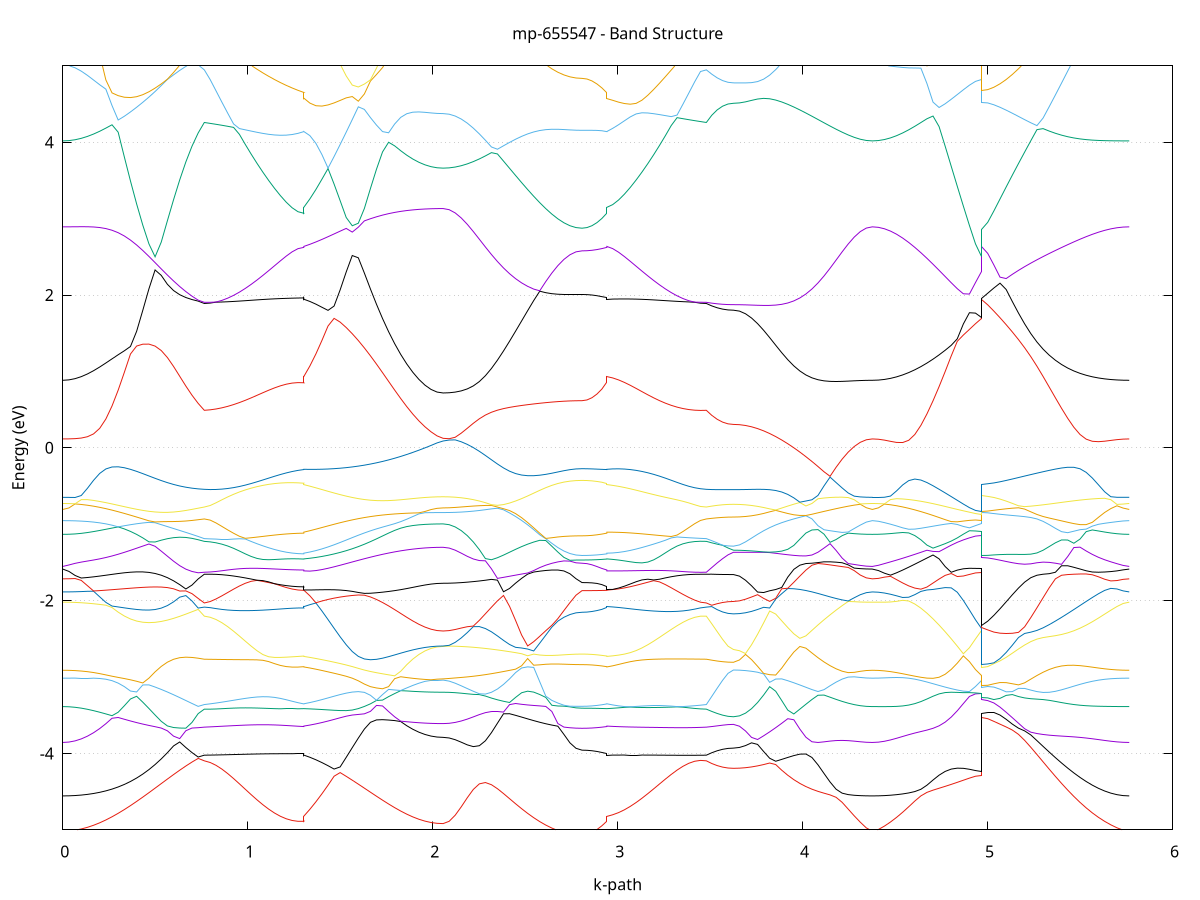 set title 'mp-655547 - Band Structure'
set xlabel 'k-path'
set ylabel 'Energy (eV)'
set grid y
set yrange [-5:5]
set terminal png size 800,600
set output 'mp-655547_bands_gnuplot.png'
plot '-' using 1:2 with lines notitle, '-' using 1:2 with lines notitle, '-' using 1:2 with lines notitle, '-' using 1:2 with lines notitle, '-' using 1:2 with lines notitle, '-' using 1:2 with lines notitle, '-' using 1:2 with lines notitle, '-' using 1:2 with lines notitle, '-' using 1:2 with lines notitle, '-' using 1:2 with lines notitle, '-' using 1:2 with lines notitle, '-' using 1:2 with lines notitle, '-' using 1:2 with lines notitle, '-' using 1:2 with lines notitle, '-' using 1:2 with lines notitle, '-' using 1:2 with lines notitle, '-' using 1:2 with lines notitle, '-' using 1:2 with lines notitle, '-' using 1:2 with lines notitle, '-' using 1:2 with lines notitle, '-' using 1:2 with lines notitle, '-' using 1:2 with lines notitle, '-' using 1:2 with lines notitle, '-' using 1:2 with lines notitle, '-' using 1:2 with lines notitle, '-' using 1:2 with lines notitle, '-' using 1:2 with lines notitle, '-' using 1:2 with lines notitle, '-' using 1:2 with lines notitle, '-' using 1:2 with lines notitle, '-' using 1:2 with lines notitle, '-' using 1:2 with lines notitle, '-' using 1:2 with lines notitle, '-' using 1:2 with lines notitle, '-' using 1:2 with lines notitle, '-' using 1:2 with lines notitle, '-' using 1:2 with lines notitle, '-' using 1:2 with lines notitle, '-' using 1:2 with lines notitle, '-' using 1:2 with lines notitle, '-' using 1:2 with lines notitle, '-' using 1:2 with lines notitle, '-' using 1:2 with lines notitle, '-' using 1:2 with lines notitle, '-' using 1:2 with lines notitle, '-' using 1:2 with lines notitle, '-' using 1:2 with lines notitle, '-' using 1:2 with lines notitle, '-' using 1:2 with lines notitle, '-' using 1:2 with lines notitle, '-' using 1:2 with lines notitle, '-' using 1:2 with lines notitle, '-' using 1:2 with lines notitle, '-' using 1:2 with lines notitle, '-' using 1:2 with lines notitle, '-' using 1:2 with lines notitle, '-' using 1:2 with lines notitle, '-' using 1:2 with lines notitle, '-' using 1:2 with lines notitle, '-' using 1:2 with lines notitle, '-' using 1:2 with lines notitle, '-' using 1:2 with lines notitle, '-' using 1:2 with lines notitle, '-' using 1:2 with lines notitle, '-' using 1:2 with lines notitle, '-' using 1:2 with lines notitle, '-' using 1:2 with lines notitle, '-' using 1:2 with lines notitle, '-' using 1:2 with lines notitle, '-' using 1:2 with lines notitle, '-' using 1:2 with lines notitle, '-' using 1:2 with lines notitle, '-' using 1:2 with lines notitle, '-' using 1:2 with lines notitle, '-' using 1:2 with lines notitle, '-' using 1:2 with lines notitle, '-' using 1:2 with lines notitle, '-' using 1:2 with lines notitle, '-' using 1:2 with lines notitle, '-' using 1:2 with lines notitle, '-' using 1:2 with lines notitle, '-' using 1:2 with lines notitle, '-' using 1:2 with lines notitle, '-' using 1:2 with lines notitle
0.000000 -18.304534
0.033269 -18.302534
0.066537 -18.296334
0.099806 -18.286234
0.133074 -18.272234
0.166343 -18.254534
0.199611 -18.233634
0.232880 -18.210134
0.266149 -18.185634
0.299417 -18.163434
0.332686 -18.147934
0.365954 -18.138234
0.399223 -18.131334
0.432491 -18.125734
0.465760 -18.120634
0.499029 -18.115834
0.532297 -18.111334
0.565566 -18.107134
0.598834 -18.103134
0.632103 -18.099434
0.665371 -18.096134
0.698640 -18.093134
0.731909 -18.090534
0.765177 -18.088434
0.765177 -18.088434
0.796819 -18.089034
0.828461 -18.090234
0.860103 -18.092034
0.891745 -18.094634
0.923387 -18.099634
0.955029 -18.112834
0.986671 -18.132534
1.018313 -18.152934
1.049955 -18.172334
1.081597 -18.190234
1.113239 -18.206334
1.144881 -18.220334
1.176523 -18.232134
1.208165 -18.241534
1.239807 -18.248634
1.271449 -18.253234
1.303090 -18.255334
1.303090 -18.255334
1.303090 -18.244134
1.303090 -18.244134
1.335841 -18.226034
1.368591 -18.204634
1.401342 -18.180334
1.434092 -18.153334
1.466843 -18.126234
1.499593 -18.119734
1.532344 -18.119534
1.565094 -18.119734
1.597845 -18.119934
1.630595 -18.120334
1.663346 -18.120634
1.696096 -18.121034
1.728847 -18.121434
1.761597 -18.121834
1.794348 -18.122234
1.827098 -18.122634
1.859849 -18.123034
1.892599 -18.123334
1.925350 -18.123734
1.958100 -18.134734
1.990851 -18.144734
2.023601 -18.150734
2.056352 -18.152734
2.056352 -18.152734
2.089005 -18.153334
2.121658 -18.155234
2.154312 -18.158334
2.186965 -18.162534
2.219618 -18.167934
2.252272 -18.174234
2.284925 -18.181334
2.317578 -18.189134
2.350232 -18.197434
2.382885 -18.206134
2.415538 -18.215034
2.448192 -18.224034
2.480845 -18.232934
2.513499 -18.241534
2.546152 -18.249634
2.578805 -18.257234
2.611459 -18.264134
2.644112 -18.270134
2.676765 -18.275234
2.709419 -18.279234
2.742072 -18.282234
2.774725 -18.283934
2.807379 -18.284534
2.807379 -18.284534
2.834234 -18.283434
2.861090 -18.279834
2.887945 -18.274034
2.914801 -18.265834
2.941656 -18.255334
2.941656 -18.244134
2.973298 -18.242234
3.004940 -18.237934
3.036582 -18.231134
3.068224 -18.221934
3.099866 -18.210434
3.131508 -18.196734
3.163150 -18.181034
3.194792 -18.163334
3.226434 -18.144134
3.258076 -18.123934
3.289718 -18.104034
3.321360 -18.094334
3.353002 -18.091634
3.384644 -18.089934
3.416286 -18.088834
3.447928 -18.088334
3.479570 -18.088434
3.479570 -18.088434
3.508864 -18.098134
3.538159 -18.110034
3.567453 -18.118534
3.596748 -18.123634
3.626042 -18.125434
3.626042 -18.125434
3.658695 -18.126234
3.691349 -18.128534
3.724002 -18.132334
3.756656 -18.137534
3.789309 -18.144034
3.821962 -18.151734
3.854616 -18.160534
3.887269 -18.170234
3.919922 -18.180534
3.952576 -18.191434
3.985229 -18.202734
4.017882 -18.214234
4.050536 -18.225734
4.083189 -18.237134
4.115843 -18.248234
4.148496 -18.258934
4.181149 -18.269234
4.213803 -18.278634
4.246456 -18.287134
4.279109 -18.294334
4.311763 -18.299834
4.344416 -18.303334
4.377069 -18.304534
4.377069 -18.304534
4.409875 -18.302834
4.442681 -18.297834
4.475487 -18.289434
4.508294 -18.277934
4.541100 -18.263234
4.573906 -18.245434
4.606712 -18.224834
4.639518 -18.201434
4.672324 -18.175434
4.705130 -18.147134
4.737936 -18.116634
4.770742 -18.084234
4.803548 -18.050134
4.836354 -18.014334
4.869160 -17.977234
4.901966 -17.939034
4.934772 -17.900234
4.967578 -17.863934
4.967578 -17.912034
5.000854 -17.924434
5.034131 -17.941334
5.067407 -17.957634
5.100683 -17.973134
5.133959 -17.988034
5.167236 -18.002334
5.200512 -18.016334
5.233788 -18.030234
5.267064 -18.044034
5.300341 -18.058034
5.333617 -18.072334
5.366893 -18.088434
5.400169 -18.111434
5.433446 -18.140234
5.466722 -18.168734
5.499998 -18.195534
5.533274 -18.219934
5.566551 -18.241734
5.599827 -18.260534
5.633103 -18.276134
5.666379 -18.288534
5.699656 -18.297334
5.732932 -18.302734
5.766208 -18.304534
e
0.000000 -18.184034
0.033269 -18.182134
0.066537 -18.176334
0.099806 -18.166634
0.133074 -18.153134
0.166343 -18.141934
0.199611 -18.138134
0.232880 -18.133034
0.266149 -18.125334
0.299417 -18.111834
0.332686 -18.088734
0.365954 -18.057234
0.399223 -18.020634
0.432491 -17.981234
0.465760 -17.940234
0.499029 -17.898434
0.532297 -17.858634
0.565566 -17.899634
0.598834 -17.938534
0.632103 -17.974634
0.665371 -18.007334
0.698640 -18.036334
0.731909 -18.061634
0.765177 -18.082834
0.765177 -18.082834
0.796819 -18.083534
0.828461 -18.084834
0.860103 -18.086734
0.891745 -18.089134
0.923387 -18.091934
0.955029 -18.095034
0.986671 -18.098334
1.018313 -18.101734
1.049955 -18.105134
1.081597 -18.108434
1.113239 -18.111534
1.144881 -18.114334
1.176523 -18.116834
1.208165 -18.118934
1.239807 -18.120634
1.271449 -18.121834
1.303090 -18.122634
1.303090 -18.122634
1.303090 -18.117234
1.303090 -18.117234
1.335841 -18.117334
1.368591 -18.117434
1.401342 -18.117434
1.434092 -18.117334
1.466843 -18.114434
1.499593 -18.088234
1.532344 -18.053534
1.565094 -18.016334
1.597845 -17.977334
1.630595 -17.936934
1.663346 -17.895634
1.696096 -17.917334
1.728847 -17.956934
1.761597 -17.993334
1.794348 -18.026234
1.827098 -18.055534
1.859849 -18.081134
1.892599 -18.102834
1.925350 -18.120734
1.958100 -18.124034
1.990851 -18.124234
2.023601 -18.124434
2.056352 -18.124434
2.056352 -18.124434
2.089005 -18.121034
2.121658 -18.110734
2.154312 -18.093534
2.186965 -18.069534
2.219618 -18.039434
2.252272 -18.025134
2.284925 -18.033334
2.317578 -18.042934
2.350232 -18.053134
2.382885 -18.063734
2.415538 -18.074534
2.448192 -18.085234
2.480845 -18.095834
2.513499 -18.105934
2.546152 -18.115434
2.578805 -18.124234
2.611459 -18.132134
2.644112 -18.139034
2.676765 -18.144834
2.709419 -18.149334
2.742072 -18.152734
2.774725 -18.154734
2.807379 -18.155434
2.807379 -18.155434
2.834234 -18.154034
2.861090 -18.150134
2.887945 -18.143534
2.914801 -18.134334
2.941656 -18.122634
2.941656 -18.117234
2.973298 -18.116534
3.004940 -18.115534
3.036582 -18.114034
3.068224 -18.112134
3.099866 -18.110034
3.131508 -18.107634
3.163150 -18.105034
3.194792 -18.102234
3.226434 -18.099434
3.258076 -18.096534
3.289718 -18.092634
3.321360 -18.088234
3.353002 -18.086234
3.384644 -18.084534
3.416286 -18.083334
3.447928 -18.082834
3.479570 -18.082834
3.479570 -18.082834
3.508864 -18.086934
3.538159 -18.085834
3.567453 -18.085134
3.596748 -18.084734
3.626042 -18.084634
3.626042 -18.084634
3.658695 -18.081534
3.691349 -18.072934
3.724002 -18.064234
3.756656 -18.065534
3.789309 -18.070234
3.821962 -18.076334
3.854616 -18.083334
3.887269 -18.091134
3.919922 -18.099434
3.952576 -18.108034
3.985229 -18.116834
4.017882 -18.125634
4.050536 -18.134334
4.083189 -18.142734
4.115843 -18.150634
4.148496 -18.157934
4.181149 -18.164534
4.213803 -18.170334
4.246456 -18.175234
4.279109 -18.179034
4.311763 -18.181834
4.344416 -18.183534
4.377069 -18.184034
4.377069 -18.184034
4.409875 -18.182734
4.442681 -18.178634
4.475487 -18.171934
4.508294 -18.162734
4.541100 -18.151034
4.573906 -18.137034
4.606712 -18.120834
4.639518 -18.102534
4.672324 -18.082134
4.705130 -18.059734
4.737936 -18.035234
4.770742 -18.008634
4.803548 -17.979934
4.836354 -17.949034
4.869160 -17.916134
4.901966 -17.881834
4.934772 -17.850134
4.967578 -17.860734
4.967578 -17.894834
5.000854 -17.881034
5.034131 -17.860334
5.067407 -17.840534
5.100683 -17.842134
5.133959 -17.865934
5.167236 -17.892334
5.200512 -17.919434
5.233788 -17.947534
5.267064 -17.977034
5.300341 -18.008134
5.333617 -18.039934
5.366893 -18.070334
5.400169 -18.092634
5.433446 -18.107734
5.466722 -18.120834
5.499998 -18.132834
5.533274 -18.143934
5.566551 -18.154034
5.599827 -18.162834
5.633103 -18.170234
5.666379 -18.176234
5.699656 -18.180534
5.732932 -18.183234
5.766208 -18.184034
e
0.000000 -18.149434
0.033269 -18.149134
0.066537 -18.148234
0.099806 -18.146834
0.133074 -18.144734
0.166343 -18.135834
0.199611 -18.114834
0.232880 -18.090334
0.266149 -18.062234
0.299417 -18.030934
0.332686 -17.996434
0.365954 -17.959034
0.399223 -17.919034
0.432491 -17.876834
0.465760 -17.834534
0.499029 -17.820334
0.532297 -17.857434
0.565566 -17.839734
0.598834 -17.874334
0.632103 -17.909334
0.665371 -17.941134
0.698640 -17.969134
0.731909 -17.993234
0.765177 -18.013434
0.765177 -18.013434
0.796819 -18.017834
0.828461 -18.028734
0.860103 -18.044534
0.891745 -18.063334
0.923387 -18.081934
0.955029 -18.093234
0.986671 -18.098034
1.018313 -18.101434
1.049955 -18.104434
1.081597 -18.107234
1.113239 -18.109734
1.144881 -18.111934
1.176523 -18.113934
1.208165 -18.115434
1.239807 -18.116434
1.271449 -18.117134
1.303090 -18.117234
1.303090 -18.117234
1.303090 -18.110234
1.303090 -18.110234
1.335841 -18.090034
1.368591 -18.066434
1.401342 -18.039734
1.434092 -18.009934
1.466843 -17.977534
1.499593 -17.942834
1.532344 -17.906234
1.565094 -17.868534
1.597845 -17.832534
1.630595 -17.833434
1.663346 -17.875034
1.696096 -17.854834
1.728847 -17.819934
1.761597 -17.824934
1.794348 -17.856534
1.827098 -17.887834
1.859849 -17.916034
1.892599 -17.940334
1.925350 -17.960434
1.958100 -17.976234
1.990851 -17.987634
2.023601 -17.994434
2.056352 -17.996734
2.056352 -17.996734
2.089005 -17.997534
2.121658 -17.999934
2.154312 -18.003834
2.186965 -18.009134
2.219618 -18.015234
2.252272 -18.000034
2.284925 -17.956834
2.317578 -17.906734
2.350232 -17.850434
2.382885 -17.788234
2.415538 -17.720434
2.448192 -17.764634
2.480845 -17.820134
2.513499 -17.872834
2.546152 -17.921834
2.578805 -17.966134
2.611459 -18.005334
2.644112 -18.038934
2.676765 -18.066834
2.709419 -18.088734
2.742072 -18.104434
2.774725 -18.113934
2.807379 -18.117034
2.807379 -18.117034
2.834234 -18.117034
2.861090 -18.117134
2.887945 -18.117134
2.914801 -18.117234
2.941656 -18.117234
2.941656 -18.110234
2.973298 -18.110234
3.004940 -18.109734
3.036582 -18.108834
3.068224 -18.107434
3.099866 -18.105734
3.131508 -18.103634
3.163150 -18.101234
3.194792 -18.098634
3.226434 -18.095934
3.258076 -18.093234
3.289718 -18.090634
3.321360 -18.078734
3.353002 -18.058934
3.384644 -18.040534
3.416286 -18.025734
3.447928 -18.016234
3.479570 -18.013434
3.479570 -18.013434
3.508864 -18.027634
3.538159 -18.038734
3.567453 -18.046534
3.596748 -18.051134
3.626042 -18.052734
3.626042 -18.052734
3.658695 -18.053134
3.691349 -18.053934
3.724002 -18.049634
3.756656 -18.030034
3.789309 -18.001834
3.821962 -17.967134
3.854616 -17.926334
3.887269 -17.879734
3.919922 -17.827834
3.952576 -17.770934
3.985229 -17.709534
4.017882 -17.770934
4.050536 -17.836334
4.083189 -17.896234
4.115843 -17.950134
4.148496 -17.997734
4.181149 -18.038934
4.213803 -18.073434
4.246456 -18.101334
4.279109 -18.122634
4.311763 -18.137634
4.344416 -18.146534
4.377069 -18.149434
4.377069 -18.149434
4.409875 -18.148034
4.442681 -18.143934
4.475487 -18.137034
4.508294 -18.127234
4.541100 -18.114334
4.573906 -18.098334
4.606712 -18.078834
4.639518 -18.055934
4.672324 -18.029534
4.705130 -17.999534
4.737936 -17.966034
4.770742 -17.929034
4.803548 -17.888734
4.836354 -17.845234
4.869160 -17.799034
4.901966 -17.772334
4.934772 -17.807334
4.967578 -17.803334
4.967578 -17.737434
5.000854 -17.759034
5.034131 -17.783034
5.067407 -17.806134
5.100683 -17.813234
5.133959 -17.822634
5.167236 -17.850134
5.200512 -17.881834
5.233788 -17.913834
5.267064 -17.944234
5.300341 -17.971934
5.333617 -17.996934
5.366893 -18.019634
5.400169 -18.040334
5.433446 -18.059234
5.466722 -18.076334
5.499998 -18.091734
5.533274 -18.105334
5.566551 -18.117034
5.599827 -18.126934
5.633103 -18.135034
5.666379 -18.141334
5.699656 -18.145834
5.732932 -18.148534
5.766208 -18.149434
e
0.000000 -17.238634
0.033269 -17.242934
0.066537 -17.255734
0.099806 -17.276434
0.133074 -17.304334
0.166343 -17.338234
0.199611 -17.377334
0.232880 -17.420434
0.266149 -17.466634
0.299417 -17.514934
0.332686 -17.564634
0.365954 -17.614734
0.399223 -17.664734
0.432491 -17.713534
0.465760 -17.759334
0.499029 -17.773434
0.532297 -17.788034
0.565566 -17.806234
0.598834 -17.769934
0.632103 -17.731234
0.665371 -17.694434
0.698640 -17.660534
0.731909 -17.630134
0.765177 -17.603934
0.765177 -17.603934
0.796819 -17.597434
0.828461 -17.581334
0.860103 -17.557134
0.891745 -17.526734
0.923387 -17.491634
0.955029 -17.453434
0.986671 -17.413334
1.018313 -17.372334
1.049955 -17.331334
1.081597 -17.302034
1.113239 -17.286134
1.144881 -17.271034
1.176523 -17.257334
1.208165 -17.245534
1.239807 -17.236034
1.271449 -17.229434
1.303090 -17.225934
1.303090 -17.225934
1.303090 -17.262734
1.303090 -17.262734
1.335841 -17.317534
1.368591 -17.375334
1.401342 -17.434734
1.434092 -17.494534
1.466843 -17.553734
1.499593 -17.611834
1.532344 -17.667934
1.565094 -17.721534
1.597845 -17.769634
1.630595 -17.777534
1.663346 -17.741134
1.696096 -17.728734
1.728847 -17.764034
1.761597 -17.756634
1.794348 -17.720534
1.827098 -17.682834
1.859849 -17.647134
1.892599 -17.614934
1.925350 -17.586934
1.958100 -17.564234
1.990851 -17.547434
2.023601 -17.537134
2.056352 -17.533634
2.056352 -17.533634
2.089005 -17.533134
2.121658 -17.531634
2.154312 -17.529634
2.186965 -17.528034
2.219618 -17.528034
2.252272 -17.532234
2.284925 -17.544234
2.317578 -17.568134
2.350232 -17.605534
2.382885 -17.653934
2.415538 -17.708334
2.448192 -17.647334
2.480845 -17.569534
2.513499 -17.487434
2.546152 -17.401734
2.578805 -17.313434
2.611459 -17.223734
2.644112 -17.158534
2.676765 -17.143034
2.709419 -17.130034
2.742072 -17.120334
2.774725 -17.114334
2.807379 -17.112234
2.807379 -17.112234
2.834234 -17.117434
2.861090 -17.132634
2.887945 -17.156834
2.914801 -17.188434
2.941656 -17.225934
2.941656 -17.262734
2.973298 -17.263934
3.004940 -17.268034
3.036582 -17.274734
3.068224 -17.283734
3.099866 -17.294834
3.131508 -17.307234
3.163150 -17.320634
3.194792 -17.347334
3.226434 -17.386834
3.258076 -17.426434
3.289718 -17.465134
3.321360 -17.501834
3.353002 -17.535234
3.384644 -17.563934
3.416286 -17.586134
3.447928 -17.599934
3.479570 -17.603934
3.479570 -17.603934
3.508864 -17.584734
3.538159 -17.569534
3.567453 -17.558434
3.596748 -17.551734
3.626042 -17.549434
3.626042 -17.549434
3.658695 -17.548234
3.691349 -17.544634
3.724002 -17.538534
3.756656 -17.530234
3.789309 -17.519634
3.821962 -17.507034
3.854616 -17.492434
3.887269 -17.477134
3.919922 -17.546934
3.952576 -17.625534
3.985229 -17.700434
4.017882 -17.644234
4.050536 -17.575934
4.083189 -17.505834
4.115843 -17.435234
4.148496 -17.366134
4.181149 -17.300734
4.213803 -17.280234
4.246456 -17.265834
4.279109 -17.254234
4.311763 -17.245634
4.344416 -17.240334
4.377069 -17.238634
4.377069 -17.238634
4.409875 -17.241834
4.442681 -17.251434
4.475487 -17.267334
4.508294 -17.288934
4.541100 -17.315834
4.573906 -17.347534
4.606712 -17.383134
4.639518 -17.422034
4.672324 -17.463434
4.705130 -17.506534
4.737936 -17.550634
4.770742 -17.595234
4.803548 -17.639934
4.836354 -17.684134
4.869160 -17.727234
4.901966 -17.746734
4.934772 -17.756234
4.967578 -17.788634
4.967578 -17.734234
5.000854 -17.714634
5.034131 -17.708134
5.067407 -17.734834
5.100683 -17.757934
5.133959 -17.755334
5.167236 -17.730434
5.200512 -17.698434
5.233788 -17.663134
5.267064 -17.625534
5.300341 -17.586334
5.333617 -17.546534
5.366893 -17.507634
5.400169 -17.472134
5.433446 -17.440134
5.466722 -17.410034
5.499998 -17.380834
5.533274 -17.352834
5.566551 -17.326234
5.599827 -17.301834
5.633103 -17.280434
5.666379 -17.262834
5.699656 -17.249534
5.732932 -17.241334
5.766208 -17.238634
e
0.000000 -17.096634
0.033269 -17.101534
0.066537 -17.116134
0.099806 -17.140134
0.133074 -17.172834
0.166343 -17.213234
0.199611 -17.259934
0.232880 -17.311334
0.266149 -17.365834
0.299417 -17.422034
0.332686 -17.478834
0.365954 -17.535334
0.399223 -17.590534
0.432491 -17.644034
0.465760 -17.695234
0.499029 -17.743634
0.532297 -17.731534
0.565566 -17.683434
0.598834 -17.634434
0.632103 -17.585434
0.665371 -17.537734
0.698640 -17.491934
0.731909 -17.449534
0.765177 -17.411434
0.765177 -17.411434
0.796819 -17.409434
0.828461 -17.404834
0.860103 -17.397834
0.891745 -17.388634
0.923387 -17.377334
0.955029 -17.364334
0.986671 -17.349934
1.018313 -17.334434
1.049955 -17.318434
1.081597 -17.291234
1.113239 -17.253034
1.144881 -17.217634
1.176523 -17.186034
1.208165 -17.159434
1.239807 -17.138734
1.271449 -17.124934
1.303090 -17.118634
1.303090 -17.118634
1.303090 -17.144134
1.303090 -17.144134
1.335841 -17.183434
1.368591 -17.227334
1.401342 -17.274734
1.434092 -17.324934
1.466843 -17.376834
1.499593 -17.429734
1.532344 -17.482934
1.565094 -17.535534
1.597845 -17.587134
1.630595 -17.637134
1.663346 -17.684634
1.696096 -17.701134
1.728847 -17.661234
1.761597 -17.622434
1.794348 -17.585334
1.827098 -17.550734
1.859849 -17.519134
1.892599 -17.491134
1.925350 -17.467334
1.958100 -17.448234
1.990851 -17.434334
2.023601 -17.425834
2.056352 -17.422934
2.056352 -17.422934
2.089005 -17.421634
2.121658 -17.417734
2.154312 -17.411334
2.186965 -17.402534
2.219618 -17.391234
2.252272 -17.377534
2.284925 -17.361634
2.317578 -17.343634
2.350232 -17.323734
2.382885 -17.302034
2.415538 -17.279034
2.448192 -17.266734
2.480845 -17.251434
2.513499 -17.233634
2.546152 -17.214534
2.578805 -17.195134
2.611459 -17.176234
2.644112 -17.134534
2.676765 -17.087534
2.709419 -17.070934
2.742072 -17.058534
2.774725 -17.050834
2.807379 -17.048234
2.807379 -17.048234
2.834234 -17.051234
2.861090 -17.060034
2.887945 -17.074534
2.914801 -17.094134
2.941656 -17.118634
2.941656 -17.144134
2.973298 -17.149934
3.004940 -17.162834
3.036582 -17.182434
3.068224 -17.207834
3.099866 -17.237934
3.131508 -17.271934
3.163150 -17.308734
3.194792 -17.334534
3.226434 -17.348434
3.258076 -17.361834
3.289718 -17.374334
3.321360 -17.385534
3.353002 -17.395034
3.384644 -17.402634
3.416286 -17.408034
3.447928 -17.410934
3.479570 -17.411434
3.479570 -17.411434
3.508864 -17.382634
3.538159 -17.359234
3.567453 -17.341734
3.596748 -17.330934
3.626042 -17.327334
3.626042 -17.327334
3.658695 -17.325734
3.691349 -17.321234
3.724002 -17.313634
3.756656 -17.302934
3.789309 -17.289334
3.821962 -17.299234
3.854616 -17.382134
3.887269 -17.464234
3.919922 -17.457934
3.952576 -17.438834
3.985229 -17.418734
4.017882 -17.397934
4.050536 -17.376734
4.083189 -17.355634
4.115843 -17.335034
4.148496 -17.315234
4.181149 -17.296834
4.213803 -17.241434
4.246456 -17.190634
4.279109 -17.150034
4.311763 -17.120434
4.344416 -17.102634
4.377069 -17.096634
4.377069 -17.096634
4.409875 -17.101934
4.442681 -17.117134
4.475487 -17.141234
4.508294 -17.172434
4.541100 -17.209134
4.573906 -17.249934
4.606712 -17.293534
4.639518 -17.338934
4.672324 -17.385634
4.705130 -17.433034
4.737936 -17.480834
4.770742 -17.528634
4.803548 -17.576234
4.836354 -17.623134
4.869160 -17.669034
4.901966 -17.713334
4.934772 -17.695634
4.967578 -17.644734
4.967578 -17.643734
5.000854 -17.669734
5.034131 -17.687034
5.067407 -17.670934
5.100683 -17.652434
5.133959 -17.634134
5.167236 -17.615534
5.200512 -17.596234
5.233788 -17.575934
5.267064 -17.554134
5.300341 -17.530534
5.333617 -17.504434
5.366893 -17.474534
5.400169 -17.439134
5.433446 -17.398934
5.466722 -17.356434
5.499998 -17.313534
5.533274 -17.271634
5.566551 -17.231634
5.599827 -17.194734
5.633103 -17.162034
5.666379 -17.134734
5.699656 -17.114034
5.732932 -17.101034
5.766208 -17.096634
e
0.000000 -16.516634
0.033269 -16.527134
0.066537 -16.554034
0.099806 -16.588834
0.133074 -16.625034
0.166343 -16.659634
0.199611 -16.691134
0.232880 -16.719634
0.266149 -16.745334
0.299417 -16.768634
0.332686 -16.790134
0.365954 -16.809934
0.399223 -16.828534
0.432491 -16.846034
0.465760 -16.862434
0.499029 -16.877834
0.532297 -16.892234
0.565566 -16.905734
0.598834 -16.918034
0.632103 -16.929334
0.665371 -16.939534
0.698640 -16.948534
0.731909 -16.956234
0.765177 -16.962834
0.765177 -16.962834
0.796819 -16.961234
0.828461 -16.957834
0.860103 -16.952734
0.891745 -16.946134
0.923387 -16.938134
0.955029 -16.928934
0.986671 -16.918734
1.018313 -16.907934
1.049955 -16.896834
1.081597 -16.885734
1.113239 -16.875034
1.144881 -16.865234
1.176523 -16.856534
1.208165 -16.849434
1.239807 -16.844134
1.271449 -16.840934
1.303090 -16.840034
1.303090 -16.840034
1.303090 -16.842034
1.303090 -16.842034
1.335841 -16.844334
1.368591 -16.846934
1.401342 -16.849834
1.434092 -16.852934
1.466843 -16.856134
1.499593 -16.859434
1.532344 -16.862734
1.565094 -16.865934
1.597845 -16.868934
1.630595 -16.871734
1.663346 -16.874234
1.696096 -16.876234
1.728847 -16.877734
1.761597 -16.878734
1.794348 -16.879234
1.827098 -16.879034
1.859849 -16.878234
1.892599 -16.877134
1.925350 -16.875734
1.958100 -16.874234
1.990851 -16.872934
2.023601 -16.872034
2.056352 -16.871634
2.056352 -16.871634
2.089005 -16.884134
2.121658 -16.919234
2.154312 -16.970834
2.186965 -17.032234
2.219618 -17.097134
2.252272 -17.159434
2.284925 -17.213134
2.317578 -17.252534
2.350232 -17.274634
2.382885 -17.281634
2.415538 -17.277734
2.448192 -17.254634
2.480845 -17.229534
2.513499 -17.203834
2.546152 -17.178134
2.578805 -17.152934
2.611459 -17.128834
2.644112 -17.106234
2.676765 -17.046934
2.709419 -16.967134
2.742072 -16.899734
2.774725 -16.853034
2.807379 -16.836034
2.807379 -16.836034
2.834234 -16.836234
2.861090 -16.836734
2.887945 -16.837534
2.914801 -16.838634
2.941656 -16.840034
2.941656 -16.842034
2.973298 -16.844634
3.004940 -16.849334
3.036582 -16.855734
3.068224 -16.863834
3.099866 -16.873234
3.131508 -16.883434
3.163150 -16.894234
3.194792 -16.905234
3.226434 -16.916034
3.258076 -16.926334
3.289718 -16.935734
3.321360 -16.944134
3.353002 -16.951134
3.384644 -16.956634
3.416286 -16.960434
3.447928 -16.962534
3.479570 -16.962834
3.479570 -16.962834
3.508864 -16.967534
3.538159 -16.971234
3.567453 -16.973834
3.596748 -16.975434
3.626042 -16.975934
3.626042 -16.975934
3.658695 -16.988034
3.691349 -17.022834
3.724002 -17.076034
3.756656 -17.142834
3.789309 -17.218534
3.821962 -17.272734
3.854616 -17.253334
3.887269 -17.230834
3.919922 -17.205534
3.952576 -17.177434
3.985229 -17.146334
4.017882 -17.112234
4.050536 -17.074934
4.083189 -17.034234
4.115843 -16.989434
4.148496 -16.939834
4.181149 -16.884534
4.213803 -16.822834
4.246456 -16.754834
4.279109 -16.681834
4.311763 -16.608234
4.344416 -16.544834
4.377069 -16.516634
4.377069 -16.516634
4.409875 -16.534734
4.442681 -16.580234
4.475487 -16.640134
4.508294 -16.706634
4.541100 -16.776334
4.573906 -16.847334
4.606712 -16.918734
4.639518 -16.990034
4.672324 -17.060734
4.705130 -17.130634
4.737936 -17.199634
4.770742 -17.267434
4.803548 -17.333934
4.836354 -17.398934
4.869160 -17.462334
4.901966 -17.523834
4.934772 -17.583334
4.967578 -17.636834
4.967578 -17.630134
5.000854 -17.602434
5.034131 -17.567534
5.067407 -17.530934
5.100683 -17.492634
5.133959 -17.452734
5.167236 -17.411234
5.200512 -17.367934
5.233788 -17.323034
5.267064 -17.276434
5.300341 -17.228234
5.333617 -17.178334
5.366893 -17.126834
5.400169 -17.073734
5.433446 -17.019234
5.466722 -16.963334
5.499998 -16.906234
5.533274 -16.848334
5.566551 -16.789834
5.599827 -16.731434
5.633103 -16.674034
5.666379 -16.619234
5.699656 -16.570034
5.732932 -16.532134
5.766208 -16.516634
e
0.000000 -16.438734
0.033269 -16.437634
0.066537 -16.434534
0.099806 -16.429534
0.133074 -16.422634
0.166343 -16.414034
0.199611 -16.404134
0.232880 -16.393134
0.266149 -16.381534
0.299417 -16.370134
0.332686 -16.359934
0.365954 -16.352434
0.399223 -16.348834
0.432491 -16.350034
0.465760 -16.355534
0.499029 -16.364334
0.532297 -16.375334
0.565566 -16.387434
0.598834 -16.400034
0.632103 -16.412434
0.665371 -16.424334
0.698640 -16.435334
0.731909 -16.445134
0.765177 -16.453634
0.765177 -16.453634
0.796819 -16.453834
0.828461 -16.454034
0.860103 -16.454334
0.891745 -16.454634
0.923387 -16.454934
0.955029 -16.455234
0.986671 -16.455634
1.018313 -16.456034
1.049955 -16.456534
1.081597 -16.456934
1.113239 -16.457534
1.144881 -16.458034
1.176523 -16.458634
1.208165 -16.459134
1.239807 -16.459534
1.271449 -16.459834
1.303090 -16.459934
1.303090 -16.459934
1.303090 -16.454434
1.303090 -16.454434
1.335841 -16.445834
1.368591 -16.436034
1.401342 -16.425434
1.434092 -16.414134
1.466843 -16.402634
1.499593 -16.391534
1.532344 -16.381434
1.565094 -16.373034
1.597845 -16.366934
1.630595 -16.363834
1.663346 -16.363534
1.696096 -16.365534
1.728847 -16.368934
1.761597 -16.372834
1.794348 -16.376334
1.827098 -16.378634
1.859849 -16.379534
1.892599 -16.378534
1.925350 -16.375934
1.958100 -16.372034
1.990851 -16.367834
2.023601 -16.364434
2.056352 -16.363134
2.056352 -16.363134
2.089005 -16.363434
2.121658 -16.364134
2.154312 -16.365234
2.186965 -16.366934
2.219618 -16.369234
2.252272 -16.371934
2.284925 -16.375334
2.317578 -16.379334
2.350232 -16.384034
2.382885 -16.389434
2.415538 -16.395534
2.448192 -16.402234
2.480845 -16.409634
2.513499 -16.417634
2.546152 -16.426034
2.578805 -16.434634
2.611459 -16.443234
2.644112 -16.451434
2.676765 -16.459034
2.709419 -16.465434
2.742072 -16.470334
2.774725 -16.473434
2.807379 -16.474434
2.807379 -16.474434
2.834234 -16.473834
2.861090 -16.472134
2.887945 -16.469134
2.914801 -16.465034
2.941656 -16.459934
2.941656 -16.454434
2.973298 -16.454334
3.004940 -16.454134
3.036582 -16.453934
3.068224 -16.453634
3.099866 -16.453434
3.131508 -16.453234
3.163150 -16.453034
3.194792 -16.452934
3.226434 -16.452834
3.258076 -16.452834
3.289718 -16.452834
3.321360 -16.452934
3.353002 -16.453034
3.384644 -16.453134
3.416286 -16.453334
3.447928 -16.453434
3.479570 -16.453634
3.479570 -16.453634
3.508864 -16.459834
3.538159 -16.464734
3.567453 -16.468234
3.596748 -16.470434
3.626042 -16.471134
3.626042 -16.471134
3.658695 -16.470934
3.691349 -16.470434
3.724002 -16.469534
3.756656 -16.468334
3.789309 -16.466834
3.821962 -16.465034
3.854616 -16.463034
3.887269 -16.460834
3.919922 -16.458534
3.952576 -16.456134
3.985229 -16.453834
4.017882 -16.451534
4.050536 -16.449334
4.083189 -16.447234
4.115843 -16.445434
4.148496 -16.443834
4.181149 -16.442434
4.213803 -16.441234
4.246456 -16.440334
4.279109 -16.439634
4.311763 -16.439134
4.344416 -16.438834
4.377069 -16.438734
4.377069 -16.438734
4.409875 -16.438134
4.442681 -16.436534
4.475487 -16.433734
4.508294 -16.429934
4.541100 -16.425134
4.573906 -16.419534
4.606712 -16.413034
4.639518 -16.405834
4.672324 -16.398034
4.705130 -16.389834
4.737936 -16.381434
4.770742 -16.372934
4.803548 -16.364834
4.836354 -16.357334
4.869160 -16.350834
4.901966 -16.345734
4.934772 -16.342534
4.967578 -16.341434
4.967578 -16.365634
5.000854 -16.365834
5.034131 -16.366534
5.067407 -16.367534
5.100683 -16.368834
5.133959 -16.370534
5.167236 -16.372334
5.200512 -16.374534
5.233788 -16.376834
5.267064 -16.379334
5.300341 -16.382134
5.333617 -16.385234
5.366893 -16.388434
5.400169 -16.391934
5.433446 -16.395534
5.466722 -16.399334
5.499998 -16.403234
5.533274 -16.407334
5.566551 -16.411534
5.599827 -16.415734
5.633103 -16.420234
5.666379 -16.424834
5.699656 -16.429934
5.732932 -16.435534
5.766208 -16.438734
e
0.000000 -16.339134
0.033269 -16.338634
0.066537 -16.337334
0.099806 -16.335734
0.133074 -16.333934
0.166343 -16.331934
0.199611 -16.329734
0.232880 -16.327334
0.266149 -16.324734
0.299417 -16.322134
0.332686 -16.319434
0.365954 -16.316534
0.399223 -16.313734
0.432491 -16.311034
0.465760 -16.308634
0.499029 -16.306634
0.532297 -16.304934
0.565566 -16.303634
0.598834 -16.302534
0.632103 -16.301734
0.665371 -16.301134
0.698640 -16.300734
0.731909 -16.300434
0.765177 -16.300334
0.765177 -16.300334
0.796819 -16.299734
0.828461 -16.299634
0.860103 -16.299834
0.891745 -16.300534
0.923387 -16.301734
0.955029 -16.303334
0.986671 -16.305534
1.018313 -16.308134
1.049955 -16.311234
1.081597 -16.314734
1.113239 -16.318434
1.144881 -16.322234
1.176523 -16.326034
1.208165 -16.329434
1.239807 -16.332234
1.271449 -16.334434
1.303090 -16.335734
1.303090 -16.335734
1.303090 -16.334334
1.303090 -16.334334
1.335841 -16.331534
1.368591 -16.328434
1.401342 -16.325034
1.434092 -16.321334
1.466843 -16.317534
1.499593 -16.313434
1.532344 -16.309234
1.565094 -16.305034
1.597845 -16.301034
1.630595 -16.297634
1.663346 -16.294834
1.696096 -16.292534
1.728847 -16.290434
1.761597 -16.288534
1.794348 -16.286734
1.827098 -16.285134
1.859849 -16.286934
1.892599 -16.288634
1.925350 -16.290134
1.958100 -16.291334
1.990851 -16.292234
2.023601 -16.292834
2.056352 -16.293034
2.056352 -16.293034
2.089005 -16.292934
2.121658 -16.296634
2.154312 -16.306834
2.186965 -16.314534
2.219618 -16.319934
2.252272 -16.323934
2.284925 -16.326934
2.317578 -16.329234
2.350232 -16.331034
2.382885 -16.332634
2.415538 -16.333934
2.448192 -16.335134
2.480845 -16.336134
2.513499 -16.337134
2.546152 -16.337934
2.578805 -16.338634
2.611459 -16.339334
2.644112 -16.339834
2.676765 -16.340234
2.709419 -16.340634
2.742072 -16.340934
2.774725 -16.341034
2.807379 -16.341134
2.807379 -16.341134
2.834234 -16.340834
2.861090 -16.340134
2.887945 -16.339034
2.914801 -16.337534
2.941656 -16.335734
2.941656 -16.334334
2.973298 -16.334434
3.004940 -16.333834
3.036582 -16.332534
3.068224 -16.330734
3.099866 -16.328434
3.131508 -16.325734
3.163150 -16.322834
3.194792 -16.319834
3.226434 -16.316834
3.258076 -16.313934
3.289718 -16.311134
3.321360 -16.308534
3.353002 -16.306334
3.384644 -16.304334
3.416286 -16.302634
3.447928 -16.301334
3.479570 -16.300334
3.479570 -16.300334
3.508864 -16.300334
3.538159 -16.300334
3.567453 -16.300334
3.596748 -16.300434
3.626042 -16.300434
3.626042 -16.300434
3.658695 -16.301734
3.691349 -16.305034
3.724002 -16.309034
3.756656 -16.313034
3.789309 -16.316434
3.821962 -16.319334
3.854616 -16.321834
3.887269 -16.323934
3.919922 -16.325834
3.952576 -16.327534
3.985229 -16.329034
4.017882 -16.330434
4.050536 -16.331734
4.083189 -16.333034
4.115843 -16.334134
4.148496 -16.335234
4.181149 -16.336134
4.213803 -16.337034
4.246456 -16.337734
4.279109 -16.338334
4.311763 -16.338734
4.344416 -16.339034
4.377069 -16.339134
4.377069 -16.339134
4.409875 -16.338834
4.442681 -16.338134
4.475487 -16.337234
4.508294 -16.336134
4.541100 -16.334834
4.573906 -16.333434
4.606712 -16.331934
4.639518 -16.330234
4.672324 -16.328534
4.705130 -16.326834
4.737936 -16.325134
4.770742 -16.323534
4.803548 -16.322034
4.836354 -16.320734
4.869160 -16.319634
4.901966 -16.318734
4.934772 -16.318134
4.967578 -16.317934
4.967578 -16.313934
5.000854 -16.314034
5.034131 -16.314334
5.067407 -16.314734
5.100683 -16.315334
5.133959 -16.316034
5.167236 -16.316834
5.200512 -16.317734
5.233788 -16.318734
5.267064 -16.319634
5.300341 -16.320634
5.333617 -16.321634
5.366893 -16.322534
5.400169 -16.323434
5.433446 -16.324434
5.466722 -16.325334
5.499998 -16.326434
5.533274 -16.327534
5.566551 -16.328634
5.599827 -16.329934
5.633103 -16.331434
5.666379 -16.333134
5.699656 -16.335334
5.732932 -16.337834
5.766208 -16.339134
e
0.000000 -16.309134
0.033269 -16.308734
0.066537 -16.307434
0.099806 -16.305434
0.133074 -16.302834
0.166343 -16.300034
0.199611 -16.296934
0.232880 -16.293834
0.266149 -16.290634
0.299417 -16.287634
0.332686 -16.284634
0.365954 -16.281834
0.399223 -16.279334
0.432491 -16.277134
0.465760 -16.275234
0.499029 -16.273834
0.532297 -16.272734
0.565566 -16.272034
0.598834 -16.271634
0.632103 -16.271534
0.665371 -16.271634
0.698640 -16.271734
0.731909 -16.271934
0.765177 -16.272134
0.765177 -16.272134
0.796819 -16.272134
0.828461 -16.272434
0.860103 -16.272834
0.891745 -16.273434
0.923387 -16.274134
0.955029 -16.275034
0.986671 -16.276034
1.018313 -16.277034
1.049955 -16.278134
1.081597 -16.279234
1.113239 -16.280434
1.144881 -16.281634
1.176523 -16.282734
1.208165 -16.283934
1.239807 -16.284934
1.271449 -16.285934
1.303090 -16.286634
1.303090 -16.286634
1.303090 -16.285734
1.303090 -16.285734
1.335841 -16.283934
1.368591 -16.282134
1.401342 -16.280234
1.434092 -16.278634
1.466843 -16.277134
1.499593 -16.276034
1.532344 -16.275234
1.565094 -16.274834
1.597845 -16.275034
1.630595 -16.275534
1.663346 -16.276534
1.696096 -16.277834
1.728847 -16.279434
1.761597 -16.281334
1.794348 -16.283234
1.827098 -16.285034
1.859849 -16.283534
1.892599 -16.282234
1.925350 -16.281034
1.958100 -16.280234
1.990851 -16.279534
2.023601 -16.279134
2.056352 -16.279034
2.056352 -16.279034
2.089005 -16.285134
2.121658 -16.292934
2.154312 -16.292734
2.186965 -16.292534
2.219618 -16.292334
2.252272 -16.292034
2.284925 -16.291734
2.317578 -16.291434
2.350232 -16.291034
2.382885 -16.290734
2.415538 -16.290434
2.448192 -16.290134
2.480845 -16.289934
2.513499 -16.289734
2.546152 -16.289634
2.578805 -16.289634
2.611459 -16.289734
2.644112 -16.289834
2.676765 -16.290134
2.709419 -16.290334
2.742072 -16.290634
2.774725 -16.290834
2.807379 -16.290934
2.807379 -16.290934
2.834234 -16.290634
2.861090 -16.290034
2.887945 -16.289134
2.914801 -16.287934
2.941656 -16.286634
2.941656 -16.285734
2.973298 -16.286034
3.004940 -16.285934
3.036582 -16.285634
3.068224 -16.284934
3.099866 -16.284034
3.131508 -16.282934
3.163150 -16.281634
3.194792 -16.280334
3.226434 -16.278934
3.258076 -16.277634
3.289718 -16.276434
3.321360 -16.275234
3.353002 -16.274234
3.384644 -16.273434
3.416286 -16.272734
3.447928 -16.272334
3.479570 -16.272134
3.479570 -16.272134
3.508864 -16.272234
3.538159 -16.272334
3.567453 -16.272334
3.596748 -16.272334
3.626042 -16.272334
3.626042 -16.272334
3.658695 -16.272434
3.691349 -16.272734
3.724002 -16.273134
3.756656 -16.273734
3.789309 -16.274534
3.821962 -16.275434
3.854616 -16.276534
3.887269 -16.277734
3.919922 -16.279034
3.952576 -16.280534
3.985229 -16.282034
4.017882 -16.283634
4.050536 -16.285334
4.083189 -16.287034
4.115843 -16.288734
4.148496 -16.290434
4.181149 -16.292234
4.213803 -16.293934
4.246456 -16.295834
4.279109 -16.298034
4.311763 -16.300934
4.344416 -16.305434
4.377069 -16.309134
4.377069 -16.309134
4.409875 -16.307134
4.442681 -16.303734
4.475487 -16.300834
4.508294 -16.298534
4.541100 -16.296334
4.573906 -16.294134
4.606712 -16.291834
4.639518 -16.289534
4.672324 -16.287134
4.705130 -16.284834
4.737936 -16.282534
4.770742 -16.280234
4.803548 -16.278234
4.836354 -16.276434
4.869160 -16.274934
4.901966 -16.273834
4.934772 -16.273134
4.967578 -16.272934
4.967578 -16.273434
5.000854 -16.273534
5.034131 -16.273834
5.067407 -16.274334
5.100683 -16.274934
5.133959 -16.275834
5.167236 -16.276734
5.200512 -16.277834
5.233788 -16.278934
5.267064 -16.280234
5.300341 -16.281634
5.333617 -16.283034
5.366893 -16.284534
5.400169 -16.286134
5.433446 -16.287834
5.466722 -16.289534
5.499998 -16.291234
5.533274 -16.293034
5.566551 -16.294834
5.599827 -16.296834
5.633103 -16.299034
5.666379 -16.301734
5.699656 -16.304834
5.732932 -16.307834
5.766208 -16.309134
e
0.000000 -16.199034
0.033269 -16.198234
0.066537 -16.195734
0.099806 -16.192034
0.133074 -16.187534
0.166343 -16.182634
0.199611 -16.182934
0.232880 -16.188434
0.266149 -16.194634
0.299417 -16.200934
0.332686 -16.206334
0.365954 -16.209334
0.399223 -16.208834
0.432491 -16.203934
0.465760 -16.194934
0.499029 -16.183334
0.532297 -16.170834
0.565566 -16.160634
0.598834 -16.155534
0.632103 -16.152834
0.665371 -16.150534
0.698640 -16.148334
0.731909 -16.146434
0.765177 -16.144634
0.765177 -16.144634
0.796819 -16.145534
0.828461 -16.146734
0.860103 -16.148234
0.891745 -16.149834
0.923387 -16.151634
0.955029 -16.153634
0.986671 -16.155634
1.018313 -16.157834
1.049955 -16.159934
1.081597 -16.162134
1.113239 -16.164234
1.144881 -16.166434
1.176523 -16.168834
1.208165 -16.171534
1.239807 -16.174334
1.271449 -16.176834
1.303090 -16.178234
1.303090 -16.178234
1.303090 -16.179234
1.303090 -16.179234
1.335841 -16.181434
1.368591 -16.184934
1.401342 -16.190034
1.434092 -16.196734
1.466843 -16.204434
1.499593 -16.212534
1.532344 -16.220134
1.565094 -16.226234
1.597845 -16.229734
1.630595 -16.229734
1.663346 -16.226234
1.696096 -16.219834
1.728847 -16.211434
1.761597 -16.202234
1.794348 -16.192834
1.827098 -16.183934
1.859849 -16.175834
1.892599 -16.178234
1.925350 -16.180634
1.958100 -16.182634
1.990851 -16.184234
2.023601 -16.185134
2.056352 -16.185434
2.056352 -16.185434
2.089005 -16.179434
2.121658 -16.171934
2.154312 -16.168734
2.186965 -16.167634
2.219618 -16.167234
2.252272 -16.167334
2.284925 -16.167634
2.317578 -16.168134
2.350232 -16.168634
2.382885 -16.169334
2.415538 -16.170034
2.448192 -16.170834
2.480845 -16.171634
2.513499 -16.172434
2.546152 -16.173234
2.578805 -16.174034
2.611459 -16.174734
2.644112 -16.175434
2.676765 -16.176034
2.709419 -16.176534
2.742072 -16.176834
2.774725 -16.177134
2.807379 -16.177134
2.807379 -16.177134
2.834234 -16.177134
2.861090 -16.177234
2.887945 -16.177334
2.914801 -16.177634
2.941656 -16.178234
2.941656 -16.179234
2.973298 -16.177834
3.004940 -16.174634
3.036582 -16.170034
3.068224 -16.166034
3.099866 -16.164134
3.131508 -16.161834
3.163150 -16.159334
3.194792 -16.156734
3.226434 -16.154034
3.258076 -16.151234
3.289718 -16.148434
3.321360 -16.145734
3.353002 -16.143234
3.384644 -16.143134
3.416286 -16.143334
3.447928 -16.143834
3.479570 -16.144634
3.479570 -16.144634
3.508864 -16.143234
3.538159 -16.142034
3.567453 -16.141234
3.596748 -16.140734
3.626042 -16.140534
3.626042 -16.140534
3.658695 -16.142334
3.691349 -16.145634
3.724002 -16.148734
3.756656 -16.151434
3.789309 -16.153934
3.821962 -16.156334
3.854616 -16.158734
3.887269 -16.161134
3.919922 -16.163434
3.952576 -16.165734
3.985229 -16.168034
4.017882 -16.170234
4.050536 -16.172334
4.083189 -16.174334
4.115843 -16.176134
4.148496 -16.177834
4.181149 -16.179334
4.213803 -16.180734
4.246456 -16.181834
4.279109 -16.182734
4.311763 -16.183434
4.344416 -16.183934
4.377069 -16.199034
4.377069 -16.199034
4.409875 -16.190134
4.442681 -16.183034
4.475487 -16.179734
4.508294 -16.177434
4.541100 -16.176034
4.573906 -16.175234
4.606712 -16.174934
4.639518 -16.175234
4.672324 -16.176234
4.705130 -16.177934
4.737936 -16.180634
4.770742 -16.184034
4.803548 -16.187934
4.836354 -16.192134
4.869160 -16.196134
4.901966 -16.199434
4.934772 -16.201734
4.967578 -16.202434
4.967578 -16.230734
5.000854 -16.230134
5.034131 -16.228234
5.067407 -16.225334
5.100683 -16.221534
5.133959 -16.217034
5.167236 -16.212134
5.200512 -16.206934
5.233788 -16.201634
5.267064 -16.196534
5.300341 -16.191634
5.333617 -16.187134
5.366893 -16.182934
5.400169 -16.179334
5.433446 -16.176334
5.466722 -16.174034
5.499998 -16.172534
5.533274 -16.172034
5.566551 -16.172634
5.599827 -16.174134
5.633103 -16.176234
5.666379 -16.178834
5.699656 -16.182234
5.732932 -16.193134
5.766208 -16.199034
e
0.000000 -16.184034
0.033269 -16.180534
0.066537 -16.174934
0.099806 -16.173834
0.133074 -16.175534
0.166343 -16.178534
0.199611 -16.177634
0.232880 -16.172734
0.266149 -16.168134
0.299417 -16.163834
0.332686 -16.160734
0.365954 -16.160434
0.399223 -16.159934
0.432491 -16.159134
0.465760 -16.158134
0.499029 -16.156634
0.532297 -16.154434
0.565566 -16.149534
0.598834 -16.144834
0.632103 -16.143334
0.665371 -16.141534
0.698640 -16.139534
0.731909 -16.137334
0.765177 -16.134934
0.765177 -16.134934
0.796819 -16.133634
0.828461 -16.132734
0.860103 -16.132434
0.891745 -16.132834
0.923387 -16.134034
0.955029 -16.135834
0.986671 -16.138134
1.018313 -16.140534
1.049955 -16.142934
1.081597 -16.145234
1.113239 -16.147234
1.144881 -16.149234
1.176523 -16.151434
1.208165 -16.155234
1.239807 -16.160334
1.271449 -16.164934
1.303090 -16.168034
1.303090 -16.168034
1.303090 -16.167434
1.303090 -16.167434
1.335841 -16.164934
1.368591 -16.162634
1.401342 -16.160634
1.434092 -16.159134
1.466843 -16.158034
1.499593 -16.157334
1.532344 -16.157034
1.565094 -16.157134
1.597845 -16.157634
1.630595 -16.158534
1.663346 -16.160034
1.696096 -16.161934
1.728847 -16.164334
1.761597 -16.166934
1.794348 -16.169734
1.827098 -16.172634
1.859849 -16.175534
1.892599 -16.168434
1.925350 -16.161934
1.958100 -16.155934
1.990851 -16.150334
2.023601 -16.145534
2.056352 -16.143334
2.056352 -16.143334
2.089005 -16.138034
2.121658 -16.127334
2.154312 -16.122834
2.186965 -16.121234
2.219618 -16.120434
2.252272 -16.124234
2.284925 -16.127934
2.317578 -16.131534
2.350232 -16.135034
2.382885 -16.138234
2.415538 -16.141334
2.448192 -16.144034
2.480845 -16.146534
2.513499 -16.148834
2.546152 -16.150934
2.578805 -16.152834
2.611459 -16.154634
2.644112 -16.156334
2.676765 -16.158034
2.709419 -16.159934
2.742072 -16.162834
2.774725 -16.170234
2.807379 -16.174834
2.807379 -16.174834
2.834234 -16.174334
2.861090 -16.173234
2.887945 -16.171834
2.914801 -16.170034
2.941656 -16.168034
2.941656 -16.167434
2.973298 -16.168534
3.004940 -16.168434
3.036582 -16.167534
3.068224 -16.164734
3.099866 -16.159534
3.131508 -16.154834
3.163150 -16.151134
3.194792 -16.148234
3.226434 -16.146234
3.258076 -16.144834
3.289718 -16.143834
3.321360 -16.143334
3.353002 -16.143034
3.384644 -16.140834
3.416286 -16.138634
3.447928 -16.136634
3.479570 -16.134934
3.479570 -16.134934
3.508864 -16.132834
3.538159 -16.130634
3.567453 -16.128334
3.596748 -16.126334
3.626042 -16.125334
3.626042 -16.125334
3.658695 -16.125234
3.691349 -16.125134
3.724002 -16.124834
3.756656 -16.124534
3.789309 -16.124134
3.821962 -16.123734
3.854616 -16.123234
3.887269 -16.122634
3.919922 -16.123134
3.952576 -16.127034
3.985229 -16.131034
4.017882 -16.135134
4.050536 -16.139334
4.083189 -16.143534
4.115843 -16.147734
4.148496 -16.151834
4.181149 -16.155834
4.213803 -16.159634
4.246456 -16.163034
4.279109 -16.166034
4.311763 -16.168334
4.344416 -16.175534
4.377069 -16.184034
4.377069 -16.184034
4.409875 -16.180534
4.442681 -16.169834
4.475487 -16.169034
4.508294 -16.168134
4.541100 -16.167234
4.573906 -16.166634
4.606712 -16.166234
4.639518 -16.166334
4.672324 -16.166634
4.705130 -16.167234
4.737936 -16.167734
4.770742 -16.168234
4.803548 -16.168634
4.836354 -16.168934
4.869160 -16.169234
4.901966 -16.169434
4.934772 -16.169534
4.967578 -16.169634
4.967578 -16.165734
5.000854 -16.165634
5.034131 -16.165334
5.067407 -16.164834
5.100683 -16.164334
5.133959 -16.163634
5.167236 -16.162934
5.200512 -16.162134
5.233788 -16.161534
5.267064 -16.161034
5.300341 -16.160734
5.333617 -16.160634
5.366893 -16.160834
5.400169 -16.161434
5.433446 -16.162234
5.466722 -16.163334
5.499998 -16.164534
5.533274 -16.165634
5.566551 -16.166434
5.599827 -16.167334
5.633103 -16.168734
5.666379 -16.171034
5.699656 -16.178234
5.732932 -16.183034
5.766208 -16.184034
e
0.000000 -16.170234
0.033269 -16.170334
0.066537 -16.169834
0.099806 -16.167134
0.133074 -16.164534
0.166343 -16.163034
0.199611 -16.162134
0.232880 -16.161634
0.266149 -16.161234
0.299417 -16.161034
0.332686 -16.159934
0.365954 -16.156534
0.399223 -16.153734
0.432491 -16.151434
0.465760 -16.149734
0.499029 -16.148434
0.532297 -16.147334
0.565566 -16.146134
0.598834 -16.140034
0.632103 -16.129634
0.665371 -16.120534
0.698640 -16.113034
0.731909 -16.107134
0.765177 -16.108534
0.765177 -16.108534
0.796819 -16.110234
0.828461 -16.112134
0.860103 -16.113834
0.891745 -16.115134
0.923387 -16.115734
0.955029 -16.115934
0.986671 -16.115834
1.018313 -16.115834
1.049955 -16.117434
1.081597 -16.121934
1.113239 -16.128734
1.144881 -16.136134
1.176523 -16.143034
1.208165 -16.147134
1.239807 -16.148234
1.271449 -16.147834
1.303090 -16.146434
1.303090 -16.146434
1.303090 -16.142834
1.303090 -16.142834
1.335841 -16.140634
1.368591 -16.140534
1.401342 -16.144034
1.434092 -16.146534
1.466843 -16.148034
1.499593 -16.148634
1.532344 -16.148734
1.565094 -16.148234
1.597845 -16.147434
1.630595 -16.146234
1.663346 -16.144634
1.696096 -16.142734
1.728847 -16.140534
1.761597 -16.137934
1.794348 -16.135034
1.827098 -16.131834
1.859849 -16.128434
1.892599 -16.124934
1.925350 -16.121534
1.958100 -16.118534
1.990851 -16.116234
2.023601 -16.114634
2.056352 -16.114034
2.056352 -16.114034
2.089005 -16.111934
2.121658 -16.109534
2.154312 -16.113134
2.186965 -16.116734
2.219618 -16.120434
2.252272 -16.119834
2.284925 -16.119334
2.317578 -16.118834
2.350232 -16.118434
2.382885 -16.121434
2.415538 -16.124534
2.448192 -16.127434
2.480845 -16.130134
2.513499 -16.132834
2.546152 -16.135434
2.578805 -16.138234
2.611459 -16.141234
2.644112 -16.144634
2.676765 -16.148634
2.709419 -16.153534
2.742072 -16.159034
2.774725 -16.161534
2.807379 -16.162034
2.807379 -16.162034
2.834234 -16.160734
2.861090 -16.157334
2.887945 -16.153234
2.914801 -16.149434
2.941656 -16.146434
2.941656 -16.142834
2.973298 -16.140034
3.004940 -16.136434
3.036582 -16.132234
3.068224 -16.127834
3.099866 -16.123534
3.131508 -16.119734
3.163150 -16.116534
3.194792 -16.113934
3.226434 -16.111834
3.258076 -16.110234
3.289718 -16.108834
3.321360 -16.107834
3.353002 -16.107034
3.384644 -16.106534
3.416286 -16.106634
3.447928 -16.107334
3.479570 -16.108534
3.479570 -16.108534
3.508864 -16.110834
3.538159 -16.113334
3.567453 -16.115934
3.596748 -16.118134
3.626042 -16.119134
3.626042 -16.119134
3.658695 -16.116334
3.691349 -16.111434
3.724002 -16.108834
3.756656 -16.109034
3.789309 -16.110734
3.821962 -16.113134
3.854616 -16.116134
3.887269 -16.119534
3.919922 -16.122034
3.952576 -16.121334
3.985229 -16.120734
4.017882 -16.120134
4.050536 -16.119534
4.083189 -16.118934
4.115843 -16.118434
4.148496 -16.117934
4.181149 -16.117534
4.213803 -16.117334
4.246456 -16.117334
4.279109 -16.117734
4.311763 -16.128134
4.344416 -16.169734
4.377069 -16.170234
4.377069 -16.170234
4.409875 -16.170134
4.442681 -16.159634
4.475487 -16.138334
4.508294 -16.127034
4.541100 -16.121234
4.573906 -16.120434
4.606712 -16.121434
4.639518 -16.122634
4.672324 -16.124034
4.705130 -16.125434
4.737936 -16.126834
4.770742 -16.128234
4.803548 -16.129634
4.836354 -16.130834
4.869160 -16.131734
4.901966 -16.132534
4.934772 -16.133034
4.967578 -16.133134
4.967578 -16.134734
5.000854 -16.134634
5.034131 -16.134234
5.067407 -16.133434
5.100683 -16.132534
5.133959 -16.131334
5.167236 -16.130034
5.200512 -16.128534
5.233788 -16.126834
5.267064 -16.125234
5.300341 -16.123434
5.333617 -16.121834
5.366893 -16.120234
5.400169 -16.119134
5.433446 -16.120234
5.466722 -16.122834
5.499998 -16.125634
5.533274 -16.128634
5.566551 -16.132334
5.599827 -16.137334
5.633103 -16.145234
5.666379 -16.156634
5.699656 -16.166834
5.732932 -16.169634
5.766208 -16.170234
e
0.000000 -16.120034
0.033269 -16.119334
0.066537 -16.118934
0.099806 -16.118834
0.133074 -16.118934
0.166343 -16.119434
0.199611 -16.120334
0.232880 -16.121334
0.266149 -16.122534
0.299417 -16.123534
0.332686 -16.124334
0.365954 -16.124734
0.399223 -16.124334
0.432491 -16.123134
0.465760 -16.121134
0.499029 -16.118434
0.532297 -16.115434
0.565566 -16.112234
0.598834 -16.109334
0.632103 -16.106934
0.665371 -16.105534
0.698640 -16.105234
0.731909 -16.106434
0.765177 -16.102634
0.765177 -16.102634
0.796819 -16.102634
0.828461 -16.102934
0.860103 -16.103334
0.891745 -16.104034
0.923387 -16.105034
0.955029 -16.106334
0.986671 -16.107934
1.018313 -16.109834
1.049955 -16.112134
1.081597 -16.114834
1.113239 -16.117834
1.144881 -16.121234
1.176523 -16.124534
1.208165 -16.127534
1.239807 -16.129534
1.271449 -16.130234
1.303090 -16.129634
1.303090 -16.129634
1.303090 -16.131734
1.303090 -16.131734
1.335841 -16.136234
1.368591 -16.138634
1.401342 -16.136834
1.434092 -16.135334
1.466843 -16.134134
1.499593 -16.133234
1.532344 -16.132534
1.565094 -16.131934
1.597845 -16.131034
1.630595 -16.129834
1.663346 -16.128234
1.696096 -16.126134
1.728847 -16.123634
1.761597 -16.120834
1.794348 -16.117834
1.827098 -16.114934
1.859849 -16.112134
1.892599 -16.109434
1.925350 -16.107234
1.958100 -16.105334
1.990851 -16.103934
2.023601 -16.103134
2.056352 -16.102934
2.056352 -16.102934
2.089005 -16.106134
2.121658 -16.100334
2.154312 -16.094834
2.186965 -16.095434
2.219618 -16.099934
2.252272 -16.105034
2.284925 -16.109834
2.317578 -16.114134
2.350232 -16.118034
2.382885 -16.118134
2.415538 -16.117934
2.448192 -16.117834
2.480845 -16.117734
2.513499 -16.117834
2.546152 -16.118034
2.578805 -16.118334
2.611459 -16.118734
2.644112 -16.119134
2.676765 -16.119634
2.709419 -16.120034
2.742072 -16.120334
2.774725 -16.120534
2.807379 -16.120634
2.807379 -16.120634
2.834234 -16.120934
2.861090 -16.122034
2.887945 -16.123934
2.914801 -16.126534
2.941656 -16.129634
2.941656 -16.131734
2.973298 -16.129334
3.004940 -16.126334
3.036582 -16.123134
3.068224 -16.120034
3.099866 -16.117234
3.131508 -16.114834
3.163150 -16.112834
3.194792 -16.111034
3.226434 -16.109434
3.258076 -16.107934
3.289718 -16.106634
3.321360 -16.105534
3.353002 -16.104534
3.384644 -16.103834
3.416286 -16.103234
3.447928 -16.102834
3.479570 -16.102634
3.479570 -16.102634
3.508864 -16.099634
3.538159 -16.097534
3.567453 -16.096234
3.596748 -16.097634
3.626042 -16.098134
3.626042 -16.098134
3.658695 -16.098534
3.691349 -16.098834
3.724002 -16.098334
3.756656 -16.097034
3.789309 -16.095334
3.821962 -16.093634
3.854616 -16.091834
3.887269 -16.090134
3.919922 -16.088434
3.952576 -16.086834
3.985229 -16.085334
4.017882 -16.084234
4.050536 -16.084334
4.083189 -16.086834
4.115843 -16.091234
4.148496 -16.096434
4.181149 -16.101734
4.213803 -16.106834
4.246456 -16.111334
4.279109 -16.115134
4.311763 -16.117834
4.344416 -16.119534
4.377069 -16.120034
4.377069 -16.120034
4.409875 -16.119334
4.442681 -16.118634
4.475487 -16.118534
4.508294 -16.118734
4.541100 -16.119134
4.573906 -16.116534
4.606712 -16.112834
4.639518 -16.109434
4.672324 -16.106334
4.705130 -16.103634
4.737936 -16.101634
4.770742 -16.099934
4.803548 -16.098534
4.836354 -16.097334
4.869160 -16.096334
4.901966 -16.095634
4.934772 -16.095134
4.967578 -16.095034
4.967578 -16.093734
5.000854 -16.093634
5.034131 -16.093434
5.067407 -16.093034
5.100683 -16.092434
5.133959 -16.091834
5.167236 -16.091334
5.200512 -16.094634
5.233788 -16.098634
5.267064 -16.102634
5.300341 -16.106434
5.333617 -16.110034
5.366893 -16.113334
5.400169 -16.116134
5.433446 -16.116634
5.466722 -16.115834
5.499998 -16.115234
5.533274 -16.114934
5.566551 -16.115034
5.599827 -16.115634
5.633103 -16.116534
5.666379 -16.117634
5.699656 -16.118534
5.732932 -16.119134
5.766208 -16.120034
e
0.000000 -16.119234
0.033269 -16.119134
0.066537 -16.117934
0.099806 -16.116734
0.133074 -16.115634
0.166343 -16.114134
0.199611 -16.112234
0.232880 -16.109634
0.266149 -16.106434
0.299417 -16.102734
0.332686 -16.098634
0.365954 -16.094234
0.399223 -16.089734
0.432491 -16.085134
0.465760 -16.080334
0.499029 -16.075434
0.532297 -16.071934
0.565566 -16.074834
0.598834 -16.077934
0.632103 -16.080934
0.665371 -16.083734
0.698640 -16.086134
0.731909 -16.088134
0.765177 -16.090234
0.765177 -16.090234
0.796819 -16.090334
0.828461 -16.090534
0.860103 -16.091034
0.891745 -16.092134
0.923387 -16.093934
0.955029 -16.096534
0.986671 -16.100134
1.018313 -16.104234
1.049955 -16.107834
1.081597 -16.109334
1.113239 -16.109134
1.144881 -16.108434
1.176523 -16.107634
1.208165 -16.106634
1.239807 -16.105634
1.271449 -16.104634
1.303090 -16.103534
1.303090 -16.103534
1.303090 -16.102234
1.303090 -16.102234
1.335841 -16.101434
1.368591 -16.100334
1.401342 -16.098734
1.434092 -16.096434
1.466843 -16.093434
1.499593 -16.089934
1.532344 -16.086234
1.565094 -16.082534
1.597845 -16.079234
1.630595 -16.076234
1.663346 -16.073534
1.696096 -16.071234
1.728847 -16.069234
1.761597 -16.067434
1.794348 -16.065834
1.827098 -16.064434
1.859849 -16.063034
1.892599 -16.061834
1.925350 -16.062934
1.958100 -16.074334
1.990851 -16.087134
2.023601 -16.098234
2.056352 -16.102834
2.056352 -16.102834
2.089005 -16.099734
2.121658 -16.096934
2.154312 -16.081634
2.186965 -16.085534
2.219618 -16.084934
2.252272 -16.082734
2.284925 -16.080334
2.317578 -16.077934
2.350232 -16.075634
2.382885 -16.073334
2.415538 -16.071134
2.448192 -16.069134
2.480845 -16.068434
2.513499 -16.072534
2.546152 -16.076234
2.578805 -16.079534
2.611459 -16.082434
2.644112 -16.084834
2.676765 -16.086734
2.709419 -16.088234
2.742072 -16.089234
2.774725 -16.099134
2.807379 -16.107034
2.807379 -16.107034
2.834234 -16.106634
2.861090 -16.105834
2.887945 -16.104934
2.914801 -16.104134
2.941656 -16.103534
2.941656 -16.102234
2.973298 -16.101034
3.004940 -16.099734
3.036582 -16.098234
3.068224 -16.096634
3.099866 -16.094834
3.131508 -16.093034
3.163150 -16.091234
3.194792 -16.089634
3.226434 -16.088534
3.258076 -16.087734
3.289718 -16.087534
3.321360 -16.087734
3.353002 -16.088234
3.384644 -16.088934
3.416286 -16.089534
3.447928 -16.090034
3.479570 -16.090234
3.479570 -16.090234
3.508864 -16.092234
3.538159 -16.094334
3.567453 -16.096034
3.596748 -16.095134
3.626042 -16.094834
3.626042 -16.094834
3.658695 -16.093534
3.691349 -16.089934
3.724002 -16.084634
3.756656 -16.078834
3.789309 -16.074034
3.821962 -16.070634
3.854616 -16.068734
3.887269 -16.068034
3.919922 -16.068434
3.952576 -16.069834
3.985229 -16.072034
4.017882 -16.074734
4.050536 -16.077234
4.083189 -16.078034
4.115843 -16.077534
4.148496 -16.076634
4.181149 -16.075834
4.213803 -16.075034
4.246456 -16.079634
4.279109 -16.096534
4.311763 -16.117434
4.344416 -16.118834
4.377069 -16.119234
4.377069 -16.119234
4.409875 -16.119034
4.442681 -16.117134
4.475487 -16.113934
4.508294 -16.110634
4.541100 -16.108134
4.573906 -16.106434
4.606712 -16.105034
4.639518 -16.103634
4.672324 -16.102034
4.705130 -16.100034
4.737936 -16.097634
4.770742 -16.095134
4.803548 -16.092734
4.836354 -16.090634
4.869160 -16.088834
4.901966 -16.087634
4.934772 -16.086834
4.967578 -16.086534
4.967578 -16.073034
5.000854 -16.073734
5.034131 -16.075734
5.067407 -16.078634
5.100683 -16.082234
5.133959 -16.086134
5.167236 -16.089934
5.200512 -16.089834
5.233788 -16.088934
5.267064 -16.087934
5.300341 -16.087134
5.333617 -16.086534
5.366893 -16.086334
5.400169 -16.086534
5.433446 -16.087334
5.466722 -16.088734
5.499998 -16.090634
5.533274 -16.093034
5.566551 -16.095934
5.599827 -16.099334
5.633103 -16.103534
5.666379 -16.108734
5.699656 -16.114234
5.732932 -16.118434
5.766208 -16.119234
e
0.000000 -16.090534
0.033269 -16.089934
0.066537 -16.088034
0.099806 -16.085034
0.133074 -16.080934
0.166343 -16.076334
0.199611 -16.071834
0.232880 -16.068034
0.266149 -16.065134
0.299417 -16.063434
0.332686 -16.062634
0.365954 -16.062734
0.399223 -16.063534
0.432491 -16.064934
0.465760 -16.066834
0.499029 -16.069234
0.532297 -16.070334
0.565566 -16.065134
0.598834 -16.059734
0.632103 -16.054434
0.665371 -16.049434
0.698640 -16.044934
0.731909 -16.041334
0.765177 -16.038634
0.765177 -16.038634
0.796819 -16.037934
0.828461 -16.037434
0.860103 -16.038834
0.891745 -16.041034
0.923387 -16.043334
0.955029 -16.045434
0.986671 -16.047434
1.018313 -16.049434
1.049955 -16.051134
1.081597 -16.052634
1.113239 -16.053934
1.144881 -16.054934
1.176523 -16.056334
1.208165 -16.066334
1.239807 -16.074934
1.271449 -16.081734
1.303090 -16.086634
1.303090 -16.086634
1.303090 -16.087734
1.303090 -16.087734
1.335841 -16.086034
1.368591 -16.083934
1.401342 -16.081534
1.434092 -16.078934
1.466843 -16.076134
1.499593 -16.073134
1.532344 -16.070134
1.565094 -16.066934
1.597845 -16.063834
1.630595 -16.060734
1.663346 -16.057634
1.696096 -16.054734
1.728847 -16.052134
1.761597 -16.049934
1.794348 -16.048534
1.827098 -16.048334
1.859849 -16.050134
1.892599 -16.054734
1.925350 -16.060834
1.958100 -16.059934
1.990851 -16.059234
2.023601 -16.058734
2.056352 -16.058634
2.056352 -16.058634
2.089005 -16.065634
2.121658 -16.074234
2.154312 -16.077434
2.186965 -16.058134
2.219618 -16.047834
2.252272 -16.044434
2.284925 -16.044934
2.317578 -16.047434
2.350232 -16.051034
2.382885 -16.055234
2.415538 -16.059634
2.448192 -16.064134
2.480845 -16.067334
2.513499 -16.065634
2.546152 -16.064034
2.578805 -16.062634
2.611459 -16.061434
2.644112 -16.060434
2.676765 -16.059734
2.709419 -16.059934
2.742072 -16.077134
2.774725 -16.089834
2.807379 -16.090034
2.807379 -16.090034
2.834234 -16.089934
2.861090 -16.089534
2.887945 -16.088834
2.914801 -16.087834
2.941656 -16.086634
2.941656 -16.087734
2.973298 -16.090534
3.004940 -16.092034
3.036582 -16.091834
3.068224 -16.090134
3.099866 -16.086634
3.131508 -16.081634
3.163150 -16.075734
3.194792 -16.069434
3.226434 -16.063334
3.258076 -16.057834
3.289718 -16.053134
3.321360 -16.049134
3.353002 -16.045834
3.384644 -16.043334
3.416286 -16.041334
3.447928 -16.039834
3.479570 -16.038634
3.479570 -16.038634
3.508864 -16.037034
3.538159 -16.035934
3.567453 -16.035134
3.596748 -16.034834
3.626042 -16.034634
3.626042 -16.034634
3.658695 -16.034534
3.691349 -16.034134
3.724002 -16.033634
3.756656 -16.032934
3.789309 -16.032134
3.821962 -16.031334
3.854616 -16.030534
3.887269 -16.029834
3.919922 -16.029234
3.952576 -16.029034
3.985229 -16.029134
4.017882 -16.029934
4.050536 -16.031634
4.083189 -16.034434
4.115843 -16.038934
4.148496 -16.045534
4.181149 -16.054534
4.213803 -16.065934
4.246456 -16.074434
4.279109 -16.073934
4.311763 -16.073534
4.344416 -16.086034
4.377069 -16.090534
4.377069 -16.090534
4.409875 -16.088434
4.442681 -16.081134
4.475487 -16.065234
4.508294 -16.045534
4.541100 -16.035734
4.573906 -16.032134
4.606712 -16.029934
4.639518 -16.027834
4.672324 -16.025634
4.705130 -16.023234
4.737936 -16.020434
4.770742 -16.017334
4.803548 -16.014234
4.836354 -16.011634
4.869160 -16.010034
4.901966 -16.009334
4.934772 -16.009034
4.967578 -16.009034
4.967578 -16.022634
5.000854 -16.021934
5.034131 -16.019934
5.067407 -16.017034
5.100683 -16.013634
5.133959 -16.010134
5.167236 -16.006934
5.200512 -16.004434
5.233788 -16.003134
5.267064 -16.003834
5.300341 -16.006434
5.333617 -16.010734
5.366893 -16.015834
5.400169 -16.021034
5.433446 -16.026034
5.466722 -16.030634
5.499998 -16.035234
5.533274 -16.040434
5.566551 -16.048134
5.599827 -16.059134
5.633103 -16.071034
5.666379 -16.080534
5.699656 -16.086434
5.732932 -16.089534
5.766208 -16.090534
e
0.000000 -16.073234
0.033269 -16.064534
0.066537 -16.041634
0.099806 -16.029334
0.133074 -16.026034
0.166343 -16.022834
0.199611 -16.019034
0.232880 -16.014534
0.266149 -16.009334
0.299417 -16.003334
0.332686 -15.996734
0.365954 -15.989434
0.399223 -15.981634
0.432491 -15.984634
0.465760 -15.988934
0.499029 -15.993834
0.532297 -15.999134
0.565566 -16.004734
0.598834 -16.010434
0.632103 -16.015934
0.665371 -16.021134
0.698640 -16.025734
0.731909 -16.029334
0.765177 -16.031934
0.765177 -16.031934
0.796819 -16.034234
0.828461 -16.036534
0.860103 -16.037134
0.891745 -16.037034
0.923387 -16.037134
0.955029 -16.037334
0.986671 -16.037634
1.018313 -16.038134
1.049955 -16.038734
1.081597 -16.039634
1.113239 -16.041634
1.144881 -16.046934
1.176523 -16.055734
1.208165 -16.056234
1.239807 -16.056334
1.271449 -16.056134
1.303090 -16.055534
1.303090 -16.055534
1.303090 -16.054034
1.303090 -16.054034
1.335841 -16.052334
1.368591 -16.050334
1.401342 -16.047634
1.434092 -16.044334
1.466843 -16.040234
1.499593 -16.035134
1.532344 -16.028934
1.565094 -16.021834
1.597845 -16.013934
1.630595 -16.005734
1.663346 -15.997934
1.696096 -15.991234
1.728847 -15.999834
1.761597 -16.008334
1.794348 -16.016334
1.827098 -16.023734
1.859849 -16.030334
1.892599 -16.036334
1.925350 -16.041534
1.958100 -16.045834
1.990851 -16.049034
2.023601 -16.051034
2.056352 -16.051634
2.056352 -16.051634
2.089005 -16.044034
2.121658 -16.033534
2.154312 -16.022734
2.186965 -16.012434
2.219618 -16.002834
2.252272 -16.001034
2.284925 -16.002634
2.317578 -16.004634
2.350232 -16.006934
2.382885 -16.009634
2.415538 -16.012534
2.448192 -16.015534
2.480845 -16.018634
2.513499 -16.021734
2.546152 -16.024734
2.578805 -16.027534
2.611459 -16.030034
2.644112 -16.032334
2.676765 -16.037034
2.709419 -16.052734
2.742072 -16.057834
2.774725 -16.057934
2.807379 -16.058034
2.807379 -16.058034
2.834234 -16.057634
2.861090 -16.057234
2.887945 -16.056834
2.914801 -16.056334
2.941656 -16.055534
2.941656 -16.054034
2.973298 -16.052534
3.004940 -16.050534
3.036582 -16.048034
3.068224 -16.044834
3.099866 -16.041034
3.131508 -16.036634
3.163150 -16.032034
3.194792 -16.027434
3.226434 -16.023534
3.258076 -16.020934
3.289718 -16.020034
3.321360 -16.020734
3.353002 -16.022434
3.384644 -16.024634
3.416286 -16.027034
3.447928 -16.029534
3.479570 -16.031934
3.479570 -16.031934
3.508864 -16.033134
3.538159 -16.033534
3.567453 -16.033634
3.596748 -16.033434
3.626042 -16.033334
3.626042 -16.033334
3.658695 -16.033234
3.691349 -16.032834
3.724002 -16.032134
3.756656 -16.031134
3.789309 -16.029834
3.821962 -16.028234
3.854616 -16.026434
3.887269 -16.024434
3.919922 -16.022334
3.952576 -16.020134
3.985229 -16.017934
4.017882 -16.015634
4.050536 -16.015434
4.083189 -16.017534
4.115843 -16.019634
4.148496 -16.021534
4.181149 -16.023334
4.213803 -16.024834
4.246456 -16.026134
4.279109 -16.027234
4.311763 -16.065934
4.344416 -16.073334
4.377069 -16.073234
4.377069 -16.073234
4.409875 -16.068134
4.442681 -16.052634
4.475487 -16.033234
4.508294 -16.022234
4.541100 -16.011334
4.573906 -16.006534
4.606712 -16.004934
4.639518 -16.004134
4.672324 -16.003734
4.705130 -16.003534
4.737936 -16.003334
4.770742 -16.003034
4.803548 -16.002334
4.836354 -16.000634
4.869160 -15.997534
4.901966 -15.993234
4.934772 -15.988734
4.967578 -15.986334
4.967578 -15.965334
5.000854 -15.965334
5.034131 -15.965434
5.067407 -15.965634
5.100683 -15.965834
5.133959 -15.966034
5.167236 -15.966334
5.200512 -15.967034
5.233788 -15.968334
5.267064 -15.969534
5.300341 -15.969934
5.333617 -15.969734
5.366893 -15.969234
5.400169 -15.969234
5.433446 -15.970034
5.466722 -15.971634
5.499998 -15.979934
5.533274 -15.996634
5.566551 -16.010734
5.599827 -16.019534
5.633103 -16.024434
5.666379 -16.039634
5.699656 -16.059034
5.732932 -16.069934
5.766208 -16.073234
e
0.000000 -16.028534
0.033269 -16.027934
0.066537 -16.024634
0.099806 -16.006434
0.133074 -15.994534
0.166343 -15.990934
0.199611 -15.986834
0.232880 -15.982834
0.266149 -15.979734
0.299417 -15.977934
0.332686 -15.977634
0.365954 -15.978734
0.399223 -15.981134
0.432491 -15.973434
0.465760 -15.964934
0.499029 -15.956434
0.532297 -15.950834
0.565566 -15.949334
0.598834 -15.947534
0.632103 -15.952034
0.665371 -15.958834
0.698640 -15.965434
0.731909 -15.971934
0.765177 -15.977934
0.765177 -15.977934
0.796819 -15.977134
0.828461 -15.976734
0.860103 -15.976534
0.891745 -15.976334
0.923387 -15.976034
0.955029 -15.975434
0.986671 -15.974634
1.018313 -15.981634
1.049955 -15.994234
1.081597 -16.007434
1.113239 -16.020034
1.144881 -16.028834
1.176523 -16.031934
1.208165 -16.032334
1.239807 -16.031434
1.271449 -16.029634
1.303090 -16.027134
1.303090 -16.027134
1.303090 -16.021134
1.303090 -16.021134
1.335841 -16.015134
1.368591 -16.008834
1.401342 -16.002334
1.434092 -15.995934
1.466843 -15.989734
1.499593 -15.983734
1.532344 -15.978134
1.565094 -15.972934
1.597845 -15.968234
1.630595 -15.973634
1.663346 -15.982334
1.696096 -15.991134
1.728847 -15.986434
1.761597 -15.983634
1.794348 -15.982534
1.827098 -15.982634
1.859849 -15.983534
1.892599 -15.985134
1.925350 -15.989234
1.958100 -15.991334
1.990851 -15.991934
2.023601 -15.991734
2.056352 -15.991634
2.056352 -15.991634
2.089005 -15.993434
2.121658 -15.995534
2.154312 -15.997234
2.186965 -15.998634
2.219618 -15.999834
2.252272 -15.994234
2.284925 -15.986934
2.317578 -15.980934
2.350232 -15.975934
2.382885 -15.972134
2.415538 -15.969534
2.448192 -15.968534
2.480845 -15.969634
2.513499 -15.973534
2.546152 -15.980934
2.578805 -15.991934
2.611459 -16.005834
2.644112 -16.021334
2.676765 -16.034334
2.709419 -16.035834
2.742072 -16.042734
2.774725 -16.053434
2.807379 -16.056134
2.807379 -16.056134
2.834234 -16.052634
2.861090 -16.040934
2.887945 -16.033834
2.914801 -16.030834
2.941656 -16.027134
2.941656 -16.021134
2.973298 -16.017034
3.004940 -16.012334
3.036582 -16.006934
3.068224 -16.001234
3.099866 -15.995134
3.131508 -15.988734
3.163150 -15.982234
3.194792 -15.986434
3.226434 -15.989534
3.258076 -15.991134
3.289718 -15.990834
3.321360 -15.989034
3.353002 -15.986534
3.384644 -15.983734
3.416286 -15.981334
3.447928 -15.979334
3.479570 -15.977934
3.479570 -15.977934
3.508864 -15.982834
3.538159 -15.987034
3.567453 -15.990334
3.596748 -15.992434
3.626042 -15.993134
3.626042 -15.993134
3.658695 -15.993434
3.691349 -15.994234
3.724002 -15.995334
3.756656 -15.996934
3.789309 -15.998634
3.821962 -16.000534
3.854616 -16.002534
3.887269 -16.004534
3.919922 -16.006634
3.952576 -16.008834
3.985229 -16.011034
4.017882 -16.013234
4.050536 -16.013534
4.083189 -16.011434
4.115843 -16.009534
4.148496 -16.007934
4.181149 -16.006434
4.213803 -16.005334
4.246456 -16.005134
4.279109 -16.019234
4.311763 -16.027934
4.344416 -16.028434
4.377069 -16.028534
4.377069 -16.028534
4.409875 -16.028134
4.442681 -16.026534
4.475487 -16.020034
4.508294 -16.004334
4.541100 -15.994134
4.573906 -15.986834
4.606712 -15.981434
4.639518 -15.976934
4.672324 -15.972734
4.705130 -15.968634
4.737936 -15.964534
4.770742 -15.960634
4.803548 -15.957234
4.836354 -15.957134
4.869160 -15.961234
4.901966 -15.966334
4.934772 -15.971134
4.967578 -15.973734
4.967578 -15.948734
5.000854 -15.949034
5.034131 -15.949834
5.067407 -15.951334
5.100683 -15.953434
5.133959 -15.955934
5.167236 -15.958634
5.200512 -15.960934
5.233788 -15.962234
5.267064 -15.962634
5.300341 -15.962634
5.333617 -15.962534
5.366893 -15.962734
5.400169 -15.963034
5.433446 -15.963334
5.466722 -15.964834
5.499998 -15.974034
5.533274 -15.978034
5.566551 -15.984534
5.599827 -15.996134
5.633103 -16.015134
5.666379 -16.026134
5.699656 -16.027634
5.732932 -16.028334
5.766208 -16.028534
e
0.000000 -16.000734
0.033269 -16.000434
0.066537 -15.999334
0.099806 -15.997334
0.133074 -15.990334
0.166343 -15.982034
0.199611 -15.976434
0.232880 -15.971634
0.266149 -15.967034
0.299417 -15.962734
0.332686 -15.958934
0.365954 -15.955934
0.399223 -15.953734
0.432491 -15.952434
0.465760 -15.951634
0.499029 -15.950734
0.532297 -15.946934
0.565566 -15.938734
0.598834 -15.945234
0.632103 -15.945034
0.665371 -15.941834
0.698640 -15.938134
0.731909 -15.934034
0.765177 -15.930134
0.765177 -15.930134
0.796819 -15.931234
0.828461 -15.934134
0.860103 -15.938534
0.891745 -15.944434
0.923387 -15.951734
0.955029 -15.960334
0.986671 -15.970334
1.018313 -15.973434
1.049955 -15.971934
1.081597 -15.970234
1.113239 -15.968434
1.144881 -15.966434
1.176523 -15.964634
1.208165 -15.963034
1.239807 -15.961934
1.271449 -15.961934
1.303090 -15.963534
1.303090 -15.963534
1.303090 -15.941534
1.303090 -15.941534
1.335841 -15.939834
1.368591 -15.940034
1.401342 -15.940634
1.434092 -15.941834
1.466843 -15.943734
1.499593 -15.946934
1.532344 -15.951634
1.565094 -15.957934
1.597845 -15.965334
1.630595 -15.963934
1.663346 -15.960034
1.696096 -15.956634
1.728847 -15.953634
1.761597 -15.956134
1.794348 -15.964134
1.827098 -15.971934
1.859849 -15.979134
1.892599 -15.984834
1.925350 -15.986234
1.958100 -15.987634
1.990851 -15.988734
2.023601 -15.989434
2.056352 -15.989734
2.056352 -15.989734
2.089005 -15.987234
2.121658 -15.982734
2.154312 -15.975734
2.186965 -15.965634
2.219618 -15.956134
2.252272 -15.954634
2.284925 -15.953034
2.317578 -15.951334
2.350232 -15.949634
2.382885 -15.948034
2.415538 -15.946334
2.448192 -15.944634
2.480845 -15.942834
2.513499 -15.940834
2.546152 -15.938734
2.578805 -15.936634
2.611459 -15.934734
2.644112 -15.938634
2.676765 -15.974734
2.709419 -16.015034
2.742072 -16.036934
2.774725 -16.037634
2.807379 -16.037834
2.807379 -16.037834
2.834234 -16.037434
2.861090 -16.036034
2.887945 -16.020734
2.914801 -15.993434
2.941656 -15.963534
2.941656 -15.941534
2.973298 -15.946034
3.004940 -15.952534
3.036582 -15.959234
3.068224 -15.965634
3.099866 -15.971734
3.131508 -15.977334
3.163150 -15.982234
3.194792 -15.975634
3.226434 -15.968834
3.258076 -15.961934
3.289718 -15.955134
3.321360 -15.948634
3.353002 -15.942634
3.384644 -15.937434
3.416286 -15.933334
3.447928 -15.930834
3.479570 -15.930134
3.479570 -15.930134
3.508864 -15.926934
3.538159 -15.924334
3.567453 -15.922434
3.596748 -15.921434
3.626042 -15.921734
3.626042 -15.921734
3.658695 -15.923634
3.691349 -15.926434
3.724002 -15.929134
3.756656 -15.931134
3.789309 -15.932334
3.821962 -15.932834
3.854616 -15.933034
3.887269 -15.933234
3.919922 -15.933634
3.952576 -15.934634
3.985229 -15.936334
4.017882 -15.938734
4.050536 -15.941734
4.083189 -15.945234
4.115843 -15.948934
4.148496 -15.952634
4.181149 -15.956134
4.213803 -15.959134
4.246456 -15.961634
4.279109 -15.997634
4.311763 -16.000734
4.344416 -16.000834
4.377069 -16.000734
4.377069 -16.000734
4.409875 -16.000534
4.442681 -15.999934
4.475487 -15.998334
4.508294 -15.993334
4.541100 -15.978634
4.573906 -15.959934
4.606712 -15.948634
4.639518 -15.944734
4.672324 -15.943634
4.705130 -15.943934
4.737936 -15.945234
4.770742 -15.947434
4.803548 -15.950134
4.836354 -15.950634
4.869160 -15.947634
4.901966 -15.944234
4.934772 -15.941034
4.967578 -15.938534
4.967578 -15.938734
5.000854 -15.938534
5.034131 -15.937934
5.067407 -15.937034
5.100683 -15.936034
5.133959 -15.935534
5.167236 -15.936334
5.200512 -15.938434
5.233788 -15.941334
5.267064 -15.944334
5.300341 -15.946934
5.333617 -15.948734
5.366893 -15.949634
5.400169 -15.950234
5.433446 -15.953134
5.466722 -15.962134
5.499998 -15.963634
5.533274 -15.964434
5.566551 -15.965634
5.599827 -15.967634
5.633103 -15.973134
5.666379 -15.984034
5.699656 -15.993234
5.732932 -15.998934
5.766208 -16.000734
e
0.000000 -15.966134
0.033269 -15.964534
0.066537 -15.958934
0.099806 -15.948334
0.133074 -15.940834
0.166343 -15.937834
0.199611 -15.936434
0.232880 -15.935534
0.266149 -15.934634
0.299417 -15.933434
0.332686 -15.931534
0.365954 -15.928534
0.399223 -15.924434
0.432491 -15.919334
0.465760 -15.918234
0.499029 -15.924834
0.532297 -15.931634
0.565566 -15.938434
0.598834 -15.930434
0.632103 -15.922434
0.665371 -15.914934
0.698640 -15.910834
0.731909 -15.913834
0.765177 -15.916334
0.765177 -15.916334
0.796819 -15.914734
0.828461 -15.912534
0.860103 -15.909734
0.891745 -15.906634
0.923387 -15.903434
0.955029 -15.900234
0.986671 -15.897134
1.018313 -15.894534
1.049955 -15.903134
1.081597 -15.912134
1.113239 -15.920134
1.144881 -15.926634
1.176523 -15.931834
1.208165 -15.935634
1.239807 -15.938234
1.271449 -15.939734
1.303090 -15.940034
1.303090 -15.940034
1.303090 -15.939734
1.303090 -15.939734
1.335841 -15.929234
1.368591 -15.929634
1.401342 -15.930134
1.434092 -15.930734
1.466843 -15.931434
1.499593 -15.932134
1.532344 -15.932834
1.565094 -15.933234
1.597845 -15.933234
1.630595 -15.932434
1.663346 -15.931834
1.696096 -15.939834
1.728847 -15.947834
1.761597 -15.950934
1.794348 -15.948834
1.827098 -15.947134
1.859849 -15.946234
1.892599 -15.946434
1.925350 -15.948534
1.958100 -15.952334
1.990851 -15.956234
2.023601 -15.959234
2.056352 -15.960234
2.056352 -15.960234
2.089005 -15.960134
2.121658 -15.959534
2.154312 -15.958634
2.186965 -15.957534
2.219618 -15.953934
2.252272 -15.943434
2.284925 -15.935334
2.317578 -15.929934
2.350232 -15.926434
2.382885 -15.924734
2.415538 -15.924234
2.448192 -15.924634
2.480845 -15.925734
2.513499 -15.927334
2.546152 -15.929334
2.578805 -15.931334
2.611459 -15.933434
2.644112 -15.935334
2.676765 -15.936934
2.709419 -15.938334
2.742072 -15.939334
2.774725 -15.940034
2.807379 -15.940234
2.807379 -15.940234
2.834234 -15.940234
2.861090 -15.940134
2.887945 -15.940134
2.914801 -15.940134
2.941656 -15.940034
2.941656 -15.939734
2.973298 -15.938234
3.004940 -15.935634
3.036582 -15.931934
3.068224 -15.927234
3.099866 -15.921734
3.131508 -15.915934
3.163150 -15.911434
3.194792 -15.910834
3.226434 -15.911034
3.258076 -15.911834
3.289718 -15.913034
3.321360 -15.914434
3.353002 -15.915734
3.384644 -15.916834
3.416286 -15.917334
3.447928 -15.917234
3.479570 -15.916334
3.479570 -15.916334
3.508864 -15.918234
3.538159 -15.919734
3.567453 -15.920834
3.596748 -15.921234
3.626042 -15.920834
3.626042 -15.920834
3.658695 -15.919734
3.691349 -15.919134
3.724002 -15.919134
3.756656 -15.919434
3.789309 -15.920034
3.821962 -15.920734
3.854616 -15.921434
3.887269 -15.922134
3.919922 -15.922534
3.952576 -15.922734
3.985229 -15.922634
4.017882 -15.922534
4.050536 -15.922634
4.083189 -15.922834
4.115843 -15.923234
4.148496 -15.923834
4.181149 -15.924434
4.213803 -15.927534
4.246456 -15.959634
4.279109 -15.963634
4.311763 -15.965034
4.344416 -15.965834
4.377069 -15.966134
4.377069 -15.966134
4.409875 -15.965134
4.442681 -15.961834
4.475487 -15.955934
4.508294 -15.949034
4.541100 -15.944034
4.573906 -15.940434
4.606712 -15.936534
4.639518 -15.932734
4.672324 -15.930434
4.705130 -15.929134
4.737936 -15.928134
4.770742 -15.927134
4.803548 -15.926334
4.836354 -15.926934
4.869160 -15.929134
4.901966 -15.931734
4.934772 -15.934634
4.967578 -15.936934
4.967578 -15.918734
5.000854 -15.919234
5.034131 -15.920334
5.067407 -15.921834
5.100683 -15.923134
5.133959 -15.923734
5.167236 -15.923134
5.200512 -15.921134
5.233788 -15.918634
5.267064 -15.916134
5.300341 -15.914434
5.333617 -15.914234
5.366893 -15.916334
5.400169 -15.921734
5.433446 -15.929834
5.466722 -15.934234
5.499998 -15.934034
5.533274 -15.932334
5.566551 -15.930434
5.599827 -15.944034
5.633103 -15.959034
5.666379 -15.964034
5.699656 -15.965434
5.732932 -15.965934
5.766208 -15.966134
e
0.000000 -15.926434
0.033269 -15.925534
0.066537 -15.921334
0.099806 -15.915534
0.133074 -15.914234
0.166343 -15.912134
0.199611 -15.909234
0.232880 -15.905434
0.266149 -15.901534
0.299417 -15.898934
0.332686 -15.899034
0.365954 -15.901734
0.399223 -15.906334
0.432491 -15.912034
0.465760 -15.913534
0.499029 -15.907334
0.532297 -15.900934
0.565566 -15.894634
0.598834 -15.899234
0.632103 -15.903434
0.665371 -15.907334
0.698640 -15.908134
0.731909 -15.901934
0.765177 -15.896734
0.765177 -15.896734
0.796819 -15.895334
0.828461 -15.893634
0.860103 -15.891834
0.891745 -15.890034
0.923387 -15.888534
0.955029 -15.887634
0.986671 -15.888534
1.018313 -15.894134
1.049955 -15.892534
1.081597 -15.891534
1.113239 -15.892234
1.144881 -15.895534
1.176523 -15.901634
1.208165 -15.909434
1.239807 -15.917234
1.271449 -15.923534
1.303090 -15.927434
1.303090 -15.927434
1.303090 -15.928534
1.303090 -15.928534
1.335841 -15.920134
1.368591 -15.909034
1.401342 -15.902034
1.434092 -15.897934
1.466843 -15.903934
1.499593 -15.909134
1.532344 -15.913334
1.565094 -15.916234
1.597845 -15.918334
1.630595 -15.923934
1.663346 -15.930334
1.696096 -15.926434
1.728847 -15.922434
1.761597 -15.923834
1.794348 -15.925834
1.827098 -15.928434
1.859849 -15.931534
1.892599 -15.934534
1.925350 -15.936534
1.958100 -15.937334
1.990851 -15.937334
2.023601 -15.937334
2.056352 -15.937334
2.056352 -15.937334
2.089005 -15.936634
2.121658 -15.934834
2.154312 -15.931634
2.186965 -15.926934
2.219618 -15.920634
2.252272 -15.912834
2.284925 -15.903834
2.317578 -15.894234
2.350232 -15.884834
2.382885 -15.876634
2.415538 -15.870534
2.448192 -15.867734
2.480845 -15.868934
2.513499 -15.874234
2.546152 -15.883234
2.578805 -15.895034
2.611459 -15.911334
2.644112 -15.931434
2.676765 -15.930834
2.709419 -15.929634
2.742072 -15.928734
2.774725 -15.928134
2.807379 -15.927934
2.807379 -15.927934
2.834234 -15.927934
2.861090 -15.927934
2.887945 -15.927834
2.914801 -15.927734
2.941656 -15.927434
2.941656 -15.928534
2.973298 -15.928034
3.004940 -15.925034
3.036582 -15.921534
3.068224 -15.918134
3.099866 -15.915134
3.131508 -15.912834
3.163150 -15.910434
3.194792 -15.905934
3.226434 -15.902534
3.258076 -15.900234
3.289718 -15.898934
3.321360 -15.898234
3.353002 -15.898034
3.384644 -15.897934
3.416286 -15.897934
3.447928 -15.897534
3.479570 -15.896734
3.479570 -15.896734
3.508864 -15.892934
3.538159 -15.889834
3.567453 -15.887634
3.596748 -15.886334
3.626042 -15.885834
3.626042 -15.885834
3.658695 -15.885834
3.691349 -15.885734
3.724002 -15.885534
3.756656 -15.885234
3.789309 -15.884934
3.821962 -15.884634
3.854616 -15.884334
3.887269 -15.884034
3.919922 -15.883834
3.952576 -15.883834
3.985229 -15.884034
4.017882 -15.884734
4.050536 -15.885934
4.083189 -15.889034
4.115843 -15.891934
4.148496 -15.898434
4.181149 -15.909234
4.213803 -15.924934
4.246456 -15.925434
4.279109 -15.925834
4.311763 -15.926134
4.344416 -15.926334
4.377069 -15.926434
4.377069 -15.926434
4.409875 -15.925934
4.442681 -15.924534
4.475487 -15.922934
4.508294 -15.921834
4.541100 -15.920934
4.573906 -15.919934
4.606712 -15.918734
4.639518 -15.917534
4.672324 -15.916934
4.705130 -15.917134
4.737936 -15.918134
4.770742 -15.919734
4.803548 -15.921434
4.836354 -15.921634
4.869160 -15.920434
4.901966 -15.918834
4.934772 -15.917534
4.967578 -15.917034
4.967578 -15.907834
5.000854 -15.907334
5.034131 -15.906334
5.067407 -15.905134
5.100683 -15.904334
5.133959 -15.904034
5.167236 -15.904334
5.200512 -15.905034
5.233788 -15.905834
5.267064 -15.906234
5.300341 -15.905934
5.333617 -15.904734
5.366893 -15.903334
5.400169 -15.902534
5.433446 -15.902734
5.466722 -15.903334
5.499998 -15.904334
5.533274 -15.911634
5.566551 -15.925434
5.599827 -15.928134
5.633103 -15.926634
5.666379 -15.925834
5.699656 -15.925834
5.732932 -15.926234
5.766208 -15.926434
e
0.000000 -15.916834
0.033269 -15.916634
0.066537 -15.916234
0.099806 -15.906734
0.133074 -15.895034
0.166343 -15.893034
0.199611 -15.891534
0.232880 -15.889834
0.266149 -15.887934
0.299417 -15.885734
0.332686 -15.883234
0.365954 -15.880434
0.399223 -15.877234
0.432491 -15.873734
0.465760 -15.878934
0.499029 -15.884434
0.532297 -15.889634
0.565566 -15.894534
0.598834 -15.888534
0.632103 -15.882834
0.665371 -15.877534
0.698640 -15.872734
0.731909 -15.868534
0.765177 -15.864934
0.765177 -15.864934
0.796819 -15.864834
0.828461 -15.864634
0.860103 -15.864434
0.891745 -15.864134
0.923387 -15.863734
0.955029 -15.864234
0.986671 -15.872934
1.018313 -15.877534
1.049955 -15.878134
1.081597 -15.877534
1.113239 -15.876734
1.144881 -15.875834
1.176523 -15.874934
1.208165 -15.874134
1.239807 -15.873434
1.271449 -15.872734
1.303090 -15.872134
1.303090 -15.872134
1.303090 -15.874934
1.303090 -15.874934
1.335841 -15.880034
1.368591 -15.885634
1.401342 -15.891734
1.434092 -15.896734
1.466843 -15.892134
1.499593 -15.894134
1.532344 -15.901134
1.565094 -15.908434
1.597845 -15.915834
1.630595 -15.919334
1.663346 -15.920334
1.696096 -15.921334
1.728847 -15.920134
1.761597 -15.911534
1.794348 -15.901134
1.827098 -15.889634
1.859849 -15.877734
1.892599 -15.866234
1.925350 -15.855534
1.958100 -15.846434
1.990851 -15.839534
2.023601 -15.835534
2.056352 -15.834234
2.056352 -15.834234
2.089005 -15.834634
2.121658 -15.835734
2.154312 -15.837534
2.186965 -15.839734
2.219618 -15.842134
2.252272 -15.844734
2.284925 -15.847234
2.317578 -15.849734
2.350232 -15.852034
2.382885 -15.854234
2.415538 -15.856134
2.448192 -15.857734
2.480845 -15.859034
2.513499 -15.860134
2.546152 -15.861034
2.578805 -15.861734
2.611459 -15.862234
2.644112 -15.862634
2.676765 -15.872534
2.709419 -15.878734
2.742072 -15.882034
2.774725 -15.883634
2.807379 -15.884134
2.807379 -15.884134
2.834234 -15.883634
2.861090 -15.881834
2.887945 -15.878334
2.914801 -15.871834
2.941656 -15.872134
2.941656 -15.874934
2.973298 -15.874134
3.004940 -15.873234
3.036582 -15.872034
3.068224 -15.870434
3.099866 -15.868234
3.131508 -15.865134
3.163150 -15.863234
3.194792 -15.863434
3.226434 -15.863734
3.258076 -15.864034
3.289718 -15.864334
3.321360 -15.864634
3.353002 -15.864834
3.384644 -15.864934
3.416286 -15.865034
3.447928 -15.865034
3.479570 -15.864934
3.479570 -15.864934
3.508864 -15.862434
3.538159 -15.860334
3.567453 -15.858834
3.596748 -15.857934
3.626042 -15.857734
3.626042 -15.857734
3.658695 -15.857534
3.691349 -15.857134
3.724002 -15.856334
3.756656 -15.855434
3.789309 -15.854134
3.821962 -15.852734
3.854616 -15.851034
3.887269 -15.850934
3.919922 -15.858934
3.952576 -15.866734
3.985229 -15.873934
4.017882 -15.880134
4.050536 -15.885234
4.083189 -15.888134
4.115843 -15.891534
4.148496 -15.893134
4.181149 -15.893934
4.213803 -15.894334
4.246456 -15.894434
4.279109 -15.901234
4.311763 -15.910434
4.344416 -15.915234
4.377069 -15.916834
4.377069 -15.916834
4.409875 -15.916034
4.442681 -15.912634
4.475487 -15.901834
4.508294 -15.892834
4.541100 -15.891234
4.573906 -15.889634
4.606712 -15.888534
4.639518 -15.888434
4.672324 -15.889334
4.705130 -15.890834
4.737936 -15.892334
4.770742 -15.893534
4.803548 -15.894434
4.836354 -15.895034
4.869160 -15.895334
4.901966 -15.895534
4.934772 -15.895634
4.967578 -15.895634
4.967578 -15.842234
5.000854 -15.842934
5.034131 -15.845034
5.067407 -15.848034
5.100683 -15.851334
5.133959 -15.854234
5.167236 -15.856234
5.200512 -15.857334
5.233788 -15.857734
5.267064 -15.858134
5.300341 -15.860234
5.333617 -15.867234
5.366893 -15.878434
5.400169 -15.888334
5.433446 -15.893934
5.466722 -15.897534
5.499998 -15.902134
5.533274 -15.904234
5.566551 -15.905034
5.599827 -15.906634
5.633103 -15.909334
5.666379 -15.912934
5.699656 -15.915434
5.732932 -15.916534
5.766208 -15.916834
e
0.000000 -15.894234
0.033269 -15.894034
0.066537 -15.893434
0.099806 -15.890334
0.133074 -15.854434
0.166343 -15.835034
0.199611 -15.837934
0.232880 -15.841434
0.266149 -15.846134
0.299417 -15.851134
0.332686 -15.856534
0.365954 -15.862034
0.399223 -15.867734
0.432491 -15.873334
0.465760 -15.869834
0.499029 -15.865634
0.532297 -15.860934
0.565566 -15.855834
0.598834 -15.850234
0.632103 -15.844034
0.665371 -15.837334
0.698640 -15.830234
0.731909 -15.822734
0.765177 -15.815334
0.765177 -15.815334
0.796819 -15.819334
0.828461 -15.825234
0.860103 -15.832934
0.891745 -15.842234
0.923387 -15.852634
0.955029 -15.862534
0.986671 -15.862834
1.018313 -15.862434
1.049955 -15.862034
1.081597 -15.861534
1.113239 -15.861134
1.144881 -15.860734
1.176523 -15.860434
1.208165 -15.860134
1.239807 -15.859834
1.271449 -15.859734
1.303090 -15.859534
1.303090 -15.859534
1.303090 -15.862034
1.303090 -15.862034
1.335841 -15.865934
1.368591 -15.870534
1.401342 -15.875634
1.434092 -15.881334
1.466843 -15.887534
1.499593 -15.887634
1.532344 -15.883234
1.565094 -15.878734
1.597845 -15.874234
1.630595 -15.869634
1.663346 -15.865134
1.696096 -15.860534
1.728847 -15.856134
1.761597 -15.851934
1.794348 -15.847834
1.827098 -15.844134
1.859849 -15.840734
1.892599 -15.837734
1.925350 -15.835234
1.958100 -15.833134
1.990851 -15.831434
2.023601 -15.830034
2.056352 -15.829434
2.056352 -15.829434
2.089005 -15.829734
2.121658 -15.830334
2.154312 -15.831134
2.186965 -15.832134
2.219618 -15.833134
2.252272 -15.834234
2.284925 -15.835534
2.317578 -15.836834
2.350232 -15.838334
2.382885 -15.839834
2.415538 -15.841334
2.448192 -15.842834
2.480845 -15.844334
2.513499 -15.845834
2.546152 -15.847234
2.578805 -15.848534
2.611459 -15.849634
2.644112 -15.860834
2.676765 -15.862934
2.709419 -15.863134
2.742072 -15.863234
2.774725 -15.863334
2.807379 -15.863334
2.807379 -15.863334
2.834234 -15.863734
2.861090 -15.864834
2.887945 -15.866534
2.914801 -15.869034
2.941656 -15.859534
2.941656 -15.862034
2.973298 -15.861934
3.004940 -15.862034
3.036582 -15.862134
3.068224 -15.862334
3.099866 -15.862534
3.131508 -15.862634
3.163150 -15.860434
3.194792 -15.854634
3.226434 -15.847634
3.258076 -15.839934
3.289718 -15.832334
3.321360 -15.825434
3.353002 -15.819834
3.384644 -15.815734
3.416286 -15.813634
3.447928 -15.813434
3.479570 -15.815334
3.479570 -15.815334
3.508864 -15.809134
3.538159 -15.803834
3.567453 -15.799634
3.596748 -15.797034
3.626042 -15.796034
3.626042 -15.796034
3.658695 -15.799134
3.691349 -15.805834
3.724002 -15.813134
3.756656 -15.820334
3.789309 -15.827634
3.821962 -15.835134
3.854616 -15.842934
3.887269 -15.849134
3.919922 -15.847234
3.952576 -15.845134
3.985229 -15.843034
4.017882 -15.840934
4.050536 -15.838934
4.083189 -15.837034
4.115843 -15.835734
4.148496 -15.836834
4.181149 -15.849934
4.213803 -15.868534
4.246456 -15.886634
4.279109 -15.894434
4.311763 -15.894334
4.344416 -15.894234
4.377069 -15.894234
4.377069 -15.894234
4.409875 -15.894134
4.442681 -15.893834
4.475487 -15.892934
4.508294 -15.874034
4.541100 -15.837534
4.573906 -15.834934
4.606712 -15.838034
4.639518 -15.841634
4.672324 -15.845634
4.705130 -15.849934
4.737936 -15.854534
4.770742 -15.859134
4.803548 -15.863834
4.836354 -15.868334
4.869160 -15.872434
4.901966 -15.875834
4.934772 -15.878134
4.967578 -15.879034
4.967578 -15.757734
5.000854 -15.758534
5.034131 -15.760934
5.067407 -15.765034
5.100683 -15.770834
5.133959 -15.778334
5.167236 -15.787434
5.200512 -15.798034
5.233788 -15.809934
5.267064 -15.822434
5.300341 -15.833734
5.333617 -15.840134
5.366893 -15.841534
5.400169 -15.840734
5.433446 -15.839134
5.466722 -15.837334
5.499998 -15.835634
5.533274 -15.834534
5.566551 -15.837734
5.599827 -15.859234
5.633103 -15.878834
5.666379 -15.888534
5.699656 -15.892434
5.732932 -15.893834
5.766208 -15.894234
e
0.000000 -15.825834
0.033269 -15.826234
0.066537 -15.827434
0.099806 -15.829534
0.133074 -15.832134
0.166343 -15.833534
0.199611 -15.837234
0.232880 -15.840034
0.266149 -15.840134
0.299417 -15.836734
0.332686 -15.828734
0.365954 -15.816934
0.399223 -15.802534
0.432491 -15.786934
0.465760 -15.770934
0.499029 -15.755234
0.532297 -15.740134
0.565566 -15.725934
0.598834 -15.712734
0.632103 -15.700734
0.665371 -15.690034
0.698640 -15.680634
0.731909 -15.672634
0.765177 -15.665934
0.765177 -15.665934
0.796819 -15.666734
0.828461 -15.672534
0.860103 -15.683134
0.891745 -15.697734
0.923387 -15.715434
0.955029 -15.735334
0.986671 -15.756534
1.018313 -15.777834
1.049955 -15.798534
1.081597 -15.817534
1.113239 -15.833734
1.144881 -15.845834
1.176523 -15.853334
1.208165 -15.857134
1.239807 -15.858634
1.271449 -15.859034
1.303090 -15.858834
1.303090 -15.858834
1.303090 -15.837334
1.303090 -15.837334
1.335841 -15.789634
1.368591 -15.725634
1.401342 -15.652834
1.434092 -15.575434
1.466843 -15.496234
1.499593 -15.418034
1.532344 -15.350534
1.565094 -15.325734
1.597845 -15.330934
1.630595 -15.342534
1.663346 -15.356334
1.696096 -15.371334
1.728847 -15.387134
1.761597 -15.407034
1.794348 -15.473834
1.827098 -15.535734
1.859849 -15.591434
1.892599 -15.639334
1.925350 -15.678334
1.958100 -15.707834
1.990851 -15.728034
2.023601 -15.739734
2.056352 -15.743534
2.056352 -15.743534
2.089005 -15.737434
2.121658 -15.718734
2.154312 -15.685534
2.186965 -15.636834
2.219618 -15.573634
2.252272 -15.571534
2.284925 -15.593234
2.317578 -15.617034
2.350232 -15.642634
2.382885 -15.669234
2.415538 -15.696134
2.448192 -15.722434
2.480845 -15.747534
2.513499 -15.771334
2.546152 -15.794534
2.578805 -15.818234
2.611459 -15.841734
2.644112 -15.850734
2.676765 -15.851534
2.709419 -15.852234
2.742072 -15.852734
2.774725 -15.853034
2.807379 -15.853134
2.807379 -15.853134
2.834234 -15.853434
2.861090 -15.854234
2.887945 -15.855534
2.914801 -15.857334
2.941656 -15.858834
2.941656 -15.837334
2.973298 -15.836734
3.004940 -15.835134
3.036582 -15.832334
3.068224 -15.828034
3.099866 -15.821734
3.131508 -15.813234
3.163150 -15.802334
3.194792 -15.789134
3.226434 -15.773934
3.258076 -15.757234
3.289718 -15.739834
3.321360 -15.722334
3.353002 -15.705734
3.384644 -15.690834
3.416286 -15.678634
3.447928 -15.670134
3.479570 -15.665934
3.479570 -15.665934
3.508864 -15.661334
3.538159 -15.657734
3.567453 -15.655134
3.596748 -15.653534
3.626042 -15.653034
3.626042 -15.653034
3.658695 -15.636134
3.691349 -15.589534
3.724002 -15.520334
3.756656 -15.466134
3.789309 -15.484634
3.821962 -15.506834
3.854616 -15.532334
3.887269 -15.560734
3.919922 -15.591634
3.952576 -15.624534
3.985229 -15.658934
4.017882 -15.693934
4.050536 -15.728834
4.083189 -15.762534
4.115843 -15.793434
4.148496 -15.818534
4.181149 -15.827434
4.213803 -15.827534
4.246456 -15.826734
4.279109 -15.825934
4.311763 -15.825234
4.344416 -15.824834
4.377069 -15.825834
4.377069 -15.825834
4.409875 -15.825234
4.442681 -15.825834
4.475487 -15.827034
4.508294 -15.828734
4.541100 -15.827934
4.573906 -15.793034
4.606712 -15.746434
4.639518 -15.688834
4.672324 -15.622834
4.705130 -15.551034
4.737936 -15.475234
4.770742 -15.396734
4.803548 -15.316434
4.836354 -15.235034
4.869160 -15.153234
4.901966 -15.071534
4.934772 -14.990634
4.967578 -14.917734
4.967578 -15.149534
5.000854 -15.176134
5.034131 -15.213334
5.067407 -15.250234
5.100683 -15.286534
5.133959 -15.322534
5.167236 -15.358834
5.200512 -15.395734
5.233788 -15.433634
5.267064 -15.472634
5.300341 -15.512834
5.333617 -15.554234
5.366893 -15.596334
5.400169 -15.638734
5.433446 -15.680634
5.466722 -15.720834
5.499998 -15.758034
5.533274 -15.791334
5.566551 -15.819234
5.599827 -15.826834
5.633103 -15.826734
5.666379 -15.826034
5.699656 -15.825434
5.732932 -15.825534
5.766208 -15.825834
e
0.000000 -15.824734
0.033269 -15.825134
0.066537 -15.826134
0.099806 -15.827934
0.133074 -15.830434
0.166343 -15.785534
0.199611 -15.705234
0.232880 -15.619234
0.266149 -15.530234
0.299417 -15.439534
0.332686 -15.348434
0.365954 -15.257734
0.399223 -15.168134
0.432491 -15.080334
0.465760 -14.994834
0.499029 -14.912434
0.532297 -14.886134
0.565566 -14.960834
0.598834 -15.033834
0.632103 -15.103934
0.665371 -15.170134
0.698640 -15.231234
0.731909 -15.286134
0.765177 -15.333634
0.765177 -15.333634
0.796819 -15.335134
0.828461 -15.333834
0.860103 -15.329734
0.891745 -15.323534
0.923387 -15.315634
0.955029 -15.306634
0.986671 -15.297234
1.018313 -15.287634
1.049955 -15.278434
1.081597 -15.269534
1.113239 -15.261434
1.144881 -15.254134
1.176523 -15.247734
1.208165 -15.242334
1.239807 -15.238034
1.271449 -15.234934
1.303090 -15.232934
1.303090 -15.232934
1.303090 -15.235434
1.303090 -15.235434
1.335841 -15.240434
1.368591 -15.246434
1.401342 -15.253334
1.434092 -15.260934
1.466843 -15.268634
1.499593 -15.275234
1.532344 -15.271934
1.565094 -15.227634
1.597845 -15.155734
1.630595 -15.116734
1.663346 -15.190734
1.696096 -15.264434
1.728847 -15.336934
1.761597 -15.403434
1.794348 -15.419834
1.827098 -15.436134
1.859849 -15.451934
1.892599 -15.466734
1.925350 -15.480034
1.958100 -15.491334
1.990851 -15.499934
2.023601 -15.505434
2.056352 -15.507234
2.056352 -15.507234
2.089005 -15.509134
2.121658 -15.514734
2.154312 -15.523934
2.186965 -15.536634
2.219618 -15.552634
2.252272 -15.499134
2.284925 -15.417334
2.317578 -15.331734
2.350232 -15.245034
2.382885 -15.159334
2.415538 -15.076034
2.448192 -14.996434
2.480845 -14.921434
2.513499 -14.851834
2.546152 -14.878234
2.578805 -14.959934
2.611459 -15.032734
2.644112 -15.094334
2.676765 -15.143534
2.709419 -15.180234
2.742072 -15.205234
2.774725 -15.219634
2.807379 -15.224334
2.807379 -15.224334
2.834234 -15.224734
2.861090 -15.225734
2.887945 -15.227434
2.914801 -15.229834
2.941656 -15.232934
2.941656 -15.235434
2.973298 -15.234734
3.004940 -15.235134
3.036582 -15.236534
3.068224 -15.239034
3.099866 -15.242534
3.131508 -15.247234
3.163150 -15.252934
3.194792 -15.259634
3.226434 -15.267434
3.258076 -15.276034
3.289718 -15.285334
3.321360 -15.295134
3.353002 -15.304934
3.384644 -15.314234
3.416286 -15.322634
3.447928 -15.329234
3.479570 -15.333634
3.479570 -15.333634
3.508864 -15.368234
3.538159 -15.395834
3.567453 -15.415934
3.596748 -15.428034
3.626042 -15.432134
3.626042 -15.432134
3.658695 -15.434334
3.691349 -15.440734
3.724002 -15.451434
3.756656 -15.434334
3.789309 -15.336334
3.821962 -15.230034
3.854616 -15.118434
3.887269 -15.004234
3.919922 -14.910734
3.952576 -14.983034
3.985229 -15.061334
4.017882 -15.145134
4.050536 -15.233834
4.083189 -15.326334
4.115843 -15.421534
4.148496 -15.517534
4.181149 -15.611234
4.213803 -15.696434
4.246456 -15.761734
4.279109 -15.799134
4.311763 -15.816334
4.344416 -15.823734
4.377069 -15.824734
4.377069 -15.824734
4.409875 -15.824934
4.442681 -15.823134
4.475487 -15.818234
4.508294 -15.806834
4.541100 -15.779134
4.573906 -15.725434
4.606712 -15.655234
4.639518 -15.578234
4.672324 -15.497834
4.705130 -15.415834
4.737936 -15.333034
4.770742 -15.250134
4.803548 -15.167334
4.836354 -15.085234
4.869160 -15.004334
4.901966 -14.925234
4.934772 -14.855334
4.967578 -14.904134
4.967578 -15.113834
5.000854 -15.085034
5.034131 -15.041434
5.067407 -14.995534
5.100683 -14.967134
5.133959 -15.013534
5.167236 -15.072434
5.200512 -15.133234
5.233788 -15.195134
5.267064 -15.257834
5.300341 -15.320934
5.333617 -15.384334
5.366893 -15.447834
5.400169 -15.510834
5.433446 -15.573134
5.466722 -15.633934
5.499998 -15.691734
5.533274 -15.743134
5.566551 -15.781634
5.599827 -15.803634
5.633103 -15.814934
5.666379 -15.820734
5.699656 -15.823634
5.732932 -15.824734
5.766208 -15.824734
e
0.000000 -14.091334
0.033269 -14.095334
0.066537 -14.107134
0.099806 -14.126734
0.133074 -14.153734
0.166343 -14.187834
0.199611 -14.228834
0.232880 -14.276134
0.266149 -14.329334
0.299417 -14.387734
0.332686 -14.450734
0.365954 -14.517634
0.399223 -14.587834
0.432491 -14.660634
0.465760 -14.735134
0.499029 -14.810534
0.532297 -14.833634
0.565566 -14.759034
0.598834 -14.689234
0.632103 -14.625034
0.665371 -14.567334
0.698640 -14.519934
0.731909 -14.509734
0.765177 -14.531934
0.765177 -14.531934
0.796819 -14.531034
0.828461 -14.529434
0.860103 -14.527334
0.891745 -14.524734
0.923387 -14.521834
0.955029 -14.518734
0.986671 -14.515534
1.018313 -14.512334
1.049955 -14.509234
1.081597 -14.506334
1.113239 -14.503934
1.144881 -14.502134
1.176523 -14.501034
1.208165 -14.500834
1.239807 -14.501234
1.271449 -14.502034
1.303090 -14.502934
1.303090 -14.502934
1.303090 -14.519934
1.303090 -14.519934
1.335841 -14.557634
1.368591 -14.602234
1.401342 -14.652734
1.434092 -14.708434
1.466843 -14.768734
1.499593 -14.833034
1.532344 -14.900634
1.565094 -14.970934
1.597845 -15.043234
1.630595 -15.080534
1.663346 -15.006534
1.696096 -14.935434
1.728847 -14.867934
1.761597 -14.804734
1.794348 -14.746534
1.827098 -14.693834
1.859849 -14.647034
1.892599 -14.606634
1.925350 -14.573034
1.958100 -14.546634
1.990851 -14.527534
2.023601 -14.515934
2.056352 -14.512034
2.056352 -14.512034
2.089005 -14.511634
2.121658 -14.510334
2.154312 -14.508334
2.186965 -14.505434
2.219618 -14.501934
2.252272 -14.497834
2.284925 -14.493234
2.317578 -14.488134
2.350232 -14.482834
2.382885 -14.477334
2.415538 -14.514634
2.448192 -14.606134
2.480845 -14.698734
2.513499 -14.790234
2.546152 -14.788134
2.578805 -14.731034
2.611459 -14.680834
2.644112 -14.637934
2.676765 -14.602534
2.709419 -14.574834
2.742072 -14.554934
2.774725 -14.542934
2.807379 -14.538934
2.807379 -14.538934
2.834234 -14.537234
2.861090 -14.532134
2.887945 -14.523734
2.914801 -14.512534
2.941656 -14.502934
2.941656 -14.519934
2.973298 -14.518834
3.004940 -14.516934
3.036582 -14.514534
3.068224 -14.512234
3.099866 -14.511034
3.131508 -14.511434
3.163150 -14.513134
3.194792 -14.515834
3.226434 -14.518834
3.258076 -14.521934
3.289718 -14.524834
3.321360 -14.527434
3.353002 -14.529534
3.384644 -14.531134
3.416286 -14.532034
3.447928 -14.532334
3.479570 -14.531934
3.479570 -14.531934
3.508864 -14.551834
3.538159 -14.568434
3.567453 -14.580734
3.596748 -14.588334
3.626042 -14.590934
3.626042 -14.590934
3.658695 -14.594934
3.691349 -14.607034
3.724002 -14.627134
3.756656 -14.655334
3.789309 -14.691334
3.821962 -14.735134
3.854616 -14.786434
3.887269 -14.845134
3.919922 -14.889334
3.952576 -14.775534
3.985229 -14.664434
4.017882 -14.557334
4.050536 -14.455534
4.083189 -14.360034
4.115843 -14.271834
4.148496 -14.191934
4.181149 -14.132234
4.213803 -14.120234
4.246456 -14.110134
4.279109 -14.102034
4.311763 -14.096134
4.344416 -14.092534
4.377069 -14.091334
4.377069 -14.091334
4.409875 -14.094134
4.442681 -14.102434
4.475487 -14.116334
4.508294 -14.135734
4.541100 -14.160434
4.573906 -14.190634
4.606712 -14.226034
4.639518 -14.266634
4.672324 -14.312234
4.705130 -14.362734
4.737936 -14.417934
4.770742 -14.477634
4.803548 -14.541334
4.836354 -14.608934
4.869160 -14.679734
4.901966 -14.753134
4.934772 -14.823334
4.967578 -14.794734
4.967578 -14.724934
5.000854 -14.777134
5.034131 -14.832534
5.067407 -14.887634
5.100683 -14.923534
5.133959 -14.883034
5.167236 -14.828934
5.200512 -14.772034
5.233788 -14.713634
5.267064 -14.654634
5.300341 -14.595534
5.333617 -14.537134
5.366893 -14.480034
5.400169 -14.424834
5.433446 -14.372234
5.466722 -14.322734
5.499998 -14.276834
5.533274 -14.235234
5.566551 -14.198234
5.599827 -14.166234
5.633103 -14.139634
5.666379 -14.118634
5.699656 -14.103534
5.732932 -14.094434
5.766208 -14.091334
e
0.000000 -13.917234
0.033269 -13.918834
0.066537 -13.923434
0.099806 -13.931234
0.133074 -13.942034
0.166343 -13.955934
0.199611 -13.972834
0.232880 -13.992534
0.266149 -14.015134
0.299417 -14.040534
0.332686 -14.068334
0.365954 -14.098734
0.399223 -14.131234
0.432491 -14.165634
0.465760 -14.201834
0.499029 -14.239334
0.532297 -14.277734
0.565566 -14.316634
0.598834 -14.355234
0.632103 -14.393034
0.665371 -14.428534
0.698640 -14.458134
0.731909 -14.454434
0.765177 -14.421534
0.765177 -14.421534
0.796819 -14.421734
0.828461 -14.423134
0.860103 -14.426034
0.891745 -14.430034
0.923387 -14.435034
0.955029 -14.440834
0.986671 -14.447134
1.018313 -14.453834
1.049955 -14.460534
1.081597 -14.466934
1.113239 -14.472734
1.144881 -14.477834
1.176523 -14.481934
1.208165 -14.484834
1.239807 -14.486534
1.271449 -14.487434
1.303090 -14.487634
1.303090 -14.487634
1.303090 -14.479934
1.303090 -14.479934
1.335841 -14.456634
1.368591 -14.429534
1.401342 -14.399634
1.434092 -14.367934
1.466843 -14.334734
1.499593 -14.300834
1.532344 -14.266634
1.565094 -14.232634
1.597845 -14.199334
1.630595 -14.167034
1.663346 -14.136134
1.696096 -14.106834
1.728847 -14.079534
1.761597 -14.054334
1.794348 -14.031334
1.827098 -14.010834
1.859849 -13.992834
1.892599 -13.977434
1.925350 -13.964734
1.958100 -13.954834
1.990851 -13.947734
2.023601 -13.943434
2.056352 -13.942034
2.056352 -13.942034
2.089005 -13.947334
2.121658 -13.963234
2.154312 -13.989534
2.186965 -14.025934
2.219618 -14.072134
2.252272 -14.127534
2.284925 -14.191434
2.317578 -14.263134
2.350232 -14.341734
2.382885 -14.425934
2.415538 -14.471734
2.448192 -14.466234
2.480845 -14.460734
2.513499 -14.455534
2.546152 -14.450734
2.578805 -14.446234
2.611459 -14.442134
2.644112 -14.438634
2.676765 -14.435734
2.709419 -14.433334
2.742072 -14.431634
2.774725 -14.430534
2.807379 -14.430234
2.807379 -14.430234
2.834234 -14.432734
2.861090 -14.440434
2.887945 -14.453034
2.914801 -14.470334
2.941656 -14.487634
2.941656 -14.479934
2.973298 -14.481334
3.004940 -14.482934
3.036582 -14.484334
3.068224 -14.484934
3.099866 -14.483934
3.131508 -14.480734
3.163150 -14.475634
3.194792 -14.469234
3.226434 -14.462134
3.258076 -14.454734
3.289718 -14.447534
3.321360 -14.440734
3.353002 -14.434634
3.384644 -14.429534
3.416286 -14.425534
3.447928 -14.422834
3.479570 -14.421534
3.479570 -14.421534
3.508864 -14.394934
3.538159 -14.373534
3.567453 -14.357934
3.596748 -14.348534
3.626042 -14.345434
3.626042 -14.345434
3.658695 -14.344234
3.691349 -14.340834
3.724002 -14.335134
3.756656 -14.327334
3.789309 -14.317534
3.821962 -14.305834
3.854616 -14.292534
3.887269 -14.277834
3.919922 -14.262034
3.952576 -14.245334
3.985229 -14.228134
4.017882 -14.210734
4.050536 -14.193534
4.083189 -14.176734
4.115843 -14.160734
4.148496 -14.145834
4.181149 -14.121134
4.213803 -14.060034
4.246456 -14.009234
4.279109 -13.969234
4.311763 -13.940434
4.344416 -13.923034
4.377069 -13.917234
4.377069 -13.917234
4.409875 -13.920534
4.442681 -13.930334
4.475487 -13.946534
4.508294 -13.969034
4.541100 -13.997534
4.573906 -14.031734
4.606712 -14.071434
4.639518 -14.116234
4.672324 -14.165634
4.705130 -14.219334
4.737936 -14.276934
4.770742 -14.337934
4.803548 -14.402034
4.836354 -14.468934
4.869160 -14.538034
4.901966 -14.608934
4.934772 -14.679734
4.967578 -14.729234
4.967578 -14.719834
5.000854 -14.668834
5.034131 -14.616334
5.067407 -14.565134
5.100683 -14.515034
5.133959 -14.466134
5.167236 -14.418434
5.200512 -14.372134
5.233788 -14.327134
5.267064 -14.283634
5.300341 -14.241734
5.333617 -14.201534
5.366893 -14.163234
5.400169 -14.127034
5.433446 -14.093034
5.466722 -14.061534
5.499998 -14.032634
5.533274 -14.006534
5.566551 -13.983534
5.599827 -13.963634
5.633103 -13.947134
5.666379 -13.934134
5.699656 -13.924834
5.732932 -13.919134
5.766208 -13.917234
e
0.000000 -8.461534
0.033269 -8.458334
0.066537 -8.448734
0.099806 -8.433034
0.133074 -8.411234
0.166343 -8.383934
0.199611 -8.351534
0.232880 -8.314434
0.266149 -8.273434
0.299417 -8.229134
0.332686 -8.182234
0.365954 -8.133534
0.399223 -8.083834
0.432491 -8.033834
0.465760 -7.984434
0.499029 -7.936234
0.532297 -7.889934
0.565566 -7.866534
0.598834 -7.917934
0.632103 -7.964834
0.665371 -8.006834
0.698640 -8.043834
0.731909 -8.075734
0.765177 -8.102334
0.765177 -8.102334
0.796819 -8.106834
0.828461 -8.114934
0.860103 -8.126134
0.891745 -8.139934
0.923387 -8.155734
0.955029 -8.172934
0.986671 -8.190834
1.018313 -8.208734
1.049955 -8.226334
1.081597 -8.242934
1.113239 -8.258234
1.144881 -8.271734
1.176523 -8.283334
1.208165 -8.292534
1.239807 -8.299234
1.271449 -8.303334
1.303090 -8.304834
1.303090 -8.304834
1.303090 -8.284234
1.303090 -8.284234
1.335841 -8.251834
1.368591 -8.213534
1.401342 -8.169534
1.434092 -8.120034
1.466843 -8.065134
1.499593 -8.005134
1.532344 -7.940234
1.565094 -7.871034
1.597845 -7.826534
1.630595 -7.894334
1.663346 -7.961134
1.696096 -8.026134
1.728847 -8.088434
1.761597 -8.147434
1.794348 -8.202234
1.827098 -8.252234
1.859849 -8.296834
1.892599 -8.335534
1.925350 -8.367934
1.958100 -8.393434
1.990851 -8.411934
2.023601 -8.423134
2.056352 -8.426834
2.056352 -8.426834
2.089005 -8.422334
2.121658 -8.408734
2.154312 -8.386234
2.186965 -8.355234
2.219618 -8.316334
2.252272 -8.270434
2.284925 -8.219634
2.317578 -8.168034
2.350232 -8.122834
2.382885 -8.094334
2.415538 -8.089234
2.448192 -8.104034
2.480845 -8.130734
2.513499 -8.163034
2.546152 -8.197034
2.578805 -8.230234
2.611459 -8.261334
2.644112 -8.289034
2.676765 -8.312534
2.709419 -8.331434
2.742072 -8.345234
2.774725 -8.353634
2.807379 -8.356434
2.807379 -8.356434
2.834234 -8.354334
2.861090 -8.348134
2.887945 -8.337834
2.914801 -8.323334
2.941656 -8.304834
2.941656 -8.284234
2.973298 -8.281334
3.004940 -8.275734
3.036582 -8.267734
3.068224 -8.257434
3.099866 -8.245034
3.131508 -8.230934
3.163150 -8.215334
3.194792 -8.198834
3.226434 -8.181834
3.258076 -8.165034
3.289718 -8.148834
3.321360 -8.134134
3.353002 -8.121434
3.384644 -8.111534
3.416286 -8.104734
3.447928 -8.101634
3.479570 -8.102334
3.479570 -8.102334
3.508864 -8.121234
3.538159 -8.135934
3.567453 -8.146434
3.596748 -8.152734
3.626042 -8.154834
3.626042 -8.154834
3.658695 -8.161534
3.691349 -8.179334
3.724002 -8.203634
3.756656 -8.229734
3.789309 -8.254234
3.821962 -8.275034
3.854616 -8.290734
3.887269 -8.300634
3.919922 -8.304134
3.952576 -8.301234
3.985229 -8.291934
4.017882 -8.276434
4.050536 -8.255334
4.083189 -8.229234
4.115843 -8.199234
4.148496 -8.239234
4.181149 -8.298034
4.213803 -8.347934
4.246456 -8.388834
4.279109 -8.420634
4.311763 -8.443334
4.344416 -8.457034
4.377069 -8.461534
4.377069 -8.461534
4.409875 -8.457834
4.442681 -8.446734
4.475487 -8.428434
4.508294 -8.403034
4.541100 -8.370934
4.573906 -8.332634
4.606712 -8.288734
4.639518 -8.240134
4.672324 -8.187834
4.705130 -8.133334
4.737936 -8.079034
4.770742 -8.028034
4.803548 -7.984934
4.836354 -7.953734
4.869160 -7.932334
4.901966 -7.917034
4.934772 -7.907134
4.967578 -7.903634
4.967578 -7.563234
5.000854 -7.580034
5.034131 -7.618534
5.067407 -7.666834
5.100683 -7.720434
5.133959 -7.776934
5.167236 -7.834934
5.200512 -7.893334
5.233788 -7.951034
5.267064 -8.007534
5.300341 -8.062034
5.333617 -8.114234
5.366893 -8.163534
5.400169 -8.209734
5.433446 -8.252434
5.466722 -8.291634
5.499998 -8.326934
5.533274 -8.358234
5.566551 -8.385534
5.599827 -8.408734
5.633103 -8.427734
5.666379 -8.442534
5.699656 -8.453134
5.732932 -8.459434
5.766208 -8.461534
e
0.000000 -8.002234
0.033269 -7.999134
0.066537 -7.989934
0.099806 -7.974534
0.133074 -7.953034
0.166343 -7.925534
0.199611 -7.891934
0.232880 -7.852434
0.266149 -7.807234
0.299417 -7.756334
0.332686 -7.700034
0.365954 -7.638634
0.399223 -7.573934
0.432491 -7.622634
0.465760 -7.688434
0.499029 -7.751334
0.532297 -7.810934
0.565566 -7.846134
0.598834 -7.805334
0.632103 -7.767934
0.665371 -7.734234
0.698640 -7.704434
0.731909 -7.678934
0.765177 -7.657534
0.765177 -7.657534
0.796819 -7.654334
0.828461 -7.645834
0.860103 -7.632134
0.891745 -7.613534
0.923387 -7.590634
0.955029 -7.564034
0.986671 -7.534434
1.018313 -7.502534
1.049955 -7.469534
1.081597 -7.436234
1.113239 -7.403834
1.144881 -7.373434
1.176523 -7.346034
1.208165 -7.322934
1.239807 -7.304734
1.271449 -7.292434
1.303090 -7.286534
1.303090 -7.286534
1.303090 -7.310834
1.303090 -7.310834
1.335841 -7.350134
1.368591 -7.395634
1.401342 -7.446634
1.434092 -7.502434
1.466843 -7.562434
1.499593 -7.625634
1.532344 -7.691234
1.565094 -7.758534
1.597845 -7.797734
1.630595 -7.720934
1.663346 -7.641434
1.696096 -7.560334
1.728847 -7.479334
1.761597 -7.406134
1.794348 -7.390334
1.827098 -7.427334
1.859849 -7.466134
1.892599 -7.500434
1.925350 -7.528834
1.958100 -7.551234
1.990851 -7.567334
2.023601 -7.576934
2.056352 -7.580134
2.056352 -7.580134
2.089005 -7.583334
2.121658 -7.592834
2.154312 -7.608234
2.186965 -7.628634
2.219618 -7.652934
2.252272 -7.679434
2.284925 -7.705134
2.317578 -7.725434
2.350232 -7.732234
2.382885 -7.714634
2.415538 -7.665234
2.448192 -7.587334
2.480845 -7.488834
2.513499 -7.376434
2.546152 -7.254734
2.578805 -7.127534
2.611459 -7.130634
2.644112 -7.159134
2.676765 -7.181834
2.709419 -7.199134
2.742072 -7.211334
2.774725 -7.218534
2.807379 -7.220934
2.807379 -7.220934
2.834234 -7.223534
2.861090 -7.231534
2.887945 -7.244834
2.914801 -7.263234
2.941656 -7.286534
2.941656 -7.310834
2.973298 -7.315034
3.004940 -7.325434
3.036582 -7.341534
3.068224 -7.362834
3.099866 -7.388234
3.131508 -7.416834
3.163150 -7.447634
3.194792 -7.479334
3.226434 -7.511034
3.258076 -7.541534
3.289718 -7.570034
3.321360 -7.595534
3.353002 -7.617434
3.384644 -7.634934
3.416286 -7.647734
3.447928 -7.655334
3.479570 -7.657534
3.479570 -7.657534
3.508864 -7.642334
3.538159 -7.630534
3.567453 -7.622034
3.596748 -7.617034
3.626042 -7.615334
3.626042 -7.615334
3.658695 -7.601234
3.691349 -7.561134
3.724002 -7.499834
3.756656 -7.422134
3.789309 -7.331634
3.821962 -7.269634
3.854616 -7.380834
3.887269 -7.493934
3.919922 -7.606234
3.952576 -7.715634
3.985229 -7.820434
4.017882 -7.919234
4.050536 -8.011134
4.083189 -8.095434
4.115843 -8.171634
4.148496 -8.166434
4.181149 -8.132434
4.213803 -8.098934
4.246456 -8.067634
4.279109 -8.040734
4.311763 -8.019934
4.344416 -8.006734
4.377069 -8.002234
4.377069 -8.002234
4.409875 -8.002334
4.442681 -8.002434
4.475487 -8.002534
4.508294 -8.002234
4.541100 -8.001234
4.573906 -7.999334
4.606712 -7.996034
4.639518 -7.991034
4.672324 -7.984034
4.705130 -7.974734
4.737936 -7.962834
4.770742 -7.947434
4.803548 -7.927434
4.836354 -7.902234
4.869160 -7.877534
4.901966 -7.859134
4.934772 -7.848834
4.967578 -7.845734
4.967578 -7.460434
5.000854 -7.450434
5.034131 -7.434734
5.067407 -7.433234
5.100683 -7.455734
5.133959 -7.492734
5.167236 -7.534534
5.200512 -7.577534
5.233788 -7.620534
5.267064 -7.662734
5.300341 -7.703734
5.333617 -7.743134
5.366893 -7.780534
5.400169 -7.815634
5.433446 -7.848034
5.466722 -7.877534
5.499998 -7.904034
5.533274 -7.927334
5.566551 -7.947534
5.599827 -7.964434
5.633103 -7.978134
5.666379 -7.988734
5.699656 -7.996234
5.732932 -8.000734
5.766208 -8.002234
e
0.000000 -6.958734
0.033269 -6.964634
0.066537 -6.982134
0.099806 -7.010734
0.133074 -7.049234
0.166343 -7.096534
0.199611 -7.151234
0.232880 -7.211834
0.266149 -7.276834
0.299417 -7.344734
0.332686 -7.414434
0.365954 -7.484434
0.399223 -7.552534
0.432491 -7.501434
0.465760 -7.427434
0.499029 -7.350534
0.532297 -7.271734
0.565566 -7.192734
0.598834 -7.115334
0.632103 -7.042234
0.665371 -6.977034
0.698640 -6.924034
0.731909 -6.887334
0.765177 -6.867534
0.765177 -6.867534
0.796819 -6.855634
0.828461 -6.836934
0.860103 -6.812334
0.891745 -6.782634
0.923387 -6.748934
0.955029 -6.712534
0.986671 -6.674634
1.018313 -6.636634
1.049955 -6.599634
1.081597 -6.564934
1.113239 -6.533434
1.144881 -6.505934
1.176523 -6.483334
1.208165 -6.466334
1.239807 -6.455434
1.271449 -6.451234
1.303090 -6.453934
1.303090 -6.453934
1.303090 -6.446634
1.303090 -6.446634
1.335841 -6.429934
1.368591 -6.423934
1.401342 -6.457734
1.434092 -6.531434
1.466843 -6.618034
1.499593 -6.707334
1.532344 -6.796034
1.565094 -6.882534
1.597845 -6.965834
1.630595 -7.045034
1.663346 -7.119534
1.696096 -7.188634
1.728847 -7.250834
1.761597 -7.299434
1.794348 -7.285834
1.827098 -7.215834
1.859849 -7.141934
1.892599 -7.072434
1.925350 -7.010634
1.958100 -6.959034
1.990851 -6.920134
2.023601 -6.895834
2.056352 -6.887534
2.056352 -6.887534
2.089005 -6.883734
2.121658 -6.872534
2.154312 -6.853834
2.186965 -6.828034
2.219618 -6.795234
2.252272 -6.755934
2.284925 -6.710534
2.317578 -6.659534
2.350232 -6.653334
2.382885 -6.739734
2.415538 -6.818334
2.448192 -6.888834
2.480845 -6.951634
2.513499 -7.006934
2.546152 -7.054934
2.578805 -7.096034
2.611459 -6.998534
2.644112 -6.871934
2.676765 -6.753034
2.709419 -6.648234
2.742072 -6.565034
2.774725 -6.511134
2.807379 -6.492334
2.807379 -6.492334
2.834234 -6.490734
2.861090 -6.486034
2.887945 -6.478134
2.914801 -6.467334
2.941656 -6.453934
2.941656 -6.446634
2.973298 -6.462334
3.004940 -6.484134
3.036582 -6.511334
3.068224 -6.542834
3.099866 -6.577834
3.131508 -6.614934
3.163150 -6.653234
3.194792 -6.691434
3.226434 -6.728534
3.258076 -6.763434
3.289718 -6.795034
3.321360 -6.822434
3.353002 -6.844534
3.384644 -6.860634
3.416286 -6.870034
3.447928 -6.872434
3.479570 -6.867534
3.479570 -6.867534
3.508864 -6.861634
3.538159 -6.861734
3.567453 -6.864134
3.596748 -6.866434
3.626042 -6.867334
3.626042 -6.867334
3.658695 -6.881134
3.691349 -6.921434
3.724002 -6.985034
3.756656 -7.067434
3.789309 -7.163934
3.821962 -7.231034
3.854616 -7.122034
3.887269 -7.006534
3.919922 -6.886934
3.952576 -6.770334
3.985229 -6.693434
4.017882 -6.697634
4.050536 -6.728034
4.083189 -6.763234
4.115843 -6.798634
4.148496 -6.832534
4.181149 -6.863734
4.213803 -6.891434
4.246456 -6.914934
4.279109 -6.933834
4.311763 -6.947534
4.344416 -6.955934
4.377069 -6.958734
4.377069 -6.958734
4.409875 -6.961034
4.442681 -6.967734
4.475487 -6.978834
4.508294 -6.993934
4.541100 -7.012434
4.573906 -7.033734
4.606712 -7.057034
4.639518 -7.081434
4.672324 -7.105334
4.705130 -7.127334
4.737936 -7.145134
4.770742 -7.156334
4.803548 -7.157734
4.836354 -7.146034
4.869160 -7.118934
4.901966 -7.075734
4.934772 -7.020434
4.967578 -6.981534
4.967578 -7.178934
5.000854 -7.228934
5.034131 -7.274934
5.067407 -7.300334
5.100683 -7.298934
5.133959 -7.281534
5.167236 -7.258234
5.200512 -7.233134
5.233788 -7.207534
5.267064 -7.182034
5.300341 -7.157134
5.333617 -7.132834
5.366893 -7.109634
5.400169 -7.087434
5.433446 -7.066634
5.466722 -7.047334
5.499998 -7.029634
5.533274 -7.013634
5.566551 -6.999534
5.599827 -6.987334
5.633103 -6.977134
5.666379 -6.969134
5.699656 -6.963434
5.732932 -6.959934
5.766208 -6.958734
e
0.000000 -5.144534
0.033269 -5.151134
0.066537 -5.170734
0.099806 -5.202834
0.133074 -5.246534
0.166343 -5.300834
0.199611 -5.364434
0.232880 -5.435934
0.266149 -5.513934
0.299417 -5.596834
0.332686 -5.683134
0.365954 -5.771534
0.399223 -5.860534
0.432491 -5.948734
0.465760 -6.035034
0.499029 -6.118034
0.532297 -6.196434
0.565566 -6.268834
0.598834 -6.333534
0.632103 -6.388634
0.665371 -6.431434
0.698640 -6.458834
0.731909 -6.468434
0.765177 -6.461334
0.765177 -6.461334
0.796819 -6.461734
0.828461 -6.457034
0.860103 -6.447234
0.891745 -6.432334
0.923387 -6.412734
0.955029 -6.388534
0.986671 -6.360134
1.018313 -6.328134
1.049955 -6.293334
1.081597 -6.256934
1.113239 -6.220034
1.144881 -6.184434
1.176523 -6.151634
1.208165 -6.123234
1.239807 -6.100634
1.271449 -6.084734
1.303090 -6.076334
1.303090 -6.076334
1.303090 -6.130434
1.303090 -6.130434
1.335841 -6.207934
1.368591 -6.275434
1.401342 -6.302134
1.434092 -6.286934
1.466843 -6.256234
1.499593 -6.219434
1.532344 -6.179634
1.565094 -6.138434
1.597845 -6.096834
1.630595 -6.055834
1.663346 -6.016334
1.696096 -5.979134
1.728847 -5.944934
1.761597 -5.914534
1.794348 -5.888434
1.827098 -5.866834
1.859849 -5.850034
1.892599 -5.837734
1.925350 -5.829534
1.958100 -5.824734
1.990851 -5.822334
2.023601 -5.821334
2.056352 -5.821134
2.056352 -5.821134
2.089005 -5.848134
2.121658 -5.919434
2.154312 -6.017034
2.186965 -6.126634
2.219618 -6.239634
2.252272 -6.351134
2.284925 -6.458334
2.317578 -6.559334
2.350232 -6.603634
2.382885 -6.543534
2.415538 -6.480134
2.448192 -6.414334
2.480845 -6.347234
2.513499 -6.279934
2.546152 -6.213834
2.578805 -6.150234
2.611459 -6.090534
2.644112 -6.036334
2.676765 -5.988934
2.709419 -5.949934
2.742072 -5.920634
2.774725 -5.902334
2.807379 -5.896134
2.807379 -5.896134
2.834234 -5.904734
2.861090 -5.929634
2.887945 -5.968434
2.914801 -6.018234
2.941656 -6.076334
2.941656 -6.130434
2.973298 -6.131634
3.004940 -6.139334
3.036582 -6.152934
3.068224 -6.171534
3.099866 -6.194434
3.131508 -6.220534
3.163150 -6.248834
3.194792 -6.278334
3.226434 -6.308134
3.258076 -6.337234
3.289718 -6.364834
3.321360 -6.390134
3.353002 -6.412434
3.384644 -6.431134
3.416286 -6.445834
3.447928 -6.455934
3.479570 -6.461334
3.479570 -6.461334
3.508864 -6.445734
3.538159 -6.427134
3.567453 -6.410534
3.596748 -6.399234
3.626042 -6.395234
3.626042 -6.395234
3.658695 -6.397234
3.691349 -6.403234
3.724002 -6.413334
3.756656 -6.427434
3.789309 -6.445434
3.821962 -6.467234
3.854616 -6.492434
3.887269 -6.520334
3.919922 -6.548934
3.952576 -6.571734
3.985229 -6.552134
4.017882 -6.448934
4.050536 -6.317134
4.083189 -6.178534
4.115843 -6.038034
4.148496 -5.898034
4.181149 -5.760734
4.213803 -5.628134
4.246456 -5.502534
4.279109 -5.386134
4.311763 -5.281334
4.344416 -5.192134
4.377069 -5.144534
4.377069 -5.144534
4.409875 -5.170134
4.442681 -5.226534
4.475487 -5.298234
4.508294 -5.381634
4.541100 -5.474834
4.573906 -5.576234
4.606712 -5.684434
4.639518 -5.797834
4.672324 -5.914934
4.705130 -6.034334
4.737936 -6.154934
4.770742 -6.275334
4.803548 -6.394234
4.836354 -6.510234
4.869160 -6.621734
4.901966 -6.726234
4.934772 -6.818434
4.967578 -6.869634
4.967578 -7.162434
5.000854 -7.104934
5.034131 -7.034134
5.067407 -6.958234
5.100683 -6.877834
5.133959 -6.793534
5.167236 -6.705634
5.200512 -6.614334
5.233788 -6.520034
5.267064 -6.422834
5.300341 -6.323134
5.333617 -6.221334
5.366893 -6.117834
5.400169 -6.013234
5.433446 -5.908334
5.466722 -5.804034
5.499998 -5.701434
5.533274 -5.601734
5.566551 -5.506634
5.599827 -5.417634
5.633103 -5.336634
5.666379 -5.265434
5.699656 -5.206134
5.732932 -5.162434
5.766208 -5.144534
e
0.000000 -5.017734
0.033269 -5.014634
0.066537 -5.005134
0.099806 -4.989534
0.133074 -4.968134
0.166343 -4.941034
0.199611 -4.908734
0.232880 -4.871634
0.266149 -4.830034
0.299417 -4.784534
0.332686 -4.735634
0.365954 -4.683634
0.399223 -4.629034
0.432491 -4.572534
0.465760 -4.514434
0.499029 -4.455234
0.532297 -4.395634
0.565566 -4.336234
0.598834 -4.277434
0.632103 -4.220234
0.665371 -4.165234
0.698640 -4.113334
0.731909 -4.065734
0.765177 -4.097234
0.765177 -4.097234
0.796819 -4.119334
0.828461 -4.156234
0.860103 -4.205534
0.891745 -4.264234
0.923387 -4.329534
0.955029 -4.398734
0.986671 -4.469534
1.018313 -4.539834
1.049955 -4.607734
1.081597 -4.671634
1.113239 -4.729734
1.144881 -4.780834
1.176523 -4.823334
1.208165 -4.856034
1.239807 -4.878134
1.271449 -4.889034
1.303090 -4.888534
1.303090 -4.888534
1.303090 -4.822134
1.303090 -4.822134
1.335841 -4.732134
1.368591 -4.633834
1.401342 -4.528234
1.434092 -4.416334
1.466843 -4.299034
1.499593 -4.251434
1.532344 -4.300234
1.565094 -4.350734
1.597845 -4.402534
1.630595 -4.455134
1.663346 -4.508034
1.696096 -4.560634
1.728847 -4.612334
1.761597 -4.662434
1.794348 -4.710234
1.827098 -4.754834
1.859849 -4.795534
1.892599 -4.831534
1.925350 -4.862134
1.958100 -4.886634
1.990851 -4.904634
2.023601 -4.915534
2.056352 -4.919134
2.056352 -4.919134
2.089005 -4.889134
2.121658 -4.809334
2.154312 -4.700034
2.186965 -4.580934
2.219618 -4.472034
2.252272 -4.398934
2.284925 -4.381534
2.317578 -4.409934
2.350232 -4.462634
2.382885 -4.525834
2.415538 -4.592734
2.448192 -4.659534
2.480845 -4.724134
2.513499 -4.785234
2.546152 -4.841734
2.578805 -4.893034
2.611459 -4.938434
2.644112 -4.977434
2.676765 -5.009834
2.709419 -5.035334
2.742072 -5.053634
2.774725 -5.064734
2.807379 -5.068434
2.807379 -5.068434
2.834234 -5.060034
2.861090 -5.035734
2.887945 -4.997534
2.914801 -4.947734
2.941656 -4.888534
2.941656 -4.822134
2.973298 -4.803534
3.004940 -4.775334
3.036582 -4.738434
3.068224 -4.694034
3.099866 -4.643134
3.131508 -4.587134
3.163150 -4.527034
3.194792 -4.464234
3.226434 -4.400234
3.258076 -4.336634
3.289718 -4.275434
3.321360 -4.218734
3.353002 -4.169234
3.384644 -4.129734
3.416286 -4.103134
3.447928 -4.091834
3.479570 -4.097234
3.479570 -4.097234
3.508864 -4.132334
3.538159 -4.159834
3.567453 -4.179634
3.596748 -4.191534
3.626042 -4.195434
3.626042 -4.195434
3.658695 -4.193434
3.691349 -4.187334
3.724002 -4.177334
3.756656 -4.163534
3.789309 -4.146334
3.821962 -4.126034
3.854616 -4.146134
3.887269 -4.220434
3.919922 -4.286434
3.952576 -4.343934
3.985229 -4.393134
4.017882 -4.434434
4.050536 -4.468734
4.083189 -4.497034
4.115843 -4.520934
4.148496 -4.543434
4.181149 -4.575134
4.213803 -4.640834
4.246456 -4.729034
4.279109 -4.817434
4.311763 -4.900434
4.344416 -4.975234
4.377069 -5.017734
4.377069 -5.017734
4.409875 -4.996234
4.442681 -4.951534
4.475487 -4.897734
4.508294 -4.837234
4.541100 -4.770434
4.573906 -4.698334
4.606712 -4.624034
4.639518 -4.556434
4.672324 -4.510434
4.705130 -4.481334
4.737936 -4.456434
4.770742 -4.431634
4.803548 -4.405934
4.836354 -4.379034
4.869160 -4.351334
4.901966 -4.323834
4.934772 -4.299134
4.967578 -4.286434
4.967578 -3.523934
5.000854 -3.545334
5.034131 -3.580834
5.067407 -3.617534
5.100683 -3.654234
5.133959 -3.694434
5.167236 -3.750934
5.200512 -3.829634
5.233788 -3.919834
5.267064 -4.014634
5.300341 -4.110934
5.333617 -4.206934
5.366893 -4.301234
5.400169 -4.392734
5.433446 -4.480434
5.466722 -4.563634
5.499998 -4.641434
5.533274 -4.713334
5.566551 -4.778834
5.599827 -4.837634
5.633103 -4.889634
5.666379 -4.935034
5.699656 -4.973934
5.732932 -5.004434
5.766208 -5.017734
e
0.000000 -4.556634
0.033269 -4.555434
0.066537 -4.551834
0.099806 -4.545734
0.133074 -4.536834
0.166343 -4.525034
0.199611 -4.509734
0.232880 -4.490734
0.266149 -4.467534
0.299417 -4.439634
0.332686 -4.406534
0.365954 -4.367734
0.399223 -4.322734
0.432491 -4.271034
0.465760 -4.212334
0.499029 -4.146134
0.532297 -4.072434
0.565566 -3.991134
0.598834 -3.902334
0.632103 -3.850634
0.665371 -3.923234
0.698640 -3.989434
0.731909 -4.047734
0.765177 -4.023434
0.765177 -4.023434
0.796819 -4.022334
0.828461 -4.020834
0.860103 -4.019234
0.891745 -4.017334
0.923387 -4.015334
0.955029 -4.013334
0.986671 -4.011434
1.018313 -4.009534
1.049955 -4.007934
1.081597 -4.006534
1.113239 -4.005534
1.144881 -4.004834
1.176523 -4.004434
1.208165 -4.004334
1.239807 -4.004434
1.271449 -4.004534
1.303090 -4.004534
1.303090 -4.004534
1.303090 -4.022334
1.303090 -4.022334
1.335841 -4.050734
1.368591 -4.083634
1.401342 -4.120634
1.434092 -4.161234
1.466843 -4.205034
1.499593 -4.177234
1.532344 -4.052134
1.565094 -3.925334
1.597845 -3.799734
1.630595 -3.681634
1.663346 -3.593434
1.696096 -3.561734
1.728847 -3.558734
1.761597 -3.563534
1.794348 -3.570534
1.827098 -3.583334
1.859849 -3.637934
1.892599 -3.684334
1.925350 -3.722434
1.958100 -3.752134
1.990851 -3.773334
2.023601 -3.786034
2.056352 -3.790234
2.056352 -3.790234
2.089005 -3.798234
2.121658 -3.820834
2.154312 -3.853434
2.186965 -3.888334
2.219618 -3.911334
2.252272 -3.899534
2.284925 -3.835034
2.317578 -3.728834
2.350232 -3.604634
2.382885 -3.481434
2.415538 -3.480834
2.448192 -3.501934
2.480845 -3.524834
2.513499 -3.548234
2.546152 -3.570934
2.578805 -3.592434
2.611459 -3.612034
2.644112 -3.629334
2.676765 -3.644034
2.709419 -3.751234
2.742072 -3.862134
2.774725 -3.933234
2.807379 -3.957734
2.807379 -3.957734
2.834234 -3.959634
2.861090 -3.965334
2.887945 -3.974734
2.914801 -3.987834
2.941656 -4.004534
2.941656 -4.022334
2.973298 -4.022234
3.004940 -4.022034
3.036582 -4.021934
3.068224 -4.021834
3.099866 -4.021834
3.131508 -4.021934
3.163150 -4.022234
3.194792 -4.022634
3.226434 -4.023134
3.258076 -4.023734
3.289718 -4.024234
3.321360 -4.024734
3.353002 -4.024934
3.384644 -4.025034
3.416286 -4.024834
3.447928 -4.024234
3.479570 -4.023434
3.479570 -4.023434
3.508864 -3.991634
3.538159 -3.965834
3.567453 -3.946634
3.596748 -3.934834
3.626042 -3.930934
3.626042 -3.930934
3.658695 -3.922234
3.691349 -3.898034
3.724002 -3.861934
3.756656 -3.882534
3.789309 -3.975134
3.821962 -4.063634
3.854616 -4.102934
3.887269 -4.078434
3.919922 -4.053134
3.952576 -4.028934
3.985229 -4.009934
4.017882 -4.008134
4.050536 -4.053634
4.083189 -4.149834
4.115843 -4.262834
4.148496 -4.374234
4.181149 -4.469034
4.213803 -4.520634
4.246456 -4.539534
4.279109 -4.548434
4.311763 -4.553234
4.344416 -4.555834
4.377069 -4.556634
4.377069 -4.556634
4.409875 -4.555634
4.442681 -4.552634
4.475487 -4.547534
4.508294 -4.540334
4.541100 -4.530634
4.573906 -4.517834
4.606712 -4.499834
4.639518 -4.470034
4.672324 -4.416534
4.705130 -4.348834
4.737936 -4.285334
4.770742 -4.236134
4.803548 -4.205534
4.836354 -4.193334
4.869160 -4.195634
4.901966 -4.207934
4.934772 -4.224734
4.967578 -4.234934
4.967578 -3.478534
5.000854 -3.465234
5.034131 -3.464334
5.067407 -3.498234
5.100683 -3.553734
5.133959 -3.616634
5.167236 -3.669834
5.200512 -3.705434
5.233788 -3.758334
5.267064 -3.832934
5.300341 -3.908334
5.333617 -3.982934
5.366893 -4.055634
5.400169 -4.125734
5.433446 -4.192734
5.466722 -4.255834
5.499998 -4.314534
5.533274 -4.368034
5.566551 -4.415934
5.599827 -4.457534
5.633103 -4.492434
5.666379 -4.520234
5.699656 -4.540334
5.732932 -4.552534
5.766208 -4.556634
e
0.000000 -3.856834
0.033269 -3.851634
0.066537 -3.836234
0.099806 -3.810534
0.133074 -3.774934
0.166343 -3.729534
0.199611 -3.674934
0.232880 -3.611534
0.266149 -3.540134
0.299417 -3.530034
0.332686 -3.553234
0.365954 -3.575634
0.399223 -3.596834
0.432491 -3.616334
0.465760 -3.634134
0.499029 -3.650634
0.532297 -3.668434
0.565566 -3.704434
0.598834 -3.774334
0.632103 -3.806334
0.665371 -3.703434
0.698640 -3.668334
0.731909 -3.663634
0.765177 -3.656434
0.765177 -3.656434
0.796819 -3.652834
0.828461 -3.648934
0.860103 -3.644834
0.891745 -3.640834
0.923387 -3.636934
0.955029 -3.633234
0.986671 -3.629934
1.018313 -3.627334
1.049955 -3.625634
1.081597 -3.624934
1.113239 -3.625634
1.144881 -3.627634
1.176523 -3.630834
1.208165 -3.635034
1.239807 -3.639734
1.271449 -3.644434
1.303090 -3.648634
1.303090 -3.648634
1.303090 -3.642634
1.303090 -3.642634
1.335841 -3.629334
1.368591 -3.613834
1.401342 -3.596134
1.434092 -3.576534
1.466843 -3.555534
1.499593 -3.533734
1.532344 -3.513234
1.565094 -3.498034
1.597845 -3.490234
1.630595 -3.482034
1.663346 -3.450034
1.696096 -3.372234
1.728847 -3.378934
1.761597 -3.452434
1.794348 -3.521234
1.827098 -3.578234
1.859849 -3.585734
1.892599 -3.592634
1.925350 -3.598634
1.958100 -3.603534
1.990851 -3.607134
2.023601 -3.609334
2.056352 -3.610034
2.056352 -3.610034
2.089005 -3.606134
2.121658 -3.594634
2.154312 -3.576134
2.186965 -3.551334
2.219618 -3.522334
2.252272 -3.492234
2.284925 -3.466634
2.317578 -3.452234
2.350232 -3.451534
2.382885 -3.459434
2.415538 -3.361534
2.448192 -3.347034
2.480845 -3.357534
2.513499 -3.365934
2.546152 -3.372634
2.578805 -3.378234
2.611459 -3.385234
2.644112 -3.450934
2.676765 -3.609534
2.709419 -3.655834
2.742072 -3.664434
2.774725 -3.669634
2.807379 -3.671434
2.807379 -3.671434
2.834234 -3.670434
2.861090 -3.667734
2.887945 -3.663134
2.914801 -3.656734
2.941656 -3.648634
2.941656 -3.642634
2.973298 -3.646634
3.004940 -3.649934
3.036582 -3.652534
3.068224 -3.654534
3.099866 -3.656134
3.131508 -3.657534
3.163150 -3.658734
3.194792 -3.659834
3.226434 -3.661034
3.258076 -3.662034
3.289718 -3.663034
3.321360 -3.663634
3.353002 -3.663834
3.384644 -3.663234
3.416286 -3.661934
3.447928 -3.659534
3.479570 -3.656434
3.479570 -3.656434
3.508864 -3.648634
3.538159 -3.639834
3.567453 -3.630734
3.596748 -3.623334
3.626042 -3.620334
3.626042 -3.620334
3.658695 -3.644234
3.691349 -3.706634
3.724002 -3.790534
3.756656 -3.818334
3.789309 -3.769934
3.821962 -3.718234
3.854616 -3.663534
3.887269 -3.606034
3.919922 -3.546034
3.952576 -3.559734
3.985229 -3.682034
4.017882 -3.788234
4.050536 -3.847934
4.083189 -3.857134
4.115843 -3.848934
4.148496 -3.839034
4.181149 -3.832134
4.213803 -3.830134
4.246456 -3.833134
4.279109 -3.839834
4.311763 -3.847834
4.344416 -3.854334
4.377069 -3.856834
4.377069 -3.856834
4.409875 -3.852834
4.442681 -3.841334
4.475487 -3.823734
4.508294 -3.802034
4.541100 -3.778434
4.573906 -3.755134
4.606712 -3.733634
4.639518 -3.714234
4.672324 -3.694934
4.705130 -3.671834
4.737936 -3.639134
4.770742 -3.591134
4.803548 -3.525034
4.836354 -3.442234
4.869160 -3.348034
4.901966 -3.254834
4.934772 -3.221134
4.967578 -3.218034
4.967578 -3.292734
5.000854 -3.309034
5.034131 -3.339634
5.067407 -3.394434
5.100683 -3.461634
5.133959 -3.532434
5.167236 -3.604734
5.200512 -3.677134
5.233788 -3.722334
5.267064 -3.740134
5.300341 -3.752534
5.333617 -3.761534
5.366893 -3.768234
5.400169 -3.773534
5.433446 -3.778434
5.466722 -3.783934
5.499998 -3.790634
5.533274 -3.798934
5.566551 -3.808634
5.599827 -3.819434
5.633103 -3.830534
5.666379 -3.840834
5.699656 -3.849334
5.732932 -3.854834
5.766208 -3.856834
e
0.000000 -3.387434
0.033269 -3.389734
0.066537 -3.396634
0.099806 -3.407734
0.133074 -3.422634
0.166343 -3.440634
0.199611 -3.461134
0.232880 -3.483334
0.266149 -3.506534
0.299417 -3.461534
0.332686 -3.376934
0.365954 -3.287834
0.399223 -3.252434
0.432491 -3.329534
0.465760 -3.412334
0.499029 -3.497634
0.532297 -3.580134
0.565566 -3.640634
0.598834 -3.661434
0.632103 -3.668234
0.665371 -3.670034
0.698640 -3.594334
0.731909 -3.479734
0.765177 -3.420834
0.765177 -3.420834
0.796819 -3.421034
0.828461 -3.418734
0.860103 -3.414934
0.891745 -3.410834
0.923387 -3.407334
0.955029 -3.405034
0.986671 -3.404134
1.018313 -3.404634
1.049955 -3.406334
1.081597 -3.408734
1.113239 -3.411534
1.144881 -3.414234
1.176523 -3.416334
1.208165 -3.417534
1.239807 -3.417534
1.271449 -3.416434
1.303090 -3.414234
1.303090 -3.414234
1.303090 -3.414234
1.303090 -3.414234
1.335841 -3.417434
1.368591 -3.421334
1.401342 -3.425834
1.434092 -3.430634
1.466843 -3.435534
1.499593 -3.439334
1.532344 -3.440034
1.565094 -3.432734
1.597845 -3.413734
1.630595 -3.385634
1.663346 -3.351334
1.696096 -3.307334
1.728847 -3.302234
1.761597 -3.257034
1.794348 -3.217034
1.827098 -3.179034
1.859849 -3.182634
1.892599 -3.187734
1.925350 -3.191934
1.958100 -3.195234
1.990851 -3.197534
2.023601 -3.198934
2.056352 -3.199434
2.056352 -3.199434
2.089005 -3.200934
2.121658 -3.205334
2.154312 -3.212034
2.186965 -3.220034
2.219618 -3.227334
2.252272 -3.230534
2.284925 -3.249534
2.317578 -3.275834
2.350232 -3.298534
2.382885 -3.317834
2.415538 -3.333834
2.448192 -3.267134
2.480845 -3.206234
2.513499 -3.185534
2.546152 -3.197934
2.578805 -3.229134
2.611459 -3.267434
2.644112 -3.370034
2.676765 -3.379534
2.709419 -3.381834
2.742072 -3.390934
2.774725 -3.403934
2.807379 -3.408434
2.807379 -3.408434
2.834234 -3.408634
2.861090 -3.409334
2.887945 -3.410434
2.914801 -3.412134
2.941656 -3.414234
2.941656 -3.414234
2.973298 -3.409434
3.004940 -3.403734
3.036582 -3.397434
3.068224 -3.393334
3.099866 -3.397334
3.131508 -3.399334
3.163150 -3.400034
3.194792 -3.399534
3.226434 -3.398334
3.258076 -3.396434
3.289718 -3.393934
3.321360 -3.390834
3.353002 -3.395134
3.384644 -3.403634
3.416286 -3.411534
3.447928 -3.417634
3.479570 -3.420834
3.479570 -3.420834
3.508864 -3.450534
3.538159 -3.477234
3.567453 -3.499334
3.596748 -3.514734
3.626042 -3.520434
3.626042 -3.520434
3.658695 -3.508734
3.691349 -3.473434
3.724002 -3.414634
3.756656 -3.334234
3.789309 -3.236034
3.821962 -3.126834
3.854616 -3.186534
3.887269 -3.308534
3.919922 -3.433734
3.952576 -3.484034
3.985229 -3.420634
4.017882 -3.356934
4.050536 -3.294534
4.083189 -3.238934
4.115843 -3.236534
4.148496 -3.264434
4.181149 -3.292934
4.213803 -3.319334
4.246456 -3.342534
4.279109 -3.361634
4.311763 -3.375734
4.344416 -3.384434
4.377069 -3.387434
4.377069 -3.387434
4.409875 -3.387534
4.442681 -3.387734
4.475487 -3.387234
4.508294 -3.384834
4.541100 -3.378934
4.573906 -3.367534
4.606712 -3.348834
4.639518 -3.322034
4.672324 -3.288234
4.705130 -3.251934
4.737936 -3.221134
4.770742 -3.203834
4.803548 -3.199434
4.836354 -3.201634
4.869160 -3.204934
4.901966 -3.204534
4.934772 -3.208734
4.967578 -3.212234
4.967578 -3.262334
5.000854 -3.273434
5.034131 -3.295234
5.067407 -3.279634
5.100683 -3.240734
5.133959 -3.230034
5.167236 -3.255934
5.200512 -3.273934
5.233788 -3.284234
5.267064 -3.289734
5.300341 -3.295434
5.333617 -3.305534
5.366893 -3.319734
5.400169 -3.334834
5.433446 -3.348834
5.466722 -3.360534
5.499998 -3.369534
5.533274 -3.375934
5.566551 -3.380234
5.599827 -3.382834
5.633103 -3.384534
5.666379 -3.385734
5.699656 -3.386634
5.732932 -3.387134
5.766208 -3.387434
e
0.000000 -3.015334
0.033269 -3.015034
0.066537 -3.014434
0.099806 -3.013834
0.133074 -3.013834
0.166343 -3.015234
0.199611 -3.019534
0.232880 -3.029034
0.266149 -3.047934
0.299417 -3.080034
0.332686 -3.125734
0.365954 -3.183834
0.399223 -3.196034
0.432491 -3.104134
0.465760 -3.103134
0.499029 -3.131434
0.532297 -3.162634
0.565566 -3.196334
0.598834 -3.232234
0.632103 -3.269634
0.665371 -3.307934
0.698640 -3.346534
0.731909 -3.384534
0.765177 -3.360834
0.765177 -3.360834
0.796819 -3.351434
0.828461 -3.340934
0.860103 -3.329434
0.891745 -3.317134
0.923387 -3.304534
0.955029 -3.291934
0.986671 -3.280034
1.018313 -3.269634
1.049955 -3.261934
1.081597 -3.258134
1.113239 -3.259534
1.144881 -3.266934
1.176523 -3.280134
1.208165 -3.297734
1.239807 -3.317234
1.271449 -3.336134
1.303090 -3.352334
1.303090 -3.352334
1.303090 -3.350734
1.303090 -3.350734
1.335841 -3.334934
1.368591 -3.316434
1.401342 -3.295934
1.434092 -3.273934
1.466843 -3.251634
1.499593 -3.230134
1.532344 -3.211334
1.565094 -3.197334
1.597845 -3.191534
1.630595 -3.200934
1.663346 -3.239234
1.696096 -3.304534
1.728847 -3.230134
1.761597 -3.162434
1.794348 -3.169934
1.827098 -3.176734
1.859849 -3.143134
1.892599 -3.110234
1.925350 -3.081334
1.958100 -3.057434
1.990851 -3.039534
2.023601 -3.039534
2.056352 -3.040434
2.056352 -3.040434
2.089005 -3.053934
2.121658 -3.081334
2.154312 -3.115234
2.186965 -3.151234
2.219618 -3.186634
2.252272 -3.219634
2.284925 -3.223734
2.317578 -3.200234
2.350232 -3.157234
2.382885 -3.097234
2.415538 -3.024634
2.448192 -2.942434
2.480845 -2.881934
2.513499 -2.867234
2.546152 -2.874634
2.578805 -3.062034
2.611459 -3.250734
2.644112 -3.306034
2.676765 -3.340834
2.709419 -3.369534
2.742072 -3.382934
2.774725 -3.383434
2.807379 -3.383634
2.807379 -3.383634
2.834234 -3.382334
2.861090 -3.378534
2.887945 -3.372234
2.914801 -3.363534
2.941656 -3.352334
2.941656 -3.350734
2.973298 -3.365634
3.004940 -3.377834
3.036582 -3.387034
3.068224 -3.391134
3.099866 -3.385234
3.131508 -3.380334
3.163150 -3.376634
3.194792 -3.374634
3.226434 -3.374634
3.258076 -3.376734
3.289718 -3.381034
3.321360 -3.387334
3.353002 -3.386834
3.384644 -3.381934
3.416286 -3.376034
3.447928 -3.369034
3.479570 -3.360834
3.479570 -3.360834
3.508864 -3.254334
3.538159 -3.147234
3.567453 -3.043234
3.596748 -2.952334
3.626042 -2.908634
3.626042 -2.908634
3.658695 -2.910534
3.691349 -2.916134
3.724002 -2.925134
3.756656 -2.937634
3.789309 -2.959834
3.821962 -3.069634
3.854616 -3.026834
3.887269 -3.024834
3.919922 -3.048534
3.952576 -3.075534
3.985229 -3.104434
4.017882 -3.134434
4.050536 -3.164634
4.083189 -3.190234
4.115843 -3.165734
4.148496 -3.114534
4.181149 -3.067234
4.213803 -3.027534
4.246456 -3.001234
4.279109 -2.997834
4.311763 -3.006034
4.344416 -3.012934
4.377069 -3.015334
4.377069 -3.015334
4.409875 -3.014234
4.442681 -3.011434
4.475487 -3.008234
4.508294 -3.006634
4.541100 -3.008634
4.573906 -3.015734
4.606712 -3.028234
4.639518 -3.045434
4.672324 -3.065734
4.705130 -3.087734
4.737936 -3.110234
4.770742 -3.132134
4.803548 -3.152434
4.836354 -3.170434
4.869160 -3.185234
4.901966 -3.190934
4.934772 -3.124634
4.967578 -3.046734
4.967578 -3.132234
5.000854 -3.124634
5.034131 -3.132134
5.067407 -3.159834
5.100683 -3.194134
5.133959 -3.191234
5.167236 -3.149034
5.200512 -3.149534
5.233788 -3.171534
5.267064 -3.191134
5.300341 -3.202034
5.333617 -3.200334
5.366893 -3.187534
5.400169 -3.167734
5.433446 -3.144434
5.466722 -3.119934
5.499998 -3.096234
5.533274 -3.074634
5.566551 -3.056134
5.599827 -3.041234
5.633103 -3.030234
5.666379 -3.022734
5.699656 -3.018234
5.732932 -3.016034
5.766208 -3.015334
e
0.000000 -2.911834
0.033269 -2.912934
0.066537 -2.916234
0.099806 -2.921934
0.133074 -2.930234
0.166343 -2.941534
0.199611 -2.955834
0.232880 -2.972534
0.266149 -2.989634
0.299417 -3.005234
0.332686 -3.020334
0.365954 -3.036834
0.399223 -3.055934
0.432491 -3.077934
0.465760 -3.015034
0.499029 -2.932734
0.532297 -2.861734
0.565566 -2.806134
0.598834 -2.768134
0.632103 -2.747234
0.665371 -2.740534
0.698640 -2.744034
0.731909 -2.754034
0.765177 -2.767334
0.765177 -2.767334
0.796819 -2.768434
0.828461 -2.769534
0.860103 -2.770634
0.891745 -2.771634
0.923387 -2.772434
0.955029 -2.773134
0.986671 -2.773634
1.018313 -2.774234
1.049955 -2.775734
1.081597 -2.781234
1.113239 -2.798434
1.144881 -2.825334
1.176523 -2.848634
1.208165 -2.863634
1.239807 -2.870334
1.271449 -2.870234
1.303090 -2.865034
1.303090 -2.865034
1.303090 -2.868334
1.303090 -2.868334
1.335841 -2.882134
1.368591 -2.897834
1.401342 -2.914734
1.434092 -2.932634
1.466843 -2.950934
1.499593 -2.969934
1.532344 -2.990434
1.565094 -3.015434
1.597845 -3.049734
1.630595 -3.092534
1.663346 -3.126434
1.696096 -3.143634
1.728847 -3.154034
1.761597 -3.125834
1.794348 -3.021634
1.827098 -2.996634
1.859849 -3.007534
1.892599 -3.017234
1.925350 -3.025334
1.958100 -3.031834
1.990851 -3.036634
2.023601 -3.028434
2.056352 -3.024734
2.056352 -3.024734
2.089005 -3.019134
2.121658 -3.012534
2.154312 -3.006034
2.186965 -2.998834
2.219618 -2.990334
2.252272 -2.980434
2.284925 -2.969234
2.317578 -2.956734
2.350232 -2.943034
2.382885 -2.928434
2.415538 -2.913134
2.448192 -2.897434
2.480845 -2.853034
2.513499 -2.758234
2.546152 -2.845434
2.578805 -2.840634
2.611459 -2.833334
2.644112 -2.829934
2.676765 -2.830134
2.709419 -2.832334
2.742072 -2.835134
2.774725 -2.837334
2.807379 -2.838134
2.807379 -2.838134
2.834234 -2.839234
2.861090 -2.842534
2.887945 -2.847934
2.914801 -2.855434
2.941656 -2.865034
2.941656 -2.868334
2.973298 -2.853634
3.004940 -2.835734
3.036582 -2.816934
3.068224 -2.799734
3.099866 -2.786334
3.131508 -2.777134
3.163150 -2.771234
3.194792 -2.767634
3.226434 -2.765534
3.258076 -2.764334
3.289718 -2.763834
3.321360 -2.763734
3.353002 -2.764034
3.384644 -2.764634
3.416286 -2.765334
3.447928 -2.766234
3.479570 -2.767334
3.479570 -2.767334
3.508864 -2.779534
3.538159 -2.790734
3.567453 -2.799634
3.596748 -2.805434
3.626042 -2.807434
3.626042 -2.807434
3.658695 -2.776934
3.691349 -2.703834
3.724002 -2.772334
3.756656 -2.859634
3.789309 -2.952934
3.821962 -2.969834
3.854616 -2.974434
3.887269 -2.883434
3.919922 -2.774134
3.952576 -2.673834
3.985229 -2.600334
4.017882 -2.622434
4.050536 -2.685334
4.083189 -2.747234
4.115843 -2.803034
4.148496 -2.851634
4.181149 -2.892434
4.213803 -2.924234
4.246456 -2.942634
4.279109 -2.939134
4.311763 -2.925534
4.344416 -2.915434
4.377069 -2.911834
4.377069 -2.911834
4.409875 -2.913934
4.442681 -2.920034
4.475487 -2.929734
4.508294 -2.942534
4.541100 -2.957334
4.573906 -2.973334
4.606712 -2.989134
4.639518 -3.003634
4.672324 -3.014634
4.705130 -3.017334
4.737936 -3.003334
4.770742 -2.964534
4.803548 -2.901034
4.836354 -2.819034
4.869160 -2.723334
4.901966 -2.798534
4.934772 -2.902334
4.967578 -2.982434
4.967578 -3.110934
5.000854 -3.108434
5.034131 -3.089134
5.067407 -3.072534
5.100683 -3.073734
5.133959 -3.088334
5.167236 -3.103134
5.200512 -3.076334
5.233788 -3.028234
5.267064 -2.980734
5.300341 -2.937734
5.333617 -2.901434
5.366893 -2.873834
5.400169 -2.855734
5.433446 -2.847034
5.466722 -2.846234
5.499998 -2.851334
5.533274 -2.860334
5.566551 -2.871234
5.599827 -2.882534
5.633103 -2.892834
5.666379 -2.901234
5.699656 -2.907234
5.732932 -2.910734
5.766208 -2.911834
e
0.000000 -2.020334
0.033269 -2.021134
0.066537 -2.023734
0.099806 -2.027934
0.133074 -2.033734
0.166343 -2.041134
0.199611 -2.049934
0.232880 -2.060034
0.266149 -2.090634
0.299417 -2.150934
0.332686 -2.201434
0.365954 -2.240534
0.399223 -2.267634
0.432491 -2.283134
0.465760 -2.288334
0.499029 -2.284434
0.532297 -2.272934
0.565566 -2.255234
0.598834 -2.232634
0.632103 -2.206034
0.665371 -2.176834
0.698640 -2.146034
0.731909 -2.114934
0.765177 -2.203334
0.765177 -2.203334
0.796819 -2.218034
0.828461 -2.247234
0.860103 -2.289034
0.891745 -2.341034
0.923387 -2.400434
0.955029 -2.464434
0.986671 -2.530434
1.018313 -2.595434
1.049955 -2.655934
1.081597 -2.705934
1.113239 -2.735234
1.144881 -2.743634
1.176523 -2.743534
1.208165 -2.740434
1.239807 -2.736034
1.271449 -2.731034
1.303090 -2.725634
1.303090 -2.725634
1.303090 -2.730534
1.303090 -2.730534
1.335841 -2.743434
1.368591 -2.757734
1.401342 -2.773034
1.434092 -2.789134
1.466843 -2.806034
1.499593 -2.823734
1.532344 -2.842634
1.565094 -2.863534
1.597845 -2.886734
1.630595 -2.909134
1.663346 -2.927834
1.696096 -2.943634
1.728847 -2.958034
1.761597 -2.971634
1.794348 -2.984634
1.827098 -2.925034
1.859849 -2.839134
1.892599 -2.765634
1.925350 -2.705434
1.958100 -2.658934
1.990851 -2.626034
2.023601 -2.606434
2.056352 -2.599834
2.056352 -2.599834
2.089005 -2.595134
2.121658 -2.597034
2.154312 -2.600434
2.186965 -2.605034
2.219618 -2.610834
2.252272 -2.617934
2.284925 -2.626134
2.317578 -2.635434
2.350232 -2.645634
2.382885 -2.656734
2.415538 -2.668634
2.448192 -2.681234
2.480845 -2.695434
2.513499 -2.722234
2.546152 -2.700334
2.578805 -2.712434
2.611459 -2.717634
2.644112 -2.717934
2.676765 -2.714734
2.709419 -2.709734
2.742072 -2.704734
2.774725 -2.701234
2.807379 -2.699934
2.807379 -2.699934
2.834234 -2.701034
2.861090 -2.704334
2.887945 -2.709734
2.914801 -2.716934
2.941656 -2.725634
2.941656 -2.730534
2.973298 -2.723134
3.004940 -2.713534
3.036582 -2.700434
3.068224 -2.681334
3.099866 -2.654534
3.131508 -2.619534
3.163150 -2.577834
3.194792 -2.531034
3.226434 -2.480934
3.258076 -2.429334
3.289718 -2.377934
3.321360 -2.328834
3.353002 -2.284334
3.384644 -2.246834
3.416286 -2.219134
3.447928 -2.203934
3.479570 -2.203334
3.479570 -2.203334
3.508864 -2.302934
3.538159 -2.405634
3.567453 -2.507034
3.596748 -2.596534
3.626042 -2.639734
3.626042 -2.639734
3.658695 -2.656034
3.691349 -2.693234
3.724002 -2.578034
3.756656 -2.440934
3.789309 -2.291734
3.821962 -2.136334
3.854616 -2.175934
3.887269 -2.264834
3.919922 -2.352434
3.952576 -2.434334
3.985229 -2.493934
4.017882 -2.461534
4.050536 -2.389834
4.083189 -2.318634
4.115843 -2.250834
4.148496 -2.186334
4.181149 -2.124634
4.213803 -2.066134
4.246456 -2.011534
4.279109 -2.014134
4.311763 -2.018734
4.344416 -2.020134
4.377069 -2.020334
4.377069 -2.020334
4.409875 -2.020634
4.442681 -2.020734
4.475487 -2.017934
4.508294 -2.009634
4.541100 -1.996234
4.573906 -2.005034
4.606712 -2.044634
4.639518 -2.098634
4.672324 -2.164134
4.705130 -2.238634
4.737936 -2.320134
4.770742 -2.407434
4.803548 -2.499534
4.836354 -2.595834
4.869160 -2.695734
4.901966 -2.616834
4.934772 -2.501834
4.967578 -2.392534
4.967578 -2.878534
5.000854 -2.864134
5.034131 -2.825034
5.067407 -2.788934
5.100683 -2.742934
5.133959 -2.688734
5.167236 -2.633434
5.200512 -2.581434
5.233788 -2.536734
5.267064 -2.503934
5.300341 -2.484034
5.333617 -2.471334
5.366893 -2.459234
5.400169 -2.443534
5.433446 -2.422334
5.466722 -2.394834
5.499998 -2.361034
5.533274 -2.321534
5.566551 -2.276934
5.599827 -2.228234
5.633103 -2.177234
5.666379 -2.126034
5.699656 -2.077634
5.732932 -2.037834
5.766208 -2.020334
e
0.000000 -1.886434
0.033269 -1.885934
0.066537 -1.884334
0.099806 -1.881834
0.133074 -1.878334
0.166343 -1.877134
0.199611 -1.950934
0.232880 -2.023034
0.266149 -2.071134
0.299417 -2.082934
0.332686 -2.094834
0.365954 -2.106234
0.399223 -2.115934
0.432491 -2.122534
0.465760 -2.123834
0.499029 -2.116934
0.532297 -2.098434
0.565566 -2.065334
0.598834 -2.016534
0.632103 -1.954834
0.665371 -1.934134
0.698640 -2.005134
0.731909 -2.097534
0.765177 -2.085134
0.765177 -2.085134
0.796819 -2.092134
0.828461 -2.104534
0.860103 -2.115234
0.891745 -2.123134
0.923387 -2.128234
0.955029 -2.130934
0.986671 -2.131634
1.018313 -2.130634
1.049955 -2.128334
1.081597 -2.124734
1.113239 -2.120334
1.144881 -2.115134
1.176523 -2.109734
1.208165 -2.104334
1.239807 -2.099734
1.271449 -2.096834
1.303090 -2.096134
1.303090 -2.096134
1.303090 -2.078934
1.303090 -2.078934
1.335841 -2.053334
1.368591 -2.031134
1.401342 -2.136534
1.434092 -2.248334
1.466843 -2.362134
1.499593 -2.473734
1.532344 -2.577734
1.565094 -2.666434
1.597845 -2.730134
1.630595 -2.764034
1.663346 -2.774134
1.696096 -2.768734
1.728847 -2.753934
1.761597 -2.733734
1.794348 -2.711134
1.827098 -2.687934
1.859849 -2.665634
1.892599 -2.645334
1.925350 -2.627734
1.958100 -2.613434
1.990851 -2.602934
2.023601 -2.596534
2.056352 -2.594334
2.056352 -2.594334
2.089005 -2.585634
2.121658 -2.546534
2.154312 -2.488934
2.186965 -2.418934
2.219618 -2.340934
2.252272 -2.340134
2.284925 -2.365634
2.317578 -2.408234
2.350232 -2.462534
2.382885 -2.520834
2.415538 -2.574334
2.448192 -2.611734
2.480845 -2.620434
2.513499 -2.634034
2.546152 -2.659234
2.578805 -2.557034
2.611459 -2.452434
2.644112 -2.347634
2.676765 -2.268334
2.709419 -2.218334
2.742072 -2.182234
2.774725 -2.160134
2.807379 -2.152734
2.807379 -2.152734
2.834234 -2.150134
2.861090 -2.142534
2.887945 -2.130434
2.914801 -2.114734
2.941656 -2.096134
2.941656 -2.078934
2.973298 -2.083034
3.004940 -2.089834
3.036582 -2.098134
3.068224 -2.107034
3.099866 -2.115634
3.131508 -2.123634
3.163150 -2.130634
3.194792 -2.136434
3.226434 -2.140634
3.258076 -2.143134
3.289718 -2.143234
3.321360 -2.140734
3.353002 -2.134934
3.384644 -2.125334
3.416286 -2.111634
3.447928 -2.095334
3.479570 -2.085134
3.479570 -2.085134
3.508864 -2.078434
3.538159 -2.118234
3.567453 -2.148434
3.596748 -2.167234
3.626042 -2.173634
3.626042 -2.173634
3.658695 -2.170034
3.691349 -2.159234
3.724002 -2.141234
3.756656 -2.116334
3.789309 -2.087834
3.821962 -2.096634
3.854616 -1.979734
3.887269 -1.909134
3.919922 -1.841734
3.952576 -1.844934
3.985229 -1.853934
4.017882 -1.867834
4.050536 -1.885634
4.083189 -1.906334
4.115843 -1.928634
4.148496 -1.951134
4.181149 -1.972234
4.213803 -1.990634
4.246456 -2.004834
4.279109 -1.962834
4.311763 -1.922934
4.344416 -1.896034
4.377069 -1.886434
4.377069 -1.886434
4.409875 -1.890134
4.442681 -1.900634
4.475487 -1.916834
4.508294 -1.937234
4.541100 -1.959134
4.573906 -1.955834
4.606712 -1.922134
4.639518 -1.879734
4.672324 -1.860634
4.705130 -1.853834
4.737936 -1.841934
4.770742 -1.829634
4.803548 -1.833034
4.836354 -1.890334
4.869160 -1.998134
4.901966 -2.122934
4.934772 -2.251034
4.967578 -2.365134
4.967578 -2.832234
5.000854 -2.829134
5.034131 -2.814634
5.067407 -2.758834
5.100683 -2.678934
5.133959 -2.584334
5.167236 -2.483334
5.200512 -2.430134
5.233788 -2.413134
5.267064 -2.390434
5.300341 -2.356434
5.333617 -2.314334
5.366893 -2.268034
5.400169 -2.219334
5.433446 -2.168734
5.466722 -2.116834
5.499998 -2.064034
5.533274 -2.011234
5.566551 -1.959434
5.599827 -1.909934
5.633103 -1.866534
5.666379 -1.839934
5.699656 -1.847434
5.732932 -1.872634
5.766208 -1.886434
e
0.000000 -1.715034
0.033269 -1.713934
0.066537 -1.711034
0.099806 -1.735334
0.133074 -1.804234
0.166343 -1.874034
0.199611 -1.869034
0.232880 -1.863334
0.266149 -1.857234
0.299417 -1.850834
0.332686 -1.844334
0.365954 -1.838034
0.399223 -1.832034
0.432491 -1.826834
0.465760 -1.822934
0.499029 -1.821134
0.532297 -1.822634
0.565566 -1.829534
0.598834 -1.845334
0.632103 -1.874634
0.665371 -1.873134
0.698640 -1.909034
0.731909 -1.971234
0.765177 -2.030834
0.765177 -2.030834
0.796819 -2.012434
0.828461 -1.978434
0.860103 -1.937734
0.891745 -1.894034
0.923387 -1.850034
0.955029 -1.808734
0.986671 -1.773234
1.018313 -1.747434
1.049955 -1.735134
1.081597 -1.748634
1.113239 -1.764234
1.144881 -1.779034
1.176523 -1.804634
1.208165 -1.828734
1.239807 -1.848234
1.271449 -1.861134
1.303090 -1.865734
1.303090 -1.865734
1.303090 -1.862934
1.303090 -1.862934
1.335841 -1.936934
1.368591 -2.028234
1.401342 -2.005134
1.434092 -1.984834
1.466843 -1.967734
1.499593 -1.953534
1.532344 -1.942034
1.565094 -1.932834
1.597845 -1.926434
1.630595 -1.929334
1.663346 -1.951934
1.696096 -1.985034
1.728847 -2.024734
1.761597 -2.069434
1.794348 -2.117834
1.827098 -2.168134
1.859849 -2.218434
1.892599 -2.266434
1.925350 -2.309934
1.958100 -2.346534
1.990851 -2.374434
2.023601 -2.392034
2.056352 -2.397934
2.056352 -2.397934
2.089005 -2.392634
2.121658 -2.378334
2.154312 -2.359234
2.186965 -2.341834
2.219618 -2.333234
2.252272 -2.257934
2.284925 -2.172534
2.317578 -2.086834
2.350232 -2.002934
2.382885 -1.932634
2.415538 -2.075134
2.448192 -2.259634
2.480845 -2.451134
2.513499 -2.593434
2.546152 -2.537534
2.578805 -2.467134
2.611459 -2.393834
2.644112 -2.323634
2.676765 -2.235934
2.709419 -2.130634
2.742072 -2.026734
2.774725 -1.929434
2.807379 -1.869634
2.807379 -1.869634
2.834234 -1.869434
2.861090 -1.869034
2.887945 -1.868334
2.914801 -1.867234
2.941656 -1.865734
2.941656 -1.862934
2.973298 -1.855634
3.004940 -1.846734
3.036582 -1.834034
3.068224 -1.818134
3.099866 -1.799834
3.131508 -1.779934
3.163150 -1.759534
3.194792 -1.739234
3.226434 -1.755034
3.258076 -1.790634
3.289718 -1.831834
3.321360 -1.875134
3.353002 -1.917934
3.384644 -1.958034
3.416286 -1.993334
3.447928 -2.020834
3.479570 -2.030834
3.479570 -2.030834
3.508864 -2.061034
3.538159 -2.040634
3.567453 -2.024734
3.596748 -2.014734
3.626042 -2.011234
3.626042 -2.011234
3.658695 -2.003134
3.691349 -1.981634
3.724002 -1.952834
3.756656 -1.922334
3.789309 -1.970734
3.821962 -2.009834
3.854616 -1.969534
3.887269 -1.845234
3.919922 -1.838234
3.952576 -1.760234
3.985229 -1.679034
4.017882 -1.600834
4.050536 -1.536934
4.083189 -1.514134
4.115843 -1.522034
4.148496 -1.532434
4.181149 -1.543734
4.213803 -1.555134
4.246456 -1.565734
4.279109 -1.607434
4.311763 -1.665234
4.344416 -1.702234
4.377069 -1.715034
4.377069 -1.715034
4.409875 -1.709134
4.442681 -1.692634
4.475487 -1.682234
4.508294 -1.725534
4.541100 -1.768834
4.573906 -1.807434
4.606712 -1.836134
4.639518 -1.850234
4.672324 -1.822634
4.705130 -1.770234
4.737936 -1.717734
4.770742 -1.669834
4.803548 -1.645334
4.836354 -1.684834
4.869160 -1.678034
4.901966 -1.657534
4.934772 -1.637734
4.967578 -1.628734
4.967578 -2.347434
5.000854 -2.383134
5.034131 -2.411934
5.067407 -2.426434
5.100683 -2.430634
5.133959 -2.427834
5.167236 -2.415534
5.200512 -2.343034
5.233788 -2.222634
5.267064 -2.093934
5.300341 -1.962234
5.333617 -1.831534
5.366893 -1.714934
5.400169 -1.668134
5.433446 -1.659134
5.466722 -1.654634
5.499998 -1.651734
5.533274 -1.651434
5.566551 -1.661734
5.599827 -1.688434
5.633103 -1.720134
5.666379 -1.742234
5.699656 -1.737534
5.732932 -1.721734
5.766208 -1.715034
e
0.000000 -1.587234
0.033269 -1.617834
0.066537 -1.670834
0.099806 -1.704334
0.133074 -1.697634
0.166343 -1.688934
0.199611 -1.678834
0.232880 -1.667834
0.266149 -1.656534
0.299417 -1.645634
0.332686 -1.635834
0.365954 -1.628334
0.399223 -1.624034
0.432491 -1.624434
0.465760 -1.630834
0.499029 -1.644834
0.532297 -1.667434
0.565566 -1.699434
0.598834 -1.740834
0.632103 -1.790834
0.665371 -1.847834
0.698640 -1.796634
0.731909 -1.716634
0.765177 -1.654634
0.765177 -1.654634
0.796819 -1.654434
0.828461 -1.656234
0.860103 -1.660934
0.891745 -1.668334
0.923387 -1.678034
0.955029 -1.689634
0.986671 -1.702934
1.018313 -1.717434
1.049955 -1.732834
1.081597 -1.738334
1.113239 -1.754734
1.144881 -1.778634
1.176523 -1.792334
1.208165 -1.803634
1.239807 -1.812334
1.271449 -1.817834
1.303090 -1.819934
1.303090 -1.819934
1.303090 -1.860434
1.303090 -1.860434
1.335841 -1.861134
1.368591 -1.859234
1.401342 -1.857834
1.434092 -1.857234
1.466843 -1.858234
1.499593 -1.861734
1.532344 -1.868434
1.565094 -1.879034
1.597845 -1.893534
1.630595 -1.905234
1.663346 -1.903634
1.696096 -1.897434
1.728847 -1.889634
1.761597 -1.880334
1.794348 -1.869434
1.827098 -1.856734
1.859849 -1.842234
1.892599 -1.826634
1.925350 -1.810734
1.958100 -1.795934
1.990851 -1.783734
2.023601 -1.775834
2.056352 -1.773034
2.056352 -1.773034
2.089005 -1.772034
2.121658 -1.769234
2.154312 -1.764634
2.186965 -1.758634
2.219618 -1.751334
2.252272 -1.743034
2.284925 -1.733334
2.317578 -1.722034
2.350232 -1.732134
2.382885 -1.884434
2.415538 -1.841034
2.448192 -1.771534
2.480845 -1.708634
2.513499 -1.653534
2.546152 -1.626034
2.578805 -1.614734
2.611459 -1.605634
2.644112 -1.599734
2.676765 -1.599634
2.709419 -1.611634
2.742072 -1.648634
2.774725 -1.713234
2.807379 -1.764034
2.807379 -1.764034
2.834234 -1.764834
2.861090 -1.767834
2.887945 -1.775034
2.914801 -1.790634
2.941656 -1.819934
2.941656 -1.860434
2.973298 -1.853534
3.004940 -1.835734
3.036582 -1.811334
3.068224 -1.782534
3.099866 -1.753034
3.131508 -1.729134
3.163150 -1.719634
3.194792 -1.729334
3.226434 -1.720034
3.258076 -1.702634
3.289718 -1.687434
3.321360 -1.674934
3.353002 -1.665434
3.384644 -1.659234
3.416286 -1.656134
3.447928 -1.655134
3.479570 -1.654634
3.479570 -1.654634
3.508864 -1.654234
3.538159 -1.656534
3.567453 -1.657934
3.596748 -1.658634
3.626042 -1.658834
3.626042 -1.658834
3.658695 -1.679534
3.691349 -1.733334
3.724002 -1.806034
3.756656 -1.888034
3.789309 -1.894334
3.821962 -1.871334
3.854616 -1.854634
3.887269 -1.827734
3.919922 -1.692334
3.952576 -1.591034
3.985229 -1.536234
4.017882 -1.514934
4.050536 -1.510434
4.083189 -1.502134
4.115843 -1.492034
4.148496 -1.492234
4.181149 -1.496834
4.213803 -1.504534
4.246456 -1.531934
4.279109 -1.574434
4.311763 -1.581434
4.344416 -1.585734
4.377069 -1.587234
4.377069 -1.587234
4.409875 -1.606534
4.442681 -1.641234
4.475487 -1.667034
4.508294 -1.635834
4.541100 -1.600334
4.573906 -1.562434
4.606712 -1.523134
4.639518 -1.483134
4.672324 -1.442934
4.705130 -1.402934
4.737936 -1.453234
4.770742 -1.553834
4.803548 -1.628934
4.836354 -1.600934
4.869160 -1.583534
4.901966 -1.576934
4.934772 -1.578334
4.967578 -1.580934
4.967578 -2.322134
5.000854 -2.269634
5.034131 -2.193134
5.067407 -2.106934
5.100683 -2.015734
5.133959 -1.923834
5.167236 -1.835934
5.200512 -1.758234
5.233788 -1.700134
5.267064 -1.667934
5.300341 -1.654634
5.333617 -1.647434
5.366893 -1.628834
5.400169 -1.543534
5.433446 -1.543734
5.466722 -1.564034
5.499998 -1.586334
5.533274 -1.609434
5.566551 -1.625634
5.599827 -1.628434
5.633103 -1.625634
5.666379 -1.620034
5.699656 -1.611034
5.732932 -1.597534
5.766208 -1.587234
e
0.000000 -1.552634
0.033269 -1.533434
0.066537 -1.512234
0.099806 -1.495934
0.133074 -1.482234
0.166343 -1.468634
0.199611 -1.453434
0.232880 -1.435834
0.266149 -1.415734
0.299417 -1.393034
0.332686 -1.368234
0.365954 -1.341834
0.399223 -1.314234
0.432491 -1.286334
0.465760 -1.258934
0.499029 -1.288934
0.532297 -1.352234
0.565566 -1.418434
0.598834 -1.483834
0.632103 -1.542534
0.665371 -1.588234
0.698640 -1.618534
0.731909 -1.635734
0.765177 -1.628534
0.765177 -1.628534
0.796819 -1.625234
0.828461 -1.618634
0.860103 -1.609334
0.891745 -1.599134
0.923387 -1.590034
0.955029 -1.583034
0.986671 -1.578634
1.018313 -1.576834
1.049955 -1.577134
1.081597 -1.579134
1.113239 -1.582234
1.144881 -1.585934
1.176523 -1.589634
1.208165 -1.593234
1.239807 -1.596134
1.271449 -1.598334
1.303090 -1.599634
1.303090 -1.599634
1.303090 -1.611034
1.303090 -1.611034
1.335841 -1.613934
1.368591 -1.606834
1.401342 -1.593734
1.434092 -1.576834
1.466843 -1.557734
1.499593 -1.537134
1.532344 -1.515834
1.565094 -1.494234
1.597845 -1.472834
1.630595 -1.451834
1.663346 -1.431634
1.696096 -1.412334
1.728847 -1.394234
1.761597 -1.377534
1.794348 -1.362134
1.827098 -1.348434
1.859849 -1.336334
1.892599 -1.326034
1.925350 -1.317434
1.958100 -1.310734
1.990851 -1.305934
2.023601 -1.303034
2.056352 -1.302134
2.056352 -1.302134
2.089005 -1.312134
2.121658 -1.339734
2.154312 -1.378634
2.186965 -1.420134
2.219618 -1.455034
2.252272 -1.475934
2.284925 -1.478934
2.317578 -1.583534
2.350232 -1.709334
2.382885 -1.695534
2.415538 -1.681134
2.448192 -1.666634
2.480845 -1.652334
2.513499 -1.638634
2.546152 -1.606634
2.578805 -1.567734
2.611459 -1.536334
2.644112 -1.511834
2.676765 -1.493334
2.709419 -1.480434
2.742072 -1.483234
2.774725 -1.505234
2.807379 -1.510634
2.807379 -1.510634
2.834234 -1.516034
2.861090 -1.531334
2.887945 -1.553934
2.914801 -1.578934
2.941656 -1.599634
2.941656 -1.611034
2.973298 -1.611334
3.004940 -1.611134
3.036582 -1.610534
3.068224 -1.609434
3.099866 -1.608134
3.131508 -1.606834
3.163150 -1.605634
3.194792 -1.605134
3.226434 -1.605434
3.258076 -1.607034
3.289718 -1.610034
3.321360 -1.614434
3.353002 -1.619734
3.384644 -1.624734
3.416286 -1.628134
3.447928 -1.629334
3.479570 -1.628534
3.479570 -1.628534
3.508864 -1.567734
3.538159 -1.506934
3.567453 -1.451034
3.596748 -1.401234
3.626042 -1.367334
3.626042 -1.367334
3.658695 -1.367434
3.691349 -1.367634
3.724002 -1.367834
3.756656 -1.368034
3.789309 -1.367634
3.821962 -1.371434
3.854616 -1.380734
3.887269 -1.390334
3.919922 -1.399634
3.952576 -1.407934
3.985229 -1.414034
4.017882 -1.414934
4.050536 -1.403034
4.083189 -1.366634
4.115843 -1.311934
4.148496 -1.254534
4.181149 -1.343234
4.213803 -1.442834
4.246456 -1.514634
4.279109 -1.526734
4.311763 -1.539034
4.344416 -1.548834
4.377069 -1.552634
4.377069 -1.552634
4.409875 -1.537834
4.442681 -1.515434
4.475487 -1.492834
4.508294 -1.469634
4.541100 -1.445534
4.573906 -1.420434
4.606712 -1.394434
4.639518 -1.367834
4.672324 -1.340634
4.705130 -1.356134
4.737936 -1.359134
4.770742 -1.316734
4.803548 -1.274634
4.836354 -1.236934
4.869160 -1.205534
4.901966 -1.178634
4.934772 -1.155434
4.967578 -1.143234
4.967578 -1.435434
5.000854 -1.441534
5.034131 -1.454734
5.067407 -1.470734
5.100683 -1.487734
5.133959 -1.503934
5.167236 -1.517134
5.200512 -1.523634
5.233788 -1.518634
5.267064 -1.504534
5.300341 -1.496234
5.333617 -1.499534
5.366893 -1.510334
5.400169 -1.525034
5.433446 -1.423334
5.466722 -1.305234
5.499998 -1.300334
5.533274 -1.350234
5.566551 -1.395134
5.599827 -1.433334
5.633103 -1.465134
5.666379 -1.492134
5.699656 -1.516534
5.732932 -1.539334
5.766208 -1.552634
e
0.000000 -1.132634
0.033269 -1.131334
0.066537 -1.127234
0.099806 -1.119734
0.133074 -1.109234
0.166343 -1.096334
0.199611 -1.081834
0.232880 -1.066434
0.266149 -1.050634
0.299417 -1.035034
0.332686 -1.061434
0.365954 -1.094234
0.399223 -1.133234
0.432491 -1.178734
0.465760 -1.230834
0.499029 -1.232734
0.532297 -1.209134
0.565566 -1.189634
0.598834 -1.175934
0.632103 -1.170134
0.665371 -1.173334
0.698640 -1.185034
0.731909 -1.203034
0.765177 -1.224434
0.765177 -1.224434
0.796819 -1.231134
0.828461 -1.243134
0.860103 -1.261034
0.891745 -1.285134
0.923387 -1.315534
0.955029 -1.350934
0.986671 -1.387934
1.018313 -1.421834
1.049955 -1.447534
1.081597 -1.461434
1.113239 -1.464934
1.144881 -1.462134
1.176523 -1.457534
1.208165 -1.453834
1.239807 -1.452234
1.271449 -1.453134
1.303090 -1.456034
1.303090 -1.456034
1.303090 -1.454034
1.303090 -1.454034
1.335841 -1.445534
1.368591 -1.434934
1.401342 -1.421934
1.434092 -1.406634
1.466843 -1.389034
1.499593 -1.369134
1.532344 -1.346634
1.565094 -1.321434
1.597845 -1.293234
1.630595 -1.262134
1.663346 -1.228134
1.696096 -1.191834
1.728847 -1.154034
1.761597 -1.116234
1.794348 -1.080934
1.827098 -1.051734
1.859849 -1.030934
1.892599 -1.017334
1.925350 -1.008334
1.958100 -1.002434
1.990851 -0.998734
2.023601 -0.996634
2.056352 -0.995934
2.056352 -0.995934
2.089005 -1.006034
2.121658 -1.035534
2.154312 -1.083434
2.186965 -1.149134
2.219618 -1.232234
2.252272 -1.332534
2.284925 -1.449834
2.317578 -1.465134
2.350232 -1.438534
2.382885 -1.404334
2.415538 -1.366634
2.448192 -1.328834
2.480845 -1.293134
2.513499 -1.261134
2.546152 -1.233434
2.578805 -1.210634
2.611459 -1.213634
2.644112 -1.288134
2.676765 -1.364334
2.709419 -1.434134
2.742072 -1.472634
2.774725 -1.469334
2.807379 -1.468734
2.807379 -1.468734
2.834234 -1.468234
2.861090 -1.466734
2.887945 -1.464234
2.914801 -1.460734
2.941656 -1.456034
2.941656 -1.454034
2.973298 -1.460534
3.004940 -1.469134
3.036582 -1.479934
3.068224 -1.491734
3.099866 -1.502234
3.131508 -1.506134
3.163150 -1.495534
3.194792 -1.466634
3.226434 -1.423934
3.258076 -1.374934
3.289718 -1.326734
3.321360 -1.285934
3.353002 -1.256434
3.384644 -1.237634
3.416286 -1.227134
3.447928 -1.223034
3.479570 -1.224434
3.479570 -1.224434
3.508864 -1.243534
3.538159 -1.261034
3.567453 -1.276234
3.596748 -1.311134
3.626042 -1.340034
3.626042 -1.340034
3.658695 -1.341334
3.691349 -1.344534
3.724002 -1.349234
3.756656 -1.355434
3.789309 -1.362934
3.821962 -1.366134
3.854616 -1.362034
3.887269 -1.352034
3.919922 -1.328434
3.952576 -1.277434
3.985229 -1.195734
4.017882 -1.115834
4.050536 -1.075334
4.083189 -1.070434
4.115843 -1.129934
4.148496 -1.237134
4.181149 -1.200234
4.213803 -1.149834
4.246456 -1.116534
4.279109 -1.123534
4.311763 -1.128634
4.344416 -1.131634
4.377069 -1.132634
4.377069 -1.132634
4.409875 -1.131534
4.442681 -1.128134
4.475487 -1.122434
4.508294 -1.115134
4.541100 -1.108534
4.573906 -1.113934
4.606712 -1.148634
4.639518 -1.203534
4.672324 -1.273434
4.705130 -1.312934
4.737936 -1.284534
4.770742 -1.254634
4.803548 -1.220834
4.836354 -1.179334
4.869160 -1.130434
4.901966 -1.085334
4.934772 -1.088534
4.967578 -1.099534
4.967578 -1.411634
5.000854 -1.407934
5.034131 -1.402034
5.067407 -1.397534
5.100683 -1.395134
5.133959 -1.394534
5.167236 -1.395234
5.200512 -1.395634
5.233788 -1.391934
5.267064 -1.376034
5.300341 -1.340634
5.333617 -1.292234
5.366893 -1.243334
5.400169 -1.205734
5.433446 -1.206934
5.466722 -1.249134
5.499998 -1.194734
5.533274 -1.097234
5.566551 -1.075134
5.599827 -1.088434
5.633103 -1.102434
5.666379 -1.114734
5.699656 -1.124434
5.732932 -1.130534
5.766208 -1.132634
e
0.000000 -0.953334
0.033269 -0.953934
0.066537 -0.955834
0.099806 -0.959334
0.133074 -0.964534
0.166343 -0.971934
0.199611 -0.982034
0.232880 -0.995334
0.266149 -1.012634
0.299417 -1.034434
0.332686 -1.020134
0.365954 -1.006334
0.399223 -0.994034
0.432491 -0.983734
0.465760 -0.975734
0.499029 -0.980534
0.532297 -1.005734
0.565566 -1.030934
0.598834 -1.056234
0.632103 -1.081534
0.665371 -1.107134
0.698640 -1.133234
0.731909 -1.160234
0.765177 -1.188734
0.765177 -1.188734
0.796819 -1.192034
0.828461 -1.194634
0.860103 -1.196134
0.891745 -1.196134
0.923387 -1.194234
0.955029 -1.190334
0.986671 -1.193434
1.018313 -1.225634
1.049955 -1.255334
1.081597 -1.282834
1.113239 -1.308234
1.144881 -1.330934
1.176523 -1.350434
1.208165 -1.366134
1.239807 -1.377534
1.271449 -1.384734
1.303090 -1.387934
1.303090 -1.387934
1.303090 -1.379134
1.303090 -1.379134
1.335841 -1.363934
1.368591 -1.345334
1.401342 -1.323134
1.434092 -1.297634
1.466843 -1.269434
1.499593 -1.239034
1.532344 -1.207534
1.565094 -1.175634
1.597845 -1.144334
1.630595 -1.114534
1.663346 -1.086634
1.696096 -1.061134
1.728847 -1.037734
1.761597 -1.015634
1.794348 -0.992834
1.827098 -0.966334
1.859849 -0.934534
1.892599 -0.899434
1.925350 -0.864634
1.958100 -0.849434
1.990851 -0.848334
2.023601 -0.847634
2.056352 -0.847434
2.056352 -0.847434
2.089005 -0.846734
2.121658 -0.844634
2.154312 -0.841034
2.186965 -0.835734
2.219618 -0.828834
2.252272 -0.820234
2.284925 -0.810134
2.317578 -0.799034
2.350232 -0.790934
2.382885 -0.811234
2.415538 -0.852334
2.448192 -0.898734
2.480845 -0.950734
2.513499 -1.008134
2.546152 -1.071034
2.578805 -1.138734
2.611459 -1.189834
2.644112 -1.249634
2.676765 -1.305434
2.709419 -1.350934
2.742072 -1.383834
2.774725 -1.403134
2.807379 -1.409234
2.807379 -1.409234
2.834234 -1.408434
2.861090 -1.406034
2.887945 -1.401934
2.914801 -1.395934
2.941656 -1.387934
2.941656 -1.379134
2.973298 -1.376134
3.004940 -1.369034
3.036582 -1.357934
3.068224 -1.343034
3.099866 -1.325134
3.131508 -1.304934
3.163150 -1.283134
3.194792 -1.260134
3.226434 -1.235934
3.258076 -1.209834
3.289718 -1.179534
3.321360 -1.166734
3.353002 -1.172034
3.384644 -1.176734
3.416286 -1.181034
3.447928 -1.185034
3.479570 -1.188734
3.479570 -1.188734
3.508864 -1.215434
3.538159 -1.244334
3.567453 -1.275034
3.596748 -1.284034
3.626042 -1.287234
3.626042 -1.287234
3.658695 -1.270934
3.691349 -1.231234
3.724002 -1.182034
3.756656 -1.132134
3.789309 -1.085734
3.821962 -1.044834
3.854616 -1.009734
3.887269 -0.979834
3.919922 -0.953834
3.952576 -0.930534
3.985229 -0.909234
4.017882 -0.889034
4.050536 -0.929834
4.083189 -1.019434
4.115843 -1.072334
4.148496 -1.084934
4.181149 -1.096834
4.213803 -1.107534
4.246456 -1.102234
4.279109 -1.056334
4.311763 -1.011734
4.344416 -0.972234
4.377069 -0.953334
4.377069 -0.953334
4.409875 -0.961534
4.442681 -0.979234
4.475487 -0.999734
4.508294 -1.022534
4.541100 -1.047334
4.573906 -1.066034
4.606712 -1.063934
4.639518 -1.052934
4.672324 -1.039734
4.705130 -1.026034
4.737936 -1.012434
4.770742 -0.999634
4.803548 -0.989934
4.836354 -1.003334
4.869160 -1.029134
4.901966 -1.047434
4.934772 -1.018534
4.967578 -0.994234
4.967578 -0.843034
5.000854 -0.850734
5.034131 -0.860634
5.067407 -0.869834
5.100683 -0.878034
5.133959 -0.885434
5.167236 -0.892634
5.200512 -0.900834
5.233788 -0.912134
5.267064 -0.930834
5.300341 -0.962634
5.333617 -1.005834
5.366893 -1.053734
5.400169 -1.097634
5.433446 -1.111034
5.466722 -1.091534
5.499998 -1.071634
5.533274 -1.064034
5.566551 -1.024934
5.599827 -1.001034
5.633103 -0.987734
5.666379 -0.976834
5.699656 -0.966534
5.732932 -0.957534
5.766208 -0.953334
e
0.000000 -0.806734
0.033269 -0.786934
0.066537 -0.734234
0.099806 -0.741434
0.133074 -0.751434
0.166343 -0.763934
0.199611 -0.778934
0.232880 -0.796234
0.266149 -0.815434
0.299417 -0.836334
0.332686 -0.858634
0.365954 -0.881934
0.399223 -0.905934
0.432491 -0.930534
0.465760 -0.955434
0.499029 -0.970234
0.532297 -0.967034
0.565566 -0.965634
0.598834 -0.964834
0.632103 -0.962834
0.665371 -0.958134
0.698640 -0.950634
0.731909 -0.941134
0.765177 -0.931134
0.765177 -0.931134
0.796819 -0.946134
0.828461 -0.983234
0.860103 -1.028334
0.891745 -1.074534
0.923387 -1.118234
0.955029 -1.157934
0.986671 -1.184534
1.018313 -1.177134
1.049955 -1.168634
1.081597 -1.159634
1.113239 -1.150534
1.144881 -1.142034
1.176523 -1.134234
1.208165 -1.127734
1.239807 -1.122634
1.271449 -1.118934
1.303090 -1.116934
1.303090 -1.116934
1.303090 -1.104034
1.303090 -1.104034
1.335841 -1.085134
1.368591 -1.064634
1.401342 -1.043334
1.434092 -1.021834
1.466843 -1.000734
1.499593 -0.980334
1.532344 -0.961234
1.565094 -0.943434
1.597845 -0.927234
1.630595 -0.912834
1.663346 -0.900134
1.696096 -0.889134
1.728847 -0.879834
1.761597 -0.872034
1.794348 -0.865634
1.827098 -0.860534
1.859849 -0.856434
1.892599 -0.853334
1.925350 -0.851034
1.958100 -0.833334
1.990851 -0.808334
2.023601 -0.792134
2.056352 -0.786534
2.056352 -0.786534
2.089005 -0.784834
2.121658 -0.780334
2.154312 -0.774434
2.186965 -0.768134
2.219618 -0.762334
2.252272 -0.757634
2.284925 -0.754534
2.317578 -0.753634
2.350232 -0.775334
2.382885 -0.796934
2.415538 -0.821234
2.448192 -0.861134
2.480845 -0.914434
2.513499 -0.977734
2.546152 -1.046634
2.578805 -1.117334
2.611459 -1.186034
2.644112 -1.177134
2.676765 -1.166934
2.709419 -1.159734
2.742072 -1.155234
2.774725 -1.152734
2.807379 -1.151934
2.807379 -1.151934
2.834234 -1.150434
2.861090 -1.146034
2.887945 -1.138734
2.914801 -1.129034
2.941656 -1.116934
2.941656 -1.104034
2.973298 -1.104434
3.004940 -1.106334
3.036582 -1.109534
3.068224 -1.114034
3.099866 -1.119634
3.131508 -1.125934
3.163150 -1.132934
3.194792 -1.140134
3.226434 -1.147434
3.258076 -1.154334
3.289718 -1.160834
3.321360 -1.142034
3.353002 -1.096034
3.384644 -1.044634
3.416286 -0.993434
3.447928 -0.950634
3.479570 -0.931134
3.479570 -0.931134
3.508864 -0.922934
3.538159 -0.915934
3.567453 -0.910634
3.596748 -0.907234
3.626042 -0.906134
3.626042 -0.906134
3.658695 -0.904334
3.691349 -0.898834
3.724002 -0.889634
3.756656 -0.876334
3.789309 -0.859034
3.821962 -0.837934
3.854616 -0.818634
3.887269 -0.839434
3.919922 -0.859634
3.952576 -0.876534
3.985229 -0.885334
4.017882 -0.885534
4.050536 -0.869634
4.083189 -0.850734
4.115843 -0.832234
4.148496 -0.814134
4.181149 -0.796534
4.213803 -0.779734
4.246456 -0.764034
4.279109 -0.750134
4.311763 -0.738934
4.344416 -0.784034
4.377069 -0.806734
4.377069 -0.806734
4.409875 -0.785834
4.442681 -0.736334
4.475487 -0.745534
4.508294 -0.758134
4.541100 -0.773634
4.573906 -0.791734
4.606712 -0.812234
4.639518 -0.834734
4.672324 -0.859034
4.705130 -0.884934
4.737936 -0.912134
4.770742 -0.940034
4.803548 -0.965634
4.836354 -0.968734
4.869160 -0.958834
4.901966 -0.949534
4.934772 -0.944734
4.967578 -0.946034
4.967578 -0.835534
5.000854 -0.827734
5.034131 -0.817334
5.067407 -0.807334
5.100683 -0.798234
5.133959 -0.790234
5.167236 -0.784834
5.200512 -0.802034
5.233788 -0.837634
5.267064 -0.872234
5.300341 -0.899034
5.333617 -0.919234
5.366893 -0.937634
5.400169 -0.956134
5.433446 -0.974634
5.466722 -0.992134
5.499998 -1.005234
5.533274 -1.005034
5.566551 -0.975134
5.599827 -0.909434
5.633103 -0.846334
5.666379 -0.795634
5.699656 -0.758634
5.732932 -0.788734
5.766208 -0.806734
e
0.000000 -0.728434
0.033269 -0.729834
0.066537 -0.732434
0.099806 -0.678634
0.133074 -0.678334
0.166343 -0.688634
0.199611 -0.702134
0.232880 -0.717634
0.266149 -0.734534
0.299417 -0.752334
0.332686 -0.770234
0.365954 -0.787834
0.399223 -0.804334
0.432491 -0.819034
0.465760 -0.831134
0.499029 -0.839734
0.532297 -0.844434
0.565566 -0.844734
0.598834 -0.840434
0.632103 -0.831934
0.665371 -0.820034
0.698640 -0.805734
0.731909 -0.790234
0.765177 -0.774934
0.765177 -0.774934
0.796819 -0.755234
0.828461 -0.719634
0.860103 -0.680534
0.891745 -0.642834
0.923387 -0.608434
0.955029 -0.577834
0.986671 -0.551234
1.018313 -0.528134
1.049955 -0.508334
1.081597 -0.491734
1.113239 -0.478234
1.144881 -0.467934
1.176523 -0.460934
1.208165 -0.457034
1.239807 -0.456234
1.271449 -0.458334
1.303090 -0.463334
1.303090 -0.463334
1.303090 -0.481534
1.303090 -0.481534
1.335841 -0.501834
1.368591 -0.523634
1.401342 -0.546234
1.434092 -0.569034
1.466843 -0.591334
1.499593 -0.612534
1.532344 -0.632234
1.565094 -0.649834
1.597845 -0.664934
1.630595 -0.676934
1.663346 -0.685634
1.696096 -0.690734
1.728847 -0.692334
1.761597 -0.690734
1.794348 -0.686334
1.827098 -0.679934
1.859849 -0.672334
1.892599 -0.664334
1.925350 -0.656734
1.958100 -0.650134
1.990851 -0.645034
2.023601 -0.641834
2.056352 -0.640734
2.056352 -0.640734
2.089005 -0.642134
2.121658 -0.646434
2.154312 -0.653734
2.186965 -0.664334
2.219618 -0.678334
2.252272 -0.696234
2.284925 -0.718134
2.317578 -0.744434
2.350232 -0.752734
2.382885 -0.743134
2.415538 -0.722934
2.448192 -0.696234
2.480845 -0.664934
2.513499 -0.630234
2.546152 -0.593434
2.578805 -0.556634
2.611459 -0.521934
2.644112 -0.491634
2.676765 -0.467034
2.709419 -0.448634
2.742072 -0.436134
2.774725 -0.428934
2.807379 -0.426634
2.807379 -0.426634
2.834234 -0.428134
2.861090 -0.432634
2.887945 -0.440234
2.914801 -0.450534
2.941656 -0.463334
2.941656 -0.481534
2.973298 -0.491534
3.004940 -0.504134
3.036582 -0.519134
3.068224 -0.536034
3.099866 -0.554434
3.131508 -0.573634
3.163150 -0.593034
3.194792 -0.612034
3.226434 -0.630334
3.258076 -0.647634
3.289718 -0.664334
3.321360 -0.681234
3.353002 -0.699834
3.384644 -0.721134
3.416286 -0.745234
3.447928 -0.767734
3.479570 -0.774934
3.479570 -0.774934
3.508864 -0.763034
3.538159 -0.753034
3.567453 -0.745634
3.596748 -0.740934
3.626042 -0.739434
3.626042 -0.739434
3.658695 -0.741134
3.691349 -0.746134
3.724002 -0.754534
3.756656 -0.766334
3.789309 -0.781234
3.821962 -0.798934
3.854616 -0.813834
3.887269 -0.788134
3.919922 -0.762434
3.952576 -0.737934
3.985229 -0.715734
4.017882 -0.760934
4.050536 -0.728634
4.083189 -0.666834
4.115843 -0.657034
4.148496 -0.650234
4.181149 -0.646534
4.213803 -0.646134
4.246456 -0.650934
4.279109 -0.679234
4.311763 -0.734234
4.344416 -0.731134
4.377069 -0.728434
4.377069 -0.728434
4.409875 -0.730334
4.442681 -0.733434
4.475487 -0.677134
4.508294 -0.665734
4.541100 -0.669434
4.573906 -0.676834
4.606712 -0.687034
4.639518 -0.699534
4.672324 -0.714134
4.705130 -0.730634
4.737936 -0.748534
4.770742 -0.767434
4.803548 -0.786734
4.836354 -0.806034
4.869160 -0.824534
4.901966 -0.842334
4.934772 -0.860434
4.967578 -0.872034
4.967578 -0.630434
5.000854 -0.635634
5.034131 -0.649834
5.067407 -0.671034
5.100683 -0.697234
5.133959 -0.727134
5.167236 -0.758334
5.200512 -0.769734
5.233788 -0.763534
5.267064 -0.755334
5.300341 -0.746134
5.333617 -0.736034
5.366893 -0.725334
5.400169 -0.714434
5.433446 -0.703734
5.466722 -0.693534
5.499998 -0.684134
5.533274 -0.675834
5.566551 -0.668734
5.599827 -0.663334
5.633103 -0.660834
5.666379 -0.678634
5.699656 -0.740634
5.732932 -0.736034
5.766208 -0.728434
e
0.000000 -0.648034
0.033269 -0.648934
0.066537 -0.650034
0.099806 -0.624434
0.133074 -0.530434
0.166343 -0.425234
0.199611 -0.335034
0.232880 -0.276534
0.266149 -0.250734
0.299417 -0.248334
0.332686 -0.260534
0.365954 -0.281634
0.399223 -0.308034
0.432491 -0.337534
0.465760 -0.368434
0.499029 -0.399134
0.532297 -0.428534
0.565566 -0.455534
0.598834 -0.479334
0.632103 -0.499534
0.665371 -0.515734
0.698640 -0.528234
0.731909 -0.537334
0.765177 -0.543234
0.765177 -0.543234
0.796819 -0.546234
0.828461 -0.545134
0.860103 -0.540534
0.891745 -0.532534
0.923387 -0.521034
0.955029 -0.506234
0.986671 -0.488134
1.018313 -0.467434
1.049955 -0.444834
1.081597 -0.420934
1.113239 -0.396634
1.144881 -0.372434
1.176523 -0.349434
1.208165 -0.328534
1.239807 -0.310334
1.271449 -0.295534
1.303090 -0.284534
1.303090 -0.284534
1.303090 -0.281034
1.303090 -0.281034
1.335841 -0.282034
1.368591 -0.281834
1.401342 -0.280234
1.434092 -0.277234
1.466843 -0.272734
1.499593 -0.266834
1.532344 -0.259334
1.565094 -0.250134
1.597845 -0.239334
1.630595 -0.226834
1.663346 -0.212434
1.696096 -0.196234
1.728847 -0.178234
1.761597 -0.158234
1.794348 -0.136334
1.827098 -0.112634
1.859849 -0.087034
1.892599 -0.059734
1.925350 -0.030934
1.958100 -0.000634
1.990851 0.031066
2.023601 0.064266
2.056352 0.089366
2.056352 0.089366
2.089005 0.102066
2.121658 0.104066
2.154312 0.079166
2.186965 0.045166
2.219618 0.003066
2.252272 -0.045834
2.284925 -0.099734
2.317578 -0.156134
2.350232 -0.211834
2.382885 -0.263134
2.415538 -0.305834
2.448192 -0.337134
2.480845 -0.356334
2.513499 -0.364734
2.546152 -0.364834
2.578805 -0.358434
2.611459 -0.347234
2.644112 -0.332634
2.676765 -0.316034
2.709419 -0.299534
2.742072 -0.285734
2.774725 -0.276434
2.807379 -0.273234
2.807379 -0.273234
2.834234 -0.274034
2.861090 -0.276034
2.887945 -0.278834
2.914801 -0.281834
2.941656 -0.284534
2.941656 -0.281034
2.973298 -0.276034
3.004940 -0.274934
3.036582 -0.277834
3.068224 -0.284634
3.099866 -0.295034
3.131508 -0.309134
3.163150 -0.326634
3.194792 -0.347334
3.226434 -0.370834
3.258076 -0.396834
3.289718 -0.424434
3.321360 -0.452534
3.353002 -0.479434
3.384644 -0.503334
3.416286 -0.522334
3.447928 -0.535534
3.479570 -0.543234
3.479570 -0.543234
3.508864 -0.546134
3.538159 -0.547434
3.567453 -0.547734
3.596748 -0.547634
3.626042 -0.547534
3.626042 -0.547534
3.658695 -0.547034
3.691349 -0.545834
3.724002 -0.544234
3.756656 -0.543034
3.789309 -0.543634
3.821962 -0.548034
3.854616 -0.558634
3.887269 -0.578334
3.919922 -0.609934
3.952576 -0.654934
3.985229 -0.711534
4.017882 -0.696234
4.050536 -0.679934
4.083189 -0.623034
4.115843 -0.498234
4.148496 -0.383434
4.181149 -0.454534
4.213803 -0.524934
4.246456 -0.591034
4.279109 -0.632534
4.311763 -0.642634
4.344416 -0.646634
4.377069 -0.648034
4.377069 -0.648034
4.409875 -0.648034
4.442681 -0.646934
4.475487 -0.631434
4.508294 -0.563234
4.541100 -0.485834
4.573906 -0.429234
4.606712 -0.408834
4.639518 -0.421734
4.672324 -0.454434
4.705130 -0.496434
4.737936 -0.542434
4.770742 -0.589834
4.803548 -0.638134
4.836354 -0.687034
4.869160 -0.736134
4.901966 -0.783034
4.934772 -0.819334
4.967578 -0.832034
4.967578 -0.474234
5.000854 -0.470334
5.034131 -0.459634
5.067407 -0.444534
5.100683 -0.427034
5.133959 -0.408334
5.167236 -0.389034
5.200512 -0.369634
5.233788 -0.350434
5.267064 -0.331534
5.300341 -0.313034
5.333617 -0.295134
5.366893 -0.278434
5.400169 -0.264034
5.433446 -0.254534
5.466722 -0.255034
5.499998 -0.274234
5.533274 -0.321134
5.566551 -0.395234
5.599827 -0.484634
5.633103 -0.575134
5.666379 -0.639934
5.699656 -0.647534
5.732932 -0.647934
5.766208 -0.648034
e
0.000000 0.116466
0.033269 0.117266
0.066537 0.120266
0.099806 0.127866
0.133074 0.145166
0.166343 0.182366
0.199611 0.255266
0.232880 0.377366
0.266149 0.547566
0.299417 0.754666
0.332686 0.987366
0.365954 1.228166
0.399223 1.332466
0.432491 1.356566
0.465760 1.357666
0.499029 1.331766
0.532297 1.273466
0.565566 1.182066
0.598834 1.065466
0.632103 0.936966
0.665371 0.808566
0.698640 0.688666
0.731909 0.581966
0.765177 0.491166
0.765177 0.491166
0.796819 0.497566
0.828461 0.508366
0.860103 0.523566
0.891745 0.542866
0.923387 0.565966
0.955029 0.592466
0.986671 0.621966
1.018313 0.653766
1.049955 0.687166
1.081597 0.720966
1.113239 0.753966
1.144881 0.784666
1.176523 0.811466
1.208165 0.832866
1.239807 0.847366
1.271449 0.853866
1.303090 0.851666
1.303090 0.851666
1.303090 0.932966
1.303090 0.932966
1.335841 1.070766
1.368591 1.229466
1.401342 1.406766
1.434092 1.594666
1.466843 1.694666
1.499593 1.645766
1.532344 1.574766
1.565094 1.493666
1.597845 1.404366
1.630595 1.307666
1.663346 1.204566
1.696096 1.096166
1.728847 0.983966
1.761597 0.869866
1.794348 0.756066
1.827098 0.645166
1.859849 0.539466
1.892599 0.441466
1.925350 0.353066
1.958100 0.275566
1.990851 0.209866
2.023601 0.156366
2.056352 0.124466
2.056352 0.124466
2.089005 0.119266
2.121658 0.138166
2.154312 0.191966
2.186965 0.255666
2.219618 0.321066
2.252272 0.380366
2.284925 0.428866
2.317578 0.465666
2.350232 0.492866
2.382885 0.513366
2.415538 0.529466
2.448192 0.542766
2.480845 0.554366
2.513499 0.564866
2.546152 0.574466
2.578805 0.583366
2.611459 0.591466
2.644112 0.598766
2.676765 0.605066
2.709419 0.610166
2.742072 0.613966
2.774725 0.616266
2.807379 0.617066
2.807379 0.617066
2.834234 0.626866
2.861090 0.655866
2.887945 0.703566
2.914801 0.769166
2.941656 0.851666
2.941656 0.932966
2.973298 0.914966
3.004940 0.888966
3.036582 0.856266
3.068224 0.818666
3.099866 0.777866
3.131508 0.735766
3.163150 0.694166
3.194792 0.654366
3.226434 0.617566
3.258076 0.584666
3.289718 0.556266
3.321360 0.532766
3.353002 0.514366
3.384644 0.501066
3.416286 0.492766
3.447928 0.489566
3.479570 0.491166
3.479570 0.491166
3.508864 0.425466
3.538159 0.373766
3.567453 0.336566
3.596748 0.314066
3.626042 0.306466
3.626042 0.306466
3.658695 0.302966
3.691349 0.292566
3.724002 0.275366
3.756656 0.251866
3.789309 0.222266
3.821962 0.187266
3.854616 0.147166
3.887269 0.102466
3.919922 0.053466
3.952576 0.000666
3.985229 -0.055834
4.017882 -0.115834
4.050536 -0.178934
4.083189 -0.244934
4.115843 -0.313334
4.148496 -0.372834
4.181149 -0.254634
4.213803 -0.148134
4.246456 -0.056534
4.279109 0.017466
4.311763 0.071966
4.344416 0.105266
4.377069 0.116466
4.377069 0.116466
4.409875 0.112366
4.442681 0.100866
4.475487 0.084966
4.508294 0.070566
4.541100 0.069166
4.573906 0.098766
4.606712 0.174366
4.639518 0.293666
4.672324 0.443966
4.705130 0.615166
4.737936 0.800966
4.770742 0.997866
4.803548 1.202266
4.836354 1.394266
4.869160 1.476366
4.901966 1.550266
4.934772 1.624866
4.967578 1.691566
4.967578 1.946366
5.000854 1.872166
5.034131 1.789766
5.067407 1.702966
5.100683 1.612166
5.133959 1.516966
5.167236 1.416866
5.200512 1.309966
5.233788 1.194166
5.267064 1.068266
5.300341 0.934066
5.333617 0.794866
5.366893 0.654666
5.400169 0.517066
5.433446 0.386366
5.466722 0.269066
5.499998 0.174766
5.533274 0.113466
5.566551 0.085566
5.599827 0.080466
5.633103 0.086666
5.666379 0.097066
5.699656 0.107066
5.732932 0.113966
5.766208 0.116466
e
0.000000 0.884066
0.033269 0.889566
0.066537 0.905566
0.099806 0.931666
0.133074 0.966766
0.166343 1.009466
0.199611 1.057966
0.232880 1.110366
0.266149 1.164566
0.299417 1.218366
0.332686 1.270066
0.365954 1.326966
0.399223 1.525266
0.432491 1.799666
0.465760 2.081666
0.499029 2.328466
0.532297 2.257466
0.565566 2.140766
0.598834 2.059066
0.632103 2.004566
0.665371 1.967566
0.698640 1.940966
0.731909 1.920766
0.765177 1.889466
0.765177 1.889466
0.796819 1.894666
0.828461 1.906566
0.860103 1.908866
0.891745 1.912166
0.923387 1.916266
0.955029 1.920966
0.986671 1.926066
1.018313 1.931466
1.049955 1.936766
1.081597 1.941766
1.113239 1.946366
1.144881 1.950366
1.176523 1.953766
1.208165 1.956666
1.239807 1.959066
1.271449 1.960966
1.303090 1.962566
1.303090 1.962566
1.303090 1.945566
1.303090 1.945566
1.335841 1.916266
1.368591 1.880766
1.401342 1.839866
1.434092 1.799566
1.466843 1.855966
1.499593 2.067466
1.532344 2.301666
1.565094 2.517266
1.597845 2.487666
1.630595 2.287566
1.663346 2.079366
1.696096 1.879466
1.728847 1.692466
1.761597 1.520266
1.794348 1.363666
1.827098 1.222866
1.859849 1.097866
1.892599 0.988766
1.925350 0.895966
1.958100 0.820766
1.990851 0.764766
2.023601 0.729966
2.056352 0.718166
2.056352 0.718166
2.089005 0.720866
2.121658 0.729466
2.154312 0.745366
2.186965 0.771266
2.219618 0.810666
2.252272 0.867566
2.284925 0.943966
2.317578 1.038566
2.350232 1.147966
2.382885 1.267966
2.415538 1.395266
2.448192 1.527166
2.480845 1.661266
2.513499 1.795566
2.546152 1.927766
2.578805 2.050466
2.611459 2.030866
2.644112 2.017966
2.676765 2.010666
2.709419 2.007466
2.742072 2.006766
2.774725 2.007066
2.807379 2.007366
2.807379 2.007366
2.834234 2.005566
2.861090 2.000366
2.887945 1.991466
2.914801 1.978966
2.941656 1.962566
2.941656 1.945566
2.973298 1.947166
3.004940 1.948266
3.036582 1.948666
3.068224 1.948166
3.099866 1.946666
3.131508 1.944066
3.163150 1.940566
3.194792 1.936366
3.226434 1.931666
3.258076 1.926766
3.289718 1.921966
3.321360 1.917366
3.353002 1.913366
3.384644 1.909966
3.416286 1.905266
3.447928 1.893066
3.479570 1.889466
3.479570 1.889466
3.508864 1.858066
3.538159 1.833466
3.567453 1.815766
3.596748 1.805166
3.626042 1.801666
3.626042 1.801666
3.658695 1.789766
3.691349 1.754966
3.724002 1.699166
3.756656 1.625766
3.789309 1.538666
3.821962 1.442766
3.854616 1.343166
3.887269 1.245066
3.919922 1.153566
3.952576 1.072866
3.985229 1.005866
4.017882 0.953866
4.050536 0.916266
4.083189 0.891466
4.115843 0.876766
4.148496 0.869866
4.181149 0.868166
4.213803 0.869866
4.246456 0.873266
4.279109 0.877266
4.311763 0.880766
4.344416 0.883266
4.377069 0.884066
4.377069 0.884066
4.409875 0.886866
4.442681 0.895266
4.475487 0.909366
4.508294 0.929066
4.541100 0.954366
4.573906 0.985166
4.606712 1.021466
4.639518 1.062866
4.672324 1.109366
4.705130 1.160766
4.737936 1.216666
4.770742 1.276966
4.803548 1.341866
4.836354 1.427466
4.869160 1.621266
4.901966 1.768466
4.934772 1.763466
4.967578 1.706266
4.967578 1.954066
5.000854 2.023566
5.034131 2.092066
5.067407 2.155466
5.100683 2.072566
5.133959 1.915266
5.167236 1.764066
5.200512 1.622866
5.233788 1.495766
5.267064 1.385366
5.300341 1.291666
5.333617 1.212766
5.366893 1.146466
5.400169 1.090766
5.433446 1.044366
5.466722 1.006166
5.499998 0.974966
5.533274 0.949866
5.566551 0.929866
5.599827 0.914366
5.633103 0.902666
5.666379 0.894166
5.699656 0.888466
5.732932 0.885166
5.766208 0.884066
e
0.000000 2.892766
0.033269 2.893066
0.066537 2.893866
0.099806 2.894566
0.133074 2.894066
0.166343 2.891066
0.199611 2.883766
0.232880 2.870266
0.266149 2.848266
0.299417 2.816366
0.332686 2.773366
0.365954 2.719366
0.399223 2.655466
0.432491 2.583366
0.465760 2.505566
0.499029 2.424466
0.532297 2.342466
0.565566 2.261866
0.598834 2.184466
0.632103 2.111766
0.665371 2.045066
0.698640 1.985366
0.731909 1.933366
0.765177 1.904966
0.765177 1.904966
0.796819 1.905266
0.828461 1.908266
0.860103 1.929966
0.891745 1.959366
0.923387 1.995666
0.955029 2.038266
0.986671 2.086466
1.018313 2.139466
1.049955 2.196366
1.081597 2.256666
1.113239 2.319366
1.144881 2.383466
1.176523 2.447666
1.208165 2.509666
1.239807 2.565366
1.271449 2.607066
1.303090 2.624066
1.303090 2.624066
1.303090 2.636366
1.303090 2.636366
1.335841 2.664066
1.368591 2.694966
1.401342 2.728366
1.434092 2.763666
1.466843 2.799866
1.499593 2.836366
1.532344 2.872366
1.565094 2.823966
1.597845 2.888366
1.630595 2.970866
1.663346 2.998966
1.696096 3.024166
1.728847 3.046366
1.761597 3.065566
1.794348 3.081766
1.827098 3.095266
1.859849 3.106166
1.892599 3.114766
1.925350 3.121466
1.958100 3.126266
1.990851 3.129666
2.023601 3.131566
2.056352 3.132166
2.056352 3.132166
2.089005 3.117566
2.121658 3.075166
2.154312 3.009366
2.186965 2.925966
2.219618 2.831066
2.252272 2.730566
2.284925 2.629166
2.317578 2.530966
2.350232 2.438766
2.382885 2.354566
2.415538 2.279566
2.448192 2.214466
2.480845 2.159266
2.513499 2.113966
2.546152 2.077866
2.578805 2.055666
2.611459 2.176566
2.644112 2.287466
2.676765 2.385166
2.709419 2.466266
2.742072 2.527366
2.774725 2.565466
2.807379 2.578366
2.807379 2.578366
2.834234 2.580266
2.861090 2.585866
2.887945 2.595166
2.914801 2.608066
2.941656 2.624066
2.941656 2.636366
2.973298 2.607766
3.004940 2.560866
3.036582 2.503666
3.068224 2.441566
3.099866 2.377566
3.131508 2.313566
3.163150 2.250966
3.194792 2.190566
3.226434 2.133466
3.258076 2.080466
3.289718 2.032366
3.321360 1.989966
3.353002 1.954266
3.384644 1.925766
3.416286 1.907366
3.447928 1.905766
3.479570 1.904966
3.479570 1.904966
3.508864 1.893966
3.538159 1.885366
3.567453 1.879166
3.596748 1.875366
3.626042 1.874166
3.626042 1.874166
3.658695 1.873466
3.691349 1.871566
3.724002 1.868766
3.756656 1.865966
3.789309 1.864066
3.821962 1.864466
3.854616 1.868666
3.887269 1.878466
3.919922 1.896066
3.952576 1.923166
3.985229 1.961966
4.017882 2.013666
4.050536 2.079166
4.083189 2.158366
4.115843 2.249666
4.148496 2.350766
4.181149 2.457566
4.213803 2.565266
4.246456 2.667766
4.279109 2.758466
4.311763 2.830266
4.344416 2.876666
4.377069 2.892766
4.377069 2.892766
4.409875 2.886366
4.442681 2.867466
4.475487 2.836966
4.508294 2.796066
4.541100 2.746066
4.573906 2.688366
4.606712 2.624166
4.639518 2.554666
4.672324 2.480866
4.705130 2.403566
4.737936 2.323866
4.770742 2.242766
4.803548 2.161666
4.836354 2.083266
4.869160 2.016566
4.901966 2.012866
4.934772 2.163266
4.967578 2.311566
4.967578 2.634966
5.000854 2.545866
5.034131 2.394266
5.067407 2.234266
5.100683 2.215866
5.133959 2.271166
5.167236 2.322866
5.200512 2.371566
5.233788 2.417466
5.267064 2.461266
5.300341 2.503366
5.333617 2.543966
5.366893 2.583366
5.400169 2.621866
5.433446 2.659366
5.466722 2.695766
5.499998 2.730866
5.533274 2.764066
5.566551 2.794966
5.599827 2.822766
5.633103 2.846766
5.666379 2.866366
5.699656 2.880866
5.732932 2.889766
5.766208 2.892766
e
0.000000 4.017966
0.033269 4.021766
0.066537 4.032966
0.099806 4.051366
0.133074 4.076366
0.166343 4.107566
0.199611 4.144066
0.232880 4.185266
0.266149 4.228766
0.299417 4.131966
0.332686 3.808666
0.365954 3.492666
0.399223 3.192866
0.432491 2.915466
0.465760 2.669866
0.499029 2.500366
0.532297 2.692866
0.565566 2.972666
0.598834 3.247466
0.632103 3.506666
0.665371 3.742566
0.698640 3.948866
0.731909 4.121366
0.765177 4.259066
0.765177 4.259066
0.796819 4.247266
0.828461 4.235166
0.860103 4.222566
0.891745 4.209066
0.923387 4.194566
0.955029 4.103466
0.986671 3.971966
1.018313 3.845566
1.049955 3.724666
1.081597 3.609266
1.113239 3.499866
1.144881 3.396966
1.176523 3.301566
1.208165 3.215566
1.239807 3.142966
1.271449 3.091066
1.303090 3.070666
1.303090 3.070666
1.303090 3.148266
1.303090 3.148266
1.335841 3.258266
1.368591 3.382066
1.401342 3.517266
1.434092 3.656066
1.466843 3.452466
1.499593 3.235566
1.532344 3.015366
1.565094 2.907166
1.597845 2.940166
1.630595 3.133466
1.663346 3.394066
1.696096 3.647166
1.728847 3.873466
1.761597 4.000166
1.794348 3.952866
1.827098 3.889166
1.859849 3.830866
1.892599 3.780266
1.925350 3.738066
1.958100 3.704766
1.990851 3.680666
2.023601 3.666166
2.056352 3.661266
2.056352 3.661266
2.089005 3.664866
2.121658 3.675466
2.154312 3.692966
2.186965 3.716866
2.219618 3.746766
2.252272 3.781866
2.284925 3.821366
2.317578 3.864066
2.350232 3.847066
2.382885 3.753566
2.415538 3.659166
2.448192 3.565066
2.480845 3.471966
2.513499 3.380966
2.546152 3.293066
2.578805 3.209466
2.611459 3.131266
2.644112 3.060166
2.676765 2.997866
2.709419 2.946266
2.742072 2.907466
2.774725 2.883266
2.807379 2.875066
2.807379 2.875066
2.834234 2.883266
2.861090 2.907666
2.887945 2.947766
2.914801 3.002466
2.941656 3.070666
2.941656 3.148266
2.973298 3.183766
3.004940 3.243866
3.036582 3.320566
3.068224 3.408766
3.099866 3.505766
3.131508 3.609866
3.163150 3.720466
3.194792 3.836866
3.226434 3.958866
3.258076 4.086266
3.289718 4.218866
3.321360 4.322066
3.353002 4.308666
3.384644 4.295666
3.416286 4.283066
3.447928 4.270966
3.479570 4.259066
3.479570 4.259066
3.508864 4.353266
3.538159 4.423666
3.567453 4.472366
3.596748 4.500866
3.626042 4.510266
3.626042 4.510266
3.658695 4.515266
3.691349 4.529066
3.724002 4.548266
3.756656 4.566066
3.789309 4.574466
3.821962 4.569366
3.854616 4.552566
3.887269 4.527466
3.919922 4.496666
3.952576 4.461566
3.985229 4.423366
4.017882 4.382966
4.050536 4.340966
4.083189 4.298066
4.115843 4.254966
4.148496 4.212366
4.181149 4.171066
4.213803 4.131966
4.246456 4.095966
4.279109 4.064666
4.311763 4.039766
4.344416 4.023666
4.377069 4.017966
4.377069 4.017966
4.409875 4.022466
4.442681 4.035766
4.475487 4.057366
4.508294 4.086366
4.541100 4.121966
4.573906 4.163166
4.606712 4.208866
4.639518 4.257866
4.672324 4.307666
4.705130 4.343266
4.737936 4.205166
4.770742 3.949366
4.803548 3.686066
4.836354 3.423666
4.869160 3.164766
4.901966 2.911466
4.934772 2.669766
4.967578 2.504766
4.967578 2.863066
5.000854 2.951366
5.034131 3.100566
5.067407 3.257566
5.100683 3.414366
5.133959 3.569166
5.167236 3.721466
5.200512 3.871266
5.233788 4.019466
5.267064 4.165366
5.300341 4.178566
5.333617 4.146266
5.366893 4.117566
5.400169 4.093066
5.433446 4.072666
5.466722 4.056466
5.499998 4.043966
5.533274 4.034666
5.566551 4.028166
5.599827 4.023866
5.633103 4.021066
5.666379 4.019466
5.699656 4.018566
5.732932 4.018066
5.766208 4.017966
e
0.000000 5.012666
0.033269 5.002866
0.066537 4.974766
0.099806 4.930966
0.133074 4.876066
0.166343 4.814866
0.199611 4.752866
0.232880 4.695266
0.266149 4.480466
0.299417 4.291466
0.332686 4.340266
0.365954 4.397166
0.399223 4.458066
0.432491 4.522866
0.465760 4.591566
0.499029 4.664466
0.532297 4.742166
0.565566 4.822566
0.598834 4.882466
0.632103 4.940666
0.665371 4.993166
0.698640 5.029366
0.731909 5.013366
0.765177 4.947866
0.765177 4.947866
0.796819 4.820766
0.828461 4.673466
0.860103 4.525666
0.891745 4.380766
0.923387 4.239866
0.955029 4.179166
0.986671 4.162966
1.018313 4.146566
1.049955 4.130666
1.081597 4.116166
1.113239 4.104066
1.144881 4.095566
1.176523 4.091566
1.208165 4.093266
1.239807 4.101266
1.271449 4.116466
1.303090 4.139266
1.303090 4.139266
1.303090 4.140566
1.303090 4.140566
1.335841 4.087266
1.368591 3.985466
1.401342 3.837466
1.434092 3.661666
1.466843 3.813266
1.499593 3.970666
1.532344 4.132266
1.565094 4.296966
1.597845 4.463966
1.630595 4.429966
1.663346 4.323166
1.696096 4.224766
1.728847 4.139666
1.761597 4.124166
1.794348 4.239066
1.827098 4.325866
1.859849 4.373666
1.892599 4.393866
1.925350 4.397266
1.958100 4.391966
1.990851 4.384066
2.023601 4.377666
2.056352 4.375266
2.056352 4.375266
2.089005 4.367366
2.121658 4.343466
2.154312 4.304166
2.186965 4.250666
2.219618 4.184866
2.252272 4.109466
2.284925 4.026666
2.317578 3.938566
2.350232 3.908766
2.382885 3.953966
2.415538 3.998166
2.448192 4.039766
2.480845 4.077266
2.513499 4.109366
2.546152 4.135066
2.578805 4.153666
2.611459 4.165166
2.644112 4.170166
2.676765 4.169966
2.709419 4.166466
2.742072 4.161666
2.774725 4.157866
2.807379 4.156366
2.807379 4.156366
2.834234 4.156466
2.861090 4.156366
2.887945 4.155166
2.914801 4.150766
2.941656 4.139266
2.941656 4.140566
2.973298 4.182166
3.004940 4.229566
3.036582 4.280966
3.068224 4.331866
3.099866 4.370966
3.131508 4.385866
3.163150 4.383366
3.194792 4.373966
3.226434 4.362066
3.258076 4.349066
3.289718 4.335566
3.321360 4.356266
3.353002 4.498166
3.384644 4.643666
3.416286 4.790366
3.447928 4.925966
3.479570 4.947866
3.479570 4.947866
3.508864 4.891666
3.538159 4.843466
3.567453 4.807366
3.596748 4.785066
3.626042 4.777566
3.626042 4.777566
3.658695 4.777166
3.691349 4.777066
3.724002 4.780566
3.756656 4.794366
3.789309 4.826066
3.821962 4.879066
3.854616 4.950766
3.887269 5.036666
3.919922 5.132966
3.952576 5.202966
3.985229 5.210266
4.017882 5.221466
4.050536 5.236266
4.083189 5.253866
4.115843 5.272166
4.148496 5.284666
4.181149 5.269266
4.213803 5.212766
4.246456 5.147766
4.279109 5.091066
4.311763 5.048266
4.344416 5.021666
4.377069 5.012666
4.377069 5.012666
4.409875 5.010666
4.442681 5.005066
4.475487 4.996966
4.508294 4.987666
4.541100 4.979366
4.573906 4.973766
4.606712 4.972666
4.639518 4.970666
4.672324 4.768666
4.705130 4.525666
4.737936 4.455166
4.770742 4.503666
4.803548 4.562666
4.836354 4.624466
4.869160 4.687066
4.901966 4.747166
4.934772 4.796966
4.967578 4.818466
4.967578 4.524966
5.000854 4.515266
5.034131 4.490766
5.067407 4.458066
5.100683 4.420466
5.133959 4.380066
5.167236 4.338166
5.200512 4.296266
5.233788 4.255366
5.267064 4.218066
5.300341 4.317166
5.333617 4.466866
5.366893 4.619566
5.400169 4.775066
5.433446 4.932166
5.466722 5.086366
5.499998 5.212366
5.533274 5.220766
5.566551 5.179866
5.599827 5.135566
5.633103 5.094766
5.666379 5.060266
5.699656 5.034266
5.732932 5.018166
5.766208 5.012666
e
0.000000 5.455466
0.033269 5.459666
0.066537 5.472066
0.099806 5.492966
0.133074 5.522466
0.166343 5.468866
0.199611 5.149666
0.232880 4.816166
0.266149 4.646466
0.299417 4.610366
0.332686 4.589566
0.365954 4.585066
0.399223 4.596566
0.432491 4.622566
0.465760 4.660966
0.499029 4.708966
0.532297 4.763766
0.565566 4.825066
0.598834 4.913766
0.632103 5.008366
0.665371 5.108066
0.698640 5.195666
0.731909 5.157966
0.765177 5.176066
0.765177 5.176066
0.796819 5.308766
0.828461 5.349466
0.860103 5.294566
0.891745 5.235066
0.923387 5.175166
0.955029 5.116766
0.986671 5.060566
1.018313 5.007166
1.049955 4.956466
1.081597 4.908466
1.113239 4.863366
1.144881 4.821066
1.176523 4.781466
1.208165 4.744766
1.239807 4.711066
1.271449 4.680166
1.303090 4.652366
1.303090 4.652366
1.303090 4.578066
1.303090 4.578066
1.335841 4.512866
1.368591 4.478266
1.401342 4.473766
1.434092 4.488766
1.466843 4.515066
1.499593 4.547566
1.532344 4.581166
1.565094 4.598466
1.597845 4.537466
1.630595 4.632266
1.663346 4.801366
1.696096 4.886866
1.728847 4.977266
1.761597 5.099666
1.794348 5.261766
1.827098 5.458766
1.859849 5.672866
1.892599 5.801566
1.925350 5.796866
1.958100 5.782266
1.990851 5.769366
2.023601 5.761066
2.056352 5.758266
2.056352 5.758266
2.089005 5.756966
2.121658 5.757766
2.154312 5.768166
2.186965 5.792666
2.219618 5.831866
2.252272 5.883966
2.284925 5.928366
2.317578 5.827566
2.350232 5.724466
2.382885 5.621066
2.415538 5.518966
2.448192 5.419766
2.480845 5.325166
2.513499 5.236366
2.546152 5.154766
2.578805 5.081266
2.611459 5.016766
2.644112 4.961866
2.676765 4.916766
2.709419 4.881666
2.742072 4.856466
2.774725 4.841466
2.807379 4.836366
2.807379 4.836366
2.834234 4.827966
2.861090 4.803166
2.887945 4.763466
2.914801 4.711666
2.941656 4.652366
2.941656 4.578066
2.973298 4.549366
3.004940 4.525266
3.036582 4.507066
3.068224 4.498366
3.099866 4.509166
3.131508 4.550866
3.163150 4.615466
3.194792 4.691366
3.226434 4.773066
3.258076 4.858366
3.289718 4.945766
3.321360 5.033966
3.353002 5.121666
3.384644 5.207066
3.416286 5.286966
3.447928 5.198766
3.479570 5.176066
3.479570 5.176066
3.508864 5.196866
3.538159 5.216566
3.567453 5.231766
3.596748 5.241166
3.626042 5.244466
3.626042 5.244466
3.658695 5.242666
3.691349 5.237666
3.724002 5.230666
3.756656 5.222766
3.789309 5.214766
3.821962 5.207766
3.854616 5.202466
3.887269 5.199466
3.919922 5.199466
3.952576 5.236566
3.985229 5.344966
4.017882 5.455766
4.050536 5.566566
4.083189 5.650066
4.115843 5.543966
4.148496 5.452366
4.181149 5.397966
4.213803 5.394666
4.246456 5.410066
4.279109 5.427766
4.311763 5.442566
4.344416 5.452166
4.377069 5.455466
4.377069 5.455466
4.409875 5.456466
4.442681 5.459366
4.475487 5.463466
4.508294 5.467466
4.541100 5.467566
4.573906 5.438166
4.606712 5.269866
4.639518 5.036566
4.672324 4.998266
4.705130 5.020966
4.737936 5.054166
4.770742 5.096966
4.803548 5.147866
4.836354 5.204066
4.869160 5.223566
4.901966 5.160666
4.934772 5.106366
4.967578 5.083166
4.967578 4.677066
5.000854 4.688966
5.034131 4.720266
5.067407 4.765366
5.100683 4.821466
5.133959 4.887566
5.167236 4.962166
5.200512 5.043366
5.233788 5.128266
5.267064 5.213466
5.300341 5.295066
5.333617 5.369266
5.366893 5.428366
5.400169 5.412766
5.433446 5.381666
5.466722 5.345966
5.499998 5.326466
5.533274 5.395666
5.566551 5.457566
5.599827 5.476566
5.633103 5.476366
5.666379 5.469866
5.699656 5.462666
5.732932 5.457366
5.766208 5.455466
e
0.000000 6.221166
0.033269 6.199566
0.066537 6.126666
0.099806 5.981866
0.133074 5.755466
0.166343 5.560366
0.199611 5.606666
0.232880 5.661166
0.266149 5.723666
0.299417 5.793566
0.332686 5.870566
0.365954 5.953366
0.399223 5.977766
0.432491 5.932366
0.465760 5.891166
0.499029 5.854266
0.532297 5.796466
0.565566 5.663666
0.598834 5.532866
0.632103 5.407266
0.665371 5.291066
0.698640 5.209566
0.731909 5.307266
0.765177 5.393766
0.765177 5.393766
0.796819 5.389066
0.828461 5.467966
0.860103 5.633466
0.891745 5.801366
0.923387 5.969866
0.955029 6.043866
0.986671 6.105766
1.018313 6.161266
1.049955 6.209966
1.081597 6.251766
1.113239 6.287166
1.144881 6.316766
1.176523 6.341066
1.208165 6.360766
1.239807 6.376366
1.271449 6.388366
1.303090 6.397266
1.303090 6.397266
1.303090 6.247466
1.303090 6.247466
1.335841 6.028466
1.368591 5.807166
1.401342 5.591466
1.434092 5.386866
1.466843 5.196666
1.499593 5.022966
1.532344 4.868466
1.565094 4.748466
1.597845 4.723766
1.630595 4.761966
1.663346 4.817366
1.696096 4.970566
1.728847 5.139366
1.761597 5.306766
1.794348 5.471066
1.827098 5.626966
1.859849 5.753066
1.892599 5.881366
1.925350 6.062066
1.958100 6.195066
1.990851 6.262066
2.023601 6.276766
2.056352 6.279366
2.056352 6.279366
2.089005 6.306666
2.121658 6.314666
2.154312 6.262766
2.186965 6.194866
2.219618 6.114566
2.252272 6.024866
2.284925 5.946766
2.317578 6.017966
2.350232 6.095666
2.382885 6.178666
2.415538 6.265766
2.448192 6.356466
2.480845 6.449866
2.513499 6.545666
2.546152 6.643166
2.578805 6.741766
2.611459 6.840466
2.644112 6.913966
2.676765 6.902666
2.709419 6.893566
2.742072 6.886966
2.774725 6.882966
2.807379 6.881666
2.807379 6.881666
2.834234 6.858966
2.861090 6.792966
2.887945 6.688866
2.914801 6.554266
2.941656 6.397266
2.941656 6.247466
2.973298 6.251566
3.004940 6.253166
3.036582 6.252266
3.068224 6.248766
3.099866 6.242066
3.131508 6.231466
3.163150 6.215366
3.194792 6.191766
3.226434 6.158266
3.258076 6.113366
3.289718 5.995466
3.321360 5.830466
3.353002 5.665066
3.384644 5.500966
3.416286 5.341266
3.447928 5.354266
3.479570 5.393766
3.479570 5.393766
3.508864 5.454966
3.538159 5.501366
3.567453 5.533266
3.596748 5.551766
3.626042 5.557766
3.626042 5.557766
3.658695 5.566566
3.691349 5.592066
3.724002 5.632466
3.756656 5.685066
3.789309 5.747466
3.821962 5.817166
3.854616 5.891866
3.887269 5.961466
3.919922 6.017266
3.952576 6.073366
3.985229 5.995566
4.017882 5.880566
4.050536 5.763566
4.083189 5.674966
4.115843 5.778666
4.148496 5.875566
4.181149 5.963366
4.213803 6.040266
4.246456 6.104666
4.279109 6.155366
4.311763 6.191966
4.344416 6.213866
4.377069 6.221166
4.377069 6.221166
4.409875 6.205866
4.442681 6.157566
4.475487 6.069866
4.508294 5.937166
4.541100 5.763566
4.573906 5.583666
4.606712 5.517966
4.639518 5.507066
4.672324 5.497366
4.705130 5.480566
4.737936 5.453066
4.770742 5.412766
4.803548 5.360266
4.836354 5.298866
4.869160 5.272466
4.901966 5.328366
4.934772 5.377466
4.967578 5.398866
4.967578 5.200466
5.000854 5.205266
5.034131 5.219266
5.067407 5.241966
5.100683 5.272266
5.133959 5.308266
5.167236 5.347366
5.200512 5.385266
5.233788 5.417366
5.267064 5.439666
5.300341 5.450466
5.333617 5.449566
5.366893 5.442666
5.400169 5.488966
5.433446 5.531166
5.466722 5.564666
5.499998 5.596066
5.533274 5.644666
5.566551 5.739466
5.599827 5.869766
5.633103 6.000466
5.666379 6.106866
5.699656 6.175866
5.732932 6.210866
5.766208 6.221166
e
0.000000 6.550566
0.033269 6.551466
0.066537 6.551366
0.099806 6.534666
0.133074 6.469666
0.166343 6.391166
0.199611 6.320666
0.232880 6.255866
0.266149 6.194566
0.299417 6.135866
0.332686 6.079866
0.365954 6.027066
0.399223 6.039166
0.432491 6.106066
0.465760 6.049366
0.499029 5.927566
0.532297 5.821666
0.565566 5.793366
0.598834 5.769166
0.632103 5.748666
0.665371 5.731666
0.698640 5.717766
0.731909 5.706666
0.765177 5.698166
0.765177 5.698166
0.796819 5.714766
0.828461 5.766666
0.860103 5.834166
0.891745 5.905766
0.923387 5.976666
0.955029 6.137366
0.986671 6.302066
1.018313 6.462266
1.049955 6.615766
1.081597 6.760166
1.113239 6.892866
1.144881 7.010766
1.176523 7.110866
1.208165 7.189966
1.239807 7.245366
1.271449 7.275466
1.303090 7.280166
1.303090 7.280166
1.303090 7.270266
1.303090 7.270266
1.335841 7.235666
1.368591 7.149466
1.401342 7.046366
1.434092 6.939566
1.466843 6.832866
1.499593 6.728266
1.532344 6.626966
1.565094 6.529866
1.597845 6.437666
1.630595 6.350666
1.663346 6.269666
1.696096 6.194766
1.728847 6.126766
1.761597 6.066266
1.794348 6.015166
1.827098 5.978466
1.859849 5.977166
1.892599 6.058966
1.925350 6.198366
1.958100 6.303166
1.990851 6.319066
2.023601 6.348166
2.056352 6.358866
2.056352 6.358866
2.089005 6.347566
2.121658 6.382366
2.154312 6.494166
2.186965 6.629866
2.219618 6.772866
2.252272 6.806166
2.284925 6.844466
2.317578 6.886766
2.350232 6.930866
2.382885 6.971766
2.415538 6.997866
2.448192 7.001066
2.480845 6.990466
2.513499 6.975066
2.546152 6.958566
2.578805 6.942366
2.611459 6.927366
2.644112 6.937866
2.676765 7.031366
2.709419 7.117166
2.742072 7.189166
2.774725 7.238566
2.807379 7.256366
2.807379 7.256366
2.834234 7.257566
2.861090 7.261066
2.887945 7.266666
2.914801 7.273566
2.941656 7.280166
2.941656 7.270266
2.973298 7.236166
3.004940 7.179466
3.036582 7.101066
3.068224 7.003266
3.099866 6.888866
3.131508 6.760766
3.163150 6.621466
3.194792 6.473366
3.226434 6.318466
3.258076 6.158666
3.289718 6.057266
3.321360 5.992366
3.353002 5.922066
3.384644 5.850366
3.416286 5.782266
3.447928 5.726266
3.479570 5.698166
3.479570 5.698166
3.508864 5.692966
3.538159 5.689166
3.567453 5.686566
3.596748 5.685066
3.626042 5.684566
3.626042 5.684566
3.658695 5.689966
3.691349 5.705966
3.724002 5.731766
3.756656 5.766266
3.789309 5.807966
3.821962 5.855366
3.854616 5.907066
3.887269 5.968966
3.919922 6.042466
3.952576 6.076166
3.985229 6.128766
4.017882 6.182766
4.050536 6.234866
4.083189 6.284566
4.115843 6.331666
4.148496 6.375966
4.181149 6.416966
4.213803 6.454266
4.246456 6.486966
4.279109 6.513966
4.311763 6.534066
4.344416 6.546466
4.377069 6.550566
4.377069 6.550566
4.409875 6.549466
4.442681 6.545366
4.475487 6.535666
4.508294 6.510966
4.541100 6.452666
4.573906 6.370466
4.606712 6.284066
4.639518 6.198266
4.672324 6.114066
4.705130 6.033366
4.737936 5.958166
4.770742 5.889866
4.803548 5.828566
4.836354 5.772466
4.869160 5.719566
4.901966 5.669466
4.934772 5.627166
4.967578 5.608366
4.967578 5.413766
5.000854 5.417866
5.034131 5.429666
5.067407 5.448266
5.100683 5.472566
5.133959 5.501866
5.167236 5.536366
5.200512 5.577566
5.233788 5.628266
5.267064 5.690866
5.300341 5.765966
5.333617 5.852566
5.366893 5.948966
5.400169 6.052766
5.433446 6.161266
5.466722 6.272266
5.499998 6.383566
5.533274 6.374266
5.566551 6.372766
5.599827 6.382166
5.633103 6.404366
5.666379 6.441966
5.699656 6.491066
5.732932 6.533866
5.766208 6.550566
e
0.000000 7.013466
0.033269 6.952766
0.066537 6.811766
0.099806 6.678566
0.133074 6.628766
0.166343 6.624366
0.199611 6.625666
0.232880 6.623466
0.266149 6.614866
0.299417 6.599466
0.332686 6.558666
0.365954 6.451366
0.399223 6.340066
0.432491 6.247366
0.465760 6.278766
0.499029 6.376866
0.532297 6.431666
0.565566 6.420966
0.598834 6.419666
0.632103 6.430566
0.665371 6.457266
0.698640 6.503666
0.731909 6.572566
0.765177 6.663266
0.765177 6.663266
0.796819 6.677666
0.828461 6.693066
0.860103 6.710466
0.891745 6.731566
0.923387 6.758166
0.955029 6.791966
0.986671 6.834366
1.018313 6.886066
1.049955 6.946966
1.081597 7.016266
1.113239 7.092166
1.144881 7.172366
1.176523 7.253166
1.208165 7.329066
1.239807 7.391866
1.271449 7.430666
1.303090 7.434966
1.303090 7.434966
1.303090 7.403366
1.303090 7.403366
1.335841 7.353766
1.368591 7.352966
1.401342 7.368266
1.434092 7.388066
1.466843 7.391066
1.499593 7.354966
1.532344 7.299866
1.565094 7.224066
1.597845 7.129166
1.630595 7.020666
1.663346 6.905466
1.696096 6.790166
1.728847 6.680266
1.761597 6.580366
1.794348 6.494066
1.827098 6.423466
1.859849 6.369666
1.892599 6.332366
1.925350 6.310366
1.958100 6.350366
1.990851 6.499466
2.023601 6.630366
2.056352 6.694966
2.056352 6.694966
2.089005 6.698166
2.121658 6.707666
2.154312 6.723366
2.186965 6.745166
2.219618 6.777766
2.252272 6.921166
2.284925 7.029766
2.317578 7.097566
2.350232 7.124766
2.382885 7.115266
2.415538 7.123466
2.448192 7.156366
2.480845 7.203066
2.513499 7.252666
2.546152 7.299366
2.578805 7.339766
2.611459 7.372066
2.644112 7.395566
2.676765 7.411066
2.709419 7.419966
2.742072 7.424466
2.774725 7.426266
2.807379 7.426766
2.807379 7.426766
2.834234 7.426966
2.861090 7.427666
2.887945 7.429266
2.914801 7.431766
2.941656 7.434966
2.941656 7.403366
2.973298 7.369566
3.004940 7.295766
3.036582 7.209166
3.068224 7.116866
3.099866 7.023866
3.131508 6.933866
3.163150 6.850266
3.194792 6.776666
3.226434 6.716366
3.258076 6.671566
3.289718 6.642666
3.321360 6.627766
3.353002 6.623966
3.384644 6.628166
3.416286 6.637366
3.447928 6.649666
3.479570 6.663266
3.479570 6.663266
3.508864 6.754866
3.538159 6.848266
3.567453 6.930166
3.596748 6.986766
3.626042 7.007066
3.626042 7.007066
3.658695 7.006366
3.691349 7.004466
3.724002 7.001366
3.756656 6.934966
3.789309 6.802966
3.821962 6.671466
3.854616 6.541166
3.887269 6.413366
3.919922 6.292866
3.952576 6.215566
3.985229 6.255366
4.017882 6.332666
4.050536 6.415966
4.083189 6.500666
4.115843 6.585666
4.148496 6.670266
4.181149 6.753866
4.213803 6.835466
4.246456 6.913366
4.279109 6.984466
4.311763 7.009266
4.344416 7.012266
4.377069 7.013466
4.377069 7.013466
4.409875 6.976666
4.442681 6.880866
4.475487 6.760766
4.508294 6.653866
4.541100 6.592266
4.573906 6.565766
4.606712 6.549666
4.639518 6.536266
4.672324 6.523866
4.705130 6.512166
4.737936 6.501466
4.770742 6.492066
4.803548 6.484266
4.836354 6.478266
4.869160 6.474066
4.901966 6.471666
4.934772 6.470566
4.967578 6.470266
4.967578 7.246766
5.000854 7.215266
5.034131 7.161566
5.067407 7.101866
5.100683 7.038666
5.133959 6.973366
5.167236 6.906766
5.200512 6.839766
5.233788 6.773266
5.267064 6.708166
5.300341 6.645366
5.333617 6.585966
5.366893 6.531166
5.400169 6.482366
5.433446 6.441066
5.466722 6.408766
5.499998 6.386366
5.533274 6.493466
5.566551 6.600266
5.599827 6.702266
5.633103 6.797166
5.666379 6.881366
5.699656 6.950266
5.732932 6.996766
5.766208 7.013466
e
0.000000 7.098966
0.033269 7.093266
0.066537 7.076466
0.099806 7.048566
0.133074 7.010066
0.166343 6.960666
0.199611 6.900666
0.232880 6.830066
0.266149 6.749166
0.299417 6.658466
0.332686 6.578366
0.365954 6.553166
0.399223 6.525766
0.432491 6.498166
0.465760 6.472066
0.499029 6.449366
0.532297 6.486866
0.565566 6.602066
0.598834 6.720266
0.632103 6.839666
0.665371 6.958566
0.698640 7.074766
0.731909 7.185766
0.765177 7.288166
0.765177 7.288166
0.796819 7.291766
0.828461 7.297366
0.860103 7.304966
0.891745 7.314266
0.923387 7.325066
0.955029 7.337066
0.986671 7.349966
1.018313 7.363466
1.049955 7.377066
1.081597 7.390466
1.113239 7.403366
1.144881 7.415566
1.176523 7.426866
1.208165 7.437166
1.239807 7.446566
1.271449 7.454466
1.303090 7.459966
1.303090 7.459966
1.303090 7.421266
1.303090 7.421266
1.335841 7.424666
1.368591 7.425866
1.401342 7.422666
1.434092 7.412266
1.466843 7.409266
1.499593 7.430366
1.532344 7.450266
1.565094 7.467966
1.597845 7.482566
1.630595 7.493166
1.663346 7.498966
1.696096 7.499066
1.728847 7.454766
1.761597 7.384066
1.794348 7.317366
1.827098 7.257866
1.859849 7.209966
1.892599 7.179766
1.925350 7.173966
1.958100 7.195966
1.990851 7.154066
2.023601 7.054766
2.056352 7.000166
2.056352 7.000166
2.089005 7.003066
2.121658 7.011866
2.154312 7.027066
2.186965 7.049766
2.219618 7.083266
2.252272 7.138466
2.284925 7.161166
2.317578 7.141566
2.350232 7.149466
2.382885 7.197566
2.415538 7.245566
2.448192 7.294066
2.480845 7.342966
2.513499 7.391466
2.546152 7.438966
2.578805 7.484266
2.611459 7.526566
2.644112 7.564766
2.676765 7.597866
2.709419 7.625066
2.742072 7.645566
2.774725 7.658466
2.807379 7.662966
2.807379 7.662966
2.834234 7.653366
2.861090 7.625566
2.887945 7.581566
2.914801 7.524866
2.941656 7.459966
2.941656 7.421266
2.973298 7.401066
3.004940 7.395366
3.036582 7.387966
3.068224 7.379466
3.099866 7.370066
3.131508 7.360066
3.163150 7.349566
3.194792 7.338866
3.226434 7.328366
3.258076 7.318366
3.289718 7.309266
3.321360 7.301366
3.353002 7.294966
3.384644 7.290266
3.416286 7.287466
3.447928 7.286766
3.479570 7.288166
3.479570 7.288166
3.508864 7.368066
3.538159 7.427366
3.567453 7.415566
3.596748 7.408466
3.626042 7.406166
3.626042 7.406166
3.658695 7.322766
3.691349 7.197066
3.724002 7.066666
3.756656 6.997466
3.789309 6.992966
3.821962 6.988166
3.854616 6.983566
3.887269 6.979366
3.919922 6.975866
3.952576 6.973466
3.985229 6.972166
4.017882 6.972066
4.050536 6.973266
4.083189 6.975666
4.115843 6.979166
4.148496 6.983566
4.181149 6.988566
4.213803 6.994066
4.246456 6.999566
4.279109 7.004766
4.311763 7.043766
4.344416 7.084366
4.377069 7.098966
4.377069 7.098966
4.409875 7.089966
4.442681 7.065366
4.475487 7.029066
4.508294 6.985066
4.541100 6.937366
4.573906 6.888866
4.606712 6.841766
4.639518 6.797066
4.672324 6.755266
4.705130 6.716566
4.737936 6.680866
4.770742 6.648166
4.803548 6.618666
4.836354 6.592666
4.869160 6.570866
4.901966 6.554166
4.934772 6.543466
4.967578 6.539766
4.967578 7.302766
5.000854 7.327966
5.034131 7.362066
5.067407 7.388266
5.100683 7.402366
5.133959 7.401566
5.167236 7.384066
5.200512 7.350066
5.233788 7.302066
5.267064 7.244966
5.300341 7.184466
5.333617 7.126066
5.366893 7.074466
5.400169 7.032666
5.433446 7.002566
5.466722 6.984366
5.499998 6.977466
5.533274 6.980066
5.566551 6.990366
5.599827 7.006566
5.633103 7.026966
5.666379 7.050066
5.699656 7.073266
5.732932 7.091766
5.766208 7.098966
e
0.000000 7.514866
0.033269 7.528866
0.066537 7.543066
0.099806 7.538366
0.133074 7.538366
0.166343 7.545966
0.199611 7.564166
0.232880 7.595266
0.266149 7.640166
0.299417 7.698166
0.332686 7.767266
0.365954 7.844466
0.399223 7.926166
0.432491 8.006466
0.465760 8.034166
0.499029 7.954266
0.532297 7.866766
0.565566 7.784266
0.598834 7.709466
0.632103 7.643366
0.665371 7.586166
0.698640 7.537866
0.731909 7.497966
0.765177 7.465866
0.765177 7.465866
0.796819 7.468266
0.828461 7.485666
0.860103 7.517166
0.891745 7.561066
0.923387 7.615266
0.955029 7.677566
0.986671 7.745466
1.018313 7.815966
1.049955 7.886466
1.081597 7.953266
1.113239 8.012966
1.144881 8.061566
1.176523 8.096166
1.208165 8.115766
1.239807 8.123566
1.271449 8.128266
1.303090 8.140066
1.303090 8.140066
1.303090 8.161166
1.303090 8.161166
1.335841 8.180466
1.368591 8.207866
1.401342 8.241966
1.434092 8.265766
1.466843 8.170366
1.499593 8.053166
1.532344 7.943066
1.565094 7.844266
1.597845 7.756466
1.630595 7.676666
1.663346 7.601166
1.696096 7.527466
1.728847 7.492866
1.761597 7.480066
1.794348 7.460966
1.827098 7.435866
1.859849 7.405066
1.892599 7.366966
1.925350 7.316566
1.958100 7.246166
1.990851 7.237766
2.023601 7.278366
2.056352 7.295066
2.056352 7.295066
2.089005 7.286866
2.121658 7.268366
2.154312 7.246766
2.186965 7.224766
2.219618 7.203166
2.252272 7.181866
2.284925 7.240566
2.317578 7.391766
2.350232 7.563566
2.382885 7.739866
2.415538 7.913166
2.448192 8.060366
2.480845 8.108966
2.513499 8.153866
2.546152 8.194666
2.578805 8.230866
2.611459 8.262266
2.644112 8.288566
2.676765 8.309966
2.709419 8.312366
2.742072 8.240866
2.774725 8.189366
2.807379 8.170366
2.807379 8.170366
2.834234 8.163366
2.861090 8.150166
2.887945 8.140066
2.914801 8.136466
2.941656 8.140066
2.941656 8.161166
2.973298 8.181366
3.004940 8.193866
3.036582 8.191666
3.068224 8.171866
3.099866 8.135066
3.131508 8.083566
3.163150 8.020566
3.194792 7.950066
3.226434 7.875666
3.258076 7.800566
3.289718 7.727666
3.321360 7.659466
3.353002 7.598366
3.384644 7.546566
3.416286 7.506066
3.447928 7.478766
3.479570 7.465866
3.479570 7.465866
3.508864 7.443966
3.538159 7.435266
3.567453 7.486466
3.596748 7.518766
3.626042 7.529866
3.626042 7.529866
3.658695 7.611766
3.691349 7.733166
3.724002 7.856366
3.756656 7.977666
3.789309 8.095766
3.821962 8.209866
3.854616 8.319266
3.887269 8.423066
3.919922 8.425966
3.952576 8.308066
3.985229 8.195466
4.017882 8.088866
4.050536 7.988666
4.083189 7.895266
4.115843 7.809166
4.148496 7.730766
4.181149 7.660966
4.213803 7.601166
4.246456 7.552966
4.279109 7.518766
4.311763 7.501366
4.344416 7.502766
4.377069 7.514866
4.377069 7.514866
4.409875 7.513566
4.442681 7.518666
4.475487 7.537066
4.508294 7.570466
4.541100 7.618366
4.573906 7.679166
4.606712 7.751266
4.639518 7.832666
4.672324 7.921266
4.705130 8.015166
4.737936 8.112266
4.770742 8.210666
4.803548 8.308566
4.836354 8.403866
4.869160 8.494466
4.901966 8.577166
4.934772 8.644466
4.967578 8.675066
4.967578 8.547566
5.000854 8.518866
5.034131 8.462866
5.067407 8.397366
5.100683 8.328266
5.133959 8.259866
5.167236 8.193766
5.200512 8.127366
5.233788 8.055566
5.267064 7.978166
5.300341 7.900166
5.333617 7.826066
5.366893 7.758366
5.400169 7.698066
5.433446 7.645766
5.466722 7.601466
5.499998 7.565066
5.533274 7.536666
5.566551 7.516066
5.599827 7.503366
5.633103 7.498566
5.666379 7.501466
5.699656 7.509566
5.732932 7.515066
5.766208 7.514866
e
0.000000 7.553466
0.033269 7.549766
0.066537 7.569766
0.099806 7.634566
0.133074 7.719366
0.166343 7.819666
0.199611 7.931066
0.232880 8.049666
0.266149 8.171666
0.299417 8.292266
0.332686 8.302066
0.365954 8.280566
0.399223 8.226666
0.432491 8.152366
0.465760 8.117966
0.499029 8.185066
0.532297 8.256866
0.565566 8.321866
0.598834 8.377666
0.632103 8.423066
0.665371 8.457666
0.698640 8.481866
0.731909 8.496266
0.765177 8.502266
0.765177 8.502266
0.796819 8.504466
0.828461 8.507266
0.860103 8.510566
0.891745 8.514366
0.923387 8.518966
0.955029 8.524266
0.986671 8.530566
1.018313 8.538066
1.049955 8.547266
1.081597 8.558566
1.113239 8.572566
1.144881 8.589566
1.176523 8.609766
1.208165 8.632166
1.239807 8.654766
1.271449 8.672566
1.303090 8.673966
1.303090 8.673966
1.303090 8.719766
1.303090 8.719766
1.335841 8.648866
1.368591 8.542466
1.401342 8.426766
1.434092 8.323466
1.466843 8.346266
1.499593 8.402466
1.532344 8.467766
1.565094 8.466766
1.597845 8.342966
1.630595 8.228666
1.663346 8.124466
1.696096 8.030766
1.728847 7.947266
1.761597 7.872966
1.794348 7.805866
1.827098 7.742966
1.859849 7.680866
1.892599 7.617766
1.925350 7.556366
1.958100 7.504266
1.990851 7.468466
2.023601 7.448766
2.056352 7.442466
2.056352 7.442466
2.089005 7.456666
2.121658 7.492366
2.154312 7.540266
2.186965 7.595166
2.219618 7.653966
2.252272 7.714666
2.284925 7.775866
2.317578 7.836566
2.350232 7.895966
2.382885 7.953466
2.415538 8.008366
2.448192 8.077966
2.480845 8.227966
2.513499 8.354866
2.546152 8.448266
2.578805 8.497566
2.611459 8.498166
2.644112 8.457066
2.676765 8.389566
2.709419 8.326366
2.742072 8.337966
2.774725 8.344866
2.807379 8.347066
2.807379 8.347066
2.834234 8.367066
2.861090 8.418466
2.887945 8.490166
2.914801 8.576366
2.941656 8.673966
2.941656 8.719766
2.973298 8.686066
3.004940 8.655966
3.036582 8.626766
3.068224 8.598966
3.099866 8.574166
3.131508 8.553666
3.163150 8.537466
3.194792 8.525166
3.226434 8.516066
3.258076 8.509366
3.289718 8.504766
3.321360 8.501666
3.353002 8.499966
3.384644 8.499266
3.416286 8.499566
3.447928 8.500566
3.479570 8.502266
3.479570 8.502266
3.508864 8.501766
3.538159 8.497666
3.567453 8.491966
3.596748 8.487066
3.626042 8.485166
3.626042 8.485166
3.658695 8.489866
3.691349 8.503666
3.724002 8.525566
3.756656 8.553966
3.789309 8.586366
3.821962 8.619766
3.854616 8.650566
3.887269 8.548166
3.919922 8.519966
3.952576 8.605766
3.985229 8.649766
4.017882 8.634966
4.050536 8.601566
4.083189 8.559366
4.115843 8.510966
4.148496 8.407366
4.181149 8.222266
4.213803 8.052366
4.246456 7.901066
4.279109 7.771866
4.311763 7.667666
4.344416 7.591066
4.377069 7.553466
4.377069 7.553466
4.409875 7.570966
4.442681 7.615666
4.475487 7.681166
4.508294 7.764066
4.541100 7.861366
4.573906 7.969666
4.606712 8.085066
4.639518 8.202766
4.672324 8.316966
4.705130 8.421266
4.737936 8.509666
4.770742 8.578666
4.803548 8.628466
4.836354 8.662666
4.869160 8.685766
4.901966 8.701466
4.934772 8.710366
4.967578 8.710666
4.967578 8.623366
5.000854 8.642466
5.034131 8.664366
5.067407 8.646866
5.100683 8.573266
5.133959 8.478066
5.167236 8.383666
5.200512 8.302066
5.233788 8.240966
5.267064 8.198666
5.300341 8.166366
5.333617 8.134866
5.366893 8.097766
5.400169 8.052066
5.433446 7.997566
5.466722 7.936566
5.499998 7.872266
5.533274 7.807766
5.566551 7.745666
5.599827 7.688566
5.633103 7.638166
5.666379 7.596566
5.699656 7.566766
5.732932 7.553966
5.766208 7.553466
e
0.000000 8.019066
0.033269 8.024866
0.066537 8.040566
0.099806 8.064666
0.133074 8.096266
0.166343 8.134066
0.199611 8.176366
0.232880 8.220266
0.266149 8.261466
0.299417 8.293466
0.332686 8.412566
0.365954 8.526566
0.399223 8.634566
0.432491 8.736366
0.465760 8.832566
0.499029 8.924566
0.532297 9.013566
0.565566 9.100766
0.598834 9.186866
0.632103 9.271966
0.665371 9.355466
0.698640 9.435666
0.731909 9.505366
0.765177 9.489866
0.765177 9.489866
0.796819 9.489866
0.828461 9.493066
0.860103 9.500066
0.891745 9.510966
0.923387 9.525766
0.955029 9.544066
0.986671 9.565266
1.018313 9.587966
1.049955 9.610366
1.081597 9.629866
1.113239 9.498466
1.144881 9.309566
1.176523 9.144166
1.208165 9.006866
1.239807 8.901966
1.271449 8.834866
1.303090 8.815166
1.303090 8.815166
1.303090 8.807966
1.303090 8.807966
1.335841 8.924466
1.368591 9.076466
1.401342 9.178466
1.434092 9.030266
1.466843 8.882666
1.499593 8.738166
1.532344 8.598966
1.565094 8.540766
1.597845 8.620966
1.630595 8.708266
1.663346 8.802466
1.696096 8.902866
1.728847 9.009366
1.761597 9.121166
1.794348 9.007866
1.827098 8.846966
1.859849 8.698866
1.892599 8.569166
1.925350 8.462566
1.958100 8.381466
1.990851 8.325666
2.023601 8.293466
2.056352 8.282966
2.056352 8.282966
2.089005 8.285066
2.121658 8.291266
2.154312 8.301666
2.186965 8.315966
2.219618 8.334366
2.252272 8.356566
2.284925 8.382666
2.317578 8.412266
2.350232 8.445566
2.382885 8.482366
2.415538 8.522566
2.448192 8.566266
2.480845 8.613266
2.513499 8.663766
2.546152 8.717166
2.578805 8.772166
2.611459 8.826366
2.644112 8.876166
2.676765 8.917766
2.709419 8.949066
2.742072 8.970166
2.774725 8.982166
2.807379 8.986066
2.807379 8.986066
2.834234 8.978966
2.861090 8.957666
2.887945 8.922766
2.914801 8.874766
2.941656 8.815166
2.941656 8.807966
2.973298 8.875466
3.004940 8.971566
3.036582 9.097766
3.068224 9.251066
3.099866 9.426766
3.131508 9.571366
3.163150 9.558966
3.194792 9.546466
3.226434 9.534766
3.258076 9.524766
3.289718 9.516666
3.321360 9.510266
3.353002 9.505166
3.384644 9.500666
3.416286 9.496266
3.447928 9.492366
3.479570 9.489866
3.479570 9.489866
3.508864 9.433166
3.538159 9.381766
3.567453 9.341366
3.596748 9.315566
3.626042 9.306666
3.626042 9.306666
3.658695 9.286966
3.691349 9.230966
3.724002 9.146166
3.756656 9.041066
3.789309 8.923566
3.821962 8.799566
3.854616 8.673466
3.887269 8.674766
3.919922 8.689566
3.952576 8.696166
3.985229 8.724466
4.017882 8.792366
4.050536 8.861866
4.083189 8.808566
4.115843 8.603966
4.148496 8.456666
4.181149 8.394766
4.213803 8.322866
4.246456 8.242166
4.279109 8.159866
4.311763 8.087566
4.344416 8.037266
4.377069 8.019066
4.377069 8.019066
4.409875 8.029966
4.442681 8.061266
4.475487 8.109466
4.508294 8.170466
4.541100 8.240566
4.573906 8.316666
4.606712 8.395666
4.639518 8.474766
4.672324 8.551166
4.705130 8.621366
4.737936 8.682166
4.770742 8.730266
4.803548 8.763166
4.836354 8.779766
4.869160 8.782466
4.901966 8.777566
4.934772 8.776266
4.967578 8.785766
4.967578 9.020766
5.000854 8.967666
5.034131 8.887766
5.067407 8.842766
5.100683 8.856166
5.133959 8.898166
5.167236 8.951366
5.200512 9.009566
5.233788 9.066266
5.267064 9.092366
5.300341 9.054466
5.333617 9.010266
5.366893 8.978766
5.400169 8.963766
5.433446 8.964366
5.466722 8.971866
5.499998 8.885066
5.533274 8.745766
5.566551 8.604666
5.599827 8.467266
5.633103 8.337066
5.666379 8.218466
5.699656 8.117766
5.732932 8.046066
5.766208 8.019066
e
0.000000 8.490066
0.033269 8.559966
0.066537 8.736766
0.099806 8.966866
0.133074 9.215866
0.166343 9.281866
0.199611 9.317266
0.232880 9.361666
0.266149 9.362366
0.299417 9.239866
0.332686 9.153166
0.365954 9.114666
0.399223 9.127166
0.432491 9.182166
0.465760 9.267766
0.499029 9.374866
0.532297 9.497266
0.565566 9.630866
0.598834 9.772866
0.632103 9.804066
0.665371 9.729466
0.698640 9.653466
0.731909 9.583366
0.765177 9.594466
0.765177 9.594466
0.796819 9.605466
0.828461 9.618966
0.860103 9.634166
0.891745 9.650166
0.923387 9.666366
0.955029 9.682466
0.986671 9.698366
1.018313 9.714966
1.049955 9.733666
1.081597 9.706466
1.113239 9.644466
1.144881 9.653966
1.176523 9.659766
1.208165 9.663466
1.239807 9.666466
1.271449 9.669266
1.303090 9.671966
1.303090 9.671966
1.303090 9.589766
1.303090 9.589766
1.335841 9.462466
1.368591 9.323766
1.401342 9.239966
1.434092 9.411566
1.466843 9.588366
1.499593 9.766266
1.532344 9.926066
1.565094 9.940166
1.597845 9.871466
1.630595 9.774366
1.663346 9.650166
1.696096 9.503966
1.728847 9.343166
1.761597 9.175466
1.794348 9.237766
1.827098 9.358466
1.859849 9.482566
1.892599 9.609066
1.925350 9.737066
1.958100 9.865166
1.990851 9.990666
2.023601 10.105466
2.056352 10.167866
2.056352 10.167866
2.089005 10.167266
2.121658 10.165566
2.154312 10.162566
2.186965 10.158066
2.219618 10.151866
2.252272 10.143766
2.284925 10.071666
2.317578 9.994466
2.350232 9.914466
2.382885 9.834166
2.415538 9.756266
2.448192 9.683666
2.480845 9.619366
2.513499 9.566666
2.546152 9.528666
2.578805 9.508966
2.611459 9.510866
2.644112 9.536466
2.676765 9.585366
2.709419 9.651766
2.742072 9.723366
2.774725 9.780866
2.807379 9.803466
2.807379 9.803466
2.834234 9.815166
2.861090 9.840766
2.887945 9.813666
2.914801 9.752366
2.941656 9.671966
2.941656 9.589766
2.973298 9.593766
3.004940 9.596066
3.036582 9.595266
3.068224 9.590666
3.099866 9.582366
3.131508 9.619866
3.163150 9.729966
3.194792 9.704666
3.226434 9.679966
3.258076 9.656166
3.289718 9.634066
3.321360 9.614766
3.353002 9.599266
3.384644 9.589266
3.416286 9.585266
3.447928 9.587366
3.479570 9.594466
3.479570 9.594466
3.508864 9.644566
3.538159 9.688366
3.567453 9.721566
3.596748 9.742366
3.626042 9.749366
3.626042 9.749366
3.658695 9.753366
3.691349 9.765366
3.724002 9.785066
3.756656 9.811766
3.789309 9.844866
3.821962 9.883366
3.854616 9.925766
3.887269 9.937566
3.919922 9.853266
3.952576 9.651466
3.985229 9.442466
4.017882 9.230466
4.050536 9.018366
4.083189 8.924766
4.115843 8.971766
4.148496 8.900066
4.181149 8.777766
4.213803 8.675666
4.246456 8.599666
4.279109 8.547666
4.311763 8.514466
4.344416 8.495966
4.377069 8.490066
4.377069 8.490066
4.409875 8.533666
4.442681 8.649966
4.475487 8.810866
4.508294 8.992566
4.541100 9.179066
4.573906 9.228866
4.606712 9.243566
4.639518 9.266366
4.672324 9.298766
4.705130 9.330766
4.737936 9.296566
4.770742 9.212366
4.803548 9.128866
4.836354 9.053766
4.869160 8.986366
4.901966 8.924066
4.934772 8.866366
4.967578 8.831366
4.967578 9.140166
5.000854 9.187666
5.034131 9.256666
5.067407 9.311466
5.100683 9.341566
5.133959 9.341166
5.167236 9.311766
5.200512 9.262066
5.233788 9.205466
5.267064 9.177466
5.300341 9.215066
5.333617 9.258766
5.366893 9.278066
5.400169 9.245466
5.433446 9.155766
5.466722 9.039866
5.499998 9.014766
5.533274 9.043766
5.566551 9.077866
5.599827 9.085266
5.633103 8.916666
5.666379 8.754766
5.699656 8.617366
5.732932 8.523566
5.766208 8.490066
e
0.000000 9.208566
0.033269 9.211266
0.066537 9.219666
0.099806 9.233766
0.133074 9.254366
0.166343 9.462766
0.199611 9.623366
0.232880 9.505266
0.266149 9.416266
0.299417 9.482466
0.332686 9.561466
0.365954 9.653966
0.399223 9.759866
0.432491 9.877966
0.465760 10.005866
0.499029 10.065966
0.532297 10.006766
0.565566 9.943066
0.598834 9.875466
0.632103 9.920466
0.665371 10.071166
0.698640 10.221966
0.731909 10.369366
0.765177 10.508666
0.765177 10.508666
0.796819 10.507866
0.828461 10.509066
0.860103 10.512166
0.891745 10.516466
0.923387 10.518666
0.955029 10.501766
0.986671 10.380666
1.018313 10.160466
1.049955 9.929166
1.081597 9.756966
1.113239 9.786566
1.144881 9.822966
1.176523 9.864866
1.208165 9.909966
1.239807 9.953666
1.271449 9.979766
1.303090 9.961366
1.303090 9.961366
1.303090 9.953166
1.303090 9.953166
1.335841 9.972666
1.368591 9.989566
1.401342 10.003366
1.434092 10.012566
1.466843 10.014866
1.499593 10.006666
1.532344 9.983566
1.565094 9.968066
1.597845 9.942066
1.630595 9.925066
1.663346 9.926266
1.696096 9.946866
1.728847 9.986166
1.761597 10.042566
1.794348 10.113666
1.827098 10.196666
1.859849 10.287666
1.892599 10.380066
1.925350 10.459966
1.958100 10.494766
1.990851 10.462266
2.023601 10.404666
2.056352 10.364966
2.056352 10.364966
2.089005 10.358566
2.121658 10.339366
2.154312 10.307466
2.186965 10.263366
2.219618 10.208266
2.252272 10.143866
2.284925 10.133866
2.317578 10.121966
2.350232 10.108066
2.382885 10.092166
2.415538 10.074166
2.448192 10.052566
2.480845 10.010866
2.513499 9.903566
2.546152 9.804266
2.578805 9.745066
2.611459 9.731266
2.644112 9.754466
2.676765 9.797466
2.709419 9.841266
2.742072 9.870566
2.774725 9.883066
2.807379 9.886166
2.807379 9.886166
2.834234 9.881166
2.861090 9.870866
2.887945 9.907066
2.914801 9.944266
2.941656 9.961366
2.941656 9.953166
2.973298 9.916866
3.004940 9.879566
3.036582 9.844366
3.068224 9.812266
3.099866 9.782966
3.131508 9.755866
3.163150 9.825266
3.194792 10.036266
3.226434 10.240066
3.258076 10.404766
3.289718 10.489666
3.321360 10.516166
3.353002 10.521066
3.384644 10.519066
3.416286 10.515166
3.447928 10.511366
3.479570 10.508666
3.479570 10.508666
3.508864 10.620066
3.538159 10.715366
3.567453 10.787366
3.596748 10.789266
3.626042 10.765966
3.626042 10.765966
3.658695 10.718466
3.691349 10.609966
3.724002 10.481466
3.756656 10.351666
3.789309 10.228666
3.821962 10.117166
3.854616 10.019866
3.887269 9.965466
3.919922 9.866066
3.952576 9.790266
3.985229 9.684066
4.017882 9.541066
4.050536 9.380166
4.083189 9.218066
4.115843 9.071566
4.148496 9.049066
4.181149 9.088366
4.213803 9.124566
4.246456 9.154666
4.279109 9.178266
4.311763 9.195066
4.344416 9.205166
4.377069 9.208566
4.377069 9.208566
4.409875 9.208766
4.442681 9.209466
4.475487 9.211166
4.508294 9.214266
4.541100 9.219766
4.573906 9.358266
4.606712 9.519166
4.639518 9.640766
4.672324 9.566866
4.705130 9.475166
4.737936 9.477966
4.770742 9.562466
4.803548 9.675366
4.836354 9.800966
4.869160 9.926766
4.901966 10.042966
4.934772 10.141666
4.967578 10.191966
4.967578 10.045566
5.000854 10.025766
5.034131 9.991366
5.067407 9.953766
5.100683 9.921466
5.133959 9.902466
5.167236 9.898866
5.200512 9.905966
5.233788 9.916566
5.267064 9.923166
5.300341 9.875966
5.333617 9.765966
5.366893 9.667566
5.400169 9.605966
5.433446 9.577366
5.466722 9.544466
5.499998 9.480766
5.533274 9.379466
5.566551 9.244266
5.599827 9.112266
5.633103 9.143966
5.666379 9.170966
5.699656 9.191366
5.732932 9.204166
5.766208 9.208566
e
0.000000 9.944966
0.033269 9.953766
0.066537 9.980166
0.099806 10.023166
0.133074 10.031366
0.166343 9.869066
0.199611 9.788366
0.232880 9.985266
0.266149 10.210066
0.299417 10.396466
0.332686 10.344366
0.365954 10.291266
0.399223 10.237466
0.432491 10.182866
0.465760 10.127566
0.499029 10.146066
0.532297 10.286066
0.565566 10.428966
0.598834 10.570566
0.632103 10.707266
0.665371 10.836066
0.698640 10.953766
0.731909 11.057866
0.765177 11.146166
0.765177 11.146166
0.796819 11.134966
0.828461 11.127966
0.860103 11.121666
0.891745 11.106766
0.923387 10.974566
0.955029 10.749066
0.986671 10.630166
1.018313 10.619066
1.049955 10.631366
1.081597 10.569466
1.113239 10.470366
1.144881 10.377266
1.176523 10.291366
1.208165 10.213966
1.239807 10.149266
1.271449 10.113466
1.303090 10.133366
1.303090 10.133366
1.303090 10.260866
1.303090 10.260866
1.335841 10.412666
1.368591 10.538566
1.401342 10.434766
1.434092 10.331766
1.466843 10.234966
1.499593 10.151366
1.532344 10.102066
1.565094 10.187966
1.597845 10.359366
1.630595 10.538066
1.663346 10.710966
1.696096 10.869266
1.728847 11.000666
1.761597 11.058266
1.794348 11.059366
1.827098 11.067366
1.859849 11.001766
1.892599 10.910466
1.925350 10.814566
1.958100 10.707466
1.990851 10.584066
2.023601 10.477366
2.056352 10.434066
2.056352 10.434066
2.089005 10.440566
2.121658 10.460066
2.154312 10.492166
2.186965 10.536166
2.219618 10.591166
2.252272 10.655066
2.284925 10.724066
2.317578 10.782066
2.350232 10.737566
2.382885 10.572866
2.415538 10.391866
2.448192 10.219866
2.480845 10.082566
2.513499 10.034466
2.546152 10.012366
2.578805 9.994566
2.611459 9.979666
2.644112 9.968066
2.676765 9.961366
2.709419 9.962266
2.742072 9.973566
2.774725 9.988766
2.807379 9.995466
2.807379 9.995466
2.834234 9.992466
2.861090 9.988066
2.887945 9.996166
2.914801 10.042866
2.941656 10.133366
2.941656 10.260866
2.973298 10.316866
3.004940 10.385366
3.036582 10.462766
3.068224 10.547666
3.099866 10.639066
3.131508 10.703466
3.163150 10.696066
3.194792 10.694066
3.226434 10.707466
3.258076 10.764366
3.289718 10.899866
3.321360 11.083266
3.353002 11.232566
3.384644 11.208766
3.416286 11.183966
3.447928 11.162566
3.479570 11.146166
3.479570 11.146166
3.508864 11.136766
3.538159 10.991066
3.567453 10.876566
3.596748 10.846166
3.626042 10.859666
3.626042 10.859666
3.658695 10.854666
3.691349 10.833266
3.724002 10.782166
3.756656 10.693466
3.789309 10.569466
3.821962 10.417966
3.854616 10.246666
3.887269 10.067066
3.919922 10.031366
3.952576 10.079366
3.985229 10.111266
4.017882 10.086366
4.050536 10.106366
4.083189 10.151466
4.115843 10.193866
4.148496 10.144766
4.181149 10.091666
4.213803 10.046566
4.246456 10.009766
4.279109 9.981366
4.311763 9.961066
4.344416 9.948966
4.377069 9.944966
4.377069 9.944966
4.409875 9.951666
4.442681 9.971866
4.475487 10.004666
4.508294 10.049066
4.541100 10.066566
4.573906 9.941866
4.606712 9.816066
4.639518 9.704566
4.672324 9.762266
4.705130 9.830966
4.737936 9.881666
4.770742 9.928066
4.803548 9.982466
4.836354 10.054666
4.869160 10.150966
4.901966 10.271666
4.934772 10.400666
4.967578 10.368566
4.967578 10.079966
5.000854 10.100066
5.034131 10.136166
5.067407 10.178066
5.100683 10.217166
5.133959 10.240166
5.167236 10.232466
5.200512 10.186366
5.233788 10.106266
5.267064 10.006266
5.300341 9.944166
5.333617 9.939166
5.366893 9.933466
5.400169 9.927266
5.433446 9.928566
5.466722 9.947766
5.499998 9.988066
5.533274 10.041666
5.566551 10.086866
5.599827 10.075766
5.633103 10.031066
5.666379 9.992566
5.699656 9.965666
5.732932 9.950066
5.766208 9.944966
e
0.000000 10.505366
0.033269 10.459966
0.066537 10.346266
0.099806 10.197766
0.133074 10.085166
0.166343 10.157766
0.199611 10.245566
0.232880 10.346166
0.266149 10.447266
0.299417 10.423866
0.332686 10.617566
0.365954 10.785366
0.399223 10.936266
0.432491 11.080966
0.465760 11.221066
0.499029 11.351766
0.532297 11.459566
0.565566 11.532866
0.598834 11.579366
0.632103 11.608466
0.665371 11.625966
0.698640 11.628066
0.731909 11.478866
0.765177 11.297666
0.765177 11.297666
0.796819 11.302766
0.828461 11.313266
0.860103 11.319566
0.891745 11.205066
0.923387 11.065066
0.955029 10.987266
0.986671 10.887466
1.018313 10.780566
1.049955 10.673466
1.081597 10.650066
1.113239 10.671266
1.144881 10.693266
1.176523 10.714766
1.208165 10.734666
1.239807 10.752066
1.271449 10.766066
1.303090 10.775866
1.303090 10.775866
1.303090 10.725066
1.303090 10.725066
1.335841 10.637266
1.368591 10.583466
1.401342 10.768466
1.434092 10.963966
1.466843 11.166766
1.499593 11.371366
1.532344 11.538866
1.565094 11.463666
1.597845 11.329566
1.630595 11.220966
1.663346 11.143666
1.696096 11.094766
1.728847 11.068366
1.761597 11.086366
1.794348 11.109866
1.827098 11.074766
1.859849 11.079266
1.892599 11.037066
1.925350 10.897866
1.958100 10.814566
1.990851 10.824066
2.023601 10.862166
2.056352 10.879666
2.056352 10.879666
2.089005 10.882266
2.121658 10.890466
2.154312 10.905266
2.186965 10.927666
2.219618 10.958266
2.252272 10.996266
2.284925 11.039066
2.317578 11.046166
2.350232 10.979966
2.382885 11.042466
2.415538 11.131866
2.448192 11.179766
2.480845 11.198966
2.513499 11.218166
2.546152 11.235866
2.578805 11.248266
2.611459 11.248766
2.644112 11.227466
2.676765 11.176066
2.709419 11.096566
2.742072 11.006966
2.774725 10.934666
2.807379 10.906566
2.807379 10.906566
2.834234 10.901866
2.861090 10.887566
2.887945 10.862566
2.914801 10.825566
2.941656 10.775866
2.941656 10.725066
2.973298 10.729066
3.004940 10.729366
3.036582 10.726266
3.068224 10.720266
3.099866 10.712166
3.131508 10.736166
3.163150 10.837866
3.194792 10.942566
3.226434 11.047166
3.258076 11.144666
3.289718 11.217366
3.321360 11.243566
3.353002 11.256766
3.384644 11.316666
3.416286 11.307466
3.447928 11.299366
3.479570 11.297666
3.479570 11.297666
3.508864 11.210266
3.538159 11.260466
3.567453 11.296466
3.596748 11.318166
3.626042 11.325366
3.626042 11.325366
3.658695 11.375366
3.691349 11.478866
3.724002 11.461966
3.756656 11.354266
3.789309 11.197766
3.821962 10.981566
3.854616 10.761366
3.887269 10.550566
3.919922 10.358666
3.952576 10.203566
3.985229 10.130266
4.017882 10.181066
4.050536 10.230666
4.083189 10.277966
4.115843 10.232066
4.148496 10.288366
4.181149 10.361366
4.213803 10.430866
4.246456 10.457266
4.279109 10.478066
4.311763 10.493166
4.344416 10.502266
4.377069 10.505366
4.377069 10.505366
4.409875 10.477466
4.442681 10.404266
4.475487 10.304366
4.508294 10.190266
4.541100 10.105366
4.573906 10.167366
4.606712 10.236366
4.639518 10.308666
4.672324 10.380766
4.705130 10.448666
4.737936 10.506966
4.770742 10.549366
4.803548 10.569966
4.836354 10.564466
4.869160 10.532066
4.901966 10.476866
4.934772 10.415966
4.967578 10.511666
4.967578 11.382666
5.000854 11.335266
5.034131 11.265166
5.067407 11.183166
5.100683 11.095766
5.133959 11.013466
5.167236 10.945766
5.200512 10.894366
5.233788 10.850566
5.267064 10.805366
5.300341 10.756466
5.333617 10.707266
5.366893 10.662666
5.400169 10.626166
5.433446 10.598366
5.466722 10.570266
5.499998 10.477166
5.533274 10.345166
5.566551 10.255266
5.599827 10.255266
5.633103 10.313966
5.666379 10.382066
5.699656 10.443866
5.732932 10.488666
5.766208 10.505366
e
0.000000 10.688066
0.033269 10.683466
0.066537 10.670066
0.099806 10.648166
0.133074 10.618666
0.166343 10.582766
0.199611 10.541366
0.232880 10.495866
0.266149 10.458766
0.299417 10.584066
0.332686 10.725066
0.365954 10.883266
0.399223 11.044866
0.432491 11.194266
0.465760 11.324866
0.499029 11.436966
0.532297 11.539966
0.565566 11.640766
0.598834 11.723266
0.632103 11.762766
0.665371 11.735566
0.698640 11.642866
0.731909 11.642666
0.765177 11.645966
0.765177 11.645966
0.796819 11.645366
0.828461 11.589766
0.860103 11.459466
0.891745 11.386766
0.923387 11.360866
0.955029 11.348666
0.986671 11.371366
1.018313 11.415166
1.049955 11.473466
1.081597 11.543166
1.113239 11.622366
1.144881 11.669666
1.176523 11.697266
1.208165 11.719166
1.239807 11.735066
1.271449 11.744366
1.303090 11.746966
1.303090 11.746966
1.303090 11.716266
1.303090 11.716266
1.335841 11.695666
1.368591 11.693266
1.401342 11.704466
1.434092 11.724366
1.466843 11.748266
1.499593 11.771866
1.532344 11.721866
1.565094 11.803066
1.597845 11.803566
1.630595 11.789866
1.663346 11.759266
1.696096 11.709766
1.728847 11.640066
1.761597 11.550966
1.794348 11.443866
1.827098 11.320066
1.859849 11.182366
1.892599 11.092666
1.925350 11.105866
1.958100 11.117366
1.990851 11.126266
2.023601 11.131866
2.056352 11.133766
2.056352 11.133766
2.089005 11.135166
2.121658 11.139066
2.154312 11.145166
2.186965 11.153266
2.219618 11.163466
2.252272 11.177166
2.284925 11.197466
2.317578 11.080966
2.350232 11.115066
2.382885 11.140266
2.415538 11.160766
2.448192 11.227166
2.480845 11.322866
2.513499 11.416166
2.546152 11.504766
2.578805 11.586866
2.611459 11.660666
2.644112 11.724966
2.676765 11.778766
2.709419 11.821266
2.742072 11.851866
2.774725 11.870266
2.807379 11.876466
2.807379 11.876466
2.834234 11.897566
2.861090 11.893566
2.887945 11.842366
2.914801 11.790066
2.941656 11.746966
2.941656 11.716266
2.973298 11.708266
3.004940 11.696566
3.036582 11.681066
3.068224 11.661366
3.099866 11.637166
3.131508 11.608366
3.163150 11.575266
3.194792 11.538766
3.226434 11.500266
3.258076 11.461466
3.289718 11.424466
3.321360 11.392166
3.353002 11.373766
3.384644 11.444366
3.416286 11.546366
3.447928 11.612366
3.479570 11.645966
3.479570 11.645966
3.508864 11.647366
3.538159 11.648666
3.567453 11.650066
3.596748 11.651266
3.626042 11.651866
3.626042 11.651866
3.658695 11.631466
3.691349 11.582766
3.724002 11.593566
3.756656 11.448966
3.789309 11.265466
3.821962 11.131466
3.854616 11.005666
3.887269 10.883466
3.919922 10.765866
3.952576 10.654266
3.985229 10.549466
4.017882 10.452466
4.050536 10.363866
4.083189 10.284766
4.115843 10.322266
4.148496 10.362966
4.181149 10.399266
4.213803 10.435766
4.246456 10.508166
4.279109 10.575266
4.311763 10.632566
4.344416 10.673066
4.377069 10.688066
4.377069 10.688066
4.409875 10.679366
4.442681 10.655666
4.475487 10.621966
4.508294 10.583866
4.541100 10.548066
4.573906 10.521866
4.606712 10.513666
4.639518 10.531566
4.672324 10.580366
4.705130 10.655366
4.737936 10.742666
4.770742 10.823766
4.803548 10.880766
4.836354 10.898966
4.869160 10.870966
4.901966 10.798766
4.934772 10.693566
4.967578 10.599366
4.967578 11.416466
5.000854 11.463666
5.034131 11.533766
5.067407 11.617266
5.100683 11.708866
5.133959 11.797466
5.167236 11.868666
5.200512 11.921166
5.233788 11.949266
5.267064 11.832866
5.300341 11.670266
5.333617 11.485166
5.366893 11.286266
5.400169 11.081466
5.433446 10.879566
5.466722 10.698466
5.499998 10.612066
5.533274 10.604266
5.566551 10.611666
5.599827 10.625266
5.633103 10.641766
5.666379 10.658766
5.699656 10.673666
5.732932 10.684166
5.766208 10.688066
e
0.000000 11.251566
0.033269 11.296266
0.066537 11.408366
0.099806 11.555866
0.133074 11.719866
0.166343 11.889666
0.199611 12.057266
0.232880 12.215866
0.266149 12.360666
0.299417 12.489666
0.332686 12.603666
0.365954 12.706866
0.399223 12.804666
0.432491 12.774166
0.465760 12.613966
0.499029 12.463566
0.532297 12.325966
0.565566 12.203466
0.598834 12.097766
0.632103 12.009666
0.665371 11.939566
0.698640 11.887166
0.731909 11.851166
0.765177 11.829766
0.765177 11.829766
0.796819 11.739066
0.828461 11.628966
0.860103 11.517566
0.891745 11.420966
0.923387 11.408366
0.955029 11.442166
0.986671 11.480466
1.018313 11.520766
1.049955 11.561366
1.081597 11.600666
1.113239 11.637166
1.144881 11.709466
1.176523 11.802266
1.208165 11.897766
1.239807 11.991066
1.271449 12.074566
1.303090 12.137066
1.303090 12.137066
1.303090 12.170266
1.303090 12.170266
1.335841 12.185166
1.368591 12.199866
1.401342 12.208466
1.434092 12.180766
1.466843 12.048766
1.499593 11.864566
1.532344 11.791366
1.565094 11.841166
1.597845 12.041566
1.630595 12.231166
1.663346 12.131366
1.696096 12.026866
1.728847 11.949066
1.761597 11.913766
1.794348 11.934166
1.827098 12.004566
1.859849 12.102866
1.892599 12.208666
1.925350 12.308666
1.958100 12.393366
1.990851 12.333766
2.023601 12.228866
2.056352 12.191366
2.056352 12.191366
2.089005 12.158566
2.121658 12.068466
2.154312 11.937166
2.186965 11.778166
2.219618 11.600966
2.252272 11.412866
2.284925 11.221666
2.317578 11.230666
2.350232 11.284266
2.382885 11.359766
2.415538 11.453466
2.448192 11.562066
2.480845 11.683366
2.513499 11.815966
2.546152 11.958366
2.578805 12.107566
2.611459 12.172466
2.644112 12.071166
2.676765 11.997366
2.709419 11.960766
2.742072 11.954566
2.774725 11.964566
2.807379 11.971966
2.807379 11.971966
2.834234 11.960666
2.861090 12.000866
2.887945 12.125666
2.914801 12.133566
2.941656 12.137066
2.941656 12.170266
2.973298 12.178966
3.004940 12.141366
3.036582 12.071866
3.068224 11.986166
3.099866 11.895366
3.131508 11.805666
3.163150 11.721066
3.194792 11.644366
3.226434 11.579266
3.258076 11.532666
3.289718 11.521066
3.321360 11.565266
3.353002 11.652666
3.384644 11.752566
3.416286 11.837266
3.447928 11.870666
3.479570 11.829766
3.479570 11.829766
3.508864 11.824366
3.538159 11.825166
3.567453 11.829166
3.596748 11.833266
3.626042 11.834966
3.626042 11.834966
3.658695 11.834966
3.691349 11.843766
3.724002 11.818766
3.756656 11.899166
3.789309 12.046266
3.821962 12.163866
3.854616 12.289466
3.887269 12.415566
3.919922 12.538366
3.952576 12.657066
3.985229 12.773466
4.017882 12.709166
4.050536 12.559366
4.083189 12.381966
4.115843 12.197066
4.148496 12.015766
4.181149 11.844466
4.213803 11.687466
4.246456 11.548166
4.279109 11.429666
4.311763 11.335966
4.344416 11.273866
4.377069 11.251566
4.377069 11.251566
4.409875 11.286866
4.442681 11.380666
4.475487 11.512066
4.508294 11.665866
4.541100 11.831966
4.573906 12.001766
4.606712 12.164866
4.639518 12.308366
4.672324 12.416066
4.705130 12.473666
4.737936 12.480066
4.770742 12.452066
4.803548 12.414466
4.836354 12.385966
4.869160 12.373266
4.901966 12.372766
4.934772 12.376566
4.967578 12.378666
4.967578 12.615166
5.000854 12.566566
5.034131 12.460766
5.067407 12.346566
5.100683 12.244466
5.133959 12.165866
5.167236 12.114166
5.200512 12.064966
5.233788 12.009866
5.267064 12.085966
5.300341 12.211566
5.333617 12.367966
5.366893 12.546566
5.400169 12.689666
5.433446 12.587766
5.466722 12.447366
5.499998 12.283866
5.533274 12.109366
5.566551 11.933266
5.599827 11.763266
5.633103 11.605666
5.666379 11.466866
5.699656 11.354466
5.732932 11.278866
5.766208 11.251566
e
0.000000 13.278666
0.033269 13.300366
0.066537 13.363966
0.099806 13.465366
0.133074 13.598666
0.166343 13.757566
0.199611 13.793866
0.232880 13.678866
0.266149 13.552566
0.299417 13.414666
0.332686 13.265066
0.365954 13.105366
0.399223 12.939666
0.432491 12.903066
0.465760 13.006066
0.499029 13.016066
0.532297 12.914466
0.565566 12.821266
0.598834 12.735866
0.632103 12.644166
0.665371 12.581766
0.698640 12.524466
0.731909 12.468066
0.765177 12.418366
0.765177 12.418366
0.796819 12.387766
0.828461 12.205266
0.860103 12.105266
0.891745 12.081966
0.923387 12.100966
0.955029 12.142666
0.986671 12.199166
1.018313 12.267066
1.049955 12.344666
1.081597 12.430766
1.113239 12.523566
1.144881 12.619066
1.176523 12.690066
1.208165 12.646266
1.239807 12.582766
1.271449 12.530266
1.303090 12.491366
1.303090 12.491366
1.303090 12.662466
1.303090 12.662466
1.335841 12.902066
1.368591 12.799466
1.401342 12.593266
1.434092 12.423366
1.466843 12.365866
1.499593 12.379266
1.532344 12.414166
1.565094 12.461666
1.597845 12.383566
1.630595 12.252366
1.663346 12.383566
1.696096 12.491066
1.728847 12.570566
1.761597 12.636966
1.794348 12.696466
1.827098 12.751066
1.859849 12.800966
1.892599 12.845666
1.925350 12.686466
1.958100 12.493866
1.990851 12.461566
2.023601 12.502066
2.056352 12.515966
2.056352 12.515966
2.089005 12.524166
2.121658 12.548466
2.154312 12.588466
2.186965 12.643166
2.219618 12.711066
2.252272 12.789566
2.284925 12.874366
2.317578 12.957766
2.350232 13.023566
2.382885 13.038566
2.415538 12.973166
2.448192 12.854766
2.480845 12.718466
2.513499 12.578666
2.546152 12.440466
2.578805 12.307766
2.611459 12.274766
2.644112 12.424966
2.676765 12.361066
2.709419 12.269466
2.742072 12.197066
2.774725 12.146066
2.807379 12.126066
2.807379 12.126066
2.834234 12.126566
2.861090 12.128066
2.887945 12.130466
2.914801 12.293866
2.941656 12.491366
2.941656 12.662466
2.973298 12.638566
3.004940 12.612966
3.036582 12.576766
3.068224 12.524566
3.099866 12.459766
3.131508 12.390366
3.163150 12.324066
3.194792 12.265966
3.226434 12.219666
3.258076 12.188266
3.289718 12.176066
3.321360 12.189566
3.353002 12.238966
3.384644 12.335766
3.416286 12.386166
3.447928 12.366166
3.479570 12.418366
3.479570 12.418366
3.508864 12.375966
3.538159 12.339766
3.567453 12.311166
3.596748 12.292666
3.626042 12.286166
3.626042 12.286166
3.658695 12.175666
3.691349 11.975366
3.724002 11.878466
3.756656 11.947466
3.789309 12.063466
3.821962 12.237966
3.854616 12.410066
3.887269 12.570766
3.919922 12.706866
3.952576 12.793866
3.985229 12.797766
4.017882 12.890066
4.050536 13.009466
4.083189 13.133466
4.115843 13.263266
4.148496 13.398966
4.181149 13.512166
4.213803 13.446666
4.246456 13.389466
4.279109 13.342566
4.311763 13.307566
4.344416 13.285966
4.377069 13.278666
4.377069 13.278666
4.409875 13.294166
4.442681 13.339566
4.475487 13.411666
4.508294 13.505466
4.541100 13.615166
4.573906 13.607066
4.606712 13.449166
4.639518 13.288066
4.672324 13.130866
4.705130 12.982766
4.737936 12.847766
4.770742 12.728766
4.803548 12.630366
4.836354 12.558666
4.869160 12.517566
4.901966 12.503166
4.934772 12.503666
4.967578 12.505866
4.967578 12.672266
5.000854 12.659466
5.034131 12.633066
5.067407 12.596566
5.100683 12.552066
5.133959 12.503966
5.167236 12.465866
5.200512 12.465566
5.233788 12.517866
5.267064 12.598766
5.300341 12.678266
5.333617 12.731966
5.366893 12.739666
5.400169 12.739966
5.433446 12.939066
5.466722 13.136566
5.499998 13.321666
5.533274 13.473466
5.566551 13.537666
5.599827 13.504666
5.633103 13.439566
5.666379 13.375066
5.699656 13.323266
5.732932 13.290066
5.766208 13.278666
e
0.000000 14.161666
0.033269 14.149966
0.066537 14.115466
0.099806 14.060066
0.133074 13.986266
0.166343 13.896766
0.199611 13.935466
0.232880 14.123466
0.266149 14.106866
0.299417 13.893866
0.332686 13.701866
0.365954 13.531766
0.399223 13.381666
0.432491 13.247766
0.465760 13.126666
0.499029 13.103366
0.532297 13.021166
0.565566 12.879266
0.598834 12.748666
0.632103 12.658066
0.665371 12.587666
0.698640 12.564366
0.731909 12.573966
0.765177 12.590166
0.765177 12.590166
0.796819 12.518666
0.828461 12.635166
0.860103 12.747666
0.891745 12.840766
0.923387 12.906466
0.955029 12.947466
0.986671 12.971866
1.018313 12.986266
1.049955 12.994966
1.081597 12.999966
1.113239 12.948566
1.144881 12.845266
1.176523 12.781466
1.208165 12.843766
1.239807 12.930466
1.271449 12.990366
1.303090 12.984066
1.303090 12.984066
1.303090 12.974366
1.303090 12.974366
1.335841 12.969166
1.368591 12.976166
1.401342 12.988166
1.434092 13.010566
1.466843 12.925866
1.499593 12.796666
1.532344 12.659466
1.565094 12.520366
1.597845 12.524066
1.630595 12.611766
1.663346 12.743566
1.696096 12.924366
1.728847 13.134866
1.761597 13.357466
1.794348 13.562866
1.827098 13.354666
1.859849 13.129966
1.892599 12.902866
1.925350 12.884266
1.958100 12.915566
1.990851 12.938766
2.023601 12.953066
2.056352 12.957866
2.056352 12.957866
2.089005 12.976366
2.121658 13.024066
2.154312 13.087166
2.186965 13.154966
2.219618 13.221266
2.252272 13.280766
2.284925 13.305866
2.317578 13.249066
2.350232 13.179966
2.382885 13.110866
2.415538 13.044166
2.448192 12.980766
2.480845 12.921266
2.513499 12.866266
2.546152 12.816166
2.578805 12.766566
2.611459 12.612566
2.644112 12.483466
2.676765 12.593866
2.709419 12.647666
2.742072 12.632166
2.774725 12.622966
2.807379 12.619866
2.807379 12.619866
2.834234 12.645466
2.861090 12.713866
2.887945 12.809266
2.914801 12.919766
2.941656 12.984066
2.941656 12.974366
2.973298 12.965266
3.004940 12.954266
3.036582 12.940966
3.068224 12.925266
3.099866 12.906866
3.131508 12.885366
3.163150 12.859766
3.194792 12.828966
3.226434 12.791266
3.258076 12.744766
3.289718 12.687366
3.321360 12.617966
3.353002 12.538266
3.384644 12.454966
3.416286 12.479866
3.447928 12.627966
3.479570 12.590166
3.479570 12.590166
3.508864 12.610666
3.538159 12.628266
3.567453 12.643566
3.596748 12.659266
3.626042 12.672866
3.626042 12.672866
3.658695 12.696866
3.691349 12.763766
3.724002 12.862166
3.756656 12.982566
3.789309 13.119266
3.821962 13.269966
3.854616 13.433566
3.887269 13.608566
3.919922 13.728366
3.952576 13.654566
3.985229 13.632366
4.017882 13.676566
4.050536 13.740666
4.083189 13.725066
4.115843 13.657466
4.148496 13.583466
4.181149 13.539066
4.213803 13.680866
4.246456 13.819966
4.279109 13.949066
4.311763 14.058266
4.344416 14.133966
4.377069 14.161666
4.377069 14.161666
4.409875 14.143366
4.442681 14.090066
4.475487 14.005166
4.508294 13.892966
4.541100 13.759666
4.573906 13.738666
4.606712 13.860566
4.639518 13.971766
4.672324 14.042666
4.705130 14.065166
4.737936 14.087466
4.770742 14.104266
4.803548 14.073666
4.836354 14.008366
4.869160 13.939266
4.901966 13.880466
4.934772 13.841966
4.967578 13.829566
4.967578 12.965066
5.000854 13.000966
5.034131 13.073066
5.067407 13.159566
5.100683 13.258566
5.133959 13.367766
5.167236 13.479766
5.200512 13.547966
5.233788 13.559566
5.267064 13.552266
5.300341 13.520566
5.333617 13.481666
5.366893 13.456666
5.400169 13.458366
5.433446 13.487366
5.466722 13.536266
5.499998 13.597066
5.533274 13.664666
5.566551 13.755066
5.599827 13.872166
5.633103 13.981366
5.666379 14.062866
5.699656 14.118066
5.732932 14.150766
5.766208 14.161666
e
0.000000 14.360566
0.033269 14.361166
0.066537 14.362466
0.099806 14.363666
0.133074 14.362866
0.166343 14.356366
0.199611 14.338566
0.232880 14.303066
0.266149 14.209266
0.299417 14.111466
0.332686 13.978966
0.365954 13.828466
0.399223 13.669366
0.432491 13.507466
0.465760 13.347466
0.499029 13.204866
0.532297 13.253866
0.565566 13.369066
0.598834 13.463666
0.632103 13.490666
0.665371 13.428066
0.698640 13.316266
0.731909 13.190366
0.765177 13.067366
0.765177 13.067366
0.796819 13.266466
0.828461 13.275366
0.860103 13.307166
0.891745 13.369766
0.923387 13.467166
0.955029 13.593266
0.986671 13.476666
1.018313 13.331766
1.049955 13.194366
1.081597 13.065966
1.113239 13.002466
1.144881 13.003066
1.176523 13.002066
1.208165 12.999566
1.239807 12.995666
1.271449 13.000466
1.303090 13.039166
1.303090 13.039166
1.303090 13.157966
1.303090 13.157966
1.335841 13.007166
1.368591 13.061266
1.401342 13.096866
1.434092 13.034966
1.466843 13.044466
1.499593 13.090866
1.532344 13.150066
1.565094 13.222466
1.597845 13.307866
1.630595 13.405766
1.663346 13.515366
1.696096 13.635666
1.728847 13.765266
1.761597 13.739466
1.794348 13.583066
1.827098 13.806166
1.859849 13.896466
1.892599 13.822866
1.925350 13.760166
1.958100 13.709366
1.990851 13.671866
2.023601 13.648766
2.056352 13.640966
2.056352 13.640966
2.089005 13.633166
2.121658 13.610166
2.154312 13.572966
2.186965 13.523666
2.219618 13.465466
2.252272 13.402966
2.284925 13.364666
2.317578 13.399266
2.350232 13.439266
2.382885 13.412466
2.415538 13.361966
2.448192 13.315766
2.480845 13.226766
2.513499 13.092066
2.546152 12.931566
2.578805 12.771066
2.611459 12.731466
2.644112 12.697466
2.676765 12.669466
2.709419 12.745466
2.742072 12.878266
2.774725 12.973366
2.807379 13.008866
2.807379 13.008866
2.834234 13.007466
2.861090 13.003366
2.887945 12.997466
2.914801 12.990566
2.941656 13.039166
2.941656 13.157966
2.973298 13.131066
3.004940 13.085366
3.036582 13.050366
3.068224 13.043866
3.099866 13.069166
3.131508 13.120866
3.163150 13.192566
3.194792 13.279366
3.226434 13.377266
3.258076 13.482966
3.289718 13.593166
3.321360 13.552366
3.353002 13.461066
3.384644 13.388866
3.416286 13.287466
3.447928 13.065166
3.479570 13.067366
3.479570 13.067366
3.508864 12.959966
3.538159 12.864466
3.567453 12.785866
3.596748 12.728466
3.626042 12.700266
3.626042 12.700266
3.658695 12.808266
3.691349 13.003766
3.724002 13.168666
3.756656 13.290166
3.789309 13.420566
3.821962 13.557066
3.854616 13.695866
3.887269 13.809966
3.919922 13.790166
3.952576 13.968566
3.985229 14.055766
4.017882 13.968866
4.050536 13.917066
4.083189 13.972466
4.115843 14.092066
4.148496 14.223566
4.181149 14.354166
4.213803 14.390366
4.246456 14.383566
4.279109 14.376166
4.311763 14.369066
4.344416 14.363166
4.377069 14.360566
4.377069 14.360566
4.409875 14.361966
4.442681 14.364866
4.475487 14.367466
4.508294 14.368266
4.541100 14.365366
4.573906 14.355466
4.606712 14.331066
4.639518 14.284166
4.672324 14.261066
4.705130 14.293966
4.737936 14.241866
4.770742 14.183566
4.803548 14.127766
4.836354 14.062666
4.869160 13.986066
4.901966 13.913666
4.934772 13.861066
4.967578 13.840766
4.967578 13.215166
5.000854 13.262566
5.034131 13.382766
5.067407 13.514466
5.100683 13.565666
5.133959 13.567766
5.167236 13.570766
5.200512 13.619266
5.233788 13.684766
5.267064 13.700266
5.300341 13.735266
5.333617 13.806066
5.366893 13.908066
5.400169 14.035166
5.433446 14.155266
5.466722 14.094966
5.499998 13.996166
5.533274 13.922266
5.566551 13.909066
5.599827 13.959466
5.633103 14.041466
5.666379 14.141766
5.699656 14.243766
5.732932 14.326366
5.766208 14.360566
e
0.000000 14.838066
0.033269 14.843966
0.066537 14.862066
0.099806 14.893266
0.133074 14.937866
0.166343 14.838566
0.199611 14.582866
0.232880 14.337666
0.266149 14.347466
0.299417 14.545366
0.332686 14.748366
0.365954 14.835966
0.399223 14.849666
0.432491 14.798766
0.465760 14.634266
0.499029 14.468666
0.532297 14.309266
0.565566 14.164766
0.598834 14.054766
0.632103 13.933166
0.665371 13.741766
0.698640 13.566666
0.731909 13.410066
0.765177 13.274566
0.765177 13.274566
0.796819 13.273966
0.828461 13.521766
0.860103 13.776166
0.891745 13.934666
0.923387 13.781166
0.955029 13.627266
0.986671 13.736266
1.018313 13.884166
1.049955 14.020166
1.081597 14.096966
1.113239 14.028266
1.144881 13.920866
1.176523 13.779066
1.208165 13.638066
1.239807 13.509066
1.271449 13.403066
1.303090 13.332966
1.303090 13.332966
1.303090 13.192266
1.303090 13.192266
1.335841 13.324166
1.368591 13.464566
1.401342 13.532766
1.434092 13.603266
1.466843 13.680266
1.499593 13.754966
1.532344 13.823966
1.565094 13.885466
1.597845 13.936266
1.630595 13.970366
1.663346 13.978566
1.696096 13.948866
1.728847 13.870466
1.761597 13.902666
1.794348 14.045666
1.827098 13.979866
1.859849 14.022166
1.892599 14.135066
1.925350 14.081166
1.958100 14.038566
1.990851 14.008066
2.023601 13.989666
2.056352 13.983566
2.056352 13.983566
2.089005 13.984966
2.121658 13.989666
2.154312 13.999366
2.186965 14.015566
2.219618 14.039366
2.252272 14.000666
2.284925 13.826866
2.317578 13.662066
2.350232 13.516466
2.382885 13.474366
2.415538 13.504466
2.448192 13.530666
2.480845 13.553766
2.513499 13.574466
2.546152 13.593166
2.578805 13.609866
2.611459 13.624166
2.644112 13.635166
2.676765 13.641466
2.709419 13.641466
2.742072 13.634666
2.774725 13.625366
2.807379 13.621066
2.807379 13.621066
2.834234 13.610266
2.861090 13.577366
2.887945 13.520666
2.914801 13.438966
2.941656 13.332966
2.941656 13.192266
2.973298 13.202166
3.004940 13.275366
3.036582 13.396466
3.068224 13.546866
3.099866 13.711066
3.131508 13.873866
3.163150 14.003766
3.194792 14.014766
3.226434 13.912266
3.258076 13.784966
3.289718 13.661766
3.321360 13.703866
3.353002 13.776766
3.384644 13.550766
3.416286 13.335066
3.447928 13.297466
3.479570 13.274566
3.479570 13.274566
3.508864 13.175866
3.538159 13.097366
3.567453 13.040366
3.596748 13.005866
3.626042 12.994366
3.626042 12.994366
3.658695 13.017666
3.691349 13.085166
3.724002 13.226366
3.756656 13.426466
3.789309 13.617666
3.821962 13.782666
3.854616 13.856966
3.887269 13.835766
3.919922 13.971066
3.952576 14.102166
3.985229 14.127266
4.017882 14.248666
4.050536 14.326466
4.083189 14.369066
4.115843 14.389166
4.148496 14.395966
4.181149 14.395266
4.213803 14.478666
4.246456 14.592666
4.279109 14.691566
4.311763 14.769566
4.344416 14.820366
4.377069 14.838066
4.377069 14.838066
4.409875 14.834166
4.442681 14.821466
4.475487 14.796866
4.508294 14.753366
4.541100 14.680666
4.573906 14.577466
4.606712 14.467066
4.639518 14.389166
4.672324 14.341266
4.705130 14.305566
4.737936 14.367766
4.770742 14.438066
4.803548 14.539466
4.836354 14.673166
4.869160 14.817066
4.901966 14.930866
4.934772 14.980266
4.967578 14.993466
4.967578 13.765866
5.000854 13.737866
5.034131 13.704866
5.067407 13.707766
5.100683 13.797266
5.133959 13.864566
5.167236 13.859266
5.200512 13.833966
5.233788 13.851366
5.267064 13.951866
5.300341 14.078766
5.333617 14.203466
5.366893 14.302866
5.400169 14.313466
5.433446 14.257166
5.466722 14.377366
5.499998 14.553766
5.533274 14.735266
5.566551 14.892566
5.599827 14.983866
5.633103 15.023466
5.666379 15.004866
5.699656 14.936566
5.732932 14.868266
5.766208 14.838066
e
0.000000 15.093466
0.033269 15.094966
0.066537 15.098966
0.099806 15.103766
0.133074 15.080766
0.166343 14.989266
0.199611 15.006966
0.232880 14.952366
0.266149 14.888366
0.299417 14.848266
0.332686 14.833266
0.365954 14.926066
0.399223 14.940766
0.432491 14.870866
0.465760 14.894866
0.499029 14.817266
0.532297 14.583766
0.565566 14.356266
0.598834 14.138666
0.632103 14.019766
0.665371 14.074766
0.698640 14.164666
0.731909 14.215666
0.765177 14.203466
0.765177 14.203466
0.796819 14.240366
0.828461 14.198366
0.860103 14.080666
0.891745 14.025566
0.923387 14.262166
0.955029 14.362866
0.986671 14.305766
1.018313 14.239366
1.049955 14.168466
1.081597 14.097066
1.113239 14.045266
1.144881 13.965266
1.176523 13.909966
1.208165 13.862866
1.239807 13.821566
1.271449 13.781666
1.303090 13.746266
1.303090 13.746266
1.303090 13.706766
1.303090 13.706766
1.335841 13.682366
1.368591 13.755466
1.401342 13.990266
1.434092 14.180566
1.466843 14.252366
1.499593 14.298166
1.532344 14.336166
1.565094 14.368066
1.597845 14.393166
1.630595 14.410866
1.663346 14.421166
1.696096 14.423066
1.728847 14.296866
1.761597 14.177166
1.794348 14.072866
1.827098 14.191966
1.859849 14.198166
1.892599 14.226366
1.925350 14.413266
1.958100 14.575966
1.990851 14.706566
2.023601 14.794666
2.056352 14.827366
2.056352 14.827366
2.089005 14.784566
2.121658 14.673366
2.154312 14.523166
2.186965 14.354266
2.219618 14.177966
2.252272 14.070766
2.284925 14.108566
2.317578 14.149866
2.350232 14.190366
2.382885 14.224466
2.415538 14.247366
2.448192 14.255566
2.480845 14.247166
2.513499 14.221666
2.546152 14.179366
2.578805 14.122366
2.611459 14.054666
2.644112 13.982266
2.676765 13.912766
2.709419 13.854666
2.742072 13.814366
2.774725 13.793066
2.807379 13.786766
2.807379 13.786766
2.834234 13.785666
2.861090 13.782266
2.887945 13.775366
2.914801 13.763766
2.941656 13.746266
2.941656 13.706766
2.973298 13.704766
3.004940 13.733666
3.036582 13.782766
3.068224 13.845366
3.099866 13.917866
3.131508 13.997466
3.163150 14.081666
3.194792 14.166666
3.226434 14.245866
3.258076 14.298966
3.289718 14.257066
3.321360 14.075466
3.353002 13.868366
3.384644 13.937666
3.416286 14.038166
3.447928 14.129666
3.479570 14.203466
3.479570 14.203466
3.508864 14.179866
3.538159 14.164466
3.567453 14.156866
3.596748 14.153966
3.626042 14.153366
3.626042 14.153366
3.658695 14.150566
3.691349 14.142066
3.724002 14.126766
3.756656 14.103766
3.789309 14.073466
3.821962 14.046066
3.854616 14.082666
3.887269 14.204066
3.919922 14.245066
3.952576 14.156666
3.985229 14.232866
4.017882 14.355066
4.050536 14.471266
4.083189 14.580366
4.115843 14.681566
4.148496 14.773866
4.181149 14.856166
4.213803 14.927666
4.246456 14.987166
4.279109 15.033866
4.311763 15.067266
4.344416 15.086966
4.377069 15.093466
4.377069 15.093466
4.409875 15.091766
4.442681 15.086366
4.475487 15.077166
4.508294 15.063466
4.541100 15.044466
4.573906 15.020966
4.606712 14.997166
4.639518 14.977466
4.672324 14.963066
4.705130 14.953566
4.737936 14.948766
4.770742 14.949566
4.803548 14.957766
4.836354 14.974966
4.869160 15.005766
4.901966 15.074366
4.934772 15.190766
4.967578 15.181966
4.967578 13.821666
5.000854 13.853566
5.034131 13.901066
5.067407 13.945466
5.100683 13.997866
5.133959 14.117466
5.167236 14.296766
5.200512 14.468066
5.233788 14.585466
5.267064 14.641866
5.300341 14.655166
5.333617 14.622266
5.366893 14.558566
5.400169 14.551266
5.433446 14.624766
5.466722 14.715166
5.499998 14.807066
5.533274 14.900166
5.566551 15.006566
5.599827 15.114066
5.633103 15.112866
5.666379 15.091266
5.699656 15.091266
5.732932 15.092966
5.766208 15.093466
e
0.000000 15.658466
0.033269 15.638066
0.066537 15.579766
0.099806 15.380966
0.133074 15.140666
0.166343 15.124166
0.199611 15.128466
0.232880 15.132166
0.266149 15.134166
0.299417 15.133966
0.332686 15.131466
0.365954 15.126366
0.399223 15.117866
0.432491 15.102966
0.465760 15.033766
0.499029 14.921766
0.532297 14.950566
0.565566 14.981166
0.598834 15.011066
0.632103 14.889866
0.665371 14.691466
0.698640 14.556766
0.731909 14.525566
0.765177 14.601066
0.765177 14.601066
0.796819 14.505966
0.828461 14.453266
0.860103 14.444166
0.891745 14.434166
0.923387 14.407866
0.955029 14.481266
0.986671 14.672166
1.018313 14.573166
1.049955 14.471766
1.081597 14.413966
1.113239 14.469066
1.144881 14.581366
1.176523 14.519466
1.208165 14.374466
1.239807 14.260066
1.271449 14.197566
1.303090 14.200566
1.303090 14.200566
1.303090 14.220766
1.303090 14.220766
1.335841 14.215566
1.368591 14.231666
1.401342 14.285166
1.434092 14.472666
1.466843 14.800466
1.499593 15.118966
1.532344 15.198266
1.565094 15.064066
1.597845 14.905166
1.630595 14.743366
1.663346 14.584666
1.696096 14.433966
1.728847 14.412166
1.761597 14.381866
1.794348 14.330866
1.827098 14.266166
1.859849 14.338266
1.892599 14.480466
1.925350 14.612966
1.958100 14.728066
1.990851 14.816866
2.023601 14.870666
2.056352 14.887366
2.056352 14.887366
2.089005 14.879466
2.121658 14.859766
2.154312 14.836666
2.186965 14.816766
2.219618 14.804166
2.252272 14.800866
2.284925 14.808366
2.317578 14.828166
2.350232 14.861766
2.382885 14.879466
2.415538 14.719566
2.448192 14.626866
2.480845 14.613966
2.513499 14.668666
2.546152 14.762266
2.578805 14.860566
2.611459 14.917466
2.644112 14.874066
2.676765 14.743166
2.709419 14.589666
2.742072 14.449666
2.774725 14.348566
2.807379 14.310866
2.807379 14.310866
2.834234 14.304766
2.861090 14.287166
2.887945 14.260866
2.914801 14.230166
2.941656 14.200566
2.941656 14.220766
2.973298 14.327466
3.004940 14.473166
3.036582 14.645166
3.068224 14.738566
3.099866 14.605666
3.131508 14.472066
3.163150 14.365966
3.194792 14.370966
3.226434 14.480366
3.258076 14.604666
3.289718 14.639166
3.321360 14.646266
3.353002 14.693266
3.384644 14.730866
3.416286 14.733666
3.447928 14.687366
3.479570 14.601066
3.479570 14.601066
3.508864 14.704066
3.538159 14.805766
3.567453 14.892666
3.596748 14.952566
3.626042 14.974266
3.626042 14.974266
3.658695 14.967566
3.691349 14.948566
3.724002 14.901466
3.756656 14.838266
3.789309 14.758966
3.821962 14.661966
3.854616 14.550666
3.887269 14.441966
3.919922 14.437366
3.952576 14.574366
3.985229 14.729666
4.017882 14.885066
4.050536 15.036866
4.083189 15.182866
4.115843 15.321766
4.148496 15.452066
4.181149 15.572566
4.213803 15.681766
4.246456 15.777666
4.279109 15.810766
4.311763 15.735766
4.344416 15.679466
4.377069 15.658466
4.377069 15.658466
4.409875 15.655166
4.442681 15.641166
4.475487 15.554466
4.508294 15.396266
4.541100 15.265166
4.573906 15.182866
4.606712 15.141266
4.639518 15.123866
4.672324 15.122266
4.705130 15.137766
4.737936 15.175866
4.770742 15.232066
4.803548 15.271966
4.836354 15.267666
4.869160 15.242866
4.901966 15.214466
4.934772 15.202466
4.967578 15.341966
4.967578 14.918166
5.000854 14.907366
5.034131 14.878066
5.067407 14.838366
5.100683 14.799666
5.133959 14.774266
5.167236 14.773466
5.200512 14.809666
5.233788 14.896666
5.267064 14.999266
5.300341 15.004966
5.333617 14.970966
5.366893 14.983266
5.400169 15.035366
5.433446 15.109766
5.466722 15.186966
5.499998 15.238866
5.533274 15.251366
5.566551 15.243666
5.599827 15.264866
5.633103 15.394466
5.666379 15.531166
5.699656 15.613866
5.732932 15.648966
5.766208 15.658466
e
0.000000 15.968966
0.033269 15.898766
0.066537 15.648866
0.099806 15.491666
0.133074 15.386066
0.166343 15.284266
0.199611 15.242466
0.232880 15.314366
0.266149 15.437466
0.299417 15.491266
0.332686 15.381166
0.365954 15.251266
0.399223 15.277866
0.432491 15.334466
0.465760 15.143066
0.499029 15.102266
0.532297 15.083766
0.565566 15.066866
0.598834 15.050066
0.632103 15.033766
0.665371 15.018766
0.698640 15.006066
0.731909 14.996666
0.765177 14.991166
0.765177 14.991166
0.796819 14.985366
0.828461 14.967366
0.860103 14.936966
0.891745 14.893266
0.923387 14.835266
0.955029 14.761966
0.986671 14.673666
1.018313 14.824266
1.049955 14.913566
1.081597 14.909966
1.113239 14.816666
1.144881 14.674666
1.176523 14.697866
1.208165 14.804166
1.239807 14.896766
1.271449 14.975366
1.303090 15.038666
1.303090 15.038666
1.303090 15.075166
1.303090 15.075166
1.335841 15.114366
1.368591 15.174566
1.401342 15.251666
1.434092 15.341266
1.466843 15.439566
1.499593 15.468166
1.532344 15.525666
1.565094 15.675066
1.597845 15.716366
1.630595 15.690666
1.663346 15.644266
1.696096 15.593866
1.728847 15.540166
1.761597 15.486566
1.794348 15.451166
1.827098 15.445366
1.859849 15.464466
1.892599 15.498366
1.925350 15.537666
1.958100 15.575266
1.990851 15.606166
2.023601 15.626466
2.056352 15.633566
2.056352 15.633566
2.089005 15.658166
2.121658 15.725466
2.154312 15.820666
2.186965 15.927066
2.219618 15.931866
2.252272 15.752866
2.284925 15.536766
2.317578 15.307566
2.350232 15.082666
2.382885 14.909766
2.415538 14.970466
2.448192 15.038366
2.480845 15.103766
2.513499 15.154266
2.546152 15.180666
2.578805 15.184266
2.611459 15.174366
2.644112 15.154266
2.676765 15.079066
2.709419 15.002766
2.742072 14.934666
2.774725 14.888466
2.807379 14.872266
2.807379 14.872266
2.834234 14.883966
2.861090 14.917666
2.887945 14.966966
2.914801 15.012466
2.941656 15.038666
2.941656 15.075166
2.973298 15.046666
3.004940 14.967266
3.036582 14.861166
3.068224 14.832466
3.099866 15.022266
3.131508 15.188466
3.163150 15.244166
3.194792 15.125366
3.226434 14.940866
3.258076 14.753166
3.289718 14.716166
3.321360 14.807966
3.353002 14.878866
3.384644 14.930566
3.416286 14.965066
3.447928 14.984766
3.479570 14.991166
3.479570 14.991166
3.508864 14.989366
3.538159 14.989766
3.567453 14.991266
3.596748 14.992766
3.626042 14.993366
3.626042 14.993366
3.658695 14.981866
3.691349 14.949866
3.724002 14.921166
3.756656 14.890066
3.789309 14.860066
3.821962 14.835466
3.854616 14.819766
3.887269 14.816266
3.919922 14.829566
3.952576 14.867066
3.985229 14.941166
4.017882 15.064466
4.050536 15.236866
4.083189 15.440966
4.115843 15.648366
4.148496 15.818966
4.181149 15.911566
4.213803 15.925266
4.246456 15.882666
4.279109 15.857466
4.311763 15.918066
4.344416 15.955966
4.377069 15.968966
4.377069 15.968966
4.409875 15.943066
4.442681 15.787566
4.475487 15.683866
4.508294 15.671766
4.541100 15.676866
4.573906 15.688566
4.606712 15.695466
4.639518 15.667166
4.672324 15.606866
4.705130 15.541966
4.737936 15.487466
4.770742 15.456966
4.803548 15.479766
4.836354 15.569766
4.869160 15.689366
4.901966 15.624566
4.934772 15.490166
4.967578 15.353066
4.967578 15.121866
5.000854 15.129566
5.034131 15.150666
5.067407 15.182666
5.100683 15.223866
5.133959 15.273566
5.167236 15.329666
5.200512 15.372866
5.233788 15.309566
5.267064 15.221366
5.300341 15.241666
5.333617 15.319766
5.366893 15.375466
5.400169 15.402766
5.433446 15.413066
5.466722 15.424066
5.499998 15.460966
5.533274 15.532766
5.566551 15.618066
5.599827 15.698466
5.633103 15.750166
5.666379 15.797266
5.699656 15.886366
5.732932 15.952266
5.766208 15.968966
e
0.000000 16.075366
0.033269 15.977466
0.066537 15.974566
0.099806 15.979866
0.133074 15.992866
0.166343 16.013766
0.199611 16.042366
0.232880 15.998666
0.266149 15.846766
0.299417 15.807566
0.332686 15.969966
0.365954 15.828766
0.399223 15.580266
0.432491 15.460366
0.465760 15.668466
0.499029 15.874466
0.532297 15.735366
0.565566 15.430866
0.598834 15.151066
0.632103 15.061266
0.665371 15.102266
0.698640 15.152766
0.731909 15.212266
0.765177 15.280666
0.765177 15.280666
0.796819 15.303066
0.828461 15.335666
0.860103 15.379266
0.891745 15.436866
0.923387 15.508966
0.955029 15.590266
0.986671 15.666166
1.018313 15.703766
1.049955 15.686866
1.081597 15.685066
1.113239 15.631066
1.144881 15.559366
1.176523 15.489866
1.208165 15.420766
1.239807 15.351066
1.271449 15.279966
1.303090 15.210066
1.303090 15.210066
1.303090 15.281266
1.303090 15.281266
1.335841 15.439366
1.368591 15.609266
1.401342 15.783866
1.434092 15.731766
1.466843 15.592266
1.499593 15.543166
1.532344 15.649166
1.565094 15.754566
1.597845 15.856666
1.630595 15.952466
1.663346 16.039166
1.696096 16.034966
1.728847 15.897366
1.761597 15.822266
1.794348 15.796466
1.827098 15.797166
1.859849 15.808966
1.892599 15.823266
1.925350 15.835666
1.958100 15.844366
1.990851 15.849166
2.023601 15.851166
2.056352 15.851666
2.056352 15.851666
2.089005 15.886566
2.121658 15.967266
2.154312 16.041166
2.186965 16.039266
2.219618 16.028566
2.252272 16.110566
2.284925 16.161766
2.317578 16.177266
2.350232 16.158966
2.382885 16.107966
2.415538 16.037066
2.448192 15.946866
2.480845 15.836366
2.513499 15.705766
2.546152 15.558466
2.578805 15.402766
2.611459 15.257466
2.644112 15.160266
2.676765 15.147066
2.709419 15.136766
2.742072 15.129866
2.774725 15.125866
2.807379 15.124566
2.807379 15.124566
2.834234 15.120166
2.861090 15.110166
2.887945 15.106166
2.914801 15.133066
2.941656 15.210066
2.941656 15.281266
2.973298 15.282166
3.004940 15.322866
3.036582 15.379866
3.068224 15.445066
3.099866 15.515966
3.131508 15.591266
3.163150 15.590266
3.194792 15.652566
3.226434 15.695566
3.258076 15.675966
3.289718 15.613966
3.321360 15.531066
3.353002 15.441466
3.384644 15.358766
3.416286 15.299266
3.447928 15.274966
3.479570 15.280666
3.479570 15.280666
3.508864 15.345866
3.538159 15.412566
3.567453 15.473266
3.596748 15.517266
3.626042 15.533466
3.626042 15.533466
3.658695 15.549966
3.691349 15.594266
3.724002 15.653366
3.756656 15.710066
3.789309 15.747166
3.821962 15.761066
3.854616 15.764866
3.887269 15.774066
3.919922 15.797066
3.952576 15.835866
3.985229 15.889066
4.017882 15.953266
4.050536 16.023466
4.083189 16.055066
4.115843 16.079666
4.148496 16.118166
4.181149 16.154466
4.213803 16.159666
4.246456 16.147266
4.279109 16.126766
4.311763 16.102166
4.344416 16.082666
4.377069 16.075366
4.377069 16.075366
4.409875 15.984166
4.442681 15.957666
4.475487 15.937766
4.508294 15.912966
4.541100 15.880966
4.573906 15.841366
4.606712 15.803366
4.639518 15.798666
4.672324 15.828466
4.705130 15.871066
4.737936 15.915866
4.770742 15.948466
4.803548 15.936766
4.836354 15.861666
4.869160 15.754566
4.901966 15.827366
4.934772 15.963766
4.967578 16.093166
4.967578 15.938666
5.000854 15.922266
5.034131 15.893066
5.067407 15.860666
5.100683 15.804666
5.133959 15.711166
5.167236 15.598066
5.200512 15.497466
5.233788 15.514366
5.267064 15.594766
5.300341 15.687866
5.333617 15.784166
5.366893 15.874766
5.400169 15.945966
5.433446 15.977466
5.466722 15.959666
5.499998 15.911166
5.533274 15.852666
5.566551 15.799966
5.599827 15.769566
5.633103 15.793466
5.666379 15.858466
5.699656 15.921566
5.732932 16.006566
5.766208 16.075366
e
0.000000 16.086166
0.033269 16.125166
0.066537 16.162466
0.099806 16.215166
0.133074 16.282066
0.166343 16.335566
0.199611 16.167866
0.232880 16.077366
0.266149 16.116566
0.299417 16.149666
0.332686 16.061766
0.365954 16.203266
0.399223 16.342066
0.432491 16.394866
0.465760 16.377366
0.499029 16.072166
0.532297 16.106966
0.565566 16.316466
0.598834 16.503866
0.632103 16.407266
0.665371 16.324366
0.698640 16.259466
0.731909 16.214566
0.765177 16.191066
0.765177 16.191066
0.796819 16.212766
0.828461 16.225366
0.860103 16.226266
0.891745 16.208966
0.923387 16.159966
0.955029 16.074866
0.986671 15.975766
1.018313 15.878666
1.049955 15.788866
1.081597 15.706866
1.113239 15.740366
1.144881 15.831366
1.176523 15.932366
1.208165 16.027766
1.239807 16.105566
1.271449 16.120166
1.303090 16.121666
1.303090 16.121666
1.303090 16.104166
1.303090 16.104166
1.335841 16.088366
1.368591 15.984266
1.401342 15.864266
1.434092 15.954366
1.466843 16.107666
1.499593 16.222666
1.532344 16.299966
1.565094 16.364466
1.597845 16.426066
1.630595 16.416066
1.663346 16.218166
1.696096 16.113566
1.728847 16.172966
1.761597 16.214066
1.794348 16.232966
1.827098 16.227066
1.859849 16.199766
1.892599 16.161566
1.925350 16.122066
1.958100 16.087566
1.990851 16.061566
2.023601 16.045866
2.056352 16.040566
2.056352 16.040566
2.089005 16.045866
2.121658 16.060766
2.154312 16.080166
2.186965 16.108166
2.219618 16.143966
2.252272 16.174566
2.284925 16.192266
2.317578 16.188266
2.350232 16.159366
2.382885 16.114266
2.415538 16.054066
2.448192 15.991866
2.480845 15.943766
2.513499 15.926066
2.546152 15.950266
2.578805 16.014966
2.611459 16.011066
2.644112 15.978066
2.676765 16.030466
2.709419 16.135566
2.742072 16.158466
2.774725 16.140066
2.807379 16.133666
2.807379 16.133666
2.834234 16.137166
2.861090 16.147766
2.887945 16.165066
2.914801 16.147366
2.941656 16.121666
2.941656 16.104166
2.973298 16.077366
3.004940 16.038466
3.036582 15.996266
3.068224 15.902566
3.099866 15.772066
3.131508 15.643366
3.163150 15.669266
3.194792 15.746166
3.226434 15.816366
3.258076 15.877366
3.289718 15.932566
3.321360 15.985366
3.353002 16.035766
3.384644 16.082866
3.416286 16.125166
3.447928 16.161566
3.479570 16.191066
3.479570 16.191066
3.508864 16.186966
3.538159 16.152666
3.567453 16.051066
3.596748 15.983066
3.626042 15.958866
3.626042 15.958866
3.658695 15.960266
3.691349 15.964466
3.724002 15.972266
3.756656 15.986266
3.789309 16.010566
3.821962 16.045366
3.854616 16.085566
3.887269 16.086066
3.919922 16.065066
3.952576 16.049266
3.985229 16.039566
4.017882 16.036766
4.050536 16.041566
4.083189 16.092766
4.115843 16.152366
4.148496 16.193566
4.181149 16.211366
4.213803 16.206366
4.246456 16.183766
4.279109 16.151666
4.311763 16.119166
4.344416 16.095066
4.377069 16.086166
4.377069 16.086166
4.409875 16.121966
4.442681 16.157966
4.475487 16.206266
4.508294 16.266266
4.541100 16.336866
4.573906 16.416666
4.606712 16.448466
4.639518 16.389866
4.672324 16.338066
4.705130 16.295166
4.737936 16.262266
4.770742 16.231966
4.803548 16.201566
4.836354 16.214966
4.869160 16.252166
4.901966 16.275966
4.934772 16.224366
4.967578 16.109666
4.967578 15.989666
5.000854 15.995166
5.034131 15.989766
5.067407 15.961766
5.100683 15.937866
5.133959 15.942366
5.167236 15.964966
5.200512 15.993666
5.233788 16.020366
5.267064 16.042666
5.300341 16.064066
5.333617 16.089266
5.366893 16.115766
5.400169 16.135166
5.433446 16.152066
5.466722 16.180466
5.499998 16.217766
5.533274 16.260566
5.566551 16.300966
5.599827 16.288766
5.633103 16.237266
5.666379 16.187066
5.699656 16.146266
5.732932 16.115566
5.766208 16.086166
e
0.000000 16.440566
0.033269 16.564966
0.066537 16.749066
0.099806 16.634866
0.133074 16.493766
0.166343 16.361566
0.199611 16.452366
0.232880 16.552966
0.266149 16.573966
0.299417 16.359966
0.332686 16.255266
0.365954 16.291266
0.399223 16.451666
0.432491 16.612366
0.465760 16.446666
0.499029 16.495666
0.532297 16.540066
0.565566 16.569866
0.598834 16.523966
0.632103 16.661966
0.665371 16.688966
0.698640 16.711966
0.731909 16.601566
0.765177 16.421766
0.765177 16.421766
0.796819 16.415866
0.828461 16.422066
0.860103 16.426466
0.891745 16.408966
0.923387 16.327466
0.955029 16.251066
0.986671 16.137766
1.018313 16.064366
1.049955 16.075566
1.081597 16.114166
1.113239 16.087766
1.144881 16.074066
1.176523 16.074666
1.208165 16.087266
1.239807 16.107266
1.271449 16.163466
1.303090 16.195266
1.303090 16.195266
1.303090 16.171966
1.303090 16.171966
1.335841 16.107566
1.368591 16.125966
1.401342 16.156466
1.434092 16.198666
1.466843 16.256066
1.499593 16.340266
1.532344 16.441466
1.565094 16.527466
1.597845 16.585666
1.630595 16.485966
1.663346 16.541366
1.696096 16.572266
1.728847 16.556566
1.761597 16.523166
1.794348 16.489466
1.827098 16.465566
1.859849 16.453766
1.892599 16.449566
1.925350 16.447666
1.958100 16.445866
1.990851 16.443766
2.023601 16.441966
2.056352 16.441266
2.056352 16.441266
2.089005 16.443266
2.121658 16.448866
2.154312 16.457166
2.186965 16.467266
2.219618 16.478266
2.252272 16.489666
2.284925 16.500066
2.317578 16.506666
2.350232 16.504366
2.382885 16.506666
2.415538 16.499566
2.448192 16.485666
2.480845 16.465666
2.513499 16.435666
2.546152 16.287466
2.578805 16.124366
2.611459 16.107666
2.644112 16.204966
2.676765 16.218966
2.709419 16.186866
2.742072 16.251666
2.774725 16.342666
2.807379 16.380766
2.807379 16.380766
2.834234 16.339366
2.861090 16.257766
2.887945 16.191966
2.914801 16.186566
2.941656 16.195266
2.941656 16.171966
2.973298 16.157466
3.004940 16.103266
3.036582 16.015766
3.068224 15.958766
3.099866 15.931666
3.131508 15.918866
3.163150 15.923466
3.194792 15.949566
3.226434 16.002666
3.258076 16.084066
3.289718 16.187966
3.321360 16.305866
3.353002 16.429966
3.384644 16.547966
3.416286 16.490466
3.447928 16.446466
3.479570 16.421766
3.479570 16.421766
3.508864 16.278466
3.538159 16.198466
3.567453 16.220666
3.596748 16.243966
3.626042 16.254266
3.626042 16.254266
3.658695 16.250366
3.691349 16.238866
3.724002 16.220266
3.756656 16.195966
3.789309 16.168166
3.821962 16.139266
3.854616 16.111266
3.887269 16.128266
3.919922 16.173266
3.952576 16.221266
3.985229 16.272766
4.017882 16.328266
4.050536 16.388066
4.083189 16.452866
4.115843 16.524366
4.148496 16.571666
4.181149 16.535466
4.213803 16.488766
4.246456 16.443766
4.279109 16.422466
4.311763 16.424366
4.344416 16.435066
4.377069 16.440566
4.377069 16.440566
4.409875 16.518366
4.442681 16.650366
4.475487 16.699066
4.508294 16.650966
4.541100 16.584166
4.573906 16.515566
4.606712 16.506266
4.639518 16.599666
4.672324 16.640266
4.705130 16.508366
4.737936 16.387566
4.770742 16.301066
4.803548 16.282466
4.836354 16.299566
4.869160 16.327966
4.901966 16.354566
4.934772 16.379566
4.967578 16.397566
4.967578 16.325366
5.000854 16.316566
5.034131 16.303066
5.067407 16.301866
5.100683 16.316666
5.133959 16.341266
5.167236 16.369666
5.200512 16.397866
5.233788 16.421266
5.267064 16.434866
5.300341 16.438966
5.333617 16.439866
5.366893 16.449066
5.400169 16.481866
5.433446 16.546166
5.466722 16.605766
5.499998 16.547666
5.533274 16.475966
5.566551 16.420366
5.599827 16.438066
5.633103 16.515866
5.666379 16.591866
5.699656 16.563366
5.732932 16.482066
5.766208 16.440566
e
0.000000 16.851766
0.033269 16.824966
0.066537 16.757766
0.099806 16.908266
0.133074 16.992266
0.166343 17.004266
0.199611 16.929266
0.232880 16.776166
0.266149 16.664966
0.299417 16.780266
0.332686 16.900766
0.365954 17.018866
0.399223 17.006966
0.432491 16.824366
0.465760 16.997366
0.499029 16.891666
0.532297 16.759266
0.565566 16.644766
0.598834 16.633166
0.632103 16.723766
0.665371 16.906366
0.698640 16.793366
0.731909 16.730866
0.765177 16.745666
0.765177 16.745666
0.796819 16.707766
0.828461 16.626066
0.860103 16.521366
0.891745 16.414266
0.923387 16.350566
0.955029 16.271366
0.986671 16.229066
1.018313 16.188766
1.049955 16.149266
1.081597 16.133766
1.113239 16.194166
1.144881 16.239666
1.176523 16.266966
1.208165 16.279666
1.239807 16.283866
1.271449 16.284066
1.303090 16.278966
1.303090 16.278966
1.303090 16.290566
1.303090 16.290566
1.335841 16.355966
1.368591 16.440466
1.401342 16.538266
1.434092 16.637766
1.466843 16.687466
1.499593 16.632466
1.532344 16.600966
1.565094 16.664666
1.597845 16.600066
1.630595 16.616066
1.663346 16.625766
1.696096 16.638566
1.728847 16.680466
1.761597 16.726366
1.794348 16.763666
1.827098 16.786866
1.859849 16.792466
1.892599 16.779966
1.925350 16.752866
1.958100 16.718366
1.990851 16.685466
2.023601 16.662666
2.056352 16.654766
2.056352 16.654766
2.089005 16.662966
2.121658 16.687566
2.154312 16.680266
2.186965 16.642466
2.219618 16.597066
2.252272 16.554366
2.284925 16.522666
2.317578 16.507566
2.350232 16.510266
2.382885 16.507666
2.415538 16.504866
2.448192 16.494766
2.480845 16.475866
2.513499 16.439166
2.546152 16.406266
2.578805 16.368066
2.611459 16.327166
2.644112 16.296066
2.676765 16.354566
2.709419 16.400766
2.742072 16.398466
2.774725 16.396366
2.807379 16.392166
2.807379 16.392166
2.834234 16.375566
2.861090 16.359966
2.887945 16.334366
2.914801 16.301566
2.941656 16.278966
2.941656 16.290566
2.973298 16.281966
3.004940 16.280766
3.036582 16.282566
3.068224 16.282166
3.099866 16.276166
3.131508 16.264666
3.163150 16.256166
3.194792 16.273266
3.226434 16.344166
3.258076 16.461266
3.289718 16.575766
3.321360 16.628066
3.353002 16.604466
3.384644 16.550766
3.416286 16.655466
3.447928 16.726366
3.479570 16.745666
3.479570 16.745666
3.508864 16.756166
3.538159 16.764166
3.567453 16.769966
3.596748 16.773566
3.626042 16.774866
3.626042 16.774866
3.658695 16.778366
3.691349 16.789066
3.724002 16.806766
3.756656 16.829566
3.789309 16.853966
3.821962 16.876266
3.854616 16.892666
3.887269 16.900566
3.919922 16.897966
3.952576 16.884166
3.985229 16.857766
4.017882 16.817766
4.050536 16.763666
4.083189 16.697666
4.115843 16.628066
4.148496 16.603966
4.181149 16.692066
4.213803 16.786766
4.246456 16.885466
4.279109 16.931466
4.311763 16.893266
4.344416 16.863266
4.377069 16.851766
4.377069 16.851766
4.409875 16.841366
4.442681 16.820566
4.475487 16.858366
4.508294 16.943566
4.541100 16.990766
4.573906 16.987066
4.606712 16.901466
4.639518 16.774666
4.672324 16.697566
4.705130 16.796866
4.737936 16.894166
4.770742 16.982266
4.803548 16.923266
4.836354 16.791666
4.869160 16.644566
4.901966 16.509866
4.934772 16.435366
4.967578 16.415566
4.967578 16.408166
5.000854 16.418766
5.034131 16.442766
5.067407 16.471166
5.100683 16.498866
5.133959 16.523066
5.167236 16.543766
5.200512 16.565966
5.233788 16.599966
5.267064 16.654766
5.300341 16.725066
5.333617 16.784566
5.366893 16.795666
5.400169 16.760366
5.433446 16.703866
5.466722 16.667466
5.499998 16.753166
5.533274 16.828266
5.566551 16.851166
5.599827 16.833766
5.633103 16.783166
5.666379 16.725266
5.699656 16.757066
5.732932 16.824166
5.766208 16.851766
e
0.000000 17.187666
0.033269 17.202766
0.066537 17.249466
0.099806 17.321566
0.133074 17.382866
0.166343 17.404666
0.199611 17.420266
0.232880 17.457066
0.266149 17.507766
0.299417 17.553066
0.332686 17.424166
0.365954 17.238566
0.399223 17.113666
0.432491 17.121166
0.465760 17.023266
0.499029 17.206066
0.532297 17.373666
0.565566 17.454966
0.598834 17.376466
0.632103 17.198866
0.665371 17.003766
0.698640 17.085766
0.731909 17.227766
0.765177 17.322466
0.765177 17.322466
0.796819 17.278366
0.828461 17.212566
0.860103 17.134566
0.891745 17.060466
0.923387 17.008566
0.955029 16.983666
0.986671 16.975566
1.018313 16.973066
1.049955 16.972466
1.081597 16.975566
1.113239 16.986266
1.144881 17.007166
1.176523 17.036866
1.208165 17.069766
1.239807 17.098866
1.271449 17.118566
1.303090 17.127466
1.303090 17.127466
1.303090 17.123866
1.303090 17.123866
1.335841 17.113966
1.368591 17.094066
1.401342 17.043166
1.434092 16.933666
1.466843 16.859466
1.499593 16.886766
1.532344 16.858666
1.565094 16.756766
1.597845 16.790966
1.630595 16.862166
1.663346 16.886966
1.696096 16.894466
1.728847 16.898566
1.761597 16.905566
1.794348 16.918966
1.827098 16.940566
1.859849 16.970066
1.892599 16.985266
1.925350 16.918666
1.958100 16.853166
1.990851 16.794266
2.023601 16.751466
2.056352 16.735466
2.056352 16.735466
2.089005 16.728366
2.121658 16.708866
2.154312 16.727866
2.186965 16.782766
2.219618 16.850366
2.252272 16.928366
2.284925 17.013766
2.317578 17.102666
2.350232 17.190766
2.382885 17.274566
2.415538 17.141766
2.448192 16.931466
2.480845 16.717766
2.513499 16.525866
2.546152 16.456966
2.578805 16.435266
2.611459 16.420966
2.644112 16.411166
2.676765 16.404666
2.709419 16.458866
2.742072 16.551666
2.774725 16.617066
2.807379 16.641066
2.807379 16.641066
2.834234 16.721366
2.861090 16.883666
2.887945 17.077666
2.914801 17.128566
2.941656 17.127466
2.941656 17.123866
2.973298 17.110066
3.004940 17.084466
3.036582 17.052466
3.068224 17.021466
3.099866 16.999066
3.131508 16.990966
3.163150 16.999266
3.194792 17.020866
3.226434 17.046266
3.258076 17.057666
3.289718 17.052166
3.321360 17.081366
3.353002 17.166766
3.384644 17.262566
3.416286 17.323766
3.447928 17.339766
3.479570 17.322466
3.479570 17.322466
3.508864 17.293966
3.538159 17.166466
3.567453 17.043466
3.596748 16.958866
3.626042 16.928566
3.626042 16.928566
3.658695 16.934266
3.691349 16.931366
3.724002 16.899866
3.756656 16.886366
3.789309 16.916166
3.821962 17.006666
3.854616 17.050066
3.887269 17.064166
3.919922 17.074866
3.952576 17.079366
3.985229 17.073066
4.017882 17.048066
4.050536 16.996166
4.083189 16.920466
4.115843 16.836066
4.148496 16.763366
4.181149 16.750666
4.213803 16.850666
4.246456 16.951066
4.279109 16.984666
4.311763 17.078866
4.344416 17.155366
4.377069 17.187666
4.377069 17.187666
4.409875 17.182666
4.442681 17.174066
4.475487 17.174666
4.508294 17.192166
4.541100 17.178866
4.573906 17.106066
4.606712 17.079766
4.639518 17.083966
4.672324 17.092066
4.705130 17.094266
4.737936 17.077466
4.770742 17.028066
4.803548 17.072466
4.836354 17.142166
4.869160 17.197366
4.901966 17.236366
4.934772 17.259466
4.967578 17.267066
4.967578 17.291366
5.000854 17.273066
5.034131 17.228666
5.067407 17.175866
5.100683 17.127266
5.133959 17.088766
5.167236 17.060866
5.200512 17.039866
5.233788 17.018766
5.267064 16.991466
5.300341 16.955766
5.333617 16.916866
5.366893 16.886666
5.400169 16.868266
5.433446 16.863866
5.466722 16.875266
5.499998 16.902566
5.533274 16.961966
5.566551 17.061266
5.599827 17.151466
5.633103 17.159366
5.666379 17.162266
5.699656 17.172366
5.732932 17.183066
5.766208 17.187666
e
0.000000 17.559366
0.033269 17.553466
0.066537 17.551166
0.099806 17.561466
0.133074 17.583166
0.166343 17.611566
0.199611 17.637866
0.232880 17.648366
0.266149 17.625166
0.299417 17.560866
0.332686 17.600966
0.365954 17.587466
0.399223 17.507666
0.432491 17.485466
0.465760 17.569066
0.499029 17.691466
0.532297 17.816366
0.565566 17.855666
0.598834 17.846166
0.632103 17.915866
0.665371 17.990366
0.698640 17.967266
0.731909 17.785366
0.765177 17.598466
0.765177 17.598466
0.796819 17.644966
0.828461 17.674466
0.860103 17.689566
0.891745 17.693566
0.923387 17.690066
0.955029 17.676266
0.986671 17.621166
1.018313 17.571166
1.049955 17.531866
1.081597 17.504666
1.113239 17.489166
1.144881 17.483366
1.176523 17.460766
1.208165 17.443966
1.239807 17.444366
1.271449 17.461866
1.303090 17.489166
1.303090 17.489166
1.303090 17.488066
1.303090 17.488066
1.335841 17.424666
1.368591 17.291766
1.401342 17.162466
1.434092 17.098466
1.466843 17.059166
1.499593 17.032166
1.532344 17.059266
1.565094 17.130566
1.597845 17.266066
1.630595 17.452266
1.663346 17.497866
1.696096 17.412066
1.728847 17.329666
1.761597 17.253366
1.794348 17.182866
1.827098 17.116166
1.859849 17.050866
1.892599 17.005366
1.925350 17.041766
1.958100 17.073566
1.990851 17.096166
2.023601 17.108966
2.056352 17.112966
2.056352 17.112966
2.089005 17.091366
2.121658 17.037366
2.154312 16.986666
2.186965 16.998966
2.219618 17.104666
2.252272 17.273866
2.284925 17.461266
2.317578 17.573666
2.350232 17.496766
2.382885 17.335966
2.415538 17.351466
2.448192 17.418966
2.480845 17.472566
2.513499 17.504266
2.546152 17.500666
2.578805 17.457066
2.611459 17.390766
2.644112 17.321766
2.676765 17.259766
2.709419 17.207666
2.742072 17.166366
2.774725 17.138166
2.807379 17.127666
2.807379 17.127666
2.834234 17.127866
2.861090 17.128366
2.887945 17.128666
2.914801 17.290566
2.941656 17.489166
2.941656 17.488066
2.973298 17.518866
3.004940 17.530066
3.036582 17.534766
3.068224 17.535066
3.099866 17.524766
3.131508 17.496966
3.163150 17.448566
3.194792 17.383866
3.226434 17.316066
3.258076 17.271666
3.289718 17.274066
3.321360 17.307366
3.353002 17.350466
3.384644 17.399066
3.416286 17.462566
3.447928 17.535266
3.479570 17.598466
3.479570 17.598466
3.508864 17.464866
3.538159 17.269966
3.567453 17.113366
3.596748 17.007766
3.626042 16.969666
3.626042 16.969666
3.658695 16.959066
3.691349 16.949466
3.724002 16.970366
3.756656 16.992966
3.789309 17.014366
3.821962 17.033466
3.854616 17.159066
3.887269 17.362766
3.919922 17.603666
3.952576 17.553266
3.985229 17.441066
4.017882 17.341866
4.050536 17.266566
4.083189 17.215266
4.115843 17.176166
4.148496 17.139266
4.181149 17.101266
4.213803 17.067166
4.246456 17.100066
4.279109 17.260066
4.311763 17.415266
4.344416 17.521566
4.377069 17.559366
4.377069 17.559366
4.409875 17.541066
4.442681 17.495266
4.475487 17.427566
4.508294 17.349066
4.541100 17.314666
4.573906 17.345966
4.606712 17.362966
4.639518 17.354466
4.672324 17.336566
4.705130 17.324666
4.737936 17.329066
4.770742 17.356366
4.803548 17.408266
4.836354 17.484066
4.869160 17.584866
4.901966 17.641366
4.934772 17.649866
4.967578 17.653366
4.967578 17.529766
5.000854 17.545066
5.034131 17.585166
5.067407 17.636566
5.100683 17.681266
5.133959 17.695166
5.167236 17.651766
5.200512 17.555166
5.233788 17.435366
5.267064 17.319066
5.300341 17.227766
5.333617 17.182866
5.366893 17.201966
5.400169 17.262966
5.433446 17.316366
5.466722 17.334266
5.499998 17.316966
5.533274 17.277166
5.566551 17.231966
5.599827 17.216966
5.633103 17.299166
5.666379 17.392166
5.699656 17.471266
5.732932 17.531266
5.766208 17.559366
e
0.000000 17.625766
0.033269 17.648266
0.066537 17.697766
0.099806 17.757266
0.133074 17.817566
0.166343 17.872366
0.199611 17.919966
0.232880 17.964466
0.266149 18.013966
0.299417 18.073366
0.332686 17.936566
0.365954 17.836466
0.399223 17.838266
0.432491 17.880966
0.465760 17.934266
0.499029 17.993066
0.532297 17.992066
0.565566 17.922966
0.598834 18.000166
0.632103 18.054166
0.665371 18.094266
0.698640 18.121366
0.731909 17.969666
0.765177 17.689066
0.765177 17.689066
0.796819 17.703166
0.828461 17.735766
0.860103 17.760466
0.891745 17.758166
0.923387 17.726466
0.955029 17.681266
0.986671 17.666866
1.018313 17.644466
1.049955 17.612266
1.081597 17.572466
1.113239 17.530066
1.144881 17.491066
1.176523 17.485266
1.208165 17.492666
1.239807 17.503066
1.271449 17.512366
1.303090 17.515866
1.303090 17.515866
1.303090 17.708566
1.303090 17.708566
1.335841 17.582266
1.368591 17.524666
1.401342 17.495966
1.434092 17.475566
1.466843 17.464966
1.499593 17.473666
1.532344 17.511566
1.565094 17.574266
1.597845 17.635766
1.630595 17.578066
1.663346 17.536066
1.696096 17.554766
1.728847 17.563866
1.761597 17.579266
1.794348 17.606266
1.827098 17.645666
1.859849 17.692166
1.892599 17.726366
1.925350 17.747766
1.958100 17.786066
1.990851 17.852166
2.023601 17.932466
2.056352 17.976166
2.056352 17.976166
2.089005 17.971666
2.121658 17.959666
2.154312 17.944066
2.186965 17.926566
2.219618 17.904466
2.252272 17.871866
2.284925 17.827966
2.317578 17.830766
2.350232 17.967666
2.382885 18.114266
2.415538 18.220166
2.448192 18.206666
2.480845 18.076766
2.513499 17.963266
2.546152 17.882966
2.578805 17.839166
2.611459 17.801466
2.644112 17.742866
2.676765 17.675366
2.709419 17.614066
2.742072 17.565766
2.774725 17.534766
2.807379 17.523966
2.807379 17.523966
2.834234 17.523266
2.861090 17.520966
2.887945 17.516066
2.914801 17.506766
2.941656 17.515866
2.941656 17.708566
2.973298 17.698366
3.004940 17.693966
3.036582 17.693666
3.068224 17.697366
3.099866 17.705766
3.131508 17.719866
3.163150 17.740366
3.194792 17.767266
3.226434 17.799466
3.258076 17.833366
3.289718 17.862366
3.321360 17.875866
3.353002 17.863166
3.384644 17.821366
3.416286 17.762766
3.447928 17.710866
3.479570 17.689066
3.479570 17.689066
3.508864 17.530766
3.538159 17.561566
3.567453 17.599466
3.596748 17.624566
3.626042 17.633166
3.626042 17.633166
3.658695 17.642466
3.691349 17.670066
3.724002 17.715366
3.756656 17.776866
3.789309 17.851866
3.821962 17.932066
3.854616 17.880066
3.887269 17.778266
3.919922 17.667966
3.952576 17.858166
3.985229 17.855766
4.017882 17.809466
4.050536 17.772466
4.083189 17.750866
4.115843 17.750366
4.148496 17.775566
4.181149 17.827566
4.213803 17.900566
4.246456 17.946966
4.279109 17.854566
4.311763 17.747166
4.344416 17.661266
4.377069 17.625766
4.377069 17.625766
4.409875 17.653066
4.442681 17.719466
4.475487 17.807866
4.508294 17.904666
4.541100 17.996166
4.573906 18.029766
4.606712 18.040766
4.639518 18.073766
4.672324 18.052166
4.705130 17.952666
4.737936 17.832666
4.770742 17.730866
4.803548 17.666566
4.836354 17.638766
4.869160 17.635166
4.901966 17.715266
4.934772 17.873866
4.967578 18.033566
4.967578 17.905966
5.000854 17.913366
5.034131 17.938066
5.067407 17.948266
5.100683 17.923466
5.133959 17.893766
5.167236 17.875766
5.200512 17.867066
5.233788 17.853766
5.267064 17.833666
5.300341 17.811366
5.333617 17.792266
5.366893 17.782366
5.400169 17.788666
5.433446 17.816866
5.466722 17.861566
5.499998 17.903566
5.533274 17.922766
5.566551 17.908066
5.599827 17.864966
5.633103 17.807966
5.666379 17.748266
5.699656 17.693166
5.732932 17.648366
5.766208 17.625766
e
0.000000 18.378166
0.033269 18.396866
0.066537 18.365766
0.099806 18.344566
0.133074 18.385366
0.166343 18.522266
0.199611 18.647466
0.232880 18.507666
0.266149 18.301366
0.299417 18.106466
0.332686 18.140566
0.365954 18.210366
0.399223 18.277566
0.432491 18.336966
0.465760 18.327866
0.499029 18.168466
0.532297 18.061666
0.565566 18.151166
0.598834 18.268666
0.632103 18.403266
0.665371 18.300666
0.698640 18.213266
0.731909 18.164566
0.765177 18.181666
0.765177 18.181566
0.796819 18.173266
0.828461 18.161566
0.860103 18.147566
0.891745 18.132966
0.923387 18.118766
0.955029 18.102566
0.986671 18.055166
1.018313 18.022166
1.049955 18.004666
1.081597 17.997566
1.113239 17.971966
1.144881 17.932366
1.176523 17.888466
1.208165 17.842266
1.239807 17.800066
1.271449 17.773766
1.303090 17.776666
1.303090 17.776666
1.303090 17.715366
1.303090 17.715366
1.335841 17.704066
1.368591 17.666166
1.401342 17.637166
1.434092 17.619166
1.466843 17.614266
1.499593 17.623066
1.532344 17.641466
1.565094 17.654066
1.597845 17.647166
1.630595 17.773466
1.663346 18.056366
1.696096 18.231266
1.728847 18.142166
1.761597 18.045666
1.794348 17.959966
1.827098 17.891666
1.859849 17.851966
1.892599 17.864866
1.925350 17.935166
1.958100 18.033166
1.990851 18.138866
2.023601 18.231666
2.056352 18.275866
2.056352 18.275866
2.089005 18.288966
2.121658 18.330666
2.154312 18.403166
2.186965 18.413766
2.219618 18.363766
2.252272 18.333166
2.284925 18.331666
2.317578 18.365066
2.350232 18.430166
2.382885 18.452666
2.415538 18.338766
2.448192 18.291366
2.480845 18.342966
2.513499 18.311966
2.546152 18.175466
2.578805 18.064966
2.611459 17.996166
2.644112 17.976666
2.676765 17.983866
2.709419 17.998066
2.742072 18.011266
2.774725 18.020166
2.807379 18.023266
2.807379 18.023266
2.834234 17.986666
2.861090 17.930866
2.887945 17.875866
2.914801 17.824166
2.941656 17.776666
2.941656 17.715366
2.973298 17.743066
3.004940 17.821666
3.036582 17.925866
3.068224 17.998466
3.099866 18.037066
3.131508 18.066266
3.163150 18.089766
3.194792 18.109466
3.226434 18.126566
3.258076 18.142066
3.289718 18.156566
3.321360 18.169966
3.353002 18.180566
3.384644 18.186666
3.416286 18.188366
3.447928 18.186566
3.479570 18.181566
3.479570 18.181566
3.508864 18.196266
3.538159 18.207866
3.567453 18.216266
3.596748 18.221266
3.626042 18.222966
3.626042 18.222966
3.658695 18.215866
3.691349 18.194866
3.724002 18.159766
3.756656 18.110466
3.789309 18.047266
3.821962 17.970266
3.854616 17.994666
3.887269 18.002766
3.919922 17.966066
3.952576 17.926766
3.985229 18.157166
4.017882 18.436266
4.050536 18.656166
4.083189 18.614266
4.115843 18.504666
4.148496 18.380966
4.181149 18.252766
4.213803 18.127466
4.246456 18.048566
4.279109 18.121666
4.311763 18.219066
4.344416 18.310066
4.377069 18.378166
4.377069 18.378166
4.409875 18.343066
4.442681 18.286166
4.475487 18.216266
4.508294 18.141066
4.541100 18.078266
4.573906 18.091566
4.606712 18.148266
4.639518 18.179766
4.672324 18.225166
4.705130 18.305966
4.737936 18.394066
4.770742 18.476666
4.803548 18.543366
4.836354 18.580466
4.869160 18.573466
4.901966 18.453866
4.934772 18.264766
4.967578 18.090466
4.967578 17.948366
5.000854 17.954566
5.034131 17.958966
5.067407 17.981566
5.100683 18.039966
5.133959 18.093066
5.167236 18.112066
5.200512 18.114266
5.233788 18.117766
5.267064 18.125566
5.300341 18.136066
5.333617 18.147266
5.366893 18.158166
5.400169 18.167866
5.433446 18.175566
5.466722 18.179666
5.499998 18.179066
5.533274 18.179266
5.566551 18.193466
5.599827 18.224766
5.633103 18.265566
5.666379 18.307766
5.699656 18.344266
5.732932 18.369066
5.766208 18.378166
e
0.000000 18.413066
0.033269 18.398866
0.066537 18.446666
0.099806 18.511966
0.133074 18.574466
0.166343 18.621066
0.199611 18.707966
0.232880 18.657366
0.266149 18.655066
0.299417 18.643766
0.332686 18.624166
0.365954 18.593566
0.399223 18.544666
0.432491 18.464366
0.465760 18.400066
0.499029 18.440566
0.532297 18.478766
0.565566 18.509466
0.598834 18.519366
0.632103 18.452666
0.665371 18.533166
0.698640 18.296066
0.731909 18.292066
0.765177 18.416466
0.765177 18.416366
0.796819 18.381166
0.828461 18.335766
0.860103 18.280966
0.891745 18.220666
0.923387 18.159466
0.955029 18.103266
0.986671 18.084866
1.018313 18.062866
1.049955 18.036866
1.081597 18.006666
1.113239 17.992366
1.144881 17.981266
1.176523 17.959866
1.208165 17.928066
1.239807 17.890366
1.271449 17.855666
1.303090 17.837266
1.303090 17.837266
1.303090 17.770566
1.303090 17.770566
1.335841 18.013666
1.368591 18.292066
1.401342 18.531166
1.434092 18.632466
1.466843 18.569366
1.499593 18.447766
1.532344 18.335766
1.565094 18.263266
1.597845 18.258566
1.630595 18.328666
1.663346 18.395966
1.696096 18.495766
1.728847 18.733266
1.761597 18.813266
1.794348 18.789166
1.827098 18.733366
1.859849 18.683066
1.892599 18.643466
1.925350 18.617766
1.958100 18.603966
1.990851 18.598366
2.023601 18.526566
2.056352 18.443766
2.056352 18.443766
2.089005 18.448566
2.121658 18.462166
2.154312 18.465966
2.186965 18.503566
2.219618 18.572766
2.252272 18.626366
2.284925 18.654566
2.317578 18.643866
2.350232 18.604366
2.382885 18.570166
2.415538 18.679166
2.448192 18.630266
2.480845 18.467166
2.513499 18.381366
2.546152 18.408766
2.578805 18.422566
2.611459 18.422466
2.644112 18.407366
2.676765 18.378266
2.709419 18.326166
2.742072 18.231866
2.774725 18.136166
2.807379 18.097866
2.807379 18.097866
2.834234 18.137766
2.861090 18.203666
2.887945 18.106566
2.914801 17.971666
2.941656 17.837266
2.941656 17.770566
2.973298 17.824466
3.004940 17.887266
3.036582 17.947966
3.068224 18.036466
3.099866 18.140366
3.131508 18.227866
3.163150 18.298066
3.194792 18.357866
3.226434 18.411766
3.258076 18.460766
3.289718 18.499166
3.321360 18.518666
3.353002 18.515366
3.384644 18.498166
3.416286 18.471766
3.447928 18.448666
3.479570 18.416366
3.479570 18.417266
3.508864 18.539166
3.538159 18.665666
3.567453 18.768466
3.596748 18.837966
3.626042 18.843866
3.626042 18.843566
3.658695 18.853466
3.691349 18.830666
3.724002 18.692166
3.756656 18.551966
3.789309 18.434366
3.821962 18.347266
3.854616 18.309066
3.887269 18.351366
3.919922 18.458066
3.952576 18.586066
3.985229 18.700366
4.017882 18.758366
4.050536 18.775166
4.083189 18.952066
4.115843 19.068266
4.148496 19.062466
4.181149 18.981966
4.213803 18.874966
4.246456 18.763366
4.279109 18.657666
4.311763 18.562666
4.344416 18.478166
4.377069 18.413066
4.377069 18.413066
4.409875 18.448966
4.442681 18.505166
4.475487 18.566066
4.508294 18.620366
4.541100 18.659466
4.573906 18.679666
4.606712 18.671466
4.639518 18.624366
4.672324 18.584466
4.705130 18.578666
4.737936 18.590066
4.770742 18.607066
4.803548 18.631266
4.836354 18.670866
4.869160 18.699866
4.901966 18.691466
4.934772 18.722466
4.967578 18.751666
4.967578 18.174566
5.000854 18.170166
5.034131 18.168466
5.067407 18.169266
5.100683 18.173866
5.133959 18.196466
5.167236 18.258066
5.200512 18.337866
5.233788 18.420666
5.267064 18.501766
5.300341 18.576266
5.333617 18.637866
5.366893 18.681066
5.400169 18.699766
5.433446 18.693366
5.466722 18.676066
5.499998 18.669766
5.533274 18.683066
5.566551 18.707366
5.599827 18.724966
5.633103 18.711466
5.666379 18.645666
5.699656 18.543066
5.732932 18.450766
5.766208 18.413066
e
0.000000 19.020666
0.033269 19.024766
0.066537 19.040566
0.099806 19.071666
0.133074 19.125466
0.166343 18.937866
0.199611 18.753166
0.232880 18.999566
0.266149 19.274066
0.299417 19.545166
0.332686 19.396766
0.365954 19.256166
0.399223 19.142566
0.432491 19.056366
0.465760 19.006766
0.499029 18.988166
0.532297 18.974966
0.565566 18.930066
0.598834 18.857266
0.632103 18.769366
0.665371 18.644066
0.698640 18.693666
0.731909 18.829266
0.765177 18.884266
0.765177 18.884766
0.796819 18.835666
0.828461 18.815166
0.860103 18.820166
0.891745 18.851666
0.923387 18.899766
0.955029 18.967266
0.986671 19.053466
1.018313 19.115666
1.049955 19.156166
1.081597 19.146966
1.113239 19.089766
1.144881 18.977766
1.176523 18.811066
1.208165 18.667366
1.239807 18.554866
1.271449 18.475066
1.303090 18.428166
1.303090 18.428166
1.303090 18.485466
1.303090 18.485366
1.335841 18.583166
1.368591 18.686666
1.401342 18.800766
1.434092 18.924966
1.466843 18.949666
1.499593 18.905366
1.532344 18.795166
1.565094 18.675266
1.597845 18.582166
1.630595 18.492766
1.663346 18.451266
1.696096 18.596866
1.728847 18.886166
1.761597 19.079266
1.794348 19.117766
1.827098 19.095466
1.859849 19.031766
1.892599 18.943666
1.925350 18.857466
1.958100 18.782566
1.990851 18.707666
2.023601 18.596566
2.056352 18.599466
2.056352 18.596766
2.089005 18.579966
2.121658 18.537466
2.154312 18.500866
2.186965 18.528466
2.219618 18.627366
2.252272 18.683766
2.284925 18.685466
2.317578 18.692466
2.350232 18.684966
2.382885 18.800066
2.415538 18.781366
2.448192 18.813966
2.480845 18.936066
2.513499 18.955166
2.546152 18.957066
2.578805 18.952066
2.611459 18.923866
2.644112 18.824066
2.676765 18.673866
2.709419 18.519766
2.742072 18.428566
2.774725 18.393966
2.807379 18.384766
2.807379 18.384766
2.834234 18.337966
2.861090 18.233466
2.887945 18.275366
2.914801 18.350566
2.941656 18.428166
2.941656 18.485466
2.973298 18.488966
3.004940 18.528266
3.036582 18.607666
3.068224 18.685666
3.099866 18.692966
3.131508 18.721366
3.163150 18.793566
3.194792 18.913566
3.226434 18.987066
3.258076 18.931466
3.289718 18.875766
3.321360 18.854666
3.353002 18.869766
3.384644 18.873766
3.416286 18.879066
3.447928 18.921666
3.479570 18.884366
3.479570 18.886266
3.508864 18.903366
3.538159 18.894266
3.567453 18.871566
3.596748 18.858566
3.626042 18.867866
3.626042 18.867866
3.658695 18.871866
3.691349 18.887466
3.724002 18.933366
3.756656 18.953766
3.789309 18.989866
3.821962 19.010866
3.854616 19.046966
3.887269 19.095266
3.919922 19.126266
3.952576 19.176466
3.985229 19.218366
4.017882 19.276166
4.050536 19.326566
4.083189 19.327766
4.115843 19.279166
4.148496 19.235366
4.181149 19.179666
4.213803 19.133666
4.246456 19.094466
4.279109 19.062066
4.311763 19.038666
4.344416 19.025066
4.377069 19.020366
4.377069 19.020166
4.409875 19.025166
4.442681 19.043266
4.475487 19.084666
4.508294 19.156466
4.541100 19.133866
4.573906 18.985866
4.606712 18.865366
4.639518 18.810366
4.672324 18.800066
4.705130 18.801666
4.737936 18.804866
4.770742 18.804666
4.803548 18.793966
4.836354 18.759866
4.869160 18.719666
4.901966 18.757866
4.934772 18.772066
4.967578 18.761766
4.967578 18.197366
5.000854 18.228166
5.034131 18.309266
5.067407 18.428166
5.100683 18.553566
5.133959 18.624266
5.167236 18.636466
5.200512 18.666766
5.233788 18.740666
5.267064 18.851866
5.300341 18.976966
5.333617 19.124866
5.366893 19.225366
5.400169 19.177466
5.433446 19.152866
5.466722 19.164466
5.499998 19.203966
5.533274 19.253366
5.566551 19.247166
5.599827 19.163866
5.633103 19.080266
5.666379 19.032366
5.699656 19.019266
5.732932 19.018866
5.766208 19.020166
e
0.000000 19.688966
0.033269 19.661066
0.066537 19.528166
0.099806 19.348766
0.133074 19.148866
0.166343 19.207466
0.199611 19.308866
0.232880 19.426166
0.266149 19.528466
0.299417 19.553566
0.332686 19.633166
0.365954 19.540966
0.399223 19.450266
0.432491 19.389766
0.465760 19.366366
0.499029 19.369466
0.532297 19.383466
0.565566 19.371466
0.598834 19.335166
0.632103 18.978266
0.665371 18.769966
0.698640 18.806066
0.731909 18.849166
0.765177 18.953466
0.765177 18.948666
0.796819 18.963466
0.828461 18.965366
0.860103 19.008166
0.891745 19.011666
0.923387 19.076966
0.955029 19.167866
0.986671 19.298066
1.018313 19.337866
1.049955 19.365066
1.081597 19.310366
1.113239 19.158066
1.144881 19.031666
1.176523 18.982266
1.208165 18.935766
1.239807 18.895766
1.271449 18.858266
1.303090 18.819866
1.303090 18.821766
1.303090 18.809166
1.303090 18.811366
1.335841 18.830166
1.368591 18.860166
1.401342 18.896866
1.434092 18.979966
1.466843 19.004966
1.499593 19.071266
1.532344 19.095866
1.565094 18.895866
1.597845 18.810966
1.630595 18.835466
1.663346 18.948166
1.696096 19.130766
1.728847 19.082666
1.761597 19.311066
1.794348 19.554366
1.827098 19.601866
1.859849 19.559966
1.892599 19.373366
1.925350 19.164366
1.958100 18.930366
1.990851 18.724066
2.023601 18.686866
2.056352 18.674866
2.056352 18.674466
2.089005 18.684566
2.121658 18.708366
2.154312 18.729366
2.186965 18.733466
2.219618 18.716366
2.252272 18.768566
2.284925 18.802466
2.317578 18.774166
2.350232 18.823366
2.382885 18.852866
2.415538 19.002666
2.448192 19.017966
2.480845 18.985966
2.513499 19.083166
2.546152 19.086866
2.578805 19.155266
2.611459 19.070166
2.644112 18.995766
2.676765 18.901666
2.709419 18.812066
2.742072 18.736266
2.774725 18.685766
2.807379 18.667766
2.807379 18.667766
2.834234 18.695566
2.861090 18.744266
2.887945 18.782366
2.914801 18.805866
2.941656 18.821766
2.941656 18.809366
2.973298 18.776066
3.004940 18.740466
3.036582 18.708366
3.068224 18.727166
3.099866 18.879666
3.131508 19.061166
3.163150 19.147766
3.194792 19.113066
3.226434 19.046266
3.258076 19.126966
3.289718 19.043666
3.321360 18.939266
3.353002 18.886766
3.384644 18.894966
3.416286 18.935866
3.447928 19.007866
3.479570 18.953366
3.479570 18.961466
3.508864 19.049666
3.538159 19.066966
3.567453 19.080966
3.596748 19.101266
3.626042 19.097866
3.626042 19.097066
3.658695 19.039666
3.691349 18.960266
3.724002 18.946266
3.756656 19.005766
3.789309 19.088366
3.821962 19.199366
3.854616 19.286066
3.887269 19.356466
3.919922 19.488266
3.952576 19.440166
3.985229 19.407666
4.017882 19.404866
4.050536 19.373466
4.083189 19.377566
4.115843 19.402666
4.148496 19.440566
4.181149 19.472066
4.213803 19.519466
4.246456 19.562466
4.279109 19.576166
4.311763 19.612466
4.344416 19.650466
4.377069 19.689066
4.377069 19.692166
4.409875 19.659666
4.442681 19.564666
4.475487 19.443266
4.508294 19.298566
4.541100 19.270466
4.573906 19.397966
4.606712 19.536166
4.639518 19.665866
4.672324 19.754466
4.705130 19.802066
4.737936 19.677766
4.770742 19.622566
4.803548 19.526366
4.836354 19.414166
4.869160 19.275566
4.901966 19.223266
4.934772 19.140366
4.967578 19.111066
4.967578 19.440166
5.000854 19.352266
5.034131 19.211766
5.067407 19.066266
5.100683 18.953666
5.133959 18.948166
5.167236 19.065766
5.200512 19.229366
5.233788 19.416666
5.267064 19.548766
5.300341 19.506966
5.333617 19.423766
5.366893 19.281866
5.400169 19.352766
5.433446 19.403466
5.466722 19.416366
5.499998 19.410966
5.533274 19.369966
5.566551 19.366966
5.599827 19.435866
5.633103 19.505566
5.666379 19.575466
5.699656 19.639566
5.732932 19.690366
5.766208 19.688866
e
0.000000 19.744966
0.033269 19.695966
0.066537 19.725666
0.099806 19.759966
0.133074 19.803866
0.166343 19.857466
0.199611 19.899066
0.232880 19.890766
0.266149 19.737566
0.299417 19.632266
0.332686 19.879166
0.365954 20.248766
0.399223 20.300166
0.432491 20.396966
0.465760 20.294866
0.499029 20.150066
0.532297 19.939866
0.565566 19.797566
0.598834 19.703266
0.632103 19.325066
0.665371 19.275866
0.698640 19.222266
0.731909 19.159266
0.765177 19.099766
0.765177 19.100066
0.796819 19.193066
0.828461 19.256266
0.860103 19.426666
0.891745 19.456166
0.923387 19.443466
0.955029 19.427566
0.986671 19.464666
1.018313 19.386966
1.049955 19.431966
1.081597 19.379166
1.113239 19.403866
1.144881 19.361866
1.176523 19.372966
1.208165 19.425166
1.239807 19.425366
1.271449 19.347466
1.303090 19.294066
1.303090 19.301166
1.303090 19.307666
1.303090 19.401766
1.335841 19.334266
1.368591 19.290566
1.401342 19.126866
1.434092 19.110266
1.466843 19.190866
1.499593 19.186166
1.532344 19.181166
1.565094 19.225466
1.597845 19.221666
1.630595 19.268466
1.663346 19.291566
1.696096 19.174866
1.728847 19.351566
1.761597 19.606866
1.794348 19.692666
1.827098 19.665266
1.859849 19.805766
1.892599 19.594166
1.925350 19.352066
1.958100 19.188966
1.990851 19.049766
2.023601 18.940166
2.056352 18.896766
2.056352 18.897366
2.089005 18.902666
2.121658 18.915666
2.154312 18.924266
2.186965 18.922366
2.219618 18.901566
2.252272 18.863466
2.284925 18.924266
2.317578 19.114466
2.350232 19.188266
2.382885 19.163266
2.415538 19.093066
2.448192 19.314066
2.480845 19.462266
2.513499 19.533766
2.546152 19.400466
2.578805 19.528466
2.611459 19.379666
2.644112 19.205266
2.676765 19.139866
2.709419 19.119166
2.742072 19.105266
2.774725 19.105966
2.807379 19.105666
2.807379 19.107866
2.834234 19.117066
2.861090 19.145766
2.887945 19.191166
2.914801 19.253366
2.941656 19.327866
2.941656 19.340666
2.973298 19.285066
3.004940 19.256766
3.036582 19.234966
3.068224 19.213466
3.099866 19.233466
3.131508 19.160166
3.163150 19.241466
3.194792 19.639866
3.226434 19.299866
3.258076 19.169366
3.289718 19.211966
3.321360 19.266166
3.353002 19.236466
3.384644 19.176066
3.416286 19.079366
3.447928 19.113166
3.479570 19.103566
3.479570 19.251866
3.508864 19.068266
3.538159 19.175066
3.567453 19.184666
3.596748 19.241866
3.626042 19.241966
3.626042 19.282466
3.658695 19.243966
3.691349 19.264866
3.724002 19.375866
3.756656 19.344966
3.789309 19.399366
3.821962 19.486666
3.854616 19.643266
3.887269 19.619466
3.919922 19.554466
3.952576 19.533466
3.985229 19.447366
4.017882 19.417166
4.050536 19.492566
4.083189 19.681266
4.115843 19.856166
4.148496 20.097266
4.181149 20.137066
4.213803 20.113366
4.246456 20.022266
4.279109 19.969666
4.311763 19.827366
4.344416 19.759366
4.377069 19.715466
4.377069 19.713066
4.409875 19.756766
4.442681 19.751766
4.475487 19.800566
4.508294 19.843366
4.541100 19.896266
4.573906 19.920666
4.606712 19.930966
4.639518 19.919166
4.672324 19.937266
4.705130 20.050666
4.737936 20.033966
4.770742 19.862066
4.803548 19.650666
4.836354 19.589566
4.869160 19.311866
4.901966 19.256766
4.934772 19.263166
4.967578 19.244566
4.967578 19.541066
5.000854 19.596366
5.034131 19.750066
5.067407 19.727666
5.100683 19.765366
5.133959 19.829566
5.167236 19.869266
5.200512 19.788366
5.233788 19.743066
5.267064 19.659166
5.300341 19.714466
5.333617 19.834966
5.366893 19.780866
5.400169 19.775266
5.433446 19.816266
5.466722 19.796966
5.499998 19.779066
5.533274 19.833566
5.566551 19.875966
5.599827 20.086066
5.633103 20.058866
5.666379 19.936366
5.699656 19.817466
5.732932 19.750166
5.766208 19.708666
e
